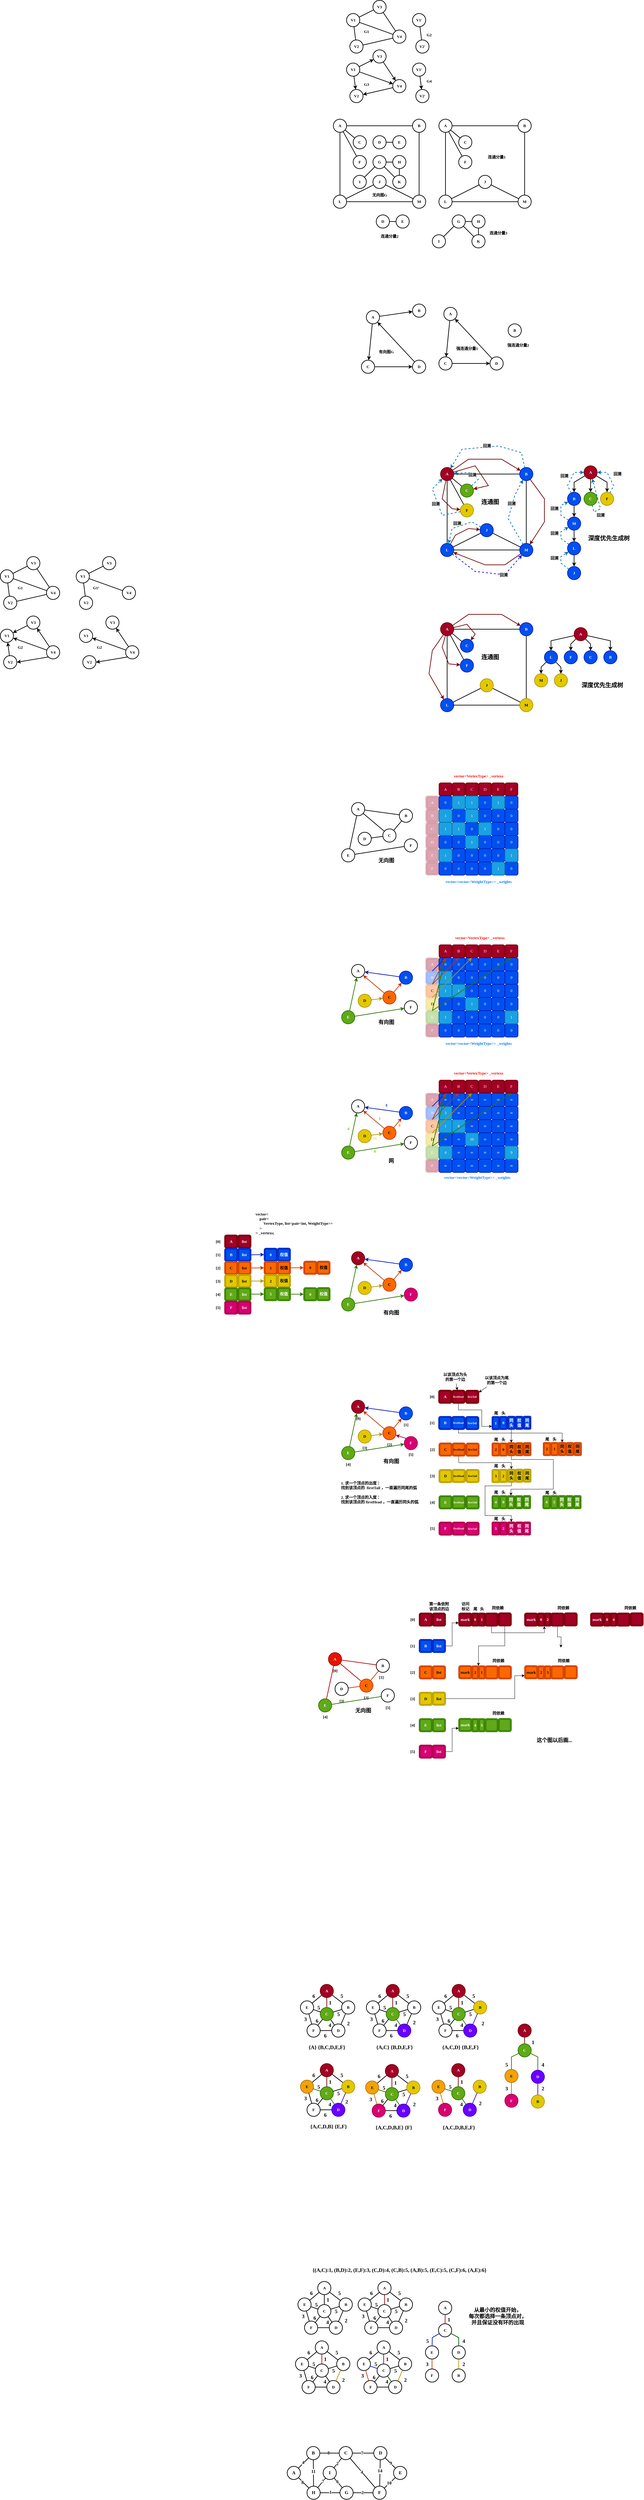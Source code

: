 <mxfile version="22.1.2" type="device">
  <diagram name="第 1 页" id="n_sf0sDzlpUR8E0M_Ner">
    <mxGraphModel dx="1038" dy="435" grid="1" gridSize="10" guides="1" tooltips="1" connect="1" arrows="1" fold="1" page="1" pageScale="1" pageWidth="10000" pageHeight="10000" math="0" shadow="0">
      <root>
        <mxCell id="0" />
        <mxCell id="1" parent="0" />
        <mxCell id="BRikm0kSYV7cnef9qvUa-1" value="5" style="text;html=1;align=center;verticalAlign=middle;resizable=0;points=[];autosize=1;strokeColor=none;fillColor=none;fontFamily=Comic Sans MS;fontStyle=1;fontSize=16;" parent="1" vertex="1">
          <mxGeometry x="2232.5" y="8215" width="30" height="30" as="geometry" />
        </mxCell>
        <mxCell id="BRikm0kSYV7cnef9qvUa-2" value="3" style="text;html=1;align=center;verticalAlign=middle;resizable=0;points=[];autosize=1;strokeColor=none;fillColor=none;fontFamily=Comic Sans MS;fontStyle=1;fontSize=16;" parent="1" vertex="1">
          <mxGeometry x="2217.5" y="7412.5" width="30" height="30" as="geometry" />
        </mxCell>
        <mxCell id="BRikm0kSYV7cnef9qvUa-3" value="5" style="text;html=1;align=center;verticalAlign=middle;resizable=0;points=[];autosize=1;strokeColor=none;fillColor=none;fontFamily=Comic Sans MS;fontStyle=1;fontSize=16;" parent="1" vertex="1">
          <mxGeometry x="2060" y="7375" width="30" height="30" as="geometry" />
        </mxCell>
        <mxCell id="BRikm0kSYV7cnef9qvUa-4" value="4" style="text;html=1;align=center;verticalAlign=middle;resizable=0;points=[];autosize=1;strokeColor=none;fillColor=none;fontFamily=Comic Sans MS;fontStyle=1;fontSize=16;" parent="1" vertex="1">
          <mxGeometry x="2094" y="7188" width="30" height="30" as="geometry" />
        </mxCell>
        <mxCell id="BRikm0kSYV7cnef9qvUa-5" value="4" style="text;html=1;align=center;verticalAlign=middle;resizable=0;points=[];autosize=1;strokeColor=none;fillColor=none;fontFamily=Comic Sans MS;fontStyle=1;fontSize=16;" parent="1" vertex="1">
          <mxGeometry x="2294" y="7188" width="30" height="30" as="geometry" />
        </mxCell>
        <mxCell id="BRikm0kSYV7cnef9qvUa-6" value="4" style="text;html=1;align=center;verticalAlign=middle;resizable=0;points=[];autosize=1;strokeColor=none;fillColor=none;fontFamily=Comic Sans MS;fontStyle=1;fontSize=16;" parent="1" vertex="1">
          <mxGeometry x="2494" y="7188" width="30" height="30" as="geometry" />
        </mxCell>
        <mxCell id="BRikm0kSYV7cnef9qvUa-7" value="1" style="text;html=1;align=center;verticalAlign=middle;resizable=0;points=[];autosize=1;strokeColor=none;fillColor=none;fontFamily=Comic Sans MS;fontStyle=1;fontSize=16;" parent="1" vertex="1">
          <mxGeometry x="2095" y="7120" width="30" height="30" as="geometry" />
        </mxCell>
        <mxCell id="BRikm0kSYV7cnef9qvUa-8" value="1" style="text;html=1;align=center;verticalAlign=middle;resizable=0;points=[];autosize=1;strokeColor=none;fillColor=none;fontFamily=Comic Sans MS;fontStyle=1;fontSize=16;" parent="1" vertex="1">
          <mxGeometry x="2295" y="7120" width="30" height="30" as="geometry" />
        </mxCell>
        <mxCell id="BRikm0kSYV7cnef9qvUa-9" value="1" style="text;html=1;align=center;verticalAlign=middle;resizable=0;points=[];autosize=1;strokeColor=none;fillColor=none;fontFamily=Comic Sans MS;fontStyle=1;fontSize=16;" parent="1" vertex="1">
          <mxGeometry x="2495" y="7120" width="30" height="30" as="geometry" />
        </mxCell>
        <mxCell id="BRikm0kSYV7cnef9qvUa-10" style="rounded=0;orthogonalLoop=1;jettySize=auto;html=1;fontStyle=1;strokeWidth=2;fontFamily=Comic Sans MS;" parent="1" source="BRikm0kSYV7cnef9qvUa-13" target="BRikm0kSYV7cnef9qvUa-14" edge="1">
          <mxGeometry relative="1" as="geometry" />
        </mxCell>
        <mxCell id="BRikm0kSYV7cnef9qvUa-11" style="rounded=0;orthogonalLoop=1;jettySize=auto;html=1;fontStyle=1;strokeWidth=2;fontFamily=Comic Sans MS;" parent="1" source="BRikm0kSYV7cnef9qvUa-13" target="BRikm0kSYV7cnef9qvUa-17" edge="1">
          <mxGeometry relative="1" as="geometry" />
        </mxCell>
        <mxCell id="BRikm0kSYV7cnef9qvUa-12" style="rounded=0;orthogonalLoop=1;jettySize=auto;html=1;fontStyle=1;strokeWidth=2;fontFamily=Comic Sans MS;" parent="1" source="BRikm0kSYV7cnef9qvUa-13" target="BRikm0kSYV7cnef9qvUa-16" edge="1">
          <mxGeometry relative="1" as="geometry" />
        </mxCell>
        <mxCell id="BRikm0kSYV7cnef9qvUa-13" value="V1" style="ellipse;whiteSpace=wrap;html=1;aspect=fixed;fontStyle=1;strokeWidth=2;fontFamily=Comic Sans MS;" parent="1" vertex="1">
          <mxGeometry x="2160" y="1260" width="40" height="40" as="geometry" />
        </mxCell>
        <mxCell id="BRikm0kSYV7cnef9qvUa-14" value="V2" style="ellipse;whiteSpace=wrap;html=1;aspect=fixed;fontStyle=1;strokeWidth=2;fontFamily=Comic Sans MS;" parent="1" vertex="1">
          <mxGeometry x="2170" y="1340" width="40" height="40" as="geometry" />
        </mxCell>
        <mxCell id="BRikm0kSYV7cnef9qvUa-15" style="rounded=0;orthogonalLoop=1;jettySize=auto;html=1;fontStyle=1;strokeWidth=2;fontFamily=Comic Sans MS;" parent="1" source="BRikm0kSYV7cnef9qvUa-16" target="BRikm0kSYV7cnef9qvUa-14" edge="1">
          <mxGeometry relative="1" as="geometry" />
        </mxCell>
        <mxCell id="BRikm0kSYV7cnef9qvUa-16" value="V4" style="ellipse;whiteSpace=wrap;html=1;aspect=fixed;fontStyle=1;strokeWidth=2;fontFamily=Comic Sans MS;" parent="1" vertex="1">
          <mxGeometry x="2300" y="1310" width="40" height="40" as="geometry" />
        </mxCell>
        <mxCell id="BRikm0kSYV7cnef9qvUa-17" value="V3" style="ellipse;whiteSpace=wrap;html=1;aspect=fixed;fontStyle=1;strokeWidth=2;fontFamily=Comic Sans MS;" parent="1" vertex="1">
          <mxGeometry x="2240" y="1220" width="40" height="40" as="geometry" />
        </mxCell>
        <mxCell id="BRikm0kSYV7cnef9qvUa-18" style="rounded=0;orthogonalLoop=1;jettySize=auto;html=1;fontStyle=1;strokeWidth=2;fontFamily=Comic Sans MS;" parent="1" source="BRikm0kSYV7cnef9qvUa-17" target="BRikm0kSYV7cnef9qvUa-16" edge="1">
          <mxGeometry relative="1" as="geometry" />
        </mxCell>
        <mxCell id="BRikm0kSYV7cnef9qvUa-19" style="rounded=0;orthogonalLoop=1;jettySize=auto;html=1;strokeWidth=2;fontFamily=Comic Sans MS;" parent="1" source="BRikm0kSYV7cnef9qvUa-20" target="BRikm0kSYV7cnef9qvUa-21" edge="1">
          <mxGeometry relative="1" as="geometry" />
        </mxCell>
        <mxCell id="BRikm0kSYV7cnef9qvUa-20" value="V1&#39;" style="ellipse;whiteSpace=wrap;html=1;aspect=fixed;fontStyle=1;strokeWidth=2;fontFamily=Comic Sans MS;" parent="1" vertex="1">
          <mxGeometry x="2360" y="1260" width="40" height="40" as="geometry" />
        </mxCell>
        <mxCell id="BRikm0kSYV7cnef9qvUa-21" value="V2&#39;" style="ellipse;whiteSpace=wrap;html=1;aspect=fixed;fontStyle=1;strokeWidth=2;fontFamily=Comic Sans MS;" parent="1" vertex="1">
          <mxGeometry x="2370" y="1340" width="40" height="40" as="geometry" />
        </mxCell>
        <mxCell id="BRikm0kSYV7cnef9qvUa-22" style="rounded=0;orthogonalLoop=1;jettySize=auto;html=1;fontStyle=1;strokeWidth=2;fontFamily=Comic Sans MS;endArrow=none;endFill=0;" parent="1" source="BRikm0kSYV7cnef9qvUa-25" target="BRikm0kSYV7cnef9qvUa-26" edge="1">
          <mxGeometry relative="1" as="geometry" />
        </mxCell>
        <mxCell id="BRikm0kSYV7cnef9qvUa-23" style="rounded=0;orthogonalLoop=1;jettySize=auto;html=1;fontStyle=1;strokeWidth=2;fontFamily=Comic Sans MS;endArrow=none;endFill=0;" parent="1" source="BRikm0kSYV7cnef9qvUa-25" target="BRikm0kSYV7cnef9qvUa-29" edge="1">
          <mxGeometry relative="1" as="geometry" />
        </mxCell>
        <mxCell id="BRikm0kSYV7cnef9qvUa-24" style="rounded=0;orthogonalLoop=1;jettySize=auto;html=1;fontStyle=1;strokeWidth=2;fontFamily=Comic Sans MS;endArrow=none;endFill=0;" parent="1" source="BRikm0kSYV7cnef9qvUa-25" target="BRikm0kSYV7cnef9qvUa-28" edge="1">
          <mxGeometry relative="1" as="geometry" />
        </mxCell>
        <mxCell id="BRikm0kSYV7cnef9qvUa-25" value="V1" style="ellipse;whiteSpace=wrap;html=1;aspect=fixed;fontStyle=1;strokeWidth=2;fontFamily=Comic Sans MS;" parent="1" vertex="1">
          <mxGeometry x="2160" y="1110" width="40" height="40" as="geometry" />
        </mxCell>
        <mxCell id="BRikm0kSYV7cnef9qvUa-26" value="V2" style="ellipse;whiteSpace=wrap;html=1;aspect=fixed;fontStyle=1;strokeWidth=2;fontFamily=Comic Sans MS;" parent="1" vertex="1">
          <mxGeometry x="2170" y="1190" width="40" height="40" as="geometry" />
        </mxCell>
        <mxCell id="BRikm0kSYV7cnef9qvUa-27" style="rounded=0;orthogonalLoop=1;jettySize=auto;html=1;fontStyle=1;strokeWidth=2;fontFamily=Comic Sans MS;endArrow=none;endFill=0;" parent="1" source="BRikm0kSYV7cnef9qvUa-28" target="BRikm0kSYV7cnef9qvUa-26" edge="1">
          <mxGeometry relative="1" as="geometry" />
        </mxCell>
        <mxCell id="BRikm0kSYV7cnef9qvUa-28" value="V4" style="ellipse;whiteSpace=wrap;html=1;aspect=fixed;fontStyle=1;strokeWidth=2;fontFamily=Comic Sans MS;" parent="1" vertex="1">
          <mxGeometry x="2300" y="1160" width="40" height="40" as="geometry" />
        </mxCell>
        <mxCell id="BRikm0kSYV7cnef9qvUa-29" value="V3" style="ellipse;whiteSpace=wrap;html=1;aspect=fixed;fontStyle=1;strokeWidth=2;fontFamily=Comic Sans MS;" parent="1" vertex="1">
          <mxGeometry x="2240" y="1070" width="40" height="40" as="geometry" />
        </mxCell>
        <mxCell id="BRikm0kSYV7cnef9qvUa-30" style="rounded=0;orthogonalLoop=1;jettySize=auto;html=1;fontStyle=1;strokeWidth=2;fontFamily=Comic Sans MS;endArrow=none;endFill=0;" parent="1" source="BRikm0kSYV7cnef9qvUa-29" target="BRikm0kSYV7cnef9qvUa-28" edge="1">
          <mxGeometry relative="1" as="geometry" />
        </mxCell>
        <mxCell id="BRikm0kSYV7cnef9qvUa-31" style="rounded=0;orthogonalLoop=1;jettySize=auto;html=1;strokeWidth=2;endArrow=none;endFill=0;fontFamily=Comic Sans MS;" parent="1" source="BRikm0kSYV7cnef9qvUa-32" target="BRikm0kSYV7cnef9qvUa-33" edge="1">
          <mxGeometry relative="1" as="geometry" />
        </mxCell>
        <mxCell id="BRikm0kSYV7cnef9qvUa-32" value="V1&#39;" style="ellipse;whiteSpace=wrap;html=1;aspect=fixed;fontStyle=1;strokeWidth=2;fontFamily=Comic Sans MS;" parent="1" vertex="1">
          <mxGeometry x="2360" y="1110" width="40" height="40" as="geometry" />
        </mxCell>
        <mxCell id="BRikm0kSYV7cnef9qvUa-33" value="V2&#39;" style="ellipse;whiteSpace=wrap;html=1;aspect=fixed;fontStyle=1;strokeWidth=2;fontFamily=Comic Sans MS;" parent="1" vertex="1">
          <mxGeometry x="2370" y="1190" width="40" height="40" as="geometry" />
        </mxCell>
        <mxCell id="BRikm0kSYV7cnef9qvUa-34" value="G1" style="text;html=1;align=center;verticalAlign=middle;resizable=0;points=[];autosize=1;strokeColor=none;fillColor=none;fontFamily=Comic Sans MS;fontStyle=1" parent="1" vertex="1">
          <mxGeometry x="2200" y="1150" width="40" height="30" as="geometry" />
        </mxCell>
        <mxCell id="BRikm0kSYV7cnef9qvUa-35" value="G2" style="text;html=1;align=center;verticalAlign=middle;resizable=0;points=[];autosize=1;strokeColor=none;fillColor=none;fontFamily=Comic Sans MS;fontStyle=1" parent="1" vertex="1">
          <mxGeometry x="2390" y="1160" width="40" height="30" as="geometry" />
        </mxCell>
        <mxCell id="BRikm0kSYV7cnef9qvUa-36" value="G3" style="text;html=1;align=center;verticalAlign=middle;resizable=0;points=[];autosize=1;strokeColor=none;fillColor=none;fontFamily=Comic Sans MS;fontStyle=1" parent="1" vertex="1">
          <mxGeometry x="2200" y="1310" width="40" height="30" as="geometry" />
        </mxCell>
        <mxCell id="BRikm0kSYV7cnef9qvUa-37" value="G4" style="text;html=1;align=center;verticalAlign=middle;resizable=0;points=[];autosize=1;strokeColor=none;fillColor=none;fontFamily=Comic Sans MS;fontStyle=1" parent="1" vertex="1">
          <mxGeometry x="2390" y="1300" width="40" height="30" as="geometry" />
        </mxCell>
        <mxCell id="BRikm0kSYV7cnef9qvUa-38" style="rounded=0;orthogonalLoop=1;jettySize=auto;html=1;fontStyle=1;strokeWidth=2;fontFamily=Comic Sans MS;endArrow=none;endFill=0;" parent="1" source="BRikm0kSYV7cnef9qvUa-41" target="BRikm0kSYV7cnef9qvUa-42" edge="1">
          <mxGeometry relative="1" as="geometry" />
        </mxCell>
        <mxCell id="BRikm0kSYV7cnef9qvUa-39" style="rounded=0;orthogonalLoop=1;jettySize=auto;html=1;fontStyle=1;strokeWidth=2;fontFamily=Comic Sans MS;endArrow=none;endFill=0;" parent="1" source="BRikm0kSYV7cnef9qvUa-41" target="BRikm0kSYV7cnef9qvUa-46" edge="1">
          <mxGeometry relative="1" as="geometry" />
        </mxCell>
        <mxCell id="BRikm0kSYV7cnef9qvUa-40" style="rounded=0;orthogonalLoop=1;jettySize=auto;html=1;fontStyle=1;strokeWidth=2;fontFamily=Comic Sans MS;endArrow=none;endFill=0;" parent="1" source="BRikm0kSYV7cnef9qvUa-41" target="BRikm0kSYV7cnef9qvUa-44" edge="1">
          <mxGeometry relative="1" as="geometry" />
        </mxCell>
        <mxCell id="BRikm0kSYV7cnef9qvUa-41" value="A" style="ellipse;whiteSpace=wrap;html=1;aspect=fixed;fontStyle=1;strokeWidth=2;fontFamily=Comic Sans MS;" parent="1" vertex="1">
          <mxGeometry x="2120" y="1430" width="40" height="40" as="geometry" />
        </mxCell>
        <mxCell id="BRikm0kSYV7cnef9qvUa-42" value="L" style="ellipse;whiteSpace=wrap;html=1;aspect=fixed;fontStyle=1;strokeWidth=2;fontFamily=Comic Sans MS;" parent="1" vertex="1">
          <mxGeometry x="2120" y="1660" width="40" height="40" as="geometry" />
        </mxCell>
        <mxCell id="BRikm0kSYV7cnef9qvUa-43" style="rounded=0;orthogonalLoop=1;jettySize=auto;html=1;strokeWidth=2;endArrow=none;endFill=0;fontFamily=Comic Sans MS;" parent="1" source="BRikm0kSYV7cnef9qvUa-41" target="BRikm0kSYV7cnef9qvUa-48" edge="1">
          <mxGeometry relative="1" as="geometry" />
        </mxCell>
        <mxCell id="BRikm0kSYV7cnef9qvUa-44" value="C" style="ellipse;whiteSpace=wrap;html=1;aspect=fixed;fontStyle=1;strokeWidth=2;fontFamily=Comic Sans MS;" parent="1" vertex="1">
          <mxGeometry x="2180" y="1480" width="40" height="40" as="geometry" />
        </mxCell>
        <mxCell id="BRikm0kSYV7cnef9qvUa-45" style="rounded=0;orthogonalLoop=1;jettySize=auto;html=1;strokeWidth=2;endArrow=none;endFill=0;fontFamily=Comic Sans MS;" parent="1" source="BRikm0kSYV7cnef9qvUa-46" target="BRikm0kSYV7cnef9qvUa-64" edge="1">
          <mxGeometry relative="1" as="geometry" />
        </mxCell>
        <mxCell id="BRikm0kSYV7cnef9qvUa-46" value="B" style="ellipse;whiteSpace=wrap;html=1;aspect=fixed;fontStyle=1;strokeWidth=2;fontFamily=Comic Sans MS;" parent="1" vertex="1">
          <mxGeometry x="2360" y="1430" width="40" height="40" as="geometry" />
        </mxCell>
        <mxCell id="BRikm0kSYV7cnef9qvUa-47" value="无向图G" style="text;html=1;align=center;verticalAlign=middle;resizable=0;points=[];autosize=1;strokeColor=none;fillColor=none;fontFamily=Comic Sans MS;fontStyle=1" parent="1" vertex="1">
          <mxGeometry x="2225" y="1645" width="70" height="30" as="geometry" />
        </mxCell>
        <mxCell id="BRikm0kSYV7cnef9qvUa-48" value="F" style="ellipse;whiteSpace=wrap;html=1;aspect=fixed;fontStyle=1;strokeWidth=2;fontFamily=Comic Sans MS;" parent="1" vertex="1">
          <mxGeometry x="2180" y="1540" width="40" height="40" as="geometry" />
        </mxCell>
        <mxCell id="BRikm0kSYV7cnef9qvUa-49" value="I" style="ellipse;whiteSpace=wrap;html=1;aspect=fixed;fontStyle=1;strokeWidth=2;fontFamily=Comic Sans MS;" parent="1" vertex="1">
          <mxGeometry x="2180" y="1600" width="40" height="40" as="geometry" />
        </mxCell>
        <mxCell id="BRikm0kSYV7cnef9qvUa-50" style="rounded=0;orthogonalLoop=1;jettySize=auto;html=1;strokeWidth=2;endArrow=none;endFill=0;fontFamily=Comic Sans MS;" parent="1" source="BRikm0kSYV7cnef9qvUa-52" target="BRikm0kSYV7cnef9qvUa-49" edge="1">
          <mxGeometry relative="1" as="geometry" />
        </mxCell>
        <mxCell id="BRikm0kSYV7cnef9qvUa-51" style="rounded=0;orthogonalLoop=1;jettySize=auto;html=1;endArrow=none;endFill=0;strokeWidth=2;fontFamily=Comic Sans MS;" parent="1" source="BRikm0kSYV7cnef9qvUa-52" target="BRikm0kSYV7cnef9qvUa-53" edge="1">
          <mxGeometry relative="1" as="geometry" />
        </mxCell>
        <mxCell id="BRikm0kSYV7cnef9qvUa-52" value="G" style="ellipse;whiteSpace=wrap;html=1;aspect=fixed;fontStyle=1;strokeWidth=2;fontFamily=Comic Sans MS;" parent="1" vertex="1">
          <mxGeometry x="2240" y="1540" width="40" height="40" as="geometry" />
        </mxCell>
        <mxCell id="BRikm0kSYV7cnef9qvUa-53" value="H" style="ellipse;whiteSpace=wrap;html=1;aspect=fixed;fontStyle=1;strokeWidth=2;fontFamily=Comic Sans MS;" parent="1" vertex="1">
          <mxGeometry x="2300" y="1540" width="40" height="40" as="geometry" />
        </mxCell>
        <mxCell id="BRikm0kSYV7cnef9qvUa-54" style="rounded=0;orthogonalLoop=1;jettySize=auto;html=1;strokeWidth=2;endArrow=none;endFill=0;fontFamily=Comic Sans MS;" parent="1" source="BRikm0kSYV7cnef9qvUa-56" target="BRikm0kSYV7cnef9qvUa-52" edge="1">
          <mxGeometry relative="1" as="geometry" />
        </mxCell>
        <mxCell id="BRikm0kSYV7cnef9qvUa-55" style="rounded=0;orthogonalLoop=1;jettySize=auto;html=1;endArrow=none;endFill=0;strokeWidth=2;fontFamily=Comic Sans MS;" parent="1" source="BRikm0kSYV7cnef9qvUa-56" target="BRikm0kSYV7cnef9qvUa-53" edge="1">
          <mxGeometry relative="1" as="geometry" />
        </mxCell>
        <mxCell id="BRikm0kSYV7cnef9qvUa-56" value="K" style="ellipse;whiteSpace=wrap;html=1;aspect=fixed;fontStyle=1;strokeWidth=2;fontFamily=Comic Sans MS;" parent="1" vertex="1">
          <mxGeometry x="2300" y="1600" width="40" height="40" as="geometry" />
        </mxCell>
        <mxCell id="BRikm0kSYV7cnef9qvUa-57" style="rounded=0;orthogonalLoop=1;jettySize=auto;html=1;strokeWidth=2;endArrow=none;endFill=0;fontFamily=Comic Sans MS;" parent="1" source="BRikm0kSYV7cnef9qvUa-58" target="BRikm0kSYV7cnef9qvUa-59" edge="1">
          <mxGeometry relative="1" as="geometry" />
        </mxCell>
        <mxCell id="BRikm0kSYV7cnef9qvUa-58" value="D" style="ellipse;whiteSpace=wrap;html=1;aspect=fixed;fontStyle=1;strokeWidth=2;fontFamily=Comic Sans MS;" parent="1" vertex="1">
          <mxGeometry x="2250" y="1720" width="40" height="40" as="geometry" />
        </mxCell>
        <mxCell id="BRikm0kSYV7cnef9qvUa-59" value="E" style="ellipse;whiteSpace=wrap;html=1;aspect=fixed;fontStyle=1;strokeWidth=2;fontFamily=Comic Sans MS;" parent="1" vertex="1">
          <mxGeometry x="2310" y="1720" width="40" height="40" as="geometry" />
        </mxCell>
        <mxCell id="BRikm0kSYV7cnef9qvUa-60" style="rounded=0;orthogonalLoop=1;jettySize=auto;html=1;strokeWidth=2;endArrow=none;endFill=0;fontFamily=Comic Sans MS;" parent="1" source="BRikm0kSYV7cnef9qvUa-62" target="BRikm0kSYV7cnef9qvUa-42" edge="1">
          <mxGeometry relative="1" as="geometry" />
        </mxCell>
        <mxCell id="BRikm0kSYV7cnef9qvUa-61" style="rounded=0;orthogonalLoop=1;jettySize=auto;html=1;strokeWidth=2;endArrow=none;endFill=0;fontFamily=Comic Sans MS;" parent="1" source="BRikm0kSYV7cnef9qvUa-62" target="BRikm0kSYV7cnef9qvUa-64" edge="1">
          <mxGeometry relative="1" as="geometry" />
        </mxCell>
        <mxCell id="BRikm0kSYV7cnef9qvUa-62" value="J" style="ellipse;whiteSpace=wrap;html=1;aspect=fixed;fontStyle=1;strokeWidth=2;fontFamily=Comic Sans MS;" parent="1" vertex="1">
          <mxGeometry x="2240" y="1600" width="40" height="40" as="geometry" />
        </mxCell>
        <mxCell id="BRikm0kSYV7cnef9qvUa-63" style="rounded=0;orthogonalLoop=1;jettySize=auto;html=1;strokeWidth=2;endArrow=none;endFill=0;fontFamily=Comic Sans MS;" parent="1" source="BRikm0kSYV7cnef9qvUa-64" target="BRikm0kSYV7cnef9qvUa-42" edge="1">
          <mxGeometry relative="1" as="geometry" />
        </mxCell>
        <mxCell id="BRikm0kSYV7cnef9qvUa-64" value="M" style="ellipse;whiteSpace=wrap;html=1;aspect=fixed;fontStyle=1;strokeWidth=2;fontFamily=Comic Sans MS;" parent="1" vertex="1">
          <mxGeometry x="2360" y="1660" width="40" height="40" as="geometry" />
        </mxCell>
        <mxCell id="BRikm0kSYV7cnef9qvUa-65" style="rounded=0;orthogonalLoop=1;jettySize=auto;html=1;fontStyle=1;strokeWidth=2;fontFamily=Comic Sans MS;endArrow=none;endFill=0;" parent="1" source="BRikm0kSYV7cnef9qvUa-68" target="BRikm0kSYV7cnef9qvUa-69" edge="1">
          <mxGeometry relative="1" as="geometry" />
        </mxCell>
        <mxCell id="BRikm0kSYV7cnef9qvUa-66" style="rounded=0;orthogonalLoop=1;jettySize=auto;html=1;fontStyle=1;strokeWidth=2;fontFamily=Comic Sans MS;endArrow=none;endFill=0;" parent="1" source="BRikm0kSYV7cnef9qvUa-68" target="BRikm0kSYV7cnef9qvUa-73" edge="1">
          <mxGeometry relative="1" as="geometry" />
        </mxCell>
        <mxCell id="BRikm0kSYV7cnef9qvUa-67" style="rounded=0;orthogonalLoop=1;jettySize=auto;html=1;fontStyle=1;strokeWidth=2;fontFamily=Comic Sans MS;endArrow=none;endFill=0;" parent="1" source="BRikm0kSYV7cnef9qvUa-68" target="BRikm0kSYV7cnef9qvUa-71" edge="1">
          <mxGeometry relative="1" as="geometry" />
        </mxCell>
        <mxCell id="BRikm0kSYV7cnef9qvUa-68" value="A" style="ellipse;whiteSpace=wrap;html=1;aspect=fixed;fontStyle=1;strokeWidth=2;fontFamily=Comic Sans MS;" parent="1" vertex="1">
          <mxGeometry x="2440" y="1430" width="40" height="40" as="geometry" />
        </mxCell>
        <mxCell id="BRikm0kSYV7cnef9qvUa-69" value="L" style="ellipse;whiteSpace=wrap;html=1;aspect=fixed;fontStyle=1;strokeWidth=2;fontFamily=Comic Sans MS;" parent="1" vertex="1">
          <mxGeometry x="2440" y="1660" width="40" height="40" as="geometry" />
        </mxCell>
        <mxCell id="BRikm0kSYV7cnef9qvUa-70" style="rounded=0;orthogonalLoop=1;jettySize=auto;html=1;strokeWidth=2;endArrow=none;endFill=0;fontFamily=Comic Sans MS;" parent="1" source="BRikm0kSYV7cnef9qvUa-68" target="BRikm0kSYV7cnef9qvUa-74" edge="1">
          <mxGeometry relative="1" as="geometry" />
        </mxCell>
        <mxCell id="BRikm0kSYV7cnef9qvUa-71" value="C" style="ellipse;whiteSpace=wrap;html=1;aspect=fixed;fontStyle=1;strokeWidth=2;fontFamily=Comic Sans MS;" parent="1" vertex="1">
          <mxGeometry x="2500" y="1480" width="40" height="40" as="geometry" />
        </mxCell>
        <mxCell id="BRikm0kSYV7cnef9qvUa-72" style="rounded=0;orthogonalLoop=1;jettySize=auto;html=1;strokeWidth=2;endArrow=none;endFill=0;fontFamily=Comic Sans MS;" parent="1" source="BRikm0kSYV7cnef9qvUa-73" target="BRikm0kSYV7cnef9qvUa-79" edge="1">
          <mxGeometry relative="1" as="geometry" />
        </mxCell>
        <mxCell id="BRikm0kSYV7cnef9qvUa-73" value="B" style="ellipse;whiteSpace=wrap;html=1;aspect=fixed;fontStyle=1;strokeWidth=2;fontFamily=Comic Sans MS;" parent="1" vertex="1">
          <mxGeometry x="2680" y="1430" width="40" height="40" as="geometry" />
        </mxCell>
        <mxCell id="BRikm0kSYV7cnef9qvUa-74" value="F" style="ellipse;whiteSpace=wrap;html=1;aspect=fixed;fontStyle=1;strokeWidth=2;fontFamily=Comic Sans MS;" parent="1" vertex="1">
          <mxGeometry x="2500" y="1540" width="40" height="40" as="geometry" />
        </mxCell>
        <mxCell id="BRikm0kSYV7cnef9qvUa-75" style="rounded=0;orthogonalLoop=1;jettySize=auto;html=1;strokeWidth=2;endArrow=none;endFill=0;fontFamily=Comic Sans MS;" parent="1" source="BRikm0kSYV7cnef9qvUa-77" target="BRikm0kSYV7cnef9qvUa-69" edge="1">
          <mxGeometry relative="1" as="geometry" />
        </mxCell>
        <mxCell id="BRikm0kSYV7cnef9qvUa-76" style="rounded=0;orthogonalLoop=1;jettySize=auto;html=1;strokeWidth=2;endArrow=none;endFill=0;fontFamily=Comic Sans MS;" parent="1" source="BRikm0kSYV7cnef9qvUa-77" target="BRikm0kSYV7cnef9qvUa-79" edge="1">
          <mxGeometry relative="1" as="geometry" />
        </mxCell>
        <mxCell id="BRikm0kSYV7cnef9qvUa-77" value="J" style="ellipse;whiteSpace=wrap;html=1;aspect=fixed;fontStyle=1;strokeWidth=2;fontFamily=Comic Sans MS;" parent="1" vertex="1">
          <mxGeometry x="2560" y="1600" width="40" height="40" as="geometry" />
        </mxCell>
        <mxCell id="BRikm0kSYV7cnef9qvUa-78" style="rounded=0;orthogonalLoop=1;jettySize=auto;html=1;strokeWidth=2;endArrow=none;endFill=0;fontFamily=Comic Sans MS;" parent="1" source="BRikm0kSYV7cnef9qvUa-79" target="BRikm0kSYV7cnef9qvUa-69" edge="1">
          <mxGeometry relative="1" as="geometry" />
        </mxCell>
        <mxCell id="BRikm0kSYV7cnef9qvUa-79" value="M" style="ellipse;whiteSpace=wrap;html=1;aspect=fixed;fontStyle=1;strokeWidth=2;fontFamily=Comic Sans MS;" parent="1" vertex="1">
          <mxGeometry x="2680" y="1660" width="40" height="40" as="geometry" />
        </mxCell>
        <mxCell id="BRikm0kSYV7cnef9qvUa-80" value="I" style="ellipse;whiteSpace=wrap;html=1;aspect=fixed;fontStyle=1;strokeWidth=2;fontFamily=Comic Sans MS;" parent="1" vertex="1">
          <mxGeometry x="2420" y="1780" width="40" height="40" as="geometry" />
        </mxCell>
        <mxCell id="BRikm0kSYV7cnef9qvUa-81" style="rounded=0;orthogonalLoop=1;jettySize=auto;html=1;strokeWidth=2;endArrow=none;endFill=0;fontFamily=Comic Sans MS;" parent="1" source="BRikm0kSYV7cnef9qvUa-83" target="BRikm0kSYV7cnef9qvUa-80" edge="1">
          <mxGeometry relative="1" as="geometry" />
        </mxCell>
        <mxCell id="BRikm0kSYV7cnef9qvUa-82" style="rounded=0;orthogonalLoop=1;jettySize=auto;html=1;endArrow=none;endFill=0;strokeWidth=2;fontFamily=Comic Sans MS;" parent="1" source="BRikm0kSYV7cnef9qvUa-83" target="BRikm0kSYV7cnef9qvUa-84" edge="1">
          <mxGeometry relative="1" as="geometry" />
        </mxCell>
        <mxCell id="BRikm0kSYV7cnef9qvUa-83" value="G" style="ellipse;whiteSpace=wrap;html=1;aspect=fixed;fontStyle=1;strokeWidth=2;fontFamily=Comic Sans MS;" parent="1" vertex="1">
          <mxGeometry x="2480" y="1720" width="40" height="40" as="geometry" />
        </mxCell>
        <mxCell id="BRikm0kSYV7cnef9qvUa-84" value="H" style="ellipse;whiteSpace=wrap;html=1;aspect=fixed;fontStyle=1;strokeWidth=2;fontFamily=Comic Sans MS;" parent="1" vertex="1">
          <mxGeometry x="2540" y="1720" width="40" height="40" as="geometry" />
        </mxCell>
        <mxCell id="BRikm0kSYV7cnef9qvUa-85" style="rounded=0;orthogonalLoop=1;jettySize=auto;html=1;strokeWidth=2;endArrow=none;endFill=0;fontFamily=Comic Sans MS;" parent="1" source="BRikm0kSYV7cnef9qvUa-87" target="BRikm0kSYV7cnef9qvUa-83" edge="1">
          <mxGeometry relative="1" as="geometry" />
        </mxCell>
        <mxCell id="BRikm0kSYV7cnef9qvUa-86" style="rounded=0;orthogonalLoop=1;jettySize=auto;html=1;endArrow=none;endFill=0;strokeWidth=2;fontFamily=Comic Sans MS;" parent="1" source="BRikm0kSYV7cnef9qvUa-87" target="BRikm0kSYV7cnef9qvUa-84" edge="1">
          <mxGeometry relative="1" as="geometry" />
        </mxCell>
        <mxCell id="BRikm0kSYV7cnef9qvUa-87" value="K" style="ellipse;whiteSpace=wrap;html=1;aspect=fixed;fontStyle=1;strokeWidth=2;fontFamily=Comic Sans MS;" parent="1" vertex="1">
          <mxGeometry x="2540" y="1780" width="40" height="40" as="geometry" />
        </mxCell>
        <mxCell id="BRikm0kSYV7cnef9qvUa-88" value="连通分量1" style="text;html=1;align=center;verticalAlign=middle;resizable=0;points=[];autosize=1;strokeColor=none;fillColor=none;fontFamily=Comic Sans MS;fontStyle=1" parent="1" vertex="1">
          <mxGeometry x="2575" y="1530" width="80" height="30" as="geometry" />
        </mxCell>
        <mxCell id="BRikm0kSYV7cnef9qvUa-89" value="连通分量2" style="text;html=1;align=center;verticalAlign=middle;resizable=0;points=[];autosize=1;strokeColor=none;fillColor=none;fontFamily=Comic Sans MS;fontStyle=1" parent="1" vertex="1">
          <mxGeometry x="2250" y="1770" width="80" height="30" as="geometry" />
        </mxCell>
        <mxCell id="BRikm0kSYV7cnef9qvUa-90" value="连通分量3" style="text;html=1;align=center;verticalAlign=middle;resizable=0;points=[];autosize=1;strokeColor=none;fillColor=none;fontFamily=Comic Sans MS;fontStyle=1" parent="1" vertex="1">
          <mxGeometry x="2580" y="1760" width="80" height="30" as="geometry" />
        </mxCell>
        <mxCell id="BRikm0kSYV7cnef9qvUa-91" style="rounded=0;orthogonalLoop=1;jettySize=auto;html=1;strokeWidth=2;endArrow=none;endFill=0;fontFamily=Comic Sans MS;" parent="1" source="BRikm0kSYV7cnef9qvUa-92" target="BRikm0kSYV7cnef9qvUa-93" edge="1">
          <mxGeometry relative="1" as="geometry" />
        </mxCell>
        <mxCell id="BRikm0kSYV7cnef9qvUa-92" value="D" style="ellipse;whiteSpace=wrap;html=1;aspect=fixed;fontStyle=1;strokeWidth=2;fontFamily=Comic Sans MS;" parent="1" vertex="1">
          <mxGeometry x="2240" y="1480" width="40" height="40" as="geometry" />
        </mxCell>
        <mxCell id="BRikm0kSYV7cnef9qvUa-93" value="E" style="ellipse;whiteSpace=wrap;html=1;aspect=fixed;fontStyle=1;strokeWidth=2;fontFamily=Comic Sans MS;" parent="1" vertex="1">
          <mxGeometry x="2300" y="1480" width="40" height="40" as="geometry" />
        </mxCell>
        <mxCell id="BRikm0kSYV7cnef9qvUa-94" style="rounded=0;orthogonalLoop=1;jettySize=auto;html=1;fontStyle=1;strokeWidth=2;fontFamily=Comic Sans MS;" parent="1" source="BRikm0kSYV7cnef9qvUa-97" target="BRikm0kSYV7cnef9qvUa-96" edge="1">
          <mxGeometry relative="1" as="geometry">
            <mxPoint x="2350" y="2260" as="targetPoint" />
          </mxGeometry>
        </mxCell>
        <mxCell id="BRikm0kSYV7cnef9qvUa-95" style="rounded=0;orthogonalLoop=1;jettySize=auto;html=1;fontStyle=1;strokeWidth=2;fontFamily=Comic Sans MS;" parent="1" source="BRikm0kSYV7cnef9qvUa-96" target="BRikm0kSYV7cnef9qvUa-100" edge="1">
          <mxGeometry relative="1" as="geometry" />
        </mxCell>
        <mxCell id="BRikm0kSYV7cnef9qvUa-96" value="D" style="ellipse;whiteSpace=wrap;html=1;aspect=fixed;fontStyle=1;strokeWidth=2;fontFamily=Comic Sans MS;" parent="1" vertex="1">
          <mxGeometry x="2360" y="2160" width="40" height="40" as="geometry" />
        </mxCell>
        <mxCell id="BRikm0kSYV7cnef9qvUa-97" value="C" style="ellipse;whiteSpace=wrap;html=1;aspect=fixed;fontStyle=1;strokeWidth=2;fontFamily=Comic Sans MS;" parent="1" vertex="1">
          <mxGeometry x="2205" y="2160" width="40" height="40" as="geometry" />
        </mxCell>
        <mxCell id="BRikm0kSYV7cnef9qvUa-98" style="rounded=0;orthogonalLoop=1;jettySize=auto;html=1;fontStyle=1;strokeWidth=2;fontFamily=Comic Sans MS;" parent="1" source="BRikm0kSYV7cnef9qvUa-100" target="BRikm0kSYV7cnef9qvUa-97" edge="1">
          <mxGeometry relative="1" as="geometry" />
        </mxCell>
        <mxCell id="BRikm0kSYV7cnef9qvUa-99" value="B" style="ellipse;whiteSpace=wrap;html=1;aspect=fixed;fontStyle=1;strokeWidth=2;fontFamily=Comic Sans MS;" parent="1" vertex="1">
          <mxGeometry x="2360" y="1990" width="40" height="40" as="geometry" />
        </mxCell>
        <mxCell id="BRikm0kSYV7cnef9qvUa-100" value="A" style="ellipse;whiteSpace=wrap;html=1;aspect=fixed;fontStyle=1;strokeWidth=2;fontFamily=Comic Sans MS;" parent="1" vertex="1">
          <mxGeometry x="2220" y="2010" width="40" height="40" as="geometry" />
        </mxCell>
        <mxCell id="BRikm0kSYV7cnef9qvUa-101" style="rounded=0;orthogonalLoop=1;jettySize=auto;html=1;fontStyle=1;strokeWidth=2;fontFamily=Comic Sans MS;" parent="1" source="BRikm0kSYV7cnef9qvUa-100" target="BRikm0kSYV7cnef9qvUa-99" edge="1">
          <mxGeometry relative="1" as="geometry" />
        </mxCell>
        <mxCell id="BRikm0kSYV7cnef9qvUa-102" value="有向图G" style="text;html=1;align=center;verticalAlign=middle;resizable=0;points=[];autosize=1;strokeColor=none;fillColor=none;fontFamily=Comic Sans MS;fontStyle=1" parent="1" vertex="1">
          <mxGeometry x="2245" y="2120" width="70" height="30" as="geometry" />
        </mxCell>
        <mxCell id="BRikm0kSYV7cnef9qvUa-103" value="强连通分量1" style="text;html=1;align=center;verticalAlign=middle;resizable=0;points=[];autosize=1;strokeColor=none;fillColor=none;fontFamily=Comic Sans MS;fontStyle=1" parent="1" vertex="1">
          <mxGeometry x="2480" y="2110" width="90" height="30" as="geometry" />
        </mxCell>
        <mxCell id="BRikm0kSYV7cnef9qvUa-104" value="强连通分量2" style="text;html=1;align=center;verticalAlign=middle;resizable=0;points=[];autosize=1;strokeColor=none;fillColor=none;fontFamily=Comic Sans MS;fontStyle=1" parent="1" vertex="1">
          <mxGeometry x="2635" y="2100" width="90" height="30" as="geometry" />
        </mxCell>
        <mxCell id="BRikm0kSYV7cnef9qvUa-105" style="rounded=0;orthogonalLoop=1;jettySize=auto;html=1;fontStyle=1;strokeWidth=2;fontFamily=Comic Sans MS;" parent="1" source="BRikm0kSYV7cnef9qvUa-108" target="BRikm0kSYV7cnef9qvUa-107" edge="1">
          <mxGeometry relative="1" as="geometry">
            <mxPoint x="2585" y="2250" as="targetPoint" />
          </mxGeometry>
        </mxCell>
        <mxCell id="BRikm0kSYV7cnef9qvUa-106" style="rounded=0;orthogonalLoop=1;jettySize=auto;html=1;fontStyle=1;strokeWidth=2;fontFamily=Comic Sans MS;" parent="1" source="BRikm0kSYV7cnef9qvUa-107" target="BRikm0kSYV7cnef9qvUa-110" edge="1">
          <mxGeometry relative="1" as="geometry" />
        </mxCell>
        <mxCell id="BRikm0kSYV7cnef9qvUa-107" value="D" style="ellipse;whiteSpace=wrap;html=1;aspect=fixed;fontStyle=1;strokeWidth=2;fontFamily=Comic Sans MS;" parent="1" vertex="1">
          <mxGeometry x="2595" y="2150" width="40" height="40" as="geometry" />
        </mxCell>
        <mxCell id="BRikm0kSYV7cnef9qvUa-108" value="C" style="ellipse;whiteSpace=wrap;html=1;aspect=fixed;fontStyle=1;strokeWidth=2;fontFamily=Comic Sans MS;" parent="1" vertex="1">
          <mxGeometry x="2440" y="2150" width="40" height="40" as="geometry" />
        </mxCell>
        <mxCell id="BRikm0kSYV7cnef9qvUa-109" style="rounded=0;orthogonalLoop=1;jettySize=auto;html=1;fontStyle=1;strokeWidth=2;fontFamily=Comic Sans MS;" parent="1" source="BRikm0kSYV7cnef9qvUa-110" target="BRikm0kSYV7cnef9qvUa-108" edge="1">
          <mxGeometry relative="1" as="geometry" />
        </mxCell>
        <mxCell id="BRikm0kSYV7cnef9qvUa-110" value="A" style="ellipse;whiteSpace=wrap;html=1;aspect=fixed;fontStyle=1;strokeWidth=2;fontFamily=Comic Sans MS;" parent="1" vertex="1">
          <mxGeometry x="2455" y="2000" width="40" height="40" as="geometry" />
        </mxCell>
        <mxCell id="BRikm0kSYV7cnef9qvUa-111" value="B" style="ellipse;whiteSpace=wrap;html=1;aspect=fixed;fontStyle=1;strokeWidth=2;fontFamily=Comic Sans MS;" parent="1" vertex="1">
          <mxGeometry x="2650" y="2050" width="40" height="40" as="geometry" />
        </mxCell>
        <mxCell id="BRikm0kSYV7cnef9qvUa-112" style="rounded=0;orthogonalLoop=1;jettySize=auto;html=1;fontStyle=1;strokeWidth=2;fontFamily=Comic Sans MS;endArrow=none;endFill=0;" parent="1" source="BRikm0kSYV7cnef9qvUa-115" target="BRikm0kSYV7cnef9qvUa-116" edge="1">
          <mxGeometry relative="1" as="geometry" />
        </mxCell>
        <mxCell id="BRikm0kSYV7cnef9qvUa-113" style="rounded=0;orthogonalLoop=1;jettySize=auto;html=1;fontStyle=1;strokeWidth=2;fontFamily=Comic Sans MS;endArrow=none;endFill=0;" parent="1" source="BRikm0kSYV7cnef9qvUa-115" target="BRikm0kSYV7cnef9qvUa-120" edge="1">
          <mxGeometry relative="1" as="geometry" />
        </mxCell>
        <mxCell id="BRikm0kSYV7cnef9qvUa-114" style="rounded=0;orthogonalLoop=1;jettySize=auto;html=1;fontStyle=1;strokeWidth=2;fontFamily=Comic Sans MS;endArrow=none;endFill=0;" parent="1" source="BRikm0kSYV7cnef9qvUa-115" target="BRikm0kSYV7cnef9qvUa-118" edge="1">
          <mxGeometry relative="1" as="geometry" />
        </mxCell>
        <mxCell id="BRikm0kSYV7cnef9qvUa-115" value="A" style="ellipse;whiteSpace=wrap;html=1;aspect=fixed;fontStyle=1;strokeWidth=2;fontFamily=Comic Sans MS;fillColor=#a20025;fontColor=#ffffff;strokeColor=#6F0000;" parent="1" vertex="1">
          <mxGeometry x="2445" y="2485" width="40" height="40" as="geometry" />
        </mxCell>
        <mxCell id="BRikm0kSYV7cnef9qvUa-116" value="L" style="ellipse;whiteSpace=wrap;html=1;aspect=fixed;fontStyle=1;strokeWidth=2;fontFamily=Comic Sans MS;fillColor=#0050ef;fontColor=#ffffff;strokeColor=#001DBC;" parent="1" vertex="1">
          <mxGeometry x="2445" y="2715" width="40" height="40" as="geometry" />
        </mxCell>
        <mxCell id="BRikm0kSYV7cnef9qvUa-117" style="rounded=0;orthogonalLoop=1;jettySize=auto;html=1;strokeWidth=2;endArrow=none;endFill=0;fontFamily=Comic Sans MS;" parent="1" source="BRikm0kSYV7cnef9qvUa-115" target="BRikm0kSYV7cnef9qvUa-121" edge="1">
          <mxGeometry relative="1" as="geometry" />
        </mxCell>
        <mxCell id="BRikm0kSYV7cnef9qvUa-118" value="C" style="ellipse;whiteSpace=wrap;html=1;aspect=fixed;fontStyle=1;strokeWidth=2;fontFamily=Comic Sans MS;fillColor=#60a917;fontColor=#ffffff;strokeColor=#2D7600;" parent="1" vertex="1">
          <mxGeometry x="2505" y="2535" width="40" height="40" as="geometry" />
        </mxCell>
        <mxCell id="BRikm0kSYV7cnef9qvUa-119" style="rounded=0;orthogonalLoop=1;jettySize=auto;html=1;strokeWidth=2;endArrow=none;endFill=0;fontFamily=Comic Sans MS;" parent="1" source="BRikm0kSYV7cnef9qvUa-120" target="BRikm0kSYV7cnef9qvUa-126" edge="1">
          <mxGeometry relative="1" as="geometry" />
        </mxCell>
        <mxCell id="BRikm0kSYV7cnef9qvUa-120" value="B" style="ellipse;whiteSpace=wrap;html=1;aspect=fixed;fontStyle=1;strokeWidth=2;fontFamily=Comic Sans MS;fillColor=#0050ef;fontColor=#ffffff;strokeColor=#001DBC;" parent="1" vertex="1">
          <mxGeometry x="2685" y="2485" width="40" height="40" as="geometry" />
        </mxCell>
        <mxCell id="BRikm0kSYV7cnef9qvUa-121" value="F" style="ellipse;whiteSpace=wrap;html=1;aspect=fixed;fontStyle=1;strokeWidth=2;fontFamily=Comic Sans MS;fillColor=#e3c800;fontColor=#000000;strokeColor=#B09500;" parent="1" vertex="1">
          <mxGeometry x="2505" y="2595" width="40" height="40" as="geometry" />
        </mxCell>
        <mxCell id="BRikm0kSYV7cnef9qvUa-122" style="rounded=0;orthogonalLoop=1;jettySize=auto;html=1;strokeWidth=2;endArrow=none;endFill=0;fontFamily=Comic Sans MS;" parent="1" source="BRikm0kSYV7cnef9qvUa-124" target="BRikm0kSYV7cnef9qvUa-116" edge="1">
          <mxGeometry relative="1" as="geometry" />
        </mxCell>
        <mxCell id="BRikm0kSYV7cnef9qvUa-123" style="rounded=0;orthogonalLoop=1;jettySize=auto;html=1;strokeWidth=2;endArrow=none;endFill=0;fontFamily=Comic Sans MS;" parent="1" source="BRikm0kSYV7cnef9qvUa-124" target="BRikm0kSYV7cnef9qvUa-126" edge="1">
          <mxGeometry relative="1" as="geometry" />
        </mxCell>
        <mxCell id="BRikm0kSYV7cnef9qvUa-124" value="J" style="ellipse;whiteSpace=wrap;html=1;aspect=fixed;fontStyle=1;strokeWidth=2;fontFamily=Comic Sans MS;fillColor=#0050ef;fontColor=#ffffff;strokeColor=#001DBC;" parent="1" vertex="1">
          <mxGeometry x="2565" y="2655" width="40" height="40" as="geometry" />
        </mxCell>
        <mxCell id="BRikm0kSYV7cnef9qvUa-125" style="rounded=0;orthogonalLoop=1;jettySize=auto;html=1;strokeWidth=2;endArrow=none;endFill=0;fontFamily=Comic Sans MS;" parent="1" source="BRikm0kSYV7cnef9qvUa-126" target="BRikm0kSYV7cnef9qvUa-116" edge="1">
          <mxGeometry relative="1" as="geometry" />
        </mxCell>
        <mxCell id="BRikm0kSYV7cnef9qvUa-126" value="M" style="ellipse;whiteSpace=wrap;html=1;aspect=fixed;fontStyle=1;strokeWidth=2;fontFamily=Comic Sans MS;fillColor=#0050ef;fontColor=#ffffff;strokeColor=#001DBC;" parent="1" vertex="1">
          <mxGeometry x="2685" y="2715" width="40" height="40" as="geometry" />
        </mxCell>
        <mxCell id="BRikm0kSYV7cnef9qvUa-127" value="连通图" style="text;html=1;align=center;verticalAlign=middle;resizable=0;points=[];autosize=1;strokeColor=none;fillColor=none;fontFamily=Comic Sans MS;fontStyle=1;fontSize=18;" parent="1" vertex="1">
          <mxGeometry x="2555" y="2570" width="80" height="40" as="geometry" />
        </mxCell>
        <mxCell id="BRikm0kSYV7cnef9qvUa-128" value="" style="endArrow=classic;html=1;rounded=0;fillColor=#a20025;strokeColor=#6F0000;strokeWidth=2;fontFamily=Comic Sans MS;" parent="1" source="BRikm0kSYV7cnef9qvUa-115" target="BRikm0kSYV7cnef9qvUa-120" edge="1">
          <mxGeometry width="50" height="50" relative="1" as="geometry">
            <mxPoint x="2620" y="2600" as="sourcePoint" />
            <mxPoint x="2580" y="2470" as="targetPoint" />
            <Array as="points">
              <mxPoint x="2530" y="2460" />
              <mxPoint x="2630" y="2460" />
            </Array>
          </mxGeometry>
        </mxCell>
        <mxCell id="BRikm0kSYV7cnef9qvUa-129" value="" style="endArrow=classic;html=1;rounded=0;fillColor=#a20025;strokeColor=#6F0000;strokeWidth=2;fontFamily=Comic Sans MS;" parent="1" source="BRikm0kSYV7cnef9qvUa-120" target="BRikm0kSYV7cnef9qvUa-126" edge="1">
          <mxGeometry width="50" height="50" relative="1" as="geometry">
            <mxPoint x="2491" y="2504" as="sourcePoint" />
            <mxPoint x="2698" y="2505" as="targetPoint" />
            <Array as="points">
              <mxPoint x="2760" y="2580" />
              <mxPoint x="2760" y="2650" />
            </Array>
          </mxGeometry>
        </mxCell>
        <mxCell id="BRikm0kSYV7cnef9qvUa-130" value="" style="endArrow=classic;html=1;rounded=0;fillColor=#a20025;strokeColor=#6F0000;strokeWidth=2;fontFamily=Comic Sans MS;" parent="1" source="BRikm0kSYV7cnef9qvUa-126" target="BRikm0kSYV7cnef9qvUa-116" edge="1">
          <mxGeometry width="50" height="50" relative="1" as="geometry">
            <mxPoint x="2727" y="2531" as="sourcePoint" />
            <mxPoint x="2726" y="2728" as="targetPoint" />
            <Array as="points">
              <mxPoint x="2640" y="2780" />
              <mxPoint x="2580" y="2780" />
            </Array>
          </mxGeometry>
        </mxCell>
        <mxCell id="BRikm0kSYV7cnef9qvUa-131" value="" style="endArrow=classic;html=1;rounded=0;fillColor=#a20025;strokeColor=#6F0000;strokeWidth=2;fontFamily=Comic Sans MS;" parent="1" source="BRikm0kSYV7cnef9qvUa-116" target="BRikm0kSYV7cnef9qvUa-124" edge="1">
          <mxGeometry width="50" height="50" relative="1" as="geometry">
            <mxPoint x="2490" y="2830" as="sourcePoint" />
            <mxPoint x="2494" y="2752" as="targetPoint" />
            <Array as="points">
              <mxPoint x="2490" y="2690" />
              <mxPoint x="2530" y="2670" />
            </Array>
          </mxGeometry>
        </mxCell>
        <mxCell id="BRikm0kSYV7cnef9qvUa-132" value="" style="endArrow=classic;html=1;rounded=0;fillColor=#1ba1e2;strokeColor=#006EAF;strokeWidth=2;dashed=1;fontFamily=Comic Sans MS;" parent="1" source="BRikm0kSYV7cnef9qvUa-124" target="BRikm0kSYV7cnef9qvUa-116" edge="1">
          <mxGeometry width="50" height="50" relative="1" as="geometry">
            <mxPoint x="2485" y="2728" as="sourcePoint" />
            <mxPoint x="2580" y="2600" as="targetPoint" />
            <Array as="points">
              <mxPoint x="2540" y="2650" />
              <mxPoint x="2480" y="2670" />
            </Array>
          </mxGeometry>
        </mxCell>
        <mxCell id="BRikm0kSYV7cnef9qvUa-133" value="回溯" style="edgeLabel;html=1;align=center;verticalAlign=middle;resizable=0;points=[];fontFamily=Comic Sans MS;fontStyle=1;fontSize=12;" parent="BRikm0kSYV7cnef9qvUa-132" vertex="1" connectable="0">
          <mxGeometry x="-0.147" y="2" relative="1" as="geometry">
            <mxPoint x="-18" y="-6" as="offset" />
          </mxGeometry>
        </mxCell>
        <mxCell id="BRikm0kSYV7cnef9qvUa-134" value="" style="endArrow=classic;html=1;rounded=0;fillColor=#a20025;strokeColor=#6F0000;strokeWidth=2;fontFamily=Comic Sans MS;" parent="1" source="BRikm0kSYV7cnef9qvUa-115" target="BRikm0kSYV7cnef9qvUa-118" edge="1">
          <mxGeometry width="50" height="50" relative="1" as="geometry">
            <mxPoint x="2491" y="2504" as="sourcePoint" />
            <mxPoint x="2698" y="2505" as="targetPoint" />
            <Array as="points">
              <mxPoint x="2550" y="2480" />
              <mxPoint x="2590" y="2540" />
            </Array>
          </mxGeometry>
        </mxCell>
        <mxCell id="BRikm0kSYV7cnef9qvUa-135" value="" style="endArrow=classic;html=1;rounded=0;fillColor=#1ba1e2;strokeColor=#006EAF;strokeWidth=2;dashed=1;fontFamily=Comic Sans MS;" parent="1" source="BRikm0kSYV7cnef9qvUa-118" target="BRikm0kSYV7cnef9qvUa-115" edge="1">
          <mxGeometry width="50" height="50" relative="1" as="geometry">
            <mxPoint x="2609" y="2671" as="sourcePoint" />
            <mxPoint x="2489" y="2530" as="targetPoint" />
            <Array as="points">
              <mxPoint x="2560" y="2520" />
              <mxPoint x="2530" y="2500" />
            </Array>
          </mxGeometry>
        </mxCell>
        <mxCell id="BRikm0kSYV7cnef9qvUa-136" value="回溯" style="edgeLabel;html=1;align=center;verticalAlign=middle;resizable=0;points=[];fontFamily=Comic Sans MS;fontStyle=1;fontSize=12;" parent="BRikm0kSYV7cnef9qvUa-135" vertex="1" connectable="0">
          <mxGeometry x="-0.147" y="2" relative="1" as="geometry">
            <mxPoint x="-4" y="-4" as="offset" />
          </mxGeometry>
        </mxCell>
        <mxCell id="BRikm0kSYV7cnef9qvUa-137" value="" style="endArrow=classic;html=1;rounded=0;fillColor=#a20025;strokeColor=#6F0000;strokeWidth=2;fontFamily=Comic Sans MS;" parent="1" source="BRikm0kSYV7cnef9qvUa-115" target="BRikm0kSYV7cnef9qvUa-121" edge="1">
          <mxGeometry width="50" height="50" relative="1" as="geometry">
            <mxPoint x="2494" y="2511" as="sourcePoint" />
            <mxPoint x="2549" y="2551" as="targetPoint" />
            <Array as="points">
              <mxPoint x="2450" y="2580" />
              <mxPoint x="2480" y="2610" />
            </Array>
          </mxGeometry>
        </mxCell>
        <mxCell id="BRikm0kSYV7cnef9qvUa-138" style="rounded=0;orthogonalLoop=1;jettySize=auto;html=1;strokeWidth=2;fontFamily=Comic Sans MS;" parent="1" source="BRikm0kSYV7cnef9qvUa-141" target="BRikm0kSYV7cnef9qvUa-143" edge="1">
          <mxGeometry relative="1" as="geometry">
            <Array as="points">
              <mxPoint x="2850" y="2530" />
            </Array>
          </mxGeometry>
        </mxCell>
        <mxCell id="BRikm0kSYV7cnef9qvUa-139" style="rounded=0;orthogonalLoop=1;jettySize=auto;html=1;strokeWidth=2;fontFamily=Comic Sans MS;" parent="1" source="BRikm0kSYV7cnef9qvUa-141" target="BRikm0kSYV7cnef9qvUa-159" edge="1">
          <mxGeometry relative="1" as="geometry" />
        </mxCell>
        <mxCell id="BRikm0kSYV7cnef9qvUa-140" style="rounded=0;orthogonalLoop=1;jettySize=auto;html=1;strokeWidth=2;fontFamily=Comic Sans MS;" parent="1" source="BRikm0kSYV7cnef9qvUa-141" target="BRikm0kSYV7cnef9qvUa-160" edge="1">
          <mxGeometry relative="1" as="geometry">
            <mxPoint x="2990" y="2510" as="targetPoint" />
            <Array as="points">
              <mxPoint x="2950" y="2530" />
            </Array>
          </mxGeometry>
        </mxCell>
        <mxCell id="BRikm0kSYV7cnef9qvUa-141" value="A" style="ellipse;whiteSpace=wrap;html=1;aspect=fixed;fontStyle=1;strokeWidth=2;fontFamily=Comic Sans MS;fillColor=#a20025;fontColor=#ffffff;strokeColor=#6F0000;" parent="1" vertex="1">
          <mxGeometry x="2880" y="2480" width="40" height="40" as="geometry" />
        </mxCell>
        <mxCell id="BRikm0kSYV7cnef9qvUa-142" style="rounded=0;orthogonalLoop=1;jettySize=auto;html=1;strokeWidth=2;fontFamily=Comic Sans MS;" parent="1" source="BRikm0kSYV7cnef9qvUa-143" target="BRikm0kSYV7cnef9qvUa-145" edge="1">
          <mxGeometry relative="1" as="geometry" />
        </mxCell>
        <mxCell id="BRikm0kSYV7cnef9qvUa-143" value="B" style="ellipse;whiteSpace=wrap;html=1;aspect=fixed;fontStyle=1;strokeWidth=2;fontFamily=Comic Sans MS;fillColor=#0050ef;fontColor=#ffffff;strokeColor=#001DBC;" parent="1" vertex="1">
          <mxGeometry x="2830" y="2560" width="40" height="40" as="geometry" />
        </mxCell>
        <mxCell id="BRikm0kSYV7cnef9qvUa-144" style="rounded=0;orthogonalLoop=1;jettySize=auto;html=1;strokeWidth=2;fontFamily=Comic Sans MS;" parent="1" source="BRikm0kSYV7cnef9qvUa-145" target="BRikm0kSYV7cnef9qvUa-147" edge="1">
          <mxGeometry relative="1" as="geometry">
            <mxPoint x="2850" y="2685" as="sourcePoint" />
          </mxGeometry>
        </mxCell>
        <mxCell id="BRikm0kSYV7cnef9qvUa-145" value="M" style="ellipse;whiteSpace=wrap;html=1;aspect=fixed;fontStyle=1;strokeWidth=2;fontFamily=Comic Sans MS;fillColor=#0050ef;fontColor=#ffffff;strokeColor=#001DBC;" parent="1" vertex="1">
          <mxGeometry x="2830" y="2635" width="40" height="40" as="geometry" />
        </mxCell>
        <mxCell id="BRikm0kSYV7cnef9qvUa-146" style="rounded=0;orthogonalLoop=1;jettySize=auto;html=1;strokeWidth=2;fontFamily=Comic Sans MS;" parent="1" source="BRikm0kSYV7cnef9qvUa-147" target="BRikm0kSYV7cnef9qvUa-148" edge="1">
          <mxGeometry relative="1" as="geometry" />
        </mxCell>
        <mxCell id="BRikm0kSYV7cnef9qvUa-147" value="L" style="ellipse;whiteSpace=wrap;html=1;aspect=fixed;fontStyle=1;strokeWidth=2;fontFamily=Comic Sans MS;fillColor=#0050ef;fontColor=#ffffff;strokeColor=#001DBC;" parent="1" vertex="1">
          <mxGeometry x="2830" y="2710" width="40" height="40" as="geometry" />
        </mxCell>
        <mxCell id="BRikm0kSYV7cnef9qvUa-148" value="J" style="ellipse;whiteSpace=wrap;html=1;aspect=fixed;fontStyle=1;strokeWidth=2;fontFamily=Comic Sans MS;fillColor=#0050ef;fontColor=#ffffff;strokeColor=#001DBC;" parent="1" vertex="1">
          <mxGeometry x="2830" y="2785" width="40" height="40" as="geometry" />
        </mxCell>
        <mxCell id="BRikm0kSYV7cnef9qvUa-149" value="" style="endArrow=classic;html=1;rounded=0;fillColor=#1ba1e2;strokeColor=#0000FF;strokeWidth=2;dashed=1;fontFamily=Comic Sans MS;" parent="1" source="BRikm0kSYV7cnef9qvUa-116" target="BRikm0kSYV7cnef9qvUa-126" edge="1">
          <mxGeometry width="50" height="50" relative="1" as="geometry">
            <mxPoint x="2578" y="2675" as="sourcePoint" />
            <mxPoint x="2479" y="2726" as="targetPoint" />
            <Array as="points">
              <mxPoint x="2550" y="2800" />
              <mxPoint x="2640" y="2810" />
            </Array>
          </mxGeometry>
        </mxCell>
        <mxCell id="BRikm0kSYV7cnef9qvUa-150" value="回溯" style="edgeLabel;html=1;align=center;verticalAlign=middle;resizable=0;points=[];fontFamily=Comic Sans MS;fontStyle=1;fontSize=12;" parent="BRikm0kSYV7cnef9qvUa-149" vertex="1" connectable="0">
          <mxGeometry x="-0.147" y="2" relative="1" as="geometry">
            <mxPoint x="63" y="10" as="offset" />
          </mxGeometry>
        </mxCell>
        <mxCell id="BRikm0kSYV7cnef9qvUa-151" value="&lt;font color=&quot;#ff0000&quot;&gt;vector&amp;lt;VertexType&amp;gt;&amp;nbsp;_vertexs&lt;/font&gt;" style="edgeLabel;html=1;align=center;verticalAlign=middle;resizable=0;points=[];fontFamily=Comic Sans MS;fontStyle=1;fontSize=12;" parent="BRikm0kSYV7cnef9qvUa-149" vertex="1" connectable="0">
          <mxGeometry x="-0.147" y="2" relative="1" as="geometry">
            <mxPoint x="-13" y="619" as="offset" />
          </mxGeometry>
        </mxCell>
        <mxCell id="BRikm0kSYV7cnef9qvUa-152" value="&lt;font color=&quot;#007fff&quot;&gt;vector&amp;lt;vector&amp;lt;WeightType&amp;gt;&amp;gt;&amp;nbsp;_weights&lt;/font&gt;" style="edgeLabel;html=1;align=center;verticalAlign=middle;resizable=0;points=[];fontFamily=Comic Sans MS;fontStyle=1;fontSize=12;" parent="BRikm0kSYV7cnef9qvUa-149" vertex="1" connectable="0">
          <mxGeometry x="-0.147" y="2" relative="1" as="geometry">
            <mxPoint x="-13" y="939" as="offset" />
          </mxGeometry>
        </mxCell>
        <mxCell id="BRikm0kSYV7cnef9qvUa-153" value="" style="endArrow=classic;html=1;rounded=0;fillColor=#1ba1e2;strokeColor=#006EAF;strokeWidth=2;dashed=1;fontFamily=Comic Sans MS;" parent="1" source="BRikm0kSYV7cnef9qvUa-126" target="BRikm0kSYV7cnef9qvUa-120" edge="1">
          <mxGeometry width="50" height="50" relative="1" as="geometry">
            <mxPoint x="2491" y="2757" as="sourcePoint" />
            <mxPoint x="2702" y="2760" as="targetPoint" />
            <Array as="points">
              <mxPoint x="2650" y="2640" />
              <mxPoint x="2670" y="2570" />
              <mxPoint x="2680" y="2550" />
            </Array>
          </mxGeometry>
        </mxCell>
        <mxCell id="BRikm0kSYV7cnef9qvUa-154" value="回溯" style="edgeLabel;html=1;align=center;verticalAlign=middle;resizable=0;points=[];fontFamily=Comic Sans MS;fontStyle=1;fontSize=12;" parent="BRikm0kSYV7cnef9qvUa-153" vertex="1" connectable="0">
          <mxGeometry x="-0.147" y="2" relative="1" as="geometry">
            <mxPoint x="11" y="-42" as="offset" />
          </mxGeometry>
        </mxCell>
        <mxCell id="BRikm0kSYV7cnef9qvUa-155" value="" style="endArrow=classic;html=1;rounded=0;fillColor=#1ba1e2;strokeColor=#006EAF;strokeWidth=2;dashed=1;fontFamily=Comic Sans MS;" parent="1" source="BRikm0kSYV7cnef9qvUa-120" target="BRikm0kSYV7cnef9qvUa-115" edge="1">
          <mxGeometry width="50" height="50" relative="1" as="geometry">
            <mxPoint x="2705" y="2728" as="sourcePoint" />
            <mxPoint x="2705" y="2532" as="targetPoint" />
            <Array as="points">
              <mxPoint x="2690" y="2440" />
              <mxPoint x="2620" y="2420" />
              <mxPoint x="2510" y="2430" />
            </Array>
          </mxGeometry>
        </mxCell>
        <mxCell id="BRikm0kSYV7cnef9qvUa-156" value="回溯" style="edgeLabel;html=1;align=center;verticalAlign=middle;resizable=0;points=[];fontFamily=Comic Sans MS;fontStyle=1;fontSize=12;" parent="BRikm0kSYV7cnef9qvUa-155" vertex="1" connectable="0">
          <mxGeometry x="-0.147" y="2" relative="1" as="geometry">
            <mxPoint x="-28" y="-3" as="offset" />
          </mxGeometry>
        </mxCell>
        <mxCell id="BRikm0kSYV7cnef9qvUa-157" value="" style="endArrow=classic;html=1;rounded=0;fillColor=#1ba1e2;strokeColor=#006EAF;strokeWidth=2;dashed=1;fontFamily=Comic Sans MS;" parent="1" source="BRikm0kSYV7cnef9qvUa-121" target="BRikm0kSYV7cnef9qvUa-115" edge="1">
          <mxGeometry width="50" height="50" relative="1" as="geometry">
            <mxPoint x="2549" y="2551" as="sourcePoint" />
            <mxPoint x="2495" y="2513" as="targetPoint" />
            <Array as="points">
              <mxPoint x="2450" y="2630" />
              <mxPoint x="2420" y="2550" />
            </Array>
          </mxGeometry>
        </mxCell>
        <mxCell id="BRikm0kSYV7cnef9qvUa-158" value="回溯" style="edgeLabel;html=1;align=center;verticalAlign=middle;resizable=0;points=[];fontFamily=Comic Sans MS;fontStyle=1;fontSize=12;" parent="BRikm0kSYV7cnef9qvUa-157" vertex="1" connectable="0">
          <mxGeometry x="-0.147" y="2" relative="1" as="geometry">
            <mxPoint x="-10" y="-14" as="offset" />
          </mxGeometry>
        </mxCell>
        <mxCell id="BRikm0kSYV7cnef9qvUa-159" value="C" style="ellipse;whiteSpace=wrap;html=1;aspect=fixed;fontStyle=1;strokeWidth=2;fontFamily=Comic Sans MS;fillColor=#60a917;fontColor=#ffffff;strokeColor=#2D7600;" parent="1" vertex="1">
          <mxGeometry x="2880" y="2560" width="40" height="40" as="geometry" />
        </mxCell>
        <mxCell id="BRikm0kSYV7cnef9qvUa-160" value="F" style="ellipse;whiteSpace=wrap;html=1;aspect=fixed;fontStyle=1;strokeWidth=2;fontFamily=Comic Sans MS;fillColor=#e3c800;fontColor=#000000;strokeColor=#B09500;" parent="1" vertex="1">
          <mxGeometry x="2930" y="2560" width="40" height="40" as="geometry" />
        </mxCell>
        <mxCell id="BRikm0kSYV7cnef9qvUa-161" value="" style="endArrow=classic;html=1;rounded=0;fillColor=#1ba1e2;strokeColor=#006EAF;strokeWidth=2;dashed=1;fontFamily=Comic Sans MS;" parent="1" source="BRikm0kSYV7cnef9qvUa-148" target="BRikm0kSYV7cnef9qvUa-147" edge="1">
          <mxGeometry width="50" height="50" relative="1" as="geometry">
            <mxPoint x="2705" y="2743" as="sourcePoint" />
            <mxPoint x="2705" y="2547" as="targetPoint" />
            <Array as="points">
              <mxPoint x="2810" y="2775" />
              <mxPoint x="2810" y="2755" />
            </Array>
          </mxGeometry>
        </mxCell>
        <mxCell id="BRikm0kSYV7cnef9qvUa-162" value="回溯" style="edgeLabel;html=1;align=center;verticalAlign=middle;resizable=0;points=[];fontFamily=Comic Sans MS;fontStyle=1;fontSize=12;" parent="BRikm0kSYV7cnef9qvUa-161" vertex="1" connectable="0">
          <mxGeometry x="-0.147" y="2" relative="1" as="geometry">
            <mxPoint x="-18" y="-12" as="offset" />
          </mxGeometry>
        </mxCell>
        <mxCell id="BRikm0kSYV7cnef9qvUa-163" value="" style="endArrow=classic;html=1;rounded=0;fillColor=#1ba1e2;strokeColor=#006EAF;strokeWidth=2;dashed=1;fontFamily=Comic Sans MS;" parent="1" source="BRikm0kSYV7cnef9qvUa-147" target="BRikm0kSYV7cnef9qvUa-145" edge="1">
          <mxGeometry width="50" height="50" relative="1" as="geometry">
            <mxPoint x="2834" y="2713" as="sourcePoint" />
            <mxPoint x="2833" y="2661" as="targetPoint" />
            <Array as="points">
              <mxPoint x="2810" y="2700" />
              <mxPoint x="2810" y="2680" />
            </Array>
          </mxGeometry>
        </mxCell>
        <mxCell id="BRikm0kSYV7cnef9qvUa-164" value="回溯" style="edgeLabel;html=1;align=center;verticalAlign=middle;resizable=0;points=[];fontFamily=Comic Sans MS;fontStyle=1;fontSize=12;" parent="BRikm0kSYV7cnef9qvUa-163" vertex="1" connectable="0">
          <mxGeometry x="-0.147" y="2" relative="1" as="geometry">
            <mxPoint x="-18" y="-12" as="offset" />
          </mxGeometry>
        </mxCell>
        <mxCell id="BRikm0kSYV7cnef9qvUa-165" value="" style="endArrow=classic;html=1;rounded=0;fillColor=#1ba1e2;strokeColor=#006EAF;strokeWidth=2;dashed=1;fontFamily=Comic Sans MS;" parent="1" source="BRikm0kSYV7cnef9qvUa-145" target="BRikm0kSYV7cnef9qvUa-143" edge="1">
          <mxGeometry width="50" height="50" relative="1" as="geometry">
            <mxPoint x="2834" y="2653" as="sourcePoint" />
            <mxPoint x="2833" y="2601" as="targetPoint" />
            <Array as="points">
              <mxPoint x="2810" y="2630" />
              <mxPoint x="2810" y="2600" />
            </Array>
          </mxGeometry>
        </mxCell>
        <mxCell id="BRikm0kSYV7cnef9qvUa-166" value="回溯" style="edgeLabel;html=1;align=center;verticalAlign=middle;resizable=0;points=[];fontFamily=Comic Sans MS;fontStyle=1;fontSize=12;" parent="BRikm0kSYV7cnef9qvUa-165" vertex="1" connectable="0">
          <mxGeometry x="-0.147" y="2" relative="1" as="geometry">
            <mxPoint x="-18" y="-12" as="offset" />
          </mxGeometry>
        </mxCell>
        <mxCell id="BRikm0kSYV7cnef9qvUa-167" value="" style="endArrow=classic;html=1;rounded=0;fillColor=#1ba1e2;strokeColor=#006EAF;strokeWidth=2;dashed=1;fontFamily=Comic Sans MS;" parent="1" source="BRikm0kSYV7cnef9qvUa-143" target="BRikm0kSYV7cnef9qvUa-141" edge="1">
          <mxGeometry width="50" height="50" relative="1" as="geometry">
            <mxPoint x="2843" y="2544" as="sourcePoint" />
            <mxPoint x="2842" y="2489" as="targetPoint" />
            <Array as="points">
              <mxPoint x="2830" y="2540" />
              <mxPoint x="2850" y="2500" />
            </Array>
          </mxGeometry>
        </mxCell>
        <mxCell id="BRikm0kSYV7cnef9qvUa-168" value="回溯" style="edgeLabel;html=1;align=center;verticalAlign=middle;resizable=0;points=[];fontFamily=Comic Sans MS;fontStyle=1;fontSize=12;" parent="BRikm0kSYV7cnef9qvUa-167" vertex="1" connectable="0">
          <mxGeometry x="-0.147" y="2" relative="1" as="geometry">
            <mxPoint x="-16" y="-12" as="offset" />
          </mxGeometry>
        </mxCell>
        <mxCell id="BRikm0kSYV7cnef9qvUa-169" value="" style="endArrow=classic;html=1;rounded=0;fillColor=#1ba1e2;strokeColor=#006EAF;strokeWidth=2;dashed=1;fontFamily=Comic Sans MS;" parent="1" source="BRikm0kSYV7cnef9qvUa-160" target="BRikm0kSYV7cnef9qvUa-141" edge="1">
          <mxGeometry width="50" height="50" relative="1" as="geometry">
            <mxPoint x="2851" y="2572" as="sourcePoint" />
            <mxPoint x="2890" y="2510" as="targetPoint" />
            <Array as="points">
              <mxPoint x="2970" y="2540" />
              <mxPoint x="2950" y="2500" />
            </Array>
          </mxGeometry>
        </mxCell>
        <mxCell id="BRikm0kSYV7cnef9qvUa-170" value="回溯" style="edgeLabel;html=1;align=center;verticalAlign=middle;resizable=0;points=[];fontFamily=Comic Sans MS;fontStyle=1;fontSize=12;" parent="BRikm0kSYV7cnef9qvUa-169" vertex="1" connectable="0">
          <mxGeometry x="-0.147" y="2" relative="1" as="geometry">
            <mxPoint x="20" y="-20" as="offset" />
          </mxGeometry>
        </mxCell>
        <mxCell id="BRikm0kSYV7cnef9qvUa-171" value="" style="endArrow=classic;html=1;rounded=0;fillColor=#1ba1e2;strokeColor=#006EAF;strokeWidth=2;dashed=1;fontFamily=Comic Sans MS;" parent="1" source="BRikm0kSYV7cnef9qvUa-159" target="BRikm0kSYV7cnef9qvUa-141" edge="1">
          <mxGeometry width="50" height="50" relative="1" as="geometry">
            <mxPoint x="2969" y="2572" as="sourcePoint" />
            <mxPoint x="2930" y="2510" as="targetPoint" />
            <Array as="points">
              <mxPoint x="2910" y="2620" />
              <mxPoint x="2930" y="2610" />
            </Array>
          </mxGeometry>
        </mxCell>
        <mxCell id="BRikm0kSYV7cnef9qvUa-172" value="回溯" style="edgeLabel;html=1;align=center;verticalAlign=middle;resizable=0;points=[];fontFamily=Comic Sans MS;fontStyle=1;fontSize=12;" parent="BRikm0kSYV7cnef9qvUa-171" vertex="1" connectable="0">
          <mxGeometry x="-0.147" y="2" relative="1" as="geometry">
            <mxPoint x="6" y="34" as="offset" />
          </mxGeometry>
        </mxCell>
        <mxCell id="BRikm0kSYV7cnef9qvUa-173" value="深度优先生成树" style="text;html=1;align=center;verticalAlign=middle;resizable=0;points=[];autosize=1;strokeColor=none;fillColor=none;fontFamily=Comic Sans MS;fontStyle=1;fontSize=18;" parent="1" vertex="1">
          <mxGeometry x="2880" y="2680" width="150" height="40" as="geometry" />
        </mxCell>
        <mxCell id="BRikm0kSYV7cnef9qvUa-174" style="rounded=0;orthogonalLoop=1;jettySize=auto;html=1;fontStyle=1;strokeWidth=2;fontFamily=Comic Sans MS;endArrow=none;endFill=0;" parent="1" source="BRikm0kSYV7cnef9qvUa-177" target="BRikm0kSYV7cnef9qvUa-178" edge="1">
          <mxGeometry relative="1" as="geometry" />
        </mxCell>
        <mxCell id="BRikm0kSYV7cnef9qvUa-175" style="rounded=0;orthogonalLoop=1;jettySize=auto;html=1;fontStyle=1;strokeWidth=2;fontFamily=Comic Sans MS;endArrow=none;endFill=0;" parent="1" source="BRikm0kSYV7cnef9qvUa-177" target="BRikm0kSYV7cnef9qvUa-182" edge="1">
          <mxGeometry relative="1" as="geometry" />
        </mxCell>
        <mxCell id="BRikm0kSYV7cnef9qvUa-176" style="rounded=0;orthogonalLoop=1;jettySize=auto;html=1;fontStyle=1;strokeWidth=2;fontFamily=Comic Sans MS;endArrow=none;endFill=0;" parent="1" source="BRikm0kSYV7cnef9qvUa-177" target="BRikm0kSYV7cnef9qvUa-180" edge="1">
          <mxGeometry relative="1" as="geometry" />
        </mxCell>
        <mxCell id="BRikm0kSYV7cnef9qvUa-177" value="A" style="ellipse;whiteSpace=wrap;html=1;aspect=fixed;fontStyle=1;strokeWidth=2;fontFamily=Comic Sans MS;fillColor=#a20025;fontColor=#ffffff;strokeColor=#6F0000;" parent="1" vertex="1">
          <mxGeometry x="2445" y="2955" width="40" height="40" as="geometry" />
        </mxCell>
        <mxCell id="BRikm0kSYV7cnef9qvUa-178" value="L" style="ellipse;whiteSpace=wrap;html=1;aspect=fixed;fontStyle=1;strokeWidth=2;fontFamily=Comic Sans MS;fillColor=#0050ef;fontColor=#ffffff;strokeColor=#001DBC;" parent="1" vertex="1">
          <mxGeometry x="2445" y="3185" width="40" height="40" as="geometry" />
        </mxCell>
        <mxCell id="BRikm0kSYV7cnef9qvUa-179" style="rounded=0;orthogonalLoop=1;jettySize=auto;html=1;strokeWidth=2;endArrow=none;endFill=0;fontFamily=Comic Sans MS;" parent="1" source="BRikm0kSYV7cnef9qvUa-177" target="BRikm0kSYV7cnef9qvUa-183" edge="1">
          <mxGeometry relative="1" as="geometry" />
        </mxCell>
        <mxCell id="BRikm0kSYV7cnef9qvUa-180" value="C" style="ellipse;whiteSpace=wrap;html=1;aspect=fixed;fontStyle=1;strokeWidth=2;fontFamily=Comic Sans MS;fillColor=#0050ef;fontColor=#ffffff;strokeColor=#001DBC;" parent="1" vertex="1">
          <mxGeometry x="2505" y="3005" width="40" height="40" as="geometry" />
        </mxCell>
        <mxCell id="BRikm0kSYV7cnef9qvUa-181" style="rounded=0;orthogonalLoop=1;jettySize=auto;html=1;strokeWidth=2;endArrow=none;endFill=0;fontFamily=Comic Sans MS;" parent="1" source="BRikm0kSYV7cnef9qvUa-182" target="BRikm0kSYV7cnef9qvUa-188" edge="1">
          <mxGeometry relative="1" as="geometry" />
        </mxCell>
        <mxCell id="BRikm0kSYV7cnef9qvUa-182" value="B" style="ellipse;whiteSpace=wrap;html=1;aspect=fixed;fontStyle=1;strokeWidth=2;fontFamily=Comic Sans MS;fillColor=#0050ef;fontColor=#ffffff;strokeColor=#001DBC;" parent="1" vertex="1">
          <mxGeometry x="2685" y="2955" width="40" height="40" as="geometry" />
        </mxCell>
        <mxCell id="BRikm0kSYV7cnef9qvUa-183" value="F" style="ellipse;whiteSpace=wrap;html=1;aspect=fixed;fontStyle=1;strokeWidth=2;fontFamily=Comic Sans MS;fillColor=#0050ef;fontColor=#ffffff;strokeColor=#001DBC;" parent="1" vertex="1">
          <mxGeometry x="2505" y="3065" width="40" height="40" as="geometry" />
        </mxCell>
        <mxCell id="BRikm0kSYV7cnef9qvUa-184" style="rounded=0;orthogonalLoop=1;jettySize=auto;html=1;strokeWidth=2;endArrow=none;endFill=0;fontFamily=Comic Sans MS;" parent="1" source="BRikm0kSYV7cnef9qvUa-186" target="BRikm0kSYV7cnef9qvUa-178" edge="1">
          <mxGeometry relative="1" as="geometry" />
        </mxCell>
        <mxCell id="BRikm0kSYV7cnef9qvUa-185" style="rounded=0;orthogonalLoop=1;jettySize=auto;html=1;strokeWidth=2;endArrow=none;endFill=0;fontFamily=Comic Sans MS;" parent="1" source="BRikm0kSYV7cnef9qvUa-186" target="BRikm0kSYV7cnef9qvUa-188" edge="1">
          <mxGeometry relative="1" as="geometry" />
        </mxCell>
        <mxCell id="BRikm0kSYV7cnef9qvUa-186" value="J" style="ellipse;whiteSpace=wrap;html=1;aspect=fixed;fontStyle=1;strokeWidth=2;fontFamily=Comic Sans MS;fillColor=#e3c800;fontColor=#000000;strokeColor=#B09500;" parent="1" vertex="1">
          <mxGeometry x="2565" y="3125" width="40" height="40" as="geometry" />
        </mxCell>
        <mxCell id="BRikm0kSYV7cnef9qvUa-187" style="rounded=0;orthogonalLoop=1;jettySize=auto;html=1;strokeWidth=2;endArrow=none;endFill=0;fontFamily=Comic Sans MS;" parent="1" source="BRikm0kSYV7cnef9qvUa-188" target="BRikm0kSYV7cnef9qvUa-178" edge="1">
          <mxGeometry relative="1" as="geometry" />
        </mxCell>
        <mxCell id="BRikm0kSYV7cnef9qvUa-188" value="M" style="ellipse;whiteSpace=wrap;html=1;aspect=fixed;fontStyle=1;strokeWidth=2;fontFamily=Comic Sans MS;fillColor=#e3c800;fontColor=#000000;strokeColor=#B09500;" parent="1" vertex="1">
          <mxGeometry x="2685" y="3185" width="40" height="40" as="geometry" />
        </mxCell>
        <mxCell id="BRikm0kSYV7cnef9qvUa-189" value="连通图" style="text;html=1;align=center;verticalAlign=middle;resizable=0;points=[];autosize=1;strokeColor=none;fillColor=none;fontFamily=Comic Sans MS;fontStyle=1;fontSize=18;" parent="1" vertex="1">
          <mxGeometry x="2555" y="3040" width="80" height="40" as="geometry" />
        </mxCell>
        <mxCell id="BRikm0kSYV7cnef9qvUa-190" value="" style="endArrow=classic;html=1;rounded=0;fillColor=#a20025;strokeColor=#6F0000;strokeWidth=2;fontFamily=Comic Sans MS;" parent="1" source="BRikm0kSYV7cnef9qvUa-177" target="BRikm0kSYV7cnef9qvUa-182" edge="1">
          <mxGeometry width="50" height="50" relative="1" as="geometry">
            <mxPoint x="2620" y="3070" as="sourcePoint" />
            <mxPoint x="2580" y="2940" as="targetPoint" />
            <Array as="points">
              <mxPoint x="2530" y="2930" />
              <mxPoint x="2630" y="2930" />
            </Array>
          </mxGeometry>
        </mxCell>
        <mxCell id="BRikm0kSYV7cnef9qvUa-191" value="深度优先生成树" style="text;html=1;align=center;verticalAlign=middle;resizable=0;points=[];autosize=1;strokeColor=none;fillColor=none;fontFamily=Comic Sans MS;fontStyle=1;fontSize=18;" parent="1" vertex="1">
          <mxGeometry x="2860" y="3125" width="150" height="40" as="geometry" />
        </mxCell>
        <mxCell id="BRikm0kSYV7cnef9qvUa-192" value="" style="endArrow=classic;html=1;rounded=0;fillColor=#a20025;strokeColor=#6F0000;strokeWidth=2;fontFamily=Comic Sans MS;" parent="1" source="BRikm0kSYV7cnef9qvUa-177" target="BRikm0kSYV7cnef9qvUa-180" edge="1">
          <mxGeometry width="50" height="50" relative="1" as="geometry">
            <mxPoint x="2491" y="2974" as="sourcePoint" />
            <mxPoint x="2698" y="2975" as="targetPoint" />
            <Array as="points">
              <mxPoint x="2525" y="2960" />
              <mxPoint x="2550" y="2990" />
            </Array>
          </mxGeometry>
        </mxCell>
        <mxCell id="BRikm0kSYV7cnef9qvUa-193" value="" style="endArrow=classic;html=1;rounded=0;fillColor=#a20025;strokeColor=#6F0000;strokeWidth=2;fontFamily=Comic Sans MS;" parent="1" source="BRikm0kSYV7cnef9qvUa-177" target="BRikm0kSYV7cnef9qvUa-183" edge="1">
          <mxGeometry width="50" height="50" relative="1" as="geometry">
            <mxPoint x="2494" y="2977" as="sourcePoint" />
            <mxPoint x="2546" y="3018" as="targetPoint" />
            <Array as="points">
              <mxPoint x="2450" y="3030" />
              <mxPoint x="2470" y="3080" />
            </Array>
          </mxGeometry>
        </mxCell>
        <mxCell id="BRikm0kSYV7cnef9qvUa-194" value="" style="endArrow=classic;html=1;rounded=0;fillColor=#a20025;strokeColor=#6F0000;strokeWidth=2;fontFamily=Comic Sans MS;" parent="1" source="BRikm0kSYV7cnef9qvUa-177" target="BRikm0kSYV7cnef9qvUa-178" edge="1">
          <mxGeometry width="50" height="50" relative="1" as="geometry">
            <mxPoint x="2464" y="3002" as="sourcePoint" />
            <mxPoint x="2515" y="3092" as="targetPoint" />
            <Array as="points">
              <mxPoint x="2420" y="3040" />
              <mxPoint x="2410" y="3110" />
            </Array>
          </mxGeometry>
        </mxCell>
        <mxCell id="BRikm0kSYV7cnef9qvUa-195" style="rounded=0;orthogonalLoop=1;jettySize=auto;html=1;strokeWidth=2;fontFamily=Comic Sans MS;" parent="1" source="BRikm0kSYV7cnef9qvUa-199" target="BRikm0kSYV7cnef9qvUa-202" edge="1">
          <mxGeometry relative="1" as="geometry">
            <Array as="points">
              <mxPoint x="2780" y="3010" />
            </Array>
          </mxGeometry>
        </mxCell>
        <mxCell id="BRikm0kSYV7cnef9qvUa-196" style="rounded=0;orthogonalLoop=1;jettySize=auto;html=1;strokeWidth=2;fontFamily=Comic Sans MS;" parent="1" source="BRikm0kSYV7cnef9qvUa-199" target="BRikm0kSYV7cnef9qvUa-203" edge="1">
          <mxGeometry relative="1" as="geometry">
            <Array as="points">
              <mxPoint x="2840" y="3020" />
            </Array>
          </mxGeometry>
        </mxCell>
        <mxCell id="BRikm0kSYV7cnef9qvUa-197" style="rounded=0;orthogonalLoop=1;jettySize=auto;html=1;strokeWidth=2;fontFamily=Comic Sans MS;" parent="1" source="BRikm0kSYV7cnef9qvUa-199" target="BRikm0kSYV7cnef9qvUa-204" edge="1">
          <mxGeometry relative="1" as="geometry">
            <Array as="points">
              <mxPoint x="2900" y="3020" />
            </Array>
          </mxGeometry>
        </mxCell>
        <mxCell id="BRikm0kSYV7cnef9qvUa-198" style="rounded=0;orthogonalLoop=1;jettySize=auto;html=1;strokeWidth=2;fontFamily=Comic Sans MS;" parent="1" source="BRikm0kSYV7cnef9qvUa-199" target="BRikm0kSYV7cnef9qvUa-205" edge="1">
          <mxGeometry relative="1" as="geometry">
            <Array as="points">
              <mxPoint x="2960" y="3010" />
            </Array>
          </mxGeometry>
        </mxCell>
        <mxCell id="BRikm0kSYV7cnef9qvUa-199" value="A" style="ellipse;whiteSpace=wrap;html=1;aspect=fixed;fontStyle=1;strokeWidth=2;fontFamily=Comic Sans MS;fillColor=#a20025;fontColor=#ffffff;strokeColor=#6F0000;" parent="1" vertex="1">
          <mxGeometry x="2850" y="2970" width="40" height="40" as="geometry" />
        </mxCell>
        <mxCell id="BRikm0kSYV7cnef9qvUa-200" style="rounded=0;orthogonalLoop=1;jettySize=auto;html=1;strokeWidth=2;fontFamily=Comic Sans MS;" parent="1" source="BRikm0kSYV7cnef9qvUa-202" target="BRikm0kSYV7cnef9qvUa-207" edge="1">
          <mxGeometry relative="1" as="geometry">
            <Array as="points">
              <mxPoint x="2750" y="3090" />
            </Array>
          </mxGeometry>
        </mxCell>
        <mxCell id="BRikm0kSYV7cnef9qvUa-201" style="rounded=0;orthogonalLoop=1;jettySize=auto;html=1;strokeWidth=2;fontFamily=Comic Sans MS;" parent="1" source="BRikm0kSYV7cnef9qvUa-202" target="BRikm0kSYV7cnef9qvUa-206" edge="1">
          <mxGeometry relative="1" as="geometry">
            <Array as="points">
              <mxPoint x="2810" y="3090" />
            </Array>
          </mxGeometry>
        </mxCell>
        <mxCell id="BRikm0kSYV7cnef9qvUa-202" value="L" style="ellipse;whiteSpace=wrap;html=1;aspect=fixed;fontStyle=1;strokeWidth=2;fontFamily=Comic Sans MS;fillColor=#0050ef;fontColor=#ffffff;strokeColor=#001DBC;" parent="1" vertex="1">
          <mxGeometry x="2760" y="3040" width="40" height="40" as="geometry" />
        </mxCell>
        <mxCell id="BRikm0kSYV7cnef9qvUa-203" value="F" style="ellipse;whiteSpace=wrap;html=1;aspect=fixed;fontStyle=1;strokeWidth=2;fontFamily=Comic Sans MS;fillColor=#0050ef;fontColor=#ffffff;strokeColor=#001DBC;" parent="1" vertex="1">
          <mxGeometry x="2820" y="3040" width="40" height="40" as="geometry" />
        </mxCell>
        <mxCell id="BRikm0kSYV7cnef9qvUa-204" value="C" style="ellipse;whiteSpace=wrap;html=1;aspect=fixed;fontStyle=1;strokeWidth=2;fontFamily=Comic Sans MS;fillColor=#0050ef;fontColor=#ffffff;strokeColor=#001DBC;" parent="1" vertex="1">
          <mxGeometry x="2880" y="3040" width="40" height="40" as="geometry" />
        </mxCell>
        <mxCell id="BRikm0kSYV7cnef9qvUa-205" value="B" style="ellipse;whiteSpace=wrap;html=1;aspect=fixed;fontStyle=1;strokeWidth=2;fontFamily=Comic Sans MS;fillColor=#0050ef;fontColor=#ffffff;strokeColor=#001DBC;" parent="1" vertex="1">
          <mxGeometry x="2940" y="3040" width="40" height="40" as="geometry" />
        </mxCell>
        <mxCell id="BRikm0kSYV7cnef9qvUa-206" value="J" style="ellipse;whiteSpace=wrap;html=1;aspect=fixed;fontStyle=1;strokeWidth=2;fontFamily=Comic Sans MS;fillColor=#e3c800;fontColor=#000000;strokeColor=#B09500;" parent="1" vertex="1">
          <mxGeometry x="2790" y="3110" width="40" height="40" as="geometry" />
        </mxCell>
        <mxCell id="BRikm0kSYV7cnef9qvUa-207" value="M" style="ellipse;whiteSpace=wrap;html=1;aspect=fixed;fontStyle=1;strokeWidth=2;fontFamily=Comic Sans MS;fillColor=#e3c800;fontColor=#000000;strokeColor=#B09500;" parent="1" vertex="1">
          <mxGeometry x="2730" y="3110" width="40" height="40" as="geometry" />
        </mxCell>
        <mxCell id="BRikm0kSYV7cnef9qvUa-208" value="A" style="shape=ext;double=1;rounded=1;whiteSpace=wrap;html=1;fillColor=#a20025;fontColor=#ffffff;strokeColor=#6F0000;fontFamily=Comic Sans MS;" parent="1" vertex="1">
          <mxGeometry x="2440" y="3440" width="40" height="40" as="geometry" />
        </mxCell>
        <mxCell id="BRikm0kSYV7cnef9qvUa-209" value="B" style="shape=ext;double=1;rounded=1;whiteSpace=wrap;html=1;fillColor=#a20025;fontColor=#ffffff;strokeColor=#6F0000;fontFamily=Comic Sans MS;" parent="1" vertex="1">
          <mxGeometry x="2480" y="3440" width="40" height="40" as="geometry" />
        </mxCell>
        <mxCell id="BRikm0kSYV7cnef9qvUa-210" value="C" style="shape=ext;double=1;rounded=1;whiteSpace=wrap;html=1;fillColor=#a20025;fontColor=#ffffff;strokeColor=#6F0000;fontFamily=Comic Sans MS;" parent="1" vertex="1">
          <mxGeometry x="2520" y="3440" width="40" height="40" as="geometry" />
        </mxCell>
        <mxCell id="BRikm0kSYV7cnef9qvUa-211" value="D" style="shape=ext;double=1;rounded=1;whiteSpace=wrap;html=1;fillColor=#a20025;fontColor=#ffffff;strokeColor=#6F0000;fontFamily=Comic Sans MS;" parent="1" vertex="1">
          <mxGeometry x="2560" y="3440" width="40" height="40" as="geometry" />
        </mxCell>
        <mxCell id="BRikm0kSYV7cnef9qvUa-212" value="E" style="shape=ext;double=1;rounded=1;whiteSpace=wrap;html=1;fillColor=#a20025;fontColor=#ffffff;strokeColor=#6F0000;fontFamily=Comic Sans MS;" parent="1" vertex="1">
          <mxGeometry x="2600" y="3440" width="40" height="40" as="geometry" />
        </mxCell>
        <mxCell id="BRikm0kSYV7cnef9qvUa-213" value="F" style="shape=ext;double=1;rounded=1;whiteSpace=wrap;html=1;fillColor=#a20025;fontColor=#ffffff;strokeColor=#6F0000;fontFamily=Comic Sans MS;" parent="1" vertex="1">
          <mxGeometry x="2640" y="3440" width="40" height="40" as="geometry" />
        </mxCell>
        <mxCell id="BRikm0kSYV7cnef9qvUa-214" value="0" style="rounded=1;whiteSpace=wrap;html=1;fillColor=#0050ef;fontColor=#ffffff;strokeColor=#001DBC;strokeWidth=2;fontFamily=Comic Sans MS;" parent="1" vertex="1">
          <mxGeometry x="2440" y="3480" width="40" height="40" as="geometry" />
        </mxCell>
        <mxCell id="BRikm0kSYV7cnef9qvUa-215" value="A" style="shape=ext;double=1;rounded=1;whiteSpace=wrap;html=1;fillColor=#a20025;fontColor=#ffffff;strokeColor=#6F0000;opacity=20;strokeWidth=2;fontFamily=Comic Sans MS;" parent="1" vertex="1">
          <mxGeometry x="2400" y="3480" width="40" height="40" as="geometry" />
        </mxCell>
        <mxCell id="BRikm0kSYV7cnef9qvUa-216" value="B" style="shape=ext;double=1;rounded=1;whiteSpace=wrap;html=1;fillColor=#a20025;fontColor=#ffffff;strokeColor=#6F0000;opacity=20;strokeWidth=2;fontFamily=Comic Sans MS;" parent="1" vertex="1">
          <mxGeometry x="2400" y="3520" width="40" height="40" as="geometry" />
        </mxCell>
        <mxCell id="BRikm0kSYV7cnef9qvUa-217" value="C" style="shape=ext;double=1;rounded=1;whiteSpace=wrap;html=1;fillColor=#a20025;fontColor=#ffffff;strokeColor=#6F0000;opacity=20;strokeWidth=2;fontFamily=Comic Sans MS;" parent="1" vertex="1">
          <mxGeometry x="2400" y="3560" width="40" height="40" as="geometry" />
        </mxCell>
        <mxCell id="BRikm0kSYV7cnef9qvUa-218" value="D" style="shape=ext;double=1;rounded=1;whiteSpace=wrap;html=1;fillColor=#a20025;fontColor=#ffffff;strokeColor=#6F0000;opacity=20;strokeWidth=2;fontFamily=Comic Sans MS;" parent="1" vertex="1">
          <mxGeometry x="2400" y="3600" width="40" height="40" as="geometry" />
        </mxCell>
        <mxCell id="BRikm0kSYV7cnef9qvUa-219" value="E" style="shape=ext;double=1;rounded=1;whiteSpace=wrap;html=1;fillColor=#a20025;fontColor=#ffffff;strokeColor=#6F0000;opacity=20;strokeWidth=2;fontFamily=Comic Sans MS;" parent="1" vertex="1">
          <mxGeometry x="2400" y="3640" width="40" height="40" as="geometry" />
        </mxCell>
        <mxCell id="BRikm0kSYV7cnef9qvUa-220" value="F" style="shape=ext;double=1;rounded=1;whiteSpace=wrap;html=1;fillColor=#a20025;fontColor=#ffffff;strokeColor=#6F0000;opacity=20;strokeWidth=2;fontFamily=Comic Sans MS;" parent="1" vertex="1">
          <mxGeometry x="2400" y="3680" width="40" height="40" as="geometry" />
        </mxCell>
        <mxCell id="BRikm0kSYV7cnef9qvUa-221" value="0" style="rounded=1;whiteSpace=wrap;html=1;fillColor=#0050ef;fontColor=#ffffff;strokeColor=#001DBC;strokeWidth=2;fontFamily=Comic Sans MS;" parent="1" vertex="1">
          <mxGeometry x="2480" y="3520" width="40" height="40" as="geometry" />
        </mxCell>
        <mxCell id="BRikm0kSYV7cnef9qvUa-222" value="0" style="rounded=1;whiteSpace=wrap;html=1;fillColor=#0050ef;fontColor=#ffffff;strokeColor=#001DBC;strokeWidth=2;fontFamily=Comic Sans MS;" parent="1" vertex="1">
          <mxGeometry x="2520" y="3560" width="40" height="40" as="geometry" />
        </mxCell>
        <mxCell id="BRikm0kSYV7cnef9qvUa-223" value="0" style="rounded=1;whiteSpace=wrap;html=1;fillColor=#0050ef;fontColor=#ffffff;strokeColor=#001DBC;strokeWidth=2;fontFamily=Comic Sans MS;" parent="1" vertex="1">
          <mxGeometry x="2440" y="3600" width="40" height="40" as="geometry" />
        </mxCell>
        <mxCell id="BRikm0kSYV7cnef9qvUa-224" value="0" style="rounded=1;whiteSpace=wrap;html=1;fillColor=#0050ef;fontColor=#ffffff;strokeColor=#001DBC;strokeWidth=2;fontFamily=Comic Sans MS;" parent="1" vertex="1">
          <mxGeometry x="2480" y="3600" width="40" height="40" as="geometry" />
        </mxCell>
        <mxCell id="BRikm0kSYV7cnef9qvUa-225" value="0" style="rounded=1;whiteSpace=wrap;html=1;fillColor=#0050ef;fontColor=#ffffff;strokeColor=#001DBC;strokeWidth=2;fontFamily=Comic Sans MS;" parent="1" vertex="1">
          <mxGeometry x="2480" y="3640" width="40" height="40" as="geometry" />
        </mxCell>
        <mxCell id="BRikm0kSYV7cnef9qvUa-226" value="0" style="rounded=1;whiteSpace=wrap;html=1;fillColor=#0050ef;fontColor=#ffffff;strokeColor=#001DBC;strokeWidth=2;fontFamily=Comic Sans MS;" parent="1" vertex="1">
          <mxGeometry x="2520" y="3640" width="40" height="40" as="geometry" />
        </mxCell>
        <mxCell id="BRikm0kSYV7cnef9qvUa-227" value="0" style="rounded=1;whiteSpace=wrap;html=1;fillColor=#0050ef;fontColor=#ffffff;strokeColor=#001DBC;strokeWidth=2;fontFamily=Comic Sans MS;" parent="1" vertex="1">
          <mxGeometry x="2440" y="3680" width="40" height="40" as="geometry" />
        </mxCell>
        <mxCell id="BRikm0kSYV7cnef9qvUa-228" value="0" style="rounded=1;whiteSpace=wrap;html=1;fillColor=#0050ef;fontColor=#ffffff;strokeColor=#001DBC;strokeWidth=2;fontFamily=Comic Sans MS;" parent="1" vertex="1">
          <mxGeometry x="2480" y="3680" width="40" height="40" as="geometry" />
        </mxCell>
        <mxCell id="BRikm0kSYV7cnef9qvUa-229" value="0" style="rounded=1;whiteSpace=wrap;html=1;fillColor=#0050ef;fontColor=#ffffff;strokeColor=#001DBC;strokeWidth=2;fontFamily=Comic Sans MS;" parent="1" vertex="1">
          <mxGeometry x="2520" y="3680" width="40" height="40" as="geometry" />
        </mxCell>
        <mxCell id="BRikm0kSYV7cnef9qvUa-230" value="0" style="rounded=1;whiteSpace=wrap;html=1;fillColor=#0050ef;fontColor=#ffffff;strokeColor=#001DBC;strokeWidth=2;fontFamily=Comic Sans MS;" parent="1" vertex="1">
          <mxGeometry x="2560" y="3480" width="40" height="40" as="geometry" />
        </mxCell>
        <mxCell id="BRikm0kSYV7cnef9qvUa-231" value="0" style="rounded=1;whiteSpace=wrap;html=1;fillColor=#0050ef;fontColor=#ffffff;strokeColor=#001DBC;strokeWidth=2;fontFamily=Comic Sans MS;" parent="1" vertex="1">
          <mxGeometry x="2640" y="3480" width="40" height="40" as="geometry" />
        </mxCell>
        <mxCell id="BRikm0kSYV7cnef9qvUa-232" value="0" style="rounded=1;whiteSpace=wrap;html=1;fillColor=#0050ef;fontColor=#ffffff;strokeColor=#001DBC;strokeWidth=2;fontFamily=Comic Sans MS;" parent="1" vertex="1">
          <mxGeometry x="2560" y="3520" width="40" height="40" as="geometry" />
        </mxCell>
        <mxCell id="BRikm0kSYV7cnef9qvUa-233" value="0" style="rounded=1;whiteSpace=wrap;html=1;fillColor=#0050ef;fontColor=#ffffff;strokeColor=#001DBC;strokeWidth=2;fontFamily=Comic Sans MS;" parent="1" vertex="1">
          <mxGeometry x="2600" y="3520" width="40" height="40" as="geometry" />
        </mxCell>
        <mxCell id="BRikm0kSYV7cnef9qvUa-234" value="0" style="rounded=1;whiteSpace=wrap;html=1;fillColor=#0050ef;fontColor=#ffffff;strokeColor=#001DBC;strokeWidth=2;fontFamily=Comic Sans MS;" parent="1" vertex="1">
          <mxGeometry x="2640" y="3520" width="40" height="40" as="geometry" />
        </mxCell>
        <mxCell id="BRikm0kSYV7cnef9qvUa-235" value="0" style="rounded=1;whiteSpace=wrap;html=1;fillColor=#0050ef;fontColor=#ffffff;strokeColor=#001DBC;strokeWidth=2;fontFamily=Comic Sans MS;" parent="1" vertex="1">
          <mxGeometry x="2600" y="3560" width="40" height="40" as="geometry" />
        </mxCell>
        <mxCell id="BRikm0kSYV7cnef9qvUa-236" value="0" style="rounded=1;whiteSpace=wrap;html=1;fillColor=#0050ef;fontColor=#ffffff;strokeColor=#001DBC;strokeWidth=2;fontFamily=Comic Sans MS;" parent="1" vertex="1">
          <mxGeometry x="2640" y="3560" width="40" height="40" as="geometry" />
        </mxCell>
        <mxCell id="BRikm0kSYV7cnef9qvUa-237" value="0" style="rounded=1;whiteSpace=wrap;html=1;fillColor=#0050ef;fontColor=#ffffff;strokeColor=#001DBC;strokeWidth=2;fontFamily=Comic Sans MS;" parent="1" vertex="1">
          <mxGeometry x="2560" y="3600" width="40" height="40" as="geometry" />
        </mxCell>
        <mxCell id="BRikm0kSYV7cnef9qvUa-238" value="0" style="rounded=1;whiteSpace=wrap;html=1;fillColor=#0050ef;fontColor=#ffffff;strokeColor=#001DBC;strokeWidth=2;fontFamily=Comic Sans MS;" parent="1" vertex="1">
          <mxGeometry x="2600" y="3600" width="40" height="40" as="geometry" />
        </mxCell>
        <mxCell id="BRikm0kSYV7cnef9qvUa-239" value="0" style="rounded=1;whiteSpace=wrap;html=1;fillColor=#0050ef;fontColor=#ffffff;strokeColor=#001DBC;strokeWidth=2;fontFamily=Comic Sans MS;" parent="1" vertex="1">
          <mxGeometry x="2640" y="3600" width="40" height="40" as="geometry" />
        </mxCell>
        <mxCell id="BRikm0kSYV7cnef9qvUa-240" value="0" style="rounded=1;whiteSpace=wrap;html=1;fillColor=#0050ef;fontColor=#ffffff;strokeColor=#001DBC;strokeWidth=2;fontFamily=Comic Sans MS;" parent="1" vertex="1">
          <mxGeometry x="2560" y="3640" width="40" height="40" as="geometry" />
        </mxCell>
        <mxCell id="BRikm0kSYV7cnef9qvUa-241" value="0" style="rounded=1;whiteSpace=wrap;html=1;fillColor=#0050ef;fontColor=#ffffff;strokeColor=#001DBC;strokeWidth=2;fontFamily=Comic Sans MS;" parent="1" vertex="1">
          <mxGeometry x="2600" y="3640" width="40" height="40" as="geometry" />
        </mxCell>
        <mxCell id="BRikm0kSYV7cnef9qvUa-242" value="0" style="rounded=1;whiteSpace=wrap;html=1;fillColor=#0050ef;fontColor=#ffffff;strokeColor=#001DBC;strokeWidth=2;fontFamily=Comic Sans MS;" parent="1" vertex="1">
          <mxGeometry x="2560" y="3680" width="40" height="40" as="geometry" />
        </mxCell>
        <mxCell id="BRikm0kSYV7cnef9qvUa-243" value="0" style="rounded=1;whiteSpace=wrap;html=1;fillColor=#0050ef;fontColor=#ffffff;strokeColor=#001DBC;strokeWidth=2;fontFamily=Comic Sans MS;" parent="1" vertex="1">
          <mxGeometry x="2640" y="3680" width="40" height="40" as="geometry" />
        </mxCell>
        <mxCell id="BRikm0kSYV7cnef9qvUa-244" style="rounded=0;orthogonalLoop=1;jettySize=auto;html=1;fontStyle=1;strokeWidth=2;fontFamily=Comic Sans MS;endArrow=none;endFill=0;" parent="1" source="BRikm0kSYV7cnef9qvUa-247" target="BRikm0kSYV7cnef9qvUa-248" edge="1">
          <mxGeometry relative="1" as="geometry" />
        </mxCell>
        <mxCell id="BRikm0kSYV7cnef9qvUa-245" style="rounded=0;orthogonalLoop=1;jettySize=auto;html=1;fontStyle=1;strokeWidth=2;fontFamily=Comic Sans MS;endArrow=none;endFill=0;" parent="1" source="BRikm0kSYV7cnef9qvUa-247" target="BRikm0kSYV7cnef9qvUa-252" edge="1">
          <mxGeometry relative="1" as="geometry" />
        </mxCell>
        <mxCell id="BRikm0kSYV7cnef9qvUa-246" style="rounded=0;orthogonalLoop=1;jettySize=auto;html=1;fontStyle=1;strokeWidth=2;fontFamily=Comic Sans MS;endArrow=none;endFill=0;" parent="1" source="BRikm0kSYV7cnef9qvUa-247" target="BRikm0kSYV7cnef9qvUa-250" edge="1">
          <mxGeometry relative="1" as="geometry" />
        </mxCell>
        <mxCell id="BRikm0kSYV7cnef9qvUa-247" value="A" style="ellipse;whiteSpace=wrap;html=1;aspect=fixed;fontStyle=1;strokeWidth=2;fontFamily=Comic Sans MS;" parent="1" vertex="1">
          <mxGeometry x="2175" y="3500" width="40" height="40" as="geometry" />
        </mxCell>
        <mxCell id="BRikm0kSYV7cnef9qvUa-248" value="E" style="ellipse;whiteSpace=wrap;html=1;aspect=fixed;fontStyle=1;strokeWidth=2;fontFamily=Comic Sans MS;" parent="1" vertex="1">
          <mxGeometry x="2145" y="3640" width="40" height="40" as="geometry" />
        </mxCell>
        <mxCell id="BRikm0kSYV7cnef9qvUa-249" style="rounded=0;orthogonalLoop=1;jettySize=auto;html=1;strokeWidth=2;endArrow=none;endFill=0;fontFamily=Comic Sans MS;" parent="1" source="BRikm0kSYV7cnef9qvUa-250" target="BRikm0kSYV7cnef9qvUa-253" edge="1">
          <mxGeometry relative="1" as="geometry" />
        </mxCell>
        <mxCell id="BRikm0kSYV7cnef9qvUa-250" value="C" style="ellipse;whiteSpace=wrap;html=1;aspect=fixed;fontStyle=1;strokeWidth=2;fontFamily=Comic Sans MS;" parent="1" vertex="1">
          <mxGeometry x="2270" y="3580" width="40" height="40" as="geometry" />
        </mxCell>
        <mxCell id="BRikm0kSYV7cnef9qvUa-251" style="rounded=0;orthogonalLoop=1;jettySize=auto;html=1;strokeWidth=2;endArrow=none;endFill=0;fontFamily=Comic Sans MS;" parent="1" source="BRikm0kSYV7cnef9qvUa-252" target="BRikm0kSYV7cnef9qvUa-250" edge="1">
          <mxGeometry relative="1" as="geometry">
            <mxPoint x="2435" y="3730" as="targetPoint" />
          </mxGeometry>
        </mxCell>
        <mxCell id="BRikm0kSYV7cnef9qvUa-252" value="B" style="ellipse;whiteSpace=wrap;html=1;aspect=fixed;fontStyle=1;strokeWidth=2;fontFamily=Comic Sans MS;" parent="1" vertex="1">
          <mxGeometry x="2320" y="3520" width="40" height="40" as="geometry" />
        </mxCell>
        <mxCell id="BRikm0kSYV7cnef9qvUa-253" value="D" style="ellipse;whiteSpace=wrap;html=1;aspect=fixed;fontStyle=1;strokeWidth=2;fontFamily=Comic Sans MS;" parent="1" vertex="1">
          <mxGeometry x="2195" y="3590" width="40" height="40" as="geometry" />
        </mxCell>
        <mxCell id="BRikm0kSYV7cnef9qvUa-254" style="rounded=0;orthogonalLoop=1;jettySize=auto;html=1;strokeWidth=2;endArrow=none;endFill=0;fontFamily=Comic Sans MS;" parent="1" source="BRikm0kSYV7cnef9qvUa-255" target="BRikm0kSYV7cnef9qvUa-248" edge="1">
          <mxGeometry relative="1" as="geometry" />
        </mxCell>
        <mxCell id="BRikm0kSYV7cnef9qvUa-255" value="F" style="ellipse;whiteSpace=wrap;html=1;aspect=fixed;fontStyle=1;strokeWidth=2;fontFamily=Comic Sans MS;" parent="1" vertex="1">
          <mxGeometry x="2335" y="3610" width="40" height="40" as="geometry" />
        </mxCell>
        <mxCell id="BRikm0kSYV7cnef9qvUa-256" value="无向图" style="text;html=1;align=center;verticalAlign=middle;resizable=0;points=[];autosize=1;strokeColor=none;fillColor=none;fontFamily=Comic Sans MS;fontStyle=1;fontSize=16;" parent="1" vertex="1">
          <mxGeometry x="2245" y="3660" width="70" height="30" as="geometry" />
        </mxCell>
        <mxCell id="BRikm0kSYV7cnef9qvUa-257" value="&lt;font color=&quot;#ff0000&quot;&gt;vector&amp;lt;VertexType&amp;gt;&amp;nbsp;_vertexs&lt;/font&gt;" style="edgeLabel;html=1;align=center;verticalAlign=middle;resizable=0;points=[];fontFamily=Comic Sans MS;fontStyle=1;fontSize=12;" parent="1" vertex="1" connectable="0">
          <mxGeometry x="2559.807" y="3910.002" as="geometry">
            <mxPoint x="4" as="offset" />
          </mxGeometry>
        </mxCell>
        <mxCell id="BRikm0kSYV7cnef9qvUa-258" value="&lt;font color=&quot;#007fff&quot;&gt;vector&amp;lt;vector&amp;lt;WeightType&amp;gt;&amp;gt;&amp;nbsp;_weights&lt;/font&gt;" style="edgeLabel;html=1;align=center;verticalAlign=middle;resizable=0;points=[];fontFamily=Comic Sans MS;fontStyle=1;fontSize=12;" parent="1" vertex="1" connectable="0">
          <mxGeometry x="2559.807" y="4230.002" as="geometry" />
        </mxCell>
        <mxCell id="BRikm0kSYV7cnef9qvUa-259" value="A" style="shape=ext;double=1;rounded=1;whiteSpace=wrap;html=1;fillColor=#a20025;fontColor=#ffffff;strokeColor=#6F0000;fontFamily=Comic Sans MS;" parent="1" vertex="1">
          <mxGeometry x="2440" y="3930.48" width="40" height="40" as="geometry" />
        </mxCell>
        <mxCell id="BRikm0kSYV7cnef9qvUa-260" value="B" style="shape=ext;double=1;rounded=1;whiteSpace=wrap;html=1;fillColor=#a20025;fontColor=#ffffff;strokeColor=#6F0000;fontFamily=Comic Sans MS;" parent="1" vertex="1">
          <mxGeometry x="2480" y="3930.48" width="40" height="40" as="geometry" />
        </mxCell>
        <mxCell id="BRikm0kSYV7cnef9qvUa-261" value="C" style="shape=ext;double=1;rounded=1;whiteSpace=wrap;html=1;fillColor=#a20025;fontColor=#ffffff;strokeColor=#6F0000;fontFamily=Comic Sans MS;" parent="1" vertex="1">
          <mxGeometry x="2520" y="3930.48" width="40" height="40" as="geometry" />
        </mxCell>
        <mxCell id="BRikm0kSYV7cnef9qvUa-262" value="D" style="shape=ext;double=1;rounded=1;whiteSpace=wrap;html=1;fillColor=#a20025;fontColor=#ffffff;strokeColor=#6F0000;fontFamily=Comic Sans MS;" parent="1" vertex="1">
          <mxGeometry x="2560" y="3930.48" width="40" height="40" as="geometry" />
        </mxCell>
        <mxCell id="BRikm0kSYV7cnef9qvUa-263" value="E" style="shape=ext;double=1;rounded=1;whiteSpace=wrap;html=1;fillColor=#a20025;fontColor=#ffffff;strokeColor=#6F0000;fontFamily=Comic Sans MS;" parent="1" vertex="1">
          <mxGeometry x="2600" y="3930.48" width="40" height="40" as="geometry" />
        </mxCell>
        <mxCell id="BRikm0kSYV7cnef9qvUa-264" value="F" style="shape=ext;double=1;rounded=1;whiteSpace=wrap;html=1;fillColor=#a20025;fontColor=#ffffff;strokeColor=#6F0000;fontFamily=Comic Sans MS;" parent="1" vertex="1">
          <mxGeometry x="2640" y="3930.48" width="40" height="40" as="geometry" />
        </mxCell>
        <mxCell id="BRikm0kSYV7cnef9qvUa-265" value="0" style="rounded=1;whiteSpace=wrap;html=1;fillColor=#0050ef;fontColor=#ffffff;strokeColor=#001DBC;strokeWidth=2;fontFamily=Comic Sans MS;" parent="1" vertex="1">
          <mxGeometry x="2440" y="3970.48" width="40" height="40" as="geometry" />
        </mxCell>
        <mxCell id="BRikm0kSYV7cnef9qvUa-266" value="0" style="rounded=1;whiteSpace=wrap;html=1;fillColor=#0050ef;fontColor=#ffffff;strokeColor=#001DBC;strokeWidth=2;fontFamily=Comic Sans MS;" parent="1" vertex="1">
          <mxGeometry x="2480" y="3970.48" width="40" height="40" as="geometry" />
        </mxCell>
        <mxCell id="BRikm0kSYV7cnef9qvUa-267" value="0" style="rounded=1;whiteSpace=wrap;html=1;fillColor=#0050ef;fontColor=#ffffff;strokeColor=#001DBC;strokeWidth=2;fontFamily=Comic Sans MS;" parent="1" vertex="1">
          <mxGeometry x="2520" y="3970.48" width="40" height="40" as="geometry" />
        </mxCell>
        <mxCell id="BRikm0kSYV7cnef9qvUa-268" value="A" style="shape=ext;double=1;rounded=1;whiteSpace=wrap;html=1;fillColor=#a20025;fontColor=#ffffff;strokeColor=#6F0000;opacity=20;strokeWidth=2;fontFamily=Comic Sans MS;" parent="1" vertex="1">
          <mxGeometry x="2400" y="3970.48" width="40" height="40" as="geometry" />
        </mxCell>
        <mxCell id="BRikm0kSYV7cnef9qvUa-269" value="B" style="shape=ext;double=1;rounded=1;whiteSpace=wrap;html=1;fillColor=#0050ef;fontColor=#ffffff;strokeColor=#001DBC;opacity=20;strokeWidth=2;fontFamily=Comic Sans MS;" parent="1" vertex="1">
          <mxGeometry x="2400" y="4010.48" width="40" height="40" as="geometry" />
        </mxCell>
        <mxCell id="BRikm0kSYV7cnef9qvUa-270" value="C" style="shape=ext;double=1;rounded=1;whiteSpace=wrap;html=1;fillColor=#fa6800;fontColor=#000000;strokeColor=#C73500;opacity=20;strokeWidth=2;fontFamily=Comic Sans MS;" parent="1" vertex="1">
          <mxGeometry x="2400" y="4050.48" width="40" height="40" as="geometry" />
        </mxCell>
        <mxCell id="BRikm0kSYV7cnef9qvUa-271" value="D" style="shape=ext;double=1;rounded=1;whiteSpace=wrap;html=1;fillColor=#e3c800;fontColor=#000000;strokeColor=#B09500;opacity=20;strokeWidth=2;fontFamily=Comic Sans MS;" parent="1" vertex="1">
          <mxGeometry x="2400" y="4090.48" width="40" height="40" as="geometry" />
        </mxCell>
        <mxCell id="BRikm0kSYV7cnef9qvUa-272" value="E" style="shape=ext;double=1;rounded=1;whiteSpace=wrap;html=1;fillColor=#60a917;fontColor=#ffffff;strokeColor=#2D7600;opacity=20;strokeWidth=2;fontFamily=Comic Sans MS;" parent="1" vertex="1">
          <mxGeometry x="2400" y="4130.48" width="40" height="40" as="geometry" />
        </mxCell>
        <mxCell id="BRikm0kSYV7cnef9qvUa-273" value="F" style="shape=ext;double=1;rounded=1;whiteSpace=wrap;html=1;fillColor=#a20025;fontColor=#ffffff;strokeColor=#6F0000;opacity=20;strokeWidth=2;fontFamily=Comic Sans MS;" parent="1" vertex="1">
          <mxGeometry x="2400" y="4170.48" width="40" height="40" as="geometry" />
        </mxCell>
        <mxCell id="BRikm0kSYV7cnef9qvUa-274" value="0" style="rounded=1;whiteSpace=wrap;html=1;fillColor=#0050ef;fontColor=#ffffff;strokeColor=#001DBC;strokeWidth=2;fontFamily=Comic Sans MS;" parent="1" vertex="1">
          <mxGeometry x="2480" y="4010.48" width="40" height="40" as="geometry" />
        </mxCell>
        <mxCell id="BRikm0kSYV7cnef9qvUa-275" value="0" style="rounded=1;whiteSpace=wrap;html=1;fillColor=#0050ef;fontColor=#ffffff;strokeColor=#001DBC;strokeWidth=2;fontFamily=Comic Sans MS;" parent="1" vertex="1">
          <mxGeometry x="2520" y="4010.48" width="40" height="40" as="geometry" />
        </mxCell>
        <mxCell id="BRikm0kSYV7cnef9qvUa-276" value="0" style="rounded=1;whiteSpace=wrap;html=1;fillColor=#0050ef;fontColor=#ffffff;strokeColor=#001DBC;strokeWidth=2;fontFamily=Comic Sans MS;" parent="1" vertex="1">
          <mxGeometry x="2520" y="4050.48" width="40" height="40" as="geometry" />
        </mxCell>
        <mxCell id="BRikm0kSYV7cnef9qvUa-277" value="0" style="rounded=1;whiteSpace=wrap;html=1;fillColor=#0050ef;fontColor=#ffffff;strokeColor=#001DBC;strokeWidth=2;fontFamily=Comic Sans MS;" parent="1" vertex="1">
          <mxGeometry x="2440" y="4090.48" width="40" height="40" as="geometry" />
        </mxCell>
        <mxCell id="BRikm0kSYV7cnef9qvUa-278" value="0" style="rounded=1;whiteSpace=wrap;html=1;fillColor=#0050ef;fontColor=#ffffff;strokeColor=#001DBC;strokeWidth=2;fontFamily=Comic Sans MS;" parent="1" vertex="1">
          <mxGeometry x="2480" y="4090.48" width="40" height="40" as="geometry" />
        </mxCell>
        <mxCell id="BRikm0kSYV7cnef9qvUa-279" value="0" style="rounded=1;whiteSpace=wrap;html=1;fillColor=#0050ef;fontColor=#ffffff;strokeColor=#001DBC;strokeWidth=2;fontFamily=Comic Sans MS;" parent="1" vertex="1">
          <mxGeometry x="2480" y="4130.48" width="40" height="40" as="geometry" />
        </mxCell>
        <mxCell id="BRikm0kSYV7cnef9qvUa-280" value="0" style="rounded=1;whiteSpace=wrap;html=1;fillColor=#0050ef;fontColor=#ffffff;strokeColor=#001DBC;strokeWidth=2;fontFamily=Comic Sans MS;" parent="1" vertex="1">
          <mxGeometry x="2520" y="4130.48" width="40" height="40" as="geometry" />
        </mxCell>
        <mxCell id="BRikm0kSYV7cnef9qvUa-281" value="0" style="rounded=1;whiteSpace=wrap;html=1;fillColor=#0050ef;fontColor=#ffffff;strokeColor=#001DBC;strokeWidth=2;fontFamily=Comic Sans MS;" parent="1" vertex="1">
          <mxGeometry x="2440" y="4170.48" width="40" height="40" as="geometry" />
        </mxCell>
        <mxCell id="BRikm0kSYV7cnef9qvUa-282" value="0" style="rounded=1;whiteSpace=wrap;html=1;fillColor=#0050ef;fontColor=#ffffff;strokeColor=#001DBC;strokeWidth=2;fontFamily=Comic Sans MS;" parent="1" vertex="1">
          <mxGeometry x="2480" y="4170.48" width="40" height="40" as="geometry" />
        </mxCell>
        <mxCell id="BRikm0kSYV7cnef9qvUa-283" value="0" style="rounded=1;whiteSpace=wrap;html=1;fillColor=#0050ef;fontColor=#ffffff;strokeColor=#001DBC;strokeWidth=2;fontFamily=Comic Sans MS;" parent="1" vertex="1">
          <mxGeometry x="2520" y="4170.48" width="40" height="40" as="geometry" />
        </mxCell>
        <mxCell id="BRikm0kSYV7cnef9qvUa-284" value="0" style="rounded=1;whiteSpace=wrap;html=1;fillColor=#0050ef;fontColor=#ffffff;strokeColor=#001DBC;strokeWidth=2;fontFamily=Comic Sans MS;" parent="1" vertex="1">
          <mxGeometry x="2560" y="3970.48" width="40" height="40" as="geometry" />
        </mxCell>
        <mxCell id="BRikm0kSYV7cnef9qvUa-285" value="0" style="rounded=1;whiteSpace=wrap;html=1;fillColor=#0050ef;fontColor=#ffffff;strokeColor=#001DBC;strokeWidth=2;fontFamily=Comic Sans MS;" parent="1" vertex="1">
          <mxGeometry x="2600" y="3970.48" width="40" height="40" as="geometry" />
        </mxCell>
        <mxCell id="BRikm0kSYV7cnef9qvUa-286" value="0" style="rounded=1;whiteSpace=wrap;html=1;fillColor=#0050ef;fontColor=#ffffff;strokeColor=#001DBC;strokeWidth=2;fontFamily=Comic Sans MS;" parent="1" vertex="1">
          <mxGeometry x="2640" y="3970.48" width="40" height="40" as="geometry" />
        </mxCell>
        <mxCell id="BRikm0kSYV7cnef9qvUa-287" value="0" style="rounded=1;whiteSpace=wrap;html=1;fillColor=#0050ef;fontColor=#ffffff;strokeColor=#001DBC;strokeWidth=2;fontFamily=Comic Sans MS;" parent="1" vertex="1">
          <mxGeometry x="2560" y="4010.48" width="40" height="40" as="geometry" />
        </mxCell>
        <mxCell id="BRikm0kSYV7cnef9qvUa-288" value="0" style="rounded=1;whiteSpace=wrap;html=1;fillColor=#0050ef;fontColor=#ffffff;strokeColor=#001DBC;strokeWidth=2;fontFamily=Comic Sans MS;" parent="1" vertex="1">
          <mxGeometry x="2600" y="4010.48" width="40" height="40" as="geometry" />
        </mxCell>
        <mxCell id="BRikm0kSYV7cnef9qvUa-289" value="0" style="rounded=1;whiteSpace=wrap;html=1;fillColor=#0050ef;fontColor=#ffffff;strokeColor=#001DBC;strokeWidth=2;fontFamily=Comic Sans MS;" parent="1" vertex="1">
          <mxGeometry x="2640" y="4010.48" width="40" height="40" as="geometry" />
        </mxCell>
        <mxCell id="BRikm0kSYV7cnef9qvUa-290" value="0" style="rounded=1;whiteSpace=wrap;html=1;fillColor=#0050ef;fontColor=#ffffff;strokeColor=#001DBC;strokeWidth=2;fontFamily=Comic Sans MS;" parent="1" vertex="1">
          <mxGeometry x="2560" y="4050.48" width="40" height="40" as="geometry" />
        </mxCell>
        <mxCell id="BRikm0kSYV7cnef9qvUa-291" value="0" style="rounded=1;whiteSpace=wrap;html=1;fillColor=#0050ef;fontColor=#ffffff;strokeColor=#001DBC;strokeWidth=2;fontFamily=Comic Sans MS;" parent="1" vertex="1">
          <mxGeometry x="2600" y="4050.48" width="40" height="40" as="geometry" />
        </mxCell>
        <mxCell id="BRikm0kSYV7cnef9qvUa-292" value="0" style="rounded=1;whiteSpace=wrap;html=1;fillColor=#0050ef;fontColor=#ffffff;strokeColor=#001DBC;strokeWidth=2;fontFamily=Comic Sans MS;" parent="1" vertex="1">
          <mxGeometry x="2640" y="4050.48" width="40" height="40" as="geometry" />
        </mxCell>
        <mxCell id="BRikm0kSYV7cnef9qvUa-293" value="0" style="rounded=1;whiteSpace=wrap;html=1;fillColor=#0050ef;fontColor=#ffffff;strokeColor=#001DBC;strokeWidth=2;fontFamily=Comic Sans MS;" parent="1" vertex="1">
          <mxGeometry x="2560" y="4090.48" width="40" height="40" as="geometry" />
        </mxCell>
        <mxCell id="BRikm0kSYV7cnef9qvUa-294" value="0" style="rounded=1;whiteSpace=wrap;html=1;fillColor=#0050ef;fontColor=#ffffff;strokeColor=#001DBC;strokeWidth=2;fontFamily=Comic Sans MS;" parent="1" vertex="1">
          <mxGeometry x="2600" y="4090.48" width="40" height="40" as="geometry" />
        </mxCell>
        <mxCell id="BRikm0kSYV7cnef9qvUa-295" value="0" style="rounded=1;whiteSpace=wrap;html=1;fillColor=#0050ef;fontColor=#ffffff;strokeColor=#001DBC;strokeWidth=2;fontFamily=Comic Sans MS;" parent="1" vertex="1">
          <mxGeometry x="2640" y="4090.48" width="40" height="40" as="geometry" />
        </mxCell>
        <mxCell id="BRikm0kSYV7cnef9qvUa-296" value="0" style="rounded=1;whiteSpace=wrap;html=1;fillColor=#0050ef;fontColor=#ffffff;strokeColor=#001DBC;strokeWidth=2;fontFamily=Comic Sans MS;" parent="1" vertex="1">
          <mxGeometry x="2560" y="4130.48" width="40" height="40" as="geometry" />
        </mxCell>
        <mxCell id="BRikm0kSYV7cnef9qvUa-297" value="0" style="rounded=1;whiteSpace=wrap;html=1;fillColor=#0050ef;fontColor=#ffffff;strokeColor=#001DBC;strokeWidth=2;fontFamily=Comic Sans MS;" parent="1" vertex="1">
          <mxGeometry x="2600" y="4130.48" width="40" height="40" as="geometry" />
        </mxCell>
        <mxCell id="BRikm0kSYV7cnef9qvUa-298" value="0" style="rounded=1;whiteSpace=wrap;html=1;fillColor=#0050ef;fontColor=#ffffff;strokeColor=#001DBC;strokeWidth=2;fontFamily=Comic Sans MS;" parent="1" vertex="1">
          <mxGeometry x="2560" y="4170.48" width="40" height="40" as="geometry" />
        </mxCell>
        <mxCell id="BRikm0kSYV7cnef9qvUa-299" value="0" style="rounded=1;whiteSpace=wrap;html=1;fillColor=#0050ef;fontColor=#ffffff;strokeColor=#001DBC;strokeWidth=2;fontFamily=Comic Sans MS;" parent="1" vertex="1">
          <mxGeometry x="2600" y="4170.48" width="40" height="40" as="geometry" />
        </mxCell>
        <mxCell id="BRikm0kSYV7cnef9qvUa-300" value="0" style="rounded=1;whiteSpace=wrap;html=1;fillColor=#0050ef;fontColor=#ffffff;strokeColor=#001DBC;strokeWidth=2;fontFamily=Comic Sans MS;" parent="1" vertex="1">
          <mxGeometry x="2640" y="4170.48" width="40" height="40" as="geometry" />
        </mxCell>
        <mxCell id="BRikm0kSYV7cnef9qvUa-301" style="rounded=0;orthogonalLoop=1;jettySize=auto;html=1;fontStyle=1;strokeWidth=2;fontFamily=Comic Sans MS;endArrow=none;endFill=0;startArrow=classic;startFill=1;fillColor=#60a917;strokeColor=#2D7600;" parent="1" source="BRikm0kSYV7cnef9qvUa-304" target="BRikm0kSYV7cnef9qvUa-305" edge="1">
          <mxGeometry relative="1" as="geometry" />
        </mxCell>
        <mxCell id="BRikm0kSYV7cnef9qvUa-302" style="rounded=0;orthogonalLoop=1;jettySize=auto;html=1;fontStyle=1;strokeWidth=2;fontFamily=Comic Sans MS;endArrow=none;endFill=0;startArrow=classic;startFill=1;fillColor=#0050ef;strokeColor=#001DBC;" parent="1" source="BRikm0kSYV7cnef9qvUa-304" target="BRikm0kSYV7cnef9qvUa-309" edge="1">
          <mxGeometry relative="1" as="geometry" />
        </mxCell>
        <mxCell id="BRikm0kSYV7cnef9qvUa-303" style="rounded=0;orthogonalLoop=1;jettySize=auto;html=1;fontStyle=1;strokeWidth=2;fontFamily=Comic Sans MS;endArrow=none;endFill=0;startArrow=classic;startFill=1;fillColor=#fa6800;strokeColor=#C73500;" parent="1" source="BRikm0kSYV7cnef9qvUa-304" target="BRikm0kSYV7cnef9qvUa-307" edge="1">
          <mxGeometry relative="1" as="geometry" />
        </mxCell>
        <mxCell id="BRikm0kSYV7cnef9qvUa-304" value="A" style="ellipse;whiteSpace=wrap;html=1;aspect=fixed;fontStyle=1;strokeWidth=2;fontFamily=Comic Sans MS;" parent="1" vertex="1">
          <mxGeometry x="2175" y="3990.48" width="40" height="40" as="geometry" />
        </mxCell>
        <mxCell id="BRikm0kSYV7cnef9qvUa-305" value="E" style="ellipse;whiteSpace=wrap;html=1;aspect=fixed;fontStyle=1;strokeWidth=2;fontFamily=Comic Sans MS;fillColor=#60a917;fontColor=#ffffff;strokeColor=#2D7600;" parent="1" vertex="1">
          <mxGeometry x="2145" y="4130.48" width="40" height="40" as="geometry" />
        </mxCell>
        <mxCell id="BRikm0kSYV7cnef9qvUa-306" style="rounded=0;orthogonalLoop=1;jettySize=auto;html=1;strokeWidth=2;endArrow=none;endFill=0;fontFamily=Comic Sans MS;startArrow=classic;startFill=1;fillColor=#e3c800;strokeColor=#B09500;" parent="1" source="BRikm0kSYV7cnef9qvUa-307" target="BRikm0kSYV7cnef9qvUa-310" edge="1">
          <mxGeometry relative="1" as="geometry" />
        </mxCell>
        <mxCell id="BRikm0kSYV7cnef9qvUa-307" value="C" style="ellipse;whiteSpace=wrap;html=1;aspect=fixed;fontStyle=1;strokeWidth=2;fontFamily=Comic Sans MS;fillColor=#fa6800;fontColor=#000000;strokeColor=#C73500;" parent="1" vertex="1">
          <mxGeometry x="2270" y="4070.48" width="40" height="40" as="geometry" />
        </mxCell>
        <mxCell id="BRikm0kSYV7cnef9qvUa-308" style="rounded=0;orthogonalLoop=1;jettySize=auto;html=1;strokeWidth=2;endArrow=none;endFill=0;fontFamily=Comic Sans MS;startArrow=classic;startFill=1;fillColor=#fa6800;strokeColor=#C73500;" parent="1" source="BRikm0kSYV7cnef9qvUa-309" target="BRikm0kSYV7cnef9qvUa-307" edge="1">
          <mxGeometry relative="1" as="geometry">
            <mxPoint x="2435" y="4220.48" as="targetPoint" />
          </mxGeometry>
        </mxCell>
        <mxCell id="BRikm0kSYV7cnef9qvUa-309" value="B" style="ellipse;whiteSpace=wrap;html=1;aspect=fixed;fontStyle=1;strokeWidth=2;fontFamily=Comic Sans MS;fillColor=#0050ef;fontColor=#ffffff;strokeColor=#001DBC;" parent="1" vertex="1">
          <mxGeometry x="2320" y="4010.48" width="40" height="40" as="geometry" />
        </mxCell>
        <mxCell id="BRikm0kSYV7cnef9qvUa-310" value="D" style="ellipse;whiteSpace=wrap;html=1;aspect=fixed;fontStyle=1;strokeWidth=2;fontFamily=Comic Sans MS;fillColor=#e3c800;fontColor=#000000;strokeColor=#B09500;" parent="1" vertex="1">
          <mxGeometry x="2195" y="4080.48" width="40" height="40" as="geometry" />
        </mxCell>
        <mxCell id="BRikm0kSYV7cnef9qvUa-311" style="rounded=0;orthogonalLoop=1;jettySize=auto;html=1;strokeWidth=2;endArrow=none;endFill=0;fontFamily=Comic Sans MS;startArrow=classic;startFill=1;fillColor=#60a917;strokeColor=#2D7600;" parent="1" source="BRikm0kSYV7cnef9qvUa-312" target="BRikm0kSYV7cnef9qvUa-305" edge="1">
          <mxGeometry relative="1" as="geometry" />
        </mxCell>
        <mxCell id="BRikm0kSYV7cnef9qvUa-312" value="F" style="ellipse;whiteSpace=wrap;html=1;aspect=fixed;fontStyle=1;strokeWidth=2;fontFamily=Comic Sans MS;" parent="1" vertex="1">
          <mxGeometry x="2335" y="4100.48" width="40" height="40" as="geometry" />
        </mxCell>
        <mxCell id="BRikm0kSYV7cnef9qvUa-313" value="有向图" style="text;html=1;align=center;verticalAlign=middle;resizable=0;points=[];autosize=1;strokeColor=none;fillColor=none;fontFamily=Comic Sans MS;fontStyle=1;fontSize=16;" parent="1" vertex="1">
          <mxGeometry x="2245" y="4150.48" width="70" height="30" as="geometry" />
        </mxCell>
        <mxCell id="BRikm0kSYV7cnef9qvUa-314" value="1" style="rounded=1;whiteSpace=wrap;html=1;fillColor=#1ba1e2;fontColor=#ffffff;strokeColor=#006EAF;strokeWidth=2;fontFamily=Comic Sans MS;" parent="1" vertex="1">
          <mxGeometry x="2480" y="3480" width="40" height="40" as="geometry" />
        </mxCell>
        <mxCell id="BRikm0kSYV7cnef9qvUa-315" value="1" style="rounded=1;whiteSpace=wrap;html=1;fillColor=#1ba1e2;fontColor=#ffffff;strokeColor=#006EAF;strokeWidth=2;fontFamily=Comic Sans MS;" parent="1" vertex="1">
          <mxGeometry x="2520" y="3480" width="40" height="40" as="geometry" />
        </mxCell>
        <mxCell id="BRikm0kSYV7cnef9qvUa-316" value="1" style="rounded=1;whiteSpace=wrap;html=1;fillColor=#1ba1e2;fontColor=#ffffff;strokeColor=#006EAF;strokeWidth=2;fontFamily=Comic Sans MS;" parent="1" vertex="1">
          <mxGeometry x="2440" y="3520" width="40" height="40" as="geometry" />
        </mxCell>
        <mxCell id="BRikm0kSYV7cnef9qvUa-317" value="1" style="rounded=1;whiteSpace=wrap;html=1;fillColor=#1ba1e2;fontColor=#ffffff;strokeColor=#006EAF;strokeWidth=2;fontFamily=Comic Sans MS;" parent="1" vertex="1">
          <mxGeometry x="2520" y="3520" width="40" height="40" as="geometry" />
        </mxCell>
        <mxCell id="BRikm0kSYV7cnef9qvUa-318" value="1" style="rounded=1;whiteSpace=wrap;html=1;fillColor=#1ba1e2;fontColor=#ffffff;strokeColor=#006EAF;strokeWidth=2;fontFamily=Comic Sans MS;" parent="1" vertex="1">
          <mxGeometry x="2440" y="3560" width="40" height="40" as="geometry" />
        </mxCell>
        <mxCell id="BRikm0kSYV7cnef9qvUa-319" value="1" style="rounded=1;whiteSpace=wrap;html=1;fillColor=#1ba1e2;fontColor=#ffffff;strokeColor=#006EAF;strokeWidth=2;fontFamily=Comic Sans MS;" parent="1" vertex="1">
          <mxGeometry x="2480" y="3560" width="40" height="40" as="geometry" />
        </mxCell>
        <mxCell id="BRikm0kSYV7cnef9qvUa-320" value="1" style="rounded=1;whiteSpace=wrap;html=1;fillColor=#1ba1e2;fontColor=#ffffff;strokeColor=#006EAF;strokeWidth=2;fontFamily=Comic Sans MS;" parent="1" vertex="1">
          <mxGeometry x="2520" y="3600" width="40" height="40" as="geometry" />
        </mxCell>
        <mxCell id="BRikm0kSYV7cnef9qvUa-321" value="1" style="rounded=1;whiteSpace=wrap;html=1;fillColor=#1ba1e2;fontColor=#ffffff;strokeColor=#006EAF;strokeWidth=2;fontFamily=Comic Sans MS;" parent="1" vertex="1">
          <mxGeometry x="2440" y="3640" width="40" height="40" as="geometry" />
        </mxCell>
        <mxCell id="BRikm0kSYV7cnef9qvUa-322" value="1" style="rounded=1;whiteSpace=wrap;html=1;fillColor=#1ba1e2;fontColor=#ffffff;strokeColor=#006EAF;strokeWidth=2;fontFamily=Comic Sans MS;" parent="1" vertex="1">
          <mxGeometry x="2600" y="3480" width="40" height="40" as="geometry" />
        </mxCell>
        <mxCell id="BRikm0kSYV7cnef9qvUa-323" value="1" style="rounded=1;whiteSpace=wrap;html=1;fillColor=#1ba1e2;fontColor=#ffffff;strokeColor=#006EAF;strokeWidth=2;fontFamily=Comic Sans MS;" parent="1" vertex="1">
          <mxGeometry x="2560" y="3560" width="40" height="40" as="geometry" />
        </mxCell>
        <mxCell id="BRikm0kSYV7cnef9qvUa-324" value="1" style="rounded=1;whiteSpace=wrap;html=1;fillColor=#1ba1e2;fontColor=#ffffff;strokeColor=#006EAF;strokeWidth=2;fontFamily=Comic Sans MS;" parent="1" vertex="1">
          <mxGeometry x="2640" y="3640" width="40" height="40" as="geometry" />
        </mxCell>
        <mxCell id="BRikm0kSYV7cnef9qvUa-325" value="1" style="rounded=1;whiteSpace=wrap;html=1;fillColor=#1ba1e2;fontColor=#ffffff;strokeColor=#006EAF;strokeWidth=2;fontFamily=Comic Sans MS;" parent="1" vertex="1">
          <mxGeometry x="2600" y="3680" width="40" height="40" as="geometry" />
        </mxCell>
        <mxCell id="BRikm0kSYV7cnef9qvUa-326" style="rounded=0;orthogonalLoop=1;jettySize=auto;html=1;strokeWidth=2;endArrow=none;endFill=0;fontFamily=Comic Sans MS;startArrow=classic;startFill=1;entryX=0.5;entryY=0;entryDx=0;entryDy=0;exitX=0.5;exitY=0;exitDx=0;exitDy=0;fillColor=#0050ef;strokeColor=#001DBC;" parent="1" source="BRikm0kSYV7cnef9qvUa-265" target="BRikm0kSYV7cnef9qvUa-269" edge="1">
          <mxGeometry relative="1" as="geometry">
            <mxPoint x="2470" y="3980" as="sourcePoint" />
            <mxPoint x="2430" y="4060" as="targetPoint" />
          </mxGeometry>
        </mxCell>
        <mxCell id="BRikm0kSYV7cnef9qvUa-327" value="1" style="rounded=1;whiteSpace=wrap;html=1;fillColor=#1ba1e2;fontColor=#ffffff;strokeColor=#006EAF;strokeWidth=2;fontFamily=Comic Sans MS;" parent="1" vertex="1">
          <mxGeometry x="2440" y="4010.48" width="40" height="40" as="geometry" />
        </mxCell>
        <mxCell id="BRikm0kSYV7cnef9qvUa-328" value="1" style="rounded=1;whiteSpace=wrap;html=1;fillColor=#1ba1e2;fontColor=#ffffff;strokeColor=#006EAF;strokeWidth=2;fontFamily=Comic Sans MS;" parent="1" vertex="1">
          <mxGeometry x="2440" y="4050.48" width="40" height="40" as="geometry" />
        </mxCell>
        <mxCell id="BRikm0kSYV7cnef9qvUa-329" value="1" style="rounded=1;whiteSpace=wrap;html=1;fillColor=#1ba1e2;fontColor=#ffffff;strokeColor=#006EAF;strokeWidth=2;fontFamily=Comic Sans MS;" parent="1" vertex="1">
          <mxGeometry x="2480" y="4050.48" width="40" height="40" as="geometry" />
        </mxCell>
        <mxCell id="BRikm0kSYV7cnef9qvUa-330" value="1" style="rounded=1;whiteSpace=wrap;html=1;fillColor=#1ba1e2;fontColor=#ffffff;strokeColor=#006EAF;strokeWidth=2;fontFamily=Comic Sans MS;" parent="1" vertex="1">
          <mxGeometry x="2520" y="4090.48" width="40" height="40" as="geometry" />
        </mxCell>
        <mxCell id="BRikm0kSYV7cnef9qvUa-331" value="1" style="rounded=1;whiteSpace=wrap;html=1;fillColor=#1ba1e2;fontColor=#ffffff;strokeColor=#006EAF;strokeWidth=2;fontFamily=Comic Sans MS;" parent="1" vertex="1">
          <mxGeometry x="2440" y="4130.48" width="40" height="40" as="geometry" />
        </mxCell>
        <mxCell id="BRikm0kSYV7cnef9qvUa-332" value="1" style="rounded=1;whiteSpace=wrap;html=1;fillColor=#1ba1e2;fontColor=#ffffff;strokeColor=#006EAF;strokeWidth=2;fontFamily=Comic Sans MS;" parent="1" vertex="1">
          <mxGeometry x="2640" y="4130.48" width="40" height="40" as="geometry" />
        </mxCell>
        <mxCell id="BRikm0kSYV7cnef9qvUa-333" style="rounded=0;orthogonalLoop=1;jettySize=auto;html=1;strokeWidth=2;endArrow=none;endFill=0;fontFamily=Comic Sans MS;startArrow=classic;startFill=1;exitX=0.5;exitY=0;exitDx=0;exitDy=0;entryX=0.5;entryY=0;entryDx=0;entryDy=0;fillColor=#60a917;strokeColor=#2D7600;" parent="1" source="BRikm0kSYV7cnef9qvUa-265" target="BRikm0kSYV7cnef9qvUa-272" edge="1">
          <mxGeometry relative="1" as="geometry">
            <mxPoint x="2345" y="4134" as="sourcePoint" />
            <mxPoint x="2195" y="4157" as="targetPoint" />
          </mxGeometry>
        </mxCell>
        <mxCell id="BRikm0kSYV7cnef9qvUa-334" style="rounded=0;orthogonalLoop=1;jettySize=auto;html=1;strokeWidth=2;endArrow=none;endFill=0;fontFamily=Comic Sans MS;startArrow=classic;startFill=1;exitX=0.5;exitY=0;exitDx=0;exitDy=0;entryX=0.5;entryY=0;entryDx=0;entryDy=0;fillColor=#60a917;strokeColor=#2D7600;" parent="1" source="BRikm0kSYV7cnef9qvUa-286" target="BRikm0kSYV7cnef9qvUa-272" edge="1">
          <mxGeometry relative="1" as="geometry">
            <mxPoint x="2470" y="3980" as="sourcePoint" />
            <mxPoint x="2430" y="4140" as="targetPoint" />
          </mxGeometry>
        </mxCell>
        <mxCell id="BRikm0kSYV7cnef9qvUa-335" style="rounded=0;orthogonalLoop=1;jettySize=auto;html=1;strokeWidth=2;endArrow=none;endFill=0;fontFamily=Comic Sans MS;startArrow=classic;startFill=1;entryX=0.5;entryY=0;entryDx=0;entryDy=0;fillColor=#e3c800;strokeColor=#B09500;exitX=0.5;exitY=0;exitDx=0;exitDy=0;" parent="1" source="BRikm0kSYV7cnef9qvUa-267" target="BRikm0kSYV7cnef9qvUa-271" edge="1">
          <mxGeometry relative="1" as="geometry">
            <mxPoint x="2470" y="3980" as="sourcePoint" />
            <mxPoint x="2430" y="4140" as="targetPoint" />
          </mxGeometry>
        </mxCell>
        <mxCell id="BRikm0kSYV7cnef9qvUa-336" style="rounded=0;orthogonalLoop=1;jettySize=auto;html=1;strokeWidth=2;endArrow=none;endFill=0;fontFamily=Comic Sans MS;startArrow=classic;startFill=1;entryX=0.5;entryY=1;entryDx=0;entryDy=0;fillColor=#fa6800;strokeColor=#C73500;exitX=0.5;exitY=1;exitDx=0;exitDy=0;" parent="1" source="BRikm0kSYV7cnef9qvUa-259" target="BRikm0kSYV7cnef9qvUa-269" edge="1">
          <mxGeometry relative="1" as="geometry">
            <mxPoint x="2380" y="3940" as="sourcePoint" />
            <mxPoint x="2430" y="4100" as="targetPoint" />
          </mxGeometry>
        </mxCell>
        <mxCell id="BRikm0kSYV7cnef9qvUa-337" style="rounded=0;orthogonalLoop=1;jettySize=auto;html=1;strokeWidth=2;endArrow=none;endFill=0;fontFamily=Comic Sans MS;startArrow=classic;startFill=1;entryX=0.5;entryY=0;entryDx=0;entryDy=0;fillColor=#fa6800;strokeColor=#C73500;exitX=0.5;exitY=1;exitDx=0;exitDy=0;" parent="1" source="BRikm0kSYV7cnef9qvUa-260" target="BRikm0kSYV7cnef9qvUa-270" edge="1">
          <mxGeometry relative="1" as="geometry">
            <mxPoint x="2340" y="3940" as="sourcePoint" />
            <mxPoint x="2380" y="4050" as="targetPoint" />
          </mxGeometry>
        </mxCell>
        <mxCell id="BRikm0kSYV7cnef9qvUa-338" value="&lt;font color=&quot;#ff0000&quot;&gt;vector&amp;lt;VertexType&amp;gt;&amp;nbsp;_vertexs&lt;/font&gt;" style="edgeLabel;html=1;align=center;verticalAlign=middle;resizable=0;points=[];fontFamily=Comic Sans MS;fontStyle=1;fontSize=12;" parent="1" vertex="1" connectable="0">
          <mxGeometry x="2559.807" y="4320.002" as="geometry" />
        </mxCell>
        <mxCell id="BRikm0kSYV7cnef9qvUa-339" value="&lt;font color=&quot;#007fff&quot;&gt;vector&amp;lt;vector&amp;lt;WeightType&amp;gt;&amp;gt;&amp;nbsp;_weights&lt;/font&gt;" style="edgeLabel;html=1;align=center;verticalAlign=middle;resizable=0;points=[];fontFamily=Comic Sans MS;fontStyle=1;fontSize=12;" parent="1" vertex="1" connectable="0">
          <mxGeometry x="2559.807" y="4640.002" as="geometry">
            <mxPoint x="-4" y="-4" as="offset" />
          </mxGeometry>
        </mxCell>
        <mxCell id="BRikm0kSYV7cnef9qvUa-340" value="A" style="shape=ext;double=1;rounded=1;whiteSpace=wrap;html=1;fillColor=#a20025;fontColor=#ffffff;strokeColor=#6F0000;fontFamily=Comic Sans MS;" parent="1" vertex="1">
          <mxGeometry x="2440" y="4340.48" width="40" height="40" as="geometry" />
        </mxCell>
        <mxCell id="BRikm0kSYV7cnef9qvUa-341" value="B" style="shape=ext;double=1;rounded=1;whiteSpace=wrap;html=1;fillColor=#a20025;fontColor=#ffffff;strokeColor=#6F0000;fontFamily=Comic Sans MS;" parent="1" vertex="1">
          <mxGeometry x="2480" y="4340.48" width="40" height="40" as="geometry" />
        </mxCell>
        <mxCell id="BRikm0kSYV7cnef9qvUa-342" value="C" style="shape=ext;double=1;rounded=1;whiteSpace=wrap;html=1;fillColor=#a20025;fontColor=#ffffff;strokeColor=#6F0000;fontFamily=Comic Sans MS;" parent="1" vertex="1">
          <mxGeometry x="2520" y="4340.48" width="40" height="40" as="geometry" />
        </mxCell>
        <mxCell id="BRikm0kSYV7cnef9qvUa-343" value="D" style="shape=ext;double=1;rounded=1;whiteSpace=wrap;html=1;fillColor=#a20025;fontColor=#ffffff;strokeColor=#6F0000;fontFamily=Comic Sans MS;" parent="1" vertex="1">
          <mxGeometry x="2560" y="4340.48" width="40" height="40" as="geometry" />
        </mxCell>
        <mxCell id="BRikm0kSYV7cnef9qvUa-344" value="E" style="shape=ext;double=1;rounded=1;whiteSpace=wrap;html=1;fillColor=#a20025;fontColor=#ffffff;strokeColor=#6F0000;fontFamily=Comic Sans MS;" parent="1" vertex="1">
          <mxGeometry x="2600" y="4340.48" width="40" height="40" as="geometry" />
        </mxCell>
        <mxCell id="BRikm0kSYV7cnef9qvUa-345" value="F" style="shape=ext;double=1;rounded=1;whiteSpace=wrap;html=1;fillColor=#a20025;fontColor=#ffffff;strokeColor=#6F0000;fontFamily=Comic Sans MS;" parent="1" vertex="1">
          <mxGeometry x="2640" y="4340.48" width="40" height="40" as="geometry" />
        </mxCell>
        <mxCell id="BRikm0kSYV7cnef9qvUa-346" value="∞" style="rounded=1;whiteSpace=wrap;html=1;fillColor=#0050ef;fontColor=#ffffff;strokeColor=#001DBC;strokeWidth=2;fontFamily=Comic Sans MS;" parent="1" vertex="1">
          <mxGeometry x="2440" y="4380.48" width="40" height="40" as="geometry" />
        </mxCell>
        <mxCell id="BRikm0kSYV7cnef9qvUa-347" value="∞" style="rounded=1;whiteSpace=wrap;html=1;fillColor=#0050ef;fontColor=#ffffff;strokeColor=#001DBC;strokeWidth=2;fontFamily=Comic Sans MS;" parent="1" vertex="1">
          <mxGeometry x="2480" y="4380.48" width="40" height="40" as="geometry" />
        </mxCell>
        <mxCell id="BRikm0kSYV7cnef9qvUa-348" value="∞" style="rounded=1;whiteSpace=wrap;html=1;fillColor=#0050ef;fontColor=#ffffff;strokeColor=#001DBC;strokeWidth=2;fontFamily=Comic Sans MS;" parent="1" vertex="1">
          <mxGeometry x="2520" y="4380.48" width="40" height="40" as="geometry" />
        </mxCell>
        <mxCell id="BRikm0kSYV7cnef9qvUa-349" value="A" style="shape=ext;double=1;rounded=1;whiteSpace=wrap;html=1;fillColor=#a20025;fontColor=#ffffff;strokeColor=#6F0000;opacity=20;strokeWidth=2;fontFamily=Comic Sans MS;" parent="1" vertex="1">
          <mxGeometry x="2400" y="4380.48" width="40" height="40" as="geometry" />
        </mxCell>
        <mxCell id="BRikm0kSYV7cnef9qvUa-350" value="B" style="shape=ext;double=1;rounded=1;whiteSpace=wrap;html=1;fillColor=#0050ef;fontColor=#ffffff;strokeColor=#001DBC;opacity=20;strokeWidth=2;fontFamily=Comic Sans MS;" parent="1" vertex="1">
          <mxGeometry x="2400" y="4420.48" width="40" height="40" as="geometry" />
        </mxCell>
        <mxCell id="BRikm0kSYV7cnef9qvUa-351" value="C" style="shape=ext;double=1;rounded=1;whiteSpace=wrap;html=1;fillColor=#fa6800;fontColor=#000000;strokeColor=#C73500;opacity=20;strokeWidth=2;fontFamily=Comic Sans MS;" parent="1" vertex="1">
          <mxGeometry x="2400" y="4460.48" width="40" height="40" as="geometry" />
        </mxCell>
        <mxCell id="BRikm0kSYV7cnef9qvUa-352" value="D" style="shape=ext;double=1;rounded=1;whiteSpace=wrap;html=1;fillColor=#e3c800;fontColor=#000000;strokeColor=#B09500;opacity=20;strokeWidth=2;fontFamily=Comic Sans MS;" parent="1" vertex="1">
          <mxGeometry x="2400" y="4500.48" width="40" height="40" as="geometry" />
        </mxCell>
        <mxCell id="BRikm0kSYV7cnef9qvUa-353" value="E" style="shape=ext;double=1;rounded=1;whiteSpace=wrap;html=1;fillColor=#60a917;fontColor=#ffffff;strokeColor=#2D7600;opacity=20;strokeWidth=2;fontFamily=Comic Sans MS;" parent="1" vertex="1">
          <mxGeometry x="2400" y="4540.48" width="40" height="40" as="geometry" />
        </mxCell>
        <mxCell id="BRikm0kSYV7cnef9qvUa-354" value="F" style="shape=ext;double=1;rounded=1;whiteSpace=wrap;html=1;fillColor=#a20025;fontColor=#ffffff;strokeColor=#6F0000;opacity=20;strokeWidth=2;fontFamily=Comic Sans MS;" parent="1" vertex="1">
          <mxGeometry x="2400" y="4580.48" width="40" height="40" as="geometry" />
        </mxCell>
        <mxCell id="BRikm0kSYV7cnef9qvUa-355" value="∞" style="rounded=1;whiteSpace=wrap;html=1;fillColor=#0050ef;fontColor=#ffffff;strokeColor=#001DBC;strokeWidth=2;fontFamily=Comic Sans MS;" parent="1" vertex="1">
          <mxGeometry x="2480" y="4420.48" width="40" height="40" as="geometry" />
        </mxCell>
        <mxCell id="BRikm0kSYV7cnef9qvUa-356" value="∞" style="rounded=1;whiteSpace=wrap;html=1;fillColor=#0050ef;fontColor=#ffffff;strokeColor=#001DBC;strokeWidth=2;fontFamily=Comic Sans MS;" parent="1" vertex="1">
          <mxGeometry x="2520" y="4420.48" width="40" height="40" as="geometry" />
        </mxCell>
        <mxCell id="BRikm0kSYV7cnef9qvUa-357" value="∞" style="rounded=1;whiteSpace=wrap;html=1;fillColor=#0050ef;fontColor=#ffffff;strokeColor=#001DBC;strokeWidth=2;fontFamily=Comic Sans MS;" parent="1" vertex="1">
          <mxGeometry x="2520" y="4460.48" width="40" height="40" as="geometry" />
        </mxCell>
        <mxCell id="BRikm0kSYV7cnef9qvUa-358" value="∞" style="rounded=1;whiteSpace=wrap;html=1;fillColor=#0050ef;fontColor=#ffffff;strokeColor=#001DBC;strokeWidth=2;fontFamily=Comic Sans MS;" parent="1" vertex="1">
          <mxGeometry x="2440" y="4500.48" width="40" height="40" as="geometry" />
        </mxCell>
        <mxCell id="BRikm0kSYV7cnef9qvUa-359" value="∞" style="rounded=1;whiteSpace=wrap;html=1;fillColor=#0050ef;fontColor=#ffffff;strokeColor=#001DBC;strokeWidth=2;fontFamily=Comic Sans MS;" parent="1" vertex="1">
          <mxGeometry x="2480" y="4500.48" width="40" height="40" as="geometry" />
        </mxCell>
        <mxCell id="BRikm0kSYV7cnef9qvUa-360" value="∞" style="rounded=1;whiteSpace=wrap;html=1;fillColor=#0050ef;fontColor=#ffffff;strokeColor=#001DBC;strokeWidth=2;fontFamily=Comic Sans MS;" parent="1" vertex="1">
          <mxGeometry x="2480" y="4540.48" width="40" height="40" as="geometry" />
        </mxCell>
        <mxCell id="BRikm0kSYV7cnef9qvUa-361" value="∞" style="rounded=1;whiteSpace=wrap;html=1;fillColor=#0050ef;fontColor=#ffffff;strokeColor=#001DBC;strokeWidth=2;fontFamily=Comic Sans MS;" parent="1" vertex="1">
          <mxGeometry x="2520" y="4540.48" width="40" height="40" as="geometry" />
        </mxCell>
        <mxCell id="BRikm0kSYV7cnef9qvUa-362" value="∞" style="rounded=1;whiteSpace=wrap;html=1;fillColor=#0050ef;fontColor=#ffffff;strokeColor=#001DBC;strokeWidth=2;fontFamily=Comic Sans MS;" parent="1" vertex="1">
          <mxGeometry x="2440" y="4580.48" width="40" height="40" as="geometry" />
        </mxCell>
        <mxCell id="BRikm0kSYV7cnef9qvUa-363" value="∞" style="rounded=1;whiteSpace=wrap;html=1;fillColor=#0050ef;fontColor=#ffffff;strokeColor=#001DBC;strokeWidth=2;fontFamily=Comic Sans MS;" parent="1" vertex="1">
          <mxGeometry x="2480" y="4580.48" width="40" height="40" as="geometry" />
        </mxCell>
        <mxCell id="BRikm0kSYV7cnef9qvUa-364" value="∞" style="rounded=1;whiteSpace=wrap;html=1;fillColor=#0050ef;fontColor=#ffffff;strokeColor=#001DBC;strokeWidth=2;fontFamily=Comic Sans MS;" parent="1" vertex="1">
          <mxGeometry x="2520" y="4580.48" width="40" height="40" as="geometry" />
        </mxCell>
        <mxCell id="BRikm0kSYV7cnef9qvUa-365" value="∞" style="rounded=1;whiteSpace=wrap;html=1;fillColor=#0050ef;fontColor=#ffffff;strokeColor=#001DBC;strokeWidth=2;fontFamily=Comic Sans MS;" parent="1" vertex="1">
          <mxGeometry x="2560" y="4380.48" width="40" height="40" as="geometry" />
        </mxCell>
        <mxCell id="BRikm0kSYV7cnef9qvUa-366" value="∞" style="rounded=1;whiteSpace=wrap;html=1;fillColor=#0050ef;fontColor=#ffffff;strokeColor=#001DBC;strokeWidth=2;fontFamily=Comic Sans MS;" parent="1" vertex="1">
          <mxGeometry x="2600" y="4380.48" width="40" height="40" as="geometry" />
        </mxCell>
        <mxCell id="BRikm0kSYV7cnef9qvUa-367" value="∞" style="rounded=1;whiteSpace=wrap;html=1;fillColor=#0050ef;fontColor=#ffffff;strokeColor=#001DBC;strokeWidth=2;fontFamily=Comic Sans MS;" parent="1" vertex="1">
          <mxGeometry x="2640" y="4380.48" width="40" height="40" as="geometry" />
        </mxCell>
        <mxCell id="BRikm0kSYV7cnef9qvUa-368" value="∞" style="rounded=1;whiteSpace=wrap;html=1;fillColor=#0050ef;fontColor=#ffffff;strokeColor=#001DBC;strokeWidth=2;fontFamily=Comic Sans MS;" parent="1" vertex="1">
          <mxGeometry x="2560" y="4420.48" width="40" height="40" as="geometry" />
        </mxCell>
        <mxCell id="BRikm0kSYV7cnef9qvUa-369" value="∞" style="rounded=1;whiteSpace=wrap;html=1;fillColor=#0050ef;fontColor=#ffffff;strokeColor=#001DBC;strokeWidth=2;fontFamily=Comic Sans MS;" parent="1" vertex="1">
          <mxGeometry x="2600" y="4420.48" width="40" height="40" as="geometry" />
        </mxCell>
        <mxCell id="BRikm0kSYV7cnef9qvUa-370" value="∞" style="rounded=1;whiteSpace=wrap;html=1;fillColor=#0050ef;fontColor=#ffffff;strokeColor=#001DBC;strokeWidth=2;fontFamily=Comic Sans MS;" parent="1" vertex="1">
          <mxGeometry x="2640" y="4420.48" width="40" height="40" as="geometry" />
        </mxCell>
        <mxCell id="BRikm0kSYV7cnef9qvUa-371" value="∞" style="rounded=1;whiteSpace=wrap;html=1;fillColor=#0050ef;fontColor=#ffffff;strokeColor=#001DBC;strokeWidth=2;fontFamily=Comic Sans MS;" parent="1" vertex="1">
          <mxGeometry x="2560" y="4460.48" width="40" height="40" as="geometry" />
        </mxCell>
        <mxCell id="BRikm0kSYV7cnef9qvUa-372" value="∞" style="rounded=1;whiteSpace=wrap;html=1;fillColor=#0050ef;fontColor=#ffffff;strokeColor=#001DBC;strokeWidth=2;fontFamily=Comic Sans MS;" parent="1" vertex="1">
          <mxGeometry x="2600" y="4460.48" width="40" height="40" as="geometry" />
        </mxCell>
        <mxCell id="BRikm0kSYV7cnef9qvUa-373" value="∞" style="rounded=1;whiteSpace=wrap;html=1;fillColor=#0050ef;fontColor=#ffffff;strokeColor=#001DBC;strokeWidth=2;fontFamily=Comic Sans MS;" parent="1" vertex="1">
          <mxGeometry x="2640" y="4460.48" width="40" height="40" as="geometry" />
        </mxCell>
        <mxCell id="BRikm0kSYV7cnef9qvUa-374" value="∞" style="rounded=1;whiteSpace=wrap;html=1;fillColor=#0050ef;fontColor=#ffffff;strokeColor=#001DBC;strokeWidth=2;fontFamily=Comic Sans MS;" parent="1" vertex="1">
          <mxGeometry x="2560" y="4500.48" width="40" height="40" as="geometry" />
        </mxCell>
        <mxCell id="BRikm0kSYV7cnef9qvUa-375" value="∞" style="rounded=1;whiteSpace=wrap;html=1;fillColor=#0050ef;fontColor=#ffffff;strokeColor=#001DBC;strokeWidth=2;fontFamily=Comic Sans MS;" parent="1" vertex="1">
          <mxGeometry x="2600" y="4500.48" width="40" height="40" as="geometry" />
        </mxCell>
        <mxCell id="BRikm0kSYV7cnef9qvUa-376" value="∞" style="rounded=1;whiteSpace=wrap;html=1;fillColor=#0050ef;fontColor=#ffffff;strokeColor=#001DBC;strokeWidth=2;fontFamily=Comic Sans MS;" parent="1" vertex="1">
          <mxGeometry x="2640" y="4500.48" width="40" height="40" as="geometry" />
        </mxCell>
        <mxCell id="BRikm0kSYV7cnef9qvUa-377" value="∞" style="rounded=1;whiteSpace=wrap;html=1;fillColor=#0050ef;fontColor=#ffffff;strokeColor=#001DBC;strokeWidth=2;fontFamily=Comic Sans MS;" parent="1" vertex="1">
          <mxGeometry x="2560" y="4540.48" width="40" height="40" as="geometry" />
        </mxCell>
        <mxCell id="BRikm0kSYV7cnef9qvUa-378" value="∞" style="rounded=1;whiteSpace=wrap;html=1;fillColor=#0050ef;fontColor=#ffffff;strokeColor=#001DBC;strokeWidth=2;fontFamily=Comic Sans MS;" parent="1" vertex="1">
          <mxGeometry x="2600" y="4540.48" width="40" height="40" as="geometry" />
        </mxCell>
        <mxCell id="BRikm0kSYV7cnef9qvUa-379" value="∞" style="rounded=1;whiteSpace=wrap;html=1;fillColor=#0050ef;fontColor=#ffffff;strokeColor=#001DBC;strokeWidth=2;fontFamily=Comic Sans MS;" parent="1" vertex="1">
          <mxGeometry x="2560" y="4580.48" width="40" height="40" as="geometry" />
        </mxCell>
        <mxCell id="BRikm0kSYV7cnef9qvUa-380" value="∞" style="rounded=1;whiteSpace=wrap;html=1;fillColor=#0050ef;fontColor=#ffffff;strokeColor=#001DBC;strokeWidth=2;fontFamily=Comic Sans MS;" parent="1" vertex="1">
          <mxGeometry x="2600" y="4580.48" width="40" height="40" as="geometry" />
        </mxCell>
        <mxCell id="BRikm0kSYV7cnef9qvUa-381" value="∞" style="rounded=1;whiteSpace=wrap;html=1;fillColor=#0050ef;fontColor=#ffffff;strokeColor=#001DBC;strokeWidth=2;fontFamily=Comic Sans MS;" parent="1" vertex="1">
          <mxGeometry x="2640" y="4580.48" width="40" height="40" as="geometry" />
        </mxCell>
        <mxCell id="BRikm0kSYV7cnef9qvUa-382" style="rounded=0;orthogonalLoop=1;jettySize=auto;html=1;fontStyle=1;strokeWidth=2;fontFamily=Comic Sans MS;endArrow=none;endFill=0;startArrow=classic;startFill=1;fillColor=#60a917;strokeColor=#2D7600;" parent="1" source="BRikm0kSYV7cnef9qvUa-385" target="BRikm0kSYV7cnef9qvUa-386" edge="1">
          <mxGeometry relative="1" as="geometry" />
        </mxCell>
        <mxCell id="BRikm0kSYV7cnef9qvUa-383" style="rounded=0;orthogonalLoop=1;jettySize=auto;html=1;fontStyle=1;strokeWidth=2;fontFamily=Comic Sans MS;endArrow=none;endFill=0;startArrow=classic;startFill=1;fillColor=#0050ef;strokeColor=#001DBC;" parent="1" source="BRikm0kSYV7cnef9qvUa-385" target="BRikm0kSYV7cnef9qvUa-390" edge="1">
          <mxGeometry relative="1" as="geometry" />
        </mxCell>
        <mxCell id="BRikm0kSYV7cnef9qvUa-384" style="rounded=0;orthogonalLoop=1;jettySize=auto;html=1;fontStyle=1;strokeWidth=2;fontFamily=Comic Sans MS;endArrow=none;endFill=0;startArrow=classic;startFill=1;fillColor=#fa6800;strokeColor=#C73500;" parent="1" source="BRikm0kSYV7cnef9qvUa-385" target="BRikm0kSYV7cnef9qvUa-388" edge="1">
          <mxGeometry relative="1" as="geometry" />
        </mxCell>
        <mxCell id="BRikm0kSYV7cnef9qvUa-385" value="A" style="ellipse;whiteSpace=wrap;html=1;aspect=fixed;fontStyle=1;strokeWidth=2;fontFamily=Comic Sans MS;" parent="1" vertex="1">
          <mxGeometry x="2175" y="4400.48" width="40" height="40" as="geometry" />
        </mxCell>
        <mxCell id="BRikm0kSYV7cnef9qvUa-386" value="E" style="ellipse;whiteSpace=wrap;html=1;aspect=fixed;fontStyle=1;strokeWidth=2;fontFamily=Comic Sans MS;fillColor=#60a917;fontColor=#ffffff;strokeColor=#2D7600;" parent="1" vertex="1">
          <mxGeometry x="2145" y="4540.48" width="40" height="40" as="geometry" />
        </mxCell>
        <mxCell id="BRikm0kSYV7cnef9qvUa-387" style="rounded=0;orthogonalLoop=1;jettySize=auto;html=1;strokeWidth=2;endArrow=none;endFill=0;fontFamily=Comic Sans MS;startArrow=classic;startFill=1;fillColor=#e3c800;strokeColor=#B09500;" parent="1" source="BRikm0kSYV7cnef9qvUa-388" target="BRikm0kSYV7cnef9qvUa-391" edge="1">
          <mxGeometry relative="1" as="geometry" />
        </mxCell>
        <mxCell id="BRikm0kSYV7cnef9qvUa-388" value="C" style="ellipse;whiteSpace=wrap;html=1;aspect=fixed;fontStyle=1;strokeWidth=2;fontFamily=Comic Sans MS;fillColor=#fa6800;fontColor=#000000;strokeColor=#C73500;" parent="1" vertex="1">
          <mxGeometry x="2270" y="4480.48" width="40" height="40" as="geometry" />
        </mxCell>
        <mxCell id="BRikm0kSYV7cnef9qvUa-389" style="rounded=0;orthogonalLoop=1;jettySize=auto;html=1;strokeWidth=2;endArrow=none;endFill=0;fontFamily=Comic Sans MS;startArrow=classic;startFill=1;fillColor=#fa6800;strokeColor=#C73500;" parent="1" source="BRikm0kSYV7cnef9qvUa-390" target="BRikm0kSYV7cnef9qvUa-388" edge="1">
          <mxGeometry relative="1" as="geometry">
            <mxPoint x="2435" y="4630.48" as="targetPoint" />
          </mxGeometry>
        </mxCell>
        <mxCell id="BRikm0kSYV7cnef9qvUa-390" value="B" style="ellipse;whiteSpace=wrap;html=1;aspect=fixed;fontStyle=1;strokeWidth=2;fontFamily=Comic Sans MS;fillColor=#0050ef;fontColor=#ffffff;strokeColor=#001DBC;" parent="1" vertex="1">
          <mxGeometry x="2320" y="4420.48" width="40" height="40" as="geometry" />
        </mxCell>
        <mxCell id="BRikm0kSYV7cnef9qvUa-391" value="D" style="ellipse;whiteSpace=wrap;html=1;aspect=fixed;fontStyle=1;strokeWidth=2;fontFamily=Comic Sans MS;fillColor=#e3c800;fontColor=#000000;strokeColor=#B09500;" parent="1" vertex="1">
          <mxGeometry x="2195" y="4490.48" width="40" height="40" as="geometry" />
        </mxCell>
        <mxCell id="BRikm0kSYV7cnef9qvUa-392" style="rounded=0;orthogonalLoop=1;jettySize=auto;html=1;strokeWidth=2;endArrow=none;endFill=0;fontFamily=Comic Sans MS;startArrow=classic;startFill=1;fillColor=#60a917;strokeColor=#2D7600;" parent="1" source="BRikm0kSYV7cnef9qvUa-393" target="BRikm0kSYV7cnef9qvUa-386" edge="1">
          <mxGeometry relative="1" as="geometry" />
        </mxCell>
        <mxCell id="BRikm0kSYV7cnef9qvUa-393" value="F" style="ellipse;whiteSpace=wrap;html=1;aspect=fixed;fontStyle=1;strokeWidth=2;fontFamily=Comic Sans MS;" parent="1" vertex="1">
          <mxGeometry x="2335" y="4510.48" width="40" height="40" as="geometry" />
        </mxCell>
        <mxCell id="BRikm0kSYV7cnef9qvUa-394" value="网" style="text;html=1;align=center;verticalAlign=middle;resizable=0;points=[];autosize=1;strokeColor=none;fillColor=none;fontFamily=Comic Sans MS;fontStyle=1;fontSize=16;" parent="1" vertex="1">
          <mxGeometry x="2275" y="4570" width="40" height="30" as="geometry" />
        </mxCell>
        <mxCell id="BRikm0kSYV7cnef9qvUa-395" style="rounded=0;orthogonalLoop=1;jettySize=auto;html=1;strokeWidth=2;endArrow=none;endFill=0;fontFamily=Comic Sans MS;startArrow=classic;startFill=1;entryX=0.5;entryY=0;entryDx=0;entryDy=0;exitX=0.5;exitY=0;exitDx=0;exitDy=0;fillColor=#0050ef;strokeColor=#001DBC;" parent="1" source="BRikm0kSYV7cnef9qvUa-346" target="BRikm0kSYV7cnef9qvUa-350" edge="1">
          <mxGeometry relative="1" as="geometry">
            <mxPoint x="2470" y="4390" as="sourcePoint" />
            <mxPoint x="2430" y="4470" as="targetPoint" />
          </mxGeometry>
        </mxCell>
        <mxCell id="BRikm0kSYV7cnef9qvUa-396" value="3" style="rounded=1;whiteSpace=wrap;html=1;fillColor=#1ba1e2;fontColor=#ffffff;strokeColor=#006EAF;strokeWidth=2;fontFamily=Comic Sans MS;" parent="1" vertex="1">
          <mxGeometry x="2440" y="4420.48" width="40" height="40" as="geometry" />
        </mxCell>
        <mxCell id="BRikm0kSYV7cnef9qvUa-397" value="1" style="rounded=1;whiteSpace=wrap;html=1;fillColor=#1ba1e2;fontColor=#ffffff;strokeColor=#006EAF;strokeWidth=2;fontFamily=Comic Sans MS;" parent="1" vertex="1">
          <mxGeometry x="2440" y="4460.48" width="40" height="40" as="geometry" />
        </mxCell>
        <mxCell id="BRikm0kSYV7cnef9qvUa-398" value="8" style="rounded=1;whiteSpace=wrap;html=1;fillColor=#1ba1e2;fontColor=#ffffff;strokeColor=#006EAF;strokeWidth=2;fontFamily=Comic Sans MS;" parent="1" vertex="1">
          <mxGeometry x="2480" y="4460.48" width="40" height="40" as="geometry" />
        </mxCell>
        <mxCell id="BRikm0kSYV7cnef9qvUa-399" value="10" style="rounded=1;whiteSpace=wrap;html=1;fillColor=#1ba1e2;fontColor=#ffffff;strokeColor=#006EAF;strokeWidth=2;fontFamily=Comic Sans MS;" parent="1" vertex="1">
          <mxGeometry x="2520" y="4500.48" width="40" height="40" as="geometry" />
        </mxCell>
        <mxCell id="BRikm0kSYV7cnef9qvUa-400" value="4" style="rounded=1;whiteSpace=wrap;html=1;fillColor=#1ba1e2;fontColor=#ffffff;strokeColor=#006EAF;strokeWidth=2;fontFamily=Comic Sans MS;" parent="1" vertex="1">
          <mxGeometry x="2440" y="4540.48" width="40" height="40" as="geometry" />
        </mxCell>
        <mxCell id="BRikm0kSYV7cnef9qvUa-401" value="9" style="rounded=1;whiteSpace=wrap;html=1;fillColor=#1ba1e2;fontColor=#ffffff;strokeColor=#006EAF;strokeWidth=2;fontFamily=Comic Sans MS;" parent="1" vertex="1">
          <mxGeometry x="2640" y="4540.48" width="40" height="40" as="geometry" />
        </mxCell>
        <mxCell id="BRikm0kSYV7cnef9qvUa-402" style="rounded=0;orthogonalLoop=1;jettySize=auto;html=1;strokeWidth=2;endArrow=none;endFill=0;fontFamily=Comic Sans MS;startArrow=classic;startFill=1;exitX=0.5;exitY=0;exitDx=0;exitDy=0;entryX=0.5;entryY=0;entryDx=0;entryDy=0;fillColor=#60a917;strokeColor=#2D7600;" parent="1" source="BRikm0kSYV7cnef9qvUa-346" target="BRikm0kSYV7cnef9qvUa-353" edge="1">
          <mxGeometry relative="1" as="geometry">
            <mxPoint x="2345" y="4544" as="sourcePoint" />
            <mxPoint x="2195" y="4567" as="targetPoint" />
          </mxGeometry>
        </mxCell>
        <mxCell id="BRikm0kSYV7cnef9qvUa-403" style="rounded=0;orthogonalLoop=1;jettySize=auto;html=1;strokeWidth=2;endArrow=none;endFill=0;fontFamily=Comic Sans MS;startArrow=classic;startFill=1;exitX=0.5;exitY=0;exitDx=0;exitDy=0;entryX=0.5;entryY=0;entryDx=0;entryDy=0;fillColor=#60a917;strokeColor=#2D7600;" parent="1" source="BRikm0kSYV7cnef9qvUa-367" target="BRikm0kSYV7cnef9qvUa-353" edge="1">
          <mxGeometry relative="1" as="geometry">
            <mxPoint x="2470" y="4390" as="sourcePoint" />
            <mxPoint x="2430" y="4550" as="targetPoint" />
          </mxGeometry>
        </mxCell>
        <mxCell id="BRikm0kSYV7cnef9qvUa-404" style="rounded=0;orthogonalLoop=1;jettySize=auto;html=1;strokeWidth=2;endArrow=none;endFill=0;fontFamily=Comic Sans MS;startArrow=classic;startFill=1;entryX=0.5;entryY=0;entryDx=0;entryDy=0;fillColor=#e3c800;strokeColor=#B09500;exitX=0.5;exitY=0;exitDx=0;exitDy=0;" parent="1" source="BRikm0kSYV7cnef9qvUa-348" target="BRikm0kSYV7cnef9qvUa-352" edge="1">
          <mxGeometry relative="1" as="geometry">
            <mxPoint x="2470" y="4390" as="sourcePoint" />
            <mxPoint x="2430" y="4550" as="targetPoint" />
          </mxGeometry>
        </mxCell>
        <mxCell id="BRikm0kSYV7cnef9qvUa-405" style="rounded=0;orthogonalLoop=1;jettySize=auto;html=1;strokeWidth=2;endArrow=none;endFill=0;fontFamily=Comic Sans MS;startArrow=classic;startFill=1;entryX=0.5;entryY=1;entryDx=0;entryDy=0;fillColor=#fa6800;strokeColor=#C73500;exitX=0.5;exitY=1;exitDx=0;exitDy=0;" parent="1" source="BRikm0kSYV7cnef9qvUa-340" target="BRikm0kSYV7cnef9qvUa-350" edge="1">
          <mxGeometry relative="1" as="geometry">
            <mxPoint x="2380" y="4350" as="sourcePoint" />
            <mxPoint x="2430" y="4510" as="targetPoint" />
          </mxGeometry>
        </mxCell>
        <mxCell id="BRikm0kSYV7cnef9qvUa-406" style="rounded=0;orthogonalLoop=1;jettySize=auto;html=1;strokeWidth=2;endArrow=none;endFill=0;fontFamily=Comic Sans MS;startArrow=classic;startFill=1;entryX=0.5;entryY=0;entryDx=0;entryDy=0;fillColor=#fa6800;strokeColor=#C73500;exitX=0.5;exitY=1;exitDx=0;exitDy=0;" parent="1" source="BRikm0kSYV7cnef9qvUa-341" target="BRikm0kSYV7cnef9qvUa-351" edge="1">
          <mxGeometry relative="1" as="geometry">
            <mxPoint x="2340" y="4350" as="sourcePoint" />
            <mxPoint x="2380" y="4460" as="targetPoint" />
          </mxGeometry>
        </mxCell>
        <mxCell id="BRikm0kSYV7cnef9qvUa-407" value="&lt;font&gt;3&lt;/font&gt;" style="edgeLabel;html=1;align=center;verticalAlign=middle;resizable=0;points=[];fontFamily=Comic Sans MS;fontStyle=1;fontSize=12;fontColor=#0000FF;" parent="1" vertex="1" connectable="0">
          <mxGeometry x="2279.997" y="4430.002" as="geometry">
            <mxPoint y="-13" as="offset" />
          </mxGeometry>
        </mxCell>
        <mxCell id="BRikm0kSYV7cnef9qvUa-408" value="&lt;font&gt;4&lt;/font&gt;" style="edgeLabel;html=1;align=center;verticalAlign=middle;resizable=0;points=[];fontFamily=Comic Sans MS;fontStyle=1;fontSize=12;fontColor=#66CC00;" parent="1" vertex="1" connectable="0">
          <mxGeometry x="2164.997" y="4500.482" as="geometry">
            <mxPoint y="-13" as="offset" />
          </mxGeometry>
        </mxCell>
        <mxCell id="BRikm0kSYV7cnef9qvUa-409" value="&lt;font&gt;10&lt;/font&gt;" style="edgeLabel;html=1;align=center;verticalAlign=middle;resizable=0;points=[];fontFamily=Comic Sans MS;fontStyle=1;fontSize=12;fontColor=#FFD966;" parent="1" vertex="1" connectable="0">
          <mxGeometry x="2244.997" y="4530.482" as="geometry">
            <mxPoint y="-13" as="offset" />
          </mxGeometry>
        </mxCell>
        <mxCell id="BRikm0kSYV7cnef9qvUa-410" value="&lt;font&gt;1&lt;/font&gt;" style="edgeLabel;html=1;align=center;verticalAlign=middle;resizable=0;points=[];fontFamily=Comic Sans MS;fontStyle=1;fontSize=12;fontColor=#FF8000;" parent="1" vertex="1" connectable="0">
          <mxGeometry x="2259.997" y="4470.002" as="geometry">
            <mxPoint y="-13" as="offset" />
          </mxGeometry>
        </mxCell>
        <mxCell id="BRikm0kSYV7cnef9qvUa-411" value="&lt;font&gt;8&lt;/font&gt;" style="edgeLabel;html=1;align=center;verticalAlign=middle;resizable=0;points=[];fontFamily=Comic Sans MS;fontStyle=1;fontSize=12;fontColor=#FF8000;" parent="1" vertex="1" connectable="0">
          <mxGeometry x="2319.997" y="4490.482" as="geometry">
            <mxPoint y="-13" as="offset" />
          </mxGeometry>
        </mxCell>
        <mxCell id="BRikm0kSYV7cnef9qvUa-412" value="&lt;font&gt;9&lt;/font&gt;" style="edgeLabel;html=1;align=center;verticalAlign=middle;resizable=0;points=[];fontFamily=Comic Sans MS;fontStyle=1;fontSize=12;fontColor=#66CC00;" parent="1" vertex="1" connectable="0">
          <mxGeometry x="2244.997" y="4570.002" as="geometry">
            <mxPoint y="-13" as="offset" />
          </mxGeometry>
        </mxCell>
        <mxCell id="BRikm0kSYV7cnef9qvUa-413" value="A" style="shape=ext;double=1;rounded=1;whiteSpace=wrap;html=1;fillColor=#a20025;fontColor=#ffffff;strokeColor=#6F0000;strokeWidth=2;fontFamily=Comic Sans MS;fontStyle=1" parent="1" vertex="1">
          <mxGeometry x="2380.19" y="5955" width="40" height="40" as="geometry" />
        </mxCell>
        <mxCell id="BRikm0kSYV7cnef9qvUa-414" value="B" style="shape=ext;double=1;rounded=1;whiteSpace=wrap;html=1;fillColor=#0050ef;fontColor=#ffffff;strokeColor=#001DBC;strokeWidth=2;fontFamily=Comic Sans MS;fontStyle=1" parent="1" vertex="1">
          <mxGeometry x="2380.19" y="6035" width="40" height="40" as="geometry" />
        </mxCell>
        <mxCell id="BRikm0kSYV7cnef9qvUa-415" value="C" style="shape=ext;double=1;rounded=1;whiteSpace=wrap;html=1;fillColor=#fa6800;fontColor=#000000;strokeColor=#C73500;strokeWidth=2;fontFamily=Comic Sans MS;fontStyle=1" parent="1" vertex="1">
          <mxGeometry x="2380.19" y="6115" width="40" height="40" as="geometry" />
        </mxCell>
        <mxCell id="BRikm0kSYV7cnef9qvUa-416" value="D" style="shape=ext;double=1;rounded=1;whiteSpace=wrap;html=1;fillColor=#e3c800;fontColor=#000000;strokeColor=#B09500;strokeWidth=2;fontFamily=Comic Sans MS;fontStyle=1" parent="1" vertex="1">
          <mxGeometry x="2380.19" y="6195" width="40" height="40" as="geometry" />
        </mxCell>
        <mxCell id="BRikm0kSYV7cnef9qvUa-417" value="E" style="shape=ext;double=1;rounded=1;whiteSpace=wrap;html=1;fillColor=#60a917;fontColor=#ffffff;strokeColor=#2D7600;strokeWidth=2;fontFamily=Comic Sans MS;fontStyle=1" parent="1" vertex="1">
          <mxGeometry x="2380.19" y="6275" width="40" height="40" as="geometry" />
        </mxCell>
        <mxCell id="BRikm0kSYV7cnef9qvUa-418" value="F" style="shape=ext;double=1;rounded=1;whiteSpace=wrap;html=1;fillColor=#d80073;fontColor=#ffffff;strokeColor=#A50040;strokeWidth=2;fontFamily=Comic Sans MS;fontStyle=1" parent="1" vertex="1">
          <mxGeometry x="2380.19" y="6355" width="40" height="40" as="geometry" />
        </mxCell>
        <mxCell id="BRikm0kSYV7cnef9qvUa-419" style="rounded=0;orthogonalLoop=1;jettySize=auto;html=1;fontStyle=1;strokeWidth=2;fontFamily=Comic Sans MS;endArrow=none;endFill=0;startArrow=classic;startFill=1;fillColor=#60a917;strokeColor=#2D7600;" parent="1" source="BRikm0kSYV7cnef9qvUa-422" target="BRikm0kSYV7cnef9qvUa-423" edge="1">
          <mxGeometry relative="1" as="geometry" />
        </mxCell>
        <mxCell id="BRikm0kSYV7cnef9qvUa-420" style="rounded=0;orthogonalLoop=1;jettySize=auto;html=1;fontStyle=1;strokeWidth=2;fontFamily=Comic Sans MS;endArrow=none;endFill=0;startArrow=classic;startFill=1;fillColor=#0050ef;strokeColor=#001DBC;" parent="1" source="BRikm0kSYV7cnef9qvUa-422" target="BRikm0kSYV7cnef9qvUa-427" edge="1">
          <mxGeometry relative="1" as="geometry" />
        </mxCell>
        <mxCell id="BRikm0kSYV7cnef9qvUa-421" style="rounded=0;orthogonalLoop=1;jettySize=auto;html=1;fontStyle=1;strokeWidth=2;fontFamily=Comic Sans MS;endArrow=none;endFill=0;startArrow=classic;startFill=1;fillColor=#fa6800;strokeColor=#C73500;" parent="1" source="BRikm0kSYV7cnef9qvUa-422" target="BRikm0kSYV7cnef9qvUa-425" edge="1">
          <mxGeometry relative="1" as="geometry" />
        </mxCell>
        <mxCell id="BRikm0kSYV7cnef9qvUa-422" value="A" style="ellipse;whiteSpace=wrap;html=1;aspect=fixed;fontStyle=1;strokeWidth=2;fontFamily=Comic Sans MS;fillColor=#a20025;fontColor=#ffffff;strokeColor=#6F0000;" parent="1" vertex="1">
          <mxGeometry x="2175" y="4860.48" width="40" height="40" as="geometry" />
        </mxCell>
        <mxCell id="BRikm0kSYV7cnef9qvUa-423" value="E" style="ellipse;whiteSpace=wrap;html=1;aspect=fixed;fontStyle=1;strokeWidth=2;fontFamily=Comic Sans MS;fillColor=#60a917;fontColor=#ffffff;strokeColor=#2D7600;" parent="1" vertex="1">
          <mxGeometry x="2145" y="5000.48" width="40" height="40" as="geometry" />
        </mxCell>
        <mxCell id="BRikm0kSYV7cnef9qvUa-424" style="rounded=0;orthogonalLoop=1;jettySize=auto;html=1;strokeWidth=2;endArrow=none;endFill=0;fontFamily=Comic Sans MS;startArrow=classic;startFill=1;fillColor=#e3c800;strokeColor=#B09500;" parent="1" source="BRikm0kSYV7cnef9qvUa-425" target="BRikm0kSYV7cnef9qvUa-428" edge="1">
          <mxGeometry relative="1" as="geometry" />
        </mxCell>
        <mxCell id="BRikm0kSYV7cnef9qvUa-425" value="C" style="ellipse;whiteSpace=wrap;html=1;aspect=fixed;fontStyle=1;strokeWidth=2;fontFamily=Comic Sans MS;fillColor=#fa6800;fontColor=#000000;strokeColor=#C73500;" parent="1" vertex="1">
          <mxGeometry x="2270" y="4940.48" width="40" height="40" as="geometry" />
        </mxCell>
        <mxCell id="BRikm0kSYV7cnef9qvUa-426" style="rounded=0;orthogonalLoop=1;jettySize=auto;html=1;strokeWidth=2;endArrow=none;endFill=0;fontFamily=Comic Sans MS;startArrow=classic;startFill=1;fillColor=#fa6800;strokeColor=#C73500;" parent="1" source="BRikm0kSYV7cnef9qvUa-427" target="BRikm0kSYV7cnef9qvUa-425" edge="1">
          <mxGeometry relative="1" as="geometry">
            <mxPoint x="2435" y="5090.48" as="targetPoint" />
          </mxGeometry>
        </mxCell>
        <mxCell id="BRikm0kSYV7cnef9qvUa-427" value="B" style="ellipse;whiteSpace=wrap;html=1;aspect=fixed;fontStyle=1;strokeWidth=2;fontFamily=Comic Sans MS;fillColor=#0050ef;fontColor=#ffffff;strokeColor=#001DBC;" parent="1" vertex="1">
          <mxGeometry x="2320" y="4880.48" width="40" height="40" as="geometry" />
        </mxCell>
        <mxCell id="BRikm0kSYV7cnef9qvUa-428" value="D" style="ellipse;whiteSpace=wrap;html=1;aspect=fixed;fontStyle=1;strokeWidth=2;fontFamily=Comic Sans MS;fillColor=#e3c800;fontColor=#000000;strokeColor=#B09500;" parent="1" vertex="1">
          <mxGeometry x="2195" y="4950.48" width="40" height="40" as="geometry" />
        </mxCell>
        <mxCell id="BRikm0kSYV7cnef9qvUa-429" style="rounded=0;orthogonalLoop=1;jettySize=auto;html=1;strokeWidth=2;endArrow=none;endFill=0;fontFamily=Comic Sans MS;startArrow=classic;startFill=1;fillColor=#60a917;strokeColor=#2D7600;" parent="1" source="BRikm0kSYV7cnef9qvUa-430" target="BRikm0kSYV7cnef9qvUa-423" edge="1">
          <mxGeometry relative="1" as="geometry" />
        </mxCell>
        <mxCell id="BRikm0kSYV7cnef9qvUa-430" value="F" style="ellipse;whiteSpace=wrap;html=1;aspect=fixed;fontStyle=1;strokeWidth=2;fontFamily=Comic Sans MS;fillColor=#d80073;fontColor=#ffffff;strokeColor=#A50040;" parent="1" vertex="1">
          <mxGeometry x="2335" y="4970.48" width="40" height="40" as="geometry" />
        </mxCell>
        <mxCell id="BRikm0kSYV7cnef9qvUa-431" value="有向图" style="text;html=1;align=center;verticalAlign=middle;resizable=0;points=[];autosize=1;strokeColor=none;fillColor=none;fontFamily=Comic Sans MS;fontStyle=1;fontSize=16;" parent="1" vertex="1">
          <mxGeometry x="2260" y="5030" width="70" height="30" as="geometry" />
        </mxCell>
        <mxCell id="BRikm0kSYV7cnef9qvUa-432" value="list" style="shape=ext;double=1;rounded=1;whiteSpace=wrap;html=1;fillColor=#a20025;fontColor=#ffffff;strokeColor=#6F0000;strokeWidth=2;fontFamily=Comic Sans MS;fontStyle=1" parent="1" vertex="1">
          <mxGeometry x="2420.19" y="5955" width="40" height="40" as="geometry" />
        </mxCell>
        <mxCell id="BRikm0kSYV7cnef9qvUa-433" style="edgeStyle=orthogonalEdgeStyle;rounded=0;orthogonalLoop=1;jettySize=auto;html=1;exitX=1;exitY=0.5;exitDx=0;exitDy=0;entryX=0;entryY=0.75;entryDx=0;entryDy=0;" parent="1" source="BRikm0kSYV7cnef9qvUa-434" target="BRikm0kSYV7cnef9qvUa-622" edge="1">
          <mxGeometry relative="1" as="geometry" />
        </mxCell>
        <mxCell id="BRikm0kSYV7cnef9qvUa-434" value="list" style="shape=ext;double=1;rounded=1;whiteSpace=wrap;html=1;fillColor=#0050ef;fontColor=#ffffff;strokeColor=#001DBC;strokeWidth=2;fontFamily=Comic Sans MS;fontStyle=1" parent="1" vertex="1">
          <mxGeometry x="2420.19" y="6035" width="40" height="40" as="geometry" />
        </mxCell>
        <mxCell id="BRikm0kSYV7cnef9qvUa-435" value="list" style="shape=ext;double=1;rounded=1;whiteSpace=wrap;html=1;fillColor=#fa6800;fontColor=#000000;strokeColor=#C73500;strokeWidth=2;fontFamily=Comic Sans MS;fontStyle=1" parent="1" vertex="1">
          <mxGeometry x="2420.19" y="6115" width="40" height="40" as="geometry" />
        </mxCell>
        <mxCell id="BRikm0kSYV7cnef9qvUa-436" style="edgeStyle=orthogonalEdgeStyle;rounded=0;orthogonalLoop=1;jettySize=auto;html=1;exitX=1;exitY=0.5;exitDx=0;exitDy=0;entryX=0;entryY=0.75;entryDx=0;entryDy=0;" parent="1" source="BRikm0kSYV7cnef9qvUa-437" target="BRikm0kSYV7cnef9qvUa-649" edge="1">
          <mxGeometry relative="1" as="geometry">
            <Array as="points">
              <mxPoint x="2670" y="6215" />
              <mxPoint x="2670" y="6145" />
              <mxPoint x="2700" y="6145" />
            </Array>
          </mxGeometry>
        </mxCell>
        <mxCell id="BRikm0kSYV7cnef9qvUa-437" value="list" style="shape=ext;double=1;rounded=1;whiteSpace=wrap;html=1;fillColor=#e3c800;fontColor=#000000;strokeColor=#B09500;strokeWidth=2;fontFamily=Comic Sans MS;fontStyle=1" parent="1" vertex="1">
          <mxGeometry x="2420.19" y="6194.52" width="40" height="40" as="geometry" />
        </mxCell>
        <mxCell id="BRikm0kSYV7cnef9qvUa-438" value="list" style="shape=ext;double=1;rounded=1;whiteSpace=wrap;html=1;fillColor=#60a917;fontColor=#ffffff;strokeColor=#2D7600;strokeWidth=2;fontFamily=Comic Sans MS;fontStyle=1" parent="1" vertex="1">
          <mxGeometry x="2420.19" y="6275" width="40" height="40" as="geometry" />
        </mxCell>
        <mxCell id="BRikm0kSYV7cnef9qvUa-439" style="edgeStyle=orthogonalEdgeStyle;rounded=0;orthogonalLoop=1;jettySize=auto;html=1;exitX=1;exitY=0.5;exitDx=0;exitDy=0;entryX=0;entryY=0.75;entryDx=0;entryDy=0;" parent="1" source="BRikm0kSYV7cnef9qvUa-440" target="BRikm0kSYV7cnef9qvUa-449" edge="1">
          <mxGeometry relative="1" as="geometry" />
        </mxCell>
        <mxCell id="BRikm0kSYV7cnef9qvUa-440" value="list" style="shape=ext;double=1;rounded=1;whiteSpace=wrap;html=1;fillColor=#d80073;fontColor=#ffffff;strokeColor=#A50040;strokeWidth=2;fontFamily=Comic Sans MS;fontStyle=1" parent="1" vertex="1">
          <mxGeometry x="2420.19" y="6355" width="40" height="40" as="geometry" />
        </mxCell>
        <mxCell id="BRikm0kSYV7cnef9qvUa-441" value="&lt;font face=&quot;Comic Sans MS&quot;&gt;&lt;b&gt;[0]&lt;/b&gt;&lt;/font&gt;" style="text;html=1;align=center;verticalAlign=middle;resizable=0;points=[];autosize=1;strokeColor=none;fillColor=none;" parent="1" vertex="1">
          <mxGeometry x="2340" y="5960" width="40" height="30" as="geometry" />
        </mxCell>
        <mxCell id="BRikm0kSYV7cnef9qvUa-442" value="&lt;font face=&quot;Comic Sans MS&quot;&gt;&lt;b&gt;[1]&lt;/b&gt;&lt;/font&gt;" style="text;html=1;align=center;verticalAlign=middle;resizable=0;points=[];autosize=1;strokeColor=none;fillColor=none;" parent="1" vertex="1">
          <mxGeometry x="2340" y="6039.76" width="40" height="30" as="geometry" />
        </mxCell>
        <mxCell id="BRikm0kSYV7cnef9qvUa-443" value="&lt;font face=&quot;Comic Sans MS&quot;&gt;&lt;b&gt;[2]&lt;/b&gt;&lt;/font&gt;" style="text;html=1;align=center;verticalAlign=middle;resizable=0;points=[];autosize=1;strokeColor=none;fillColor=none;" parent="1" vertex="1">
          <mxGeometry x="2340" y="6120" width="40" height="30" as="geometry" />
        </mxCell>
        <mxCell id="BRikm0kSYV7cnef9qvUa-444" value="&lt;font face=&quot;Comic Sans MS&quot;&gt;&lt;b&gt;[3]&lt;/b&gt;&lt;/font&gt;" style="text;html=1;align=center;verticalAlign=middle;resizable=0;points=[];autosize=1;strokeColor=none;fillColor=none;" parent="1" vertex="1">
          <mxGeometry x="2125" y="6207" width="40" height="30" as="geometry" />
        </mxCell>
        <mxCell id="BRikm0kSYV7cnef9qvUa-445" value="&lt;font face=&quot;Comic Sans MS&quot;&gt;&lt;b&gt;[4]&lt;/b&gt;&lt;/font&gt;" style="text;html=1;align=center;verticalAlign=middle;resizable=0;points=[];autosize=1;strokeColor=none;fillColor=none;" parent="1" vertex="1">
          <mxGeometry x="2340" y="6280" width="40" height="30" as="geometry" />
        </mxCell>
        <mxCell id="BRikm0kSYV7cnef9qvUa-446" value="&lt;font face=&quot;Comic Sans MS&quot;&gt;&lt;b&gt;[5]&lt;/b&gt;&lt;/font&gt;" style="text;html=1;align=center;verticalAlign=middle;resizable=0;points=[];autosize=1;strokeColor=none;fillColor=none;" parent="1" vertex="1">
          <mxGeometry x="2340" y="6359.76" width="40" height="30" as="geometry" />
        </mxCell>
        <mxCell id="BRikm0kSYV7cnef9qvUa-447" value="mark" style="shape=ext;double=1;rounded=1;whiteSpace=wrap;html=1;fillColor=#fa6800;fontColor=#000000;strokeColor=#C73500;strokeWidth=2;fontFamily=Comic Sans MS;fontStyle=1" parent="1" vertex="1">
          <mxGeometry x="2500" y="6114.52" width="40" height="40" as="geometry" />
        </mxCell>
        <mxCell id="BRikm0kSYV7cnef9qvUa-448" style="rounded=0;orthogonalLoop=1;jettySize=auto;html=1;strokeWidth=1;endArrow=none;endFill=0;fontFamily=Comic Sans MS;startArrow=classic;startFill=1;fillColor=#fa6800;strokeColor=#FFFFFF;exitX=0;exitY=0.5;exitDx=0;exitDy=0;entryX=1;entryY=0.5;entryDx=0;entryDy=0;" parent="1" source="BRikm0kSYV7cnef9qvUa-447" target="BRikm0kSYV7cnef9qvUa-435" edge="1">
          <mxGeometry relative="1" as="geometry">
            <mxPoint x="2305.8" y="6169.28" as="targetPoint" />
            <mxPoint x="2329.8" y="6140.28" as="sourcePoint" />
          </mxGeometry>
        </mxCell>
        <mxCell id="BRikm0kSYV7cnef9qvUa-449" value="mark" style="shape=ext;double=1;rounded=1;whiteSpace=wrap;html=1;fillColor=#60a917;fontColor=#ffffff;strokeColor=#2D7600;strokeWidth=2;fontFamily=Comic Sans MS;fontStyle=1" parent="1" vertex="1">
          <mxGeometry x="2500" y="6274.28" width="40" height="40" as="geometry" />
        </mxCell>
        <mxCell id="BRikm0kSYV7cnef9qvUa-450" style="rounded=0;orthogonalLoop=1;jettySize=auto;html=1;strokeWidth=1;endArrow=none;endFill=0;fontFamily=Comic Sans MS;startArrow=classic;startFill=1;fillColor=#60a917;strokeColor=#FFFFFF;exitX=0;exitY=0.5;exitDx=0;exitDy=0;" parent="1" source="BRikm0kSYV7cnef9qvUa-449" edge="1">
          <mxGeometry relative="1" as="geometry">
            <mxPoint x="2285" y="6278.28" as="sourcePoint" />
            <mxPoint x="2460" y="6294.28" as="targetPoint" />
          </mxGeometry>
        </mxCell>
        <mxCell id="BRikm0kSYV7cnef9qvUa-451" value="A" style="shape=ext;double=1;rounded=1;whiteSpace=wrap;html=1;fillColor=#a20025;fontColor=#ffffff;strokeColor=#6F0000;strokeWidth=2;fontFamily=Comic Sans MS;fontStyle=1" parent="1" vertex="1">
          <mxGeometry x="2439.19" y="5280" width="40" height="40" as="geometry" />
        </mxCell>
        <mxCell id="BRikm0kSYV7cnef9qvUa-452" value="B" style="shape=ext;double=1;rounded=1;whiteSpace=wrap;html=1;fillColor=#0050ef;fontColor=#ffffff;strokeColor=#001DBC;strokeWidth=2;fontFamily=Comic Sans MS;fontStyle=1" parent="1" vertex="1">
          <mxGeometry x="2439.19" y="5359.45" width="40" height="40" as="geometry" />
        </mxCell>
        <mxCell id="BRikm0kSYV7cnef9qvUa-453" value="C" style="shape=ext;double=1;rounded=1;whiteSpace=wrap;html=1;fillColor=#fa6800;fontColor=#000000;strokeColor=#C73500;strokeWidth=2;fontFamily=Comic Sans MS;fontStyle=1" parent="1" vertex="1">
          <mxGeometry x="2440.19" y="5439.93" width="40" height="40" as="geometry" />
        </mxCell>
        <mxCell id="BRikm0kSYV7cnef9qvUa-454" value="D" style="shape=ext;double=1;rounded=1;whiteSpace=wrap;html=1;fillColor=#e3c800;fontColor=#000000;strokeColor=#B09500;strokeWidth=2;fontFamily=Comic Sans MS;fontStyle=1" parent="1" vertex="1">
          <mxGeometry x="2440.19" y="5520.41" width="40" height="40" as="geometry" />
        </mxCell>
        <mxCell id="BRikm0kSYV7cnef9qvUa-455" value="E" style="shape=ext;double=1;rounded=1;whiteSpace=wrap;html=1;fillColor=#60a917;fontColor=#ffffff;strokeColor=#2D7600;strokeWidth=2;fontFamily=Comic Sans MS;fontStyle=1" parent="1" vertex="1">
          <mxGeometry x="2440.19" y="5599.93" width="40" height="40" as="geometry" />
        </mxCell>
        <mxCell id="BRikm0kSYV7cnef9qvUa-456" value="F" style="shape=ext;double=1;rounded=1;whiteSpace=wrap;html=1;fillColor=#d80073;fontColor=#ffffff;strokeColor=#A50040;strokeWidth=2;fontFamily=Comic Sans MS;fontStyle=1" parent="1" vertex="1">
          <mxGeometry x="2440.19" y="5679.45" width="40" height="40" as="geometry" />
        </mxCell>
        <mxCell id="BRikm0kSYV7cnef9qvUa-457" style="rounded=0;orthogonalLoop=1;jettySize=auto;html=1;fontStyle=1;strokeWidth=2;fontFamily=Comic Sans MS;endArrow=none;endFill=0;startArrow=classic;startFill=1;fillColor=#60a917;strokeColor=#2D7600;" parent="1" source="BRikm0kSYV7cnef9qvUa-460" target="BRikm0kSYV7cnef9qvUa-461" edge="1">
          <mxGeometry relative="1" as="geometry" />
        </mxCell>
        <mxCell id="BRikm0kSYV7cnef9qvUa-458" style="rounded=0;orthogonalLoop=1;jettySize=auto;html=1;fontStyle=1;strokeWidth=2;fontFamily=Comic Sans MS;endArrow=none;endFill=0;startArrow=classic;startFill=1;fillColor=#0050ef;strokeColor=#001DBC;" parent="1" source="BRikm0kSYV7cnef9qvUa-460" target="BRikm0kSYV7cnef9qvUa-465" edge="1">
          <mxGeometry relative="1" as="geometry" />
        </mxCell>
        <mxCell id="BRikm0kSYV7cnef9qvUa-459" style="rounded=0;orthogonalLoop=1;jettySize=auto;html=1;fontStyle=1;strokeWidth=2;fontFamily=Comic Sans MS;endArrow=none;endFill=0;startArrow=classic;startFill=1;fillColor=#fa6800;strokeColor=#C73500;" parent="1" source="BRikm0kSYV7cnef9qvUa-460" target="BRikm0kSYV7cnef9qvUa-463" edge="1">
          <mxGeometry relative="1" as="geometry" />
        </mxCell>
        <mxCell id="BRikm0kSYV7cnef9qvUa-460" value="A" style="ellipse;whiteSpace=wrap;html=1;aspect=fixed;fontStyle=1;strokeWidth=2;fontFamily=Comic Sans MS;fillColor=#a20025;fontColor=#ffffff;strokeColor=#6F0000;" parent="1" vertex="1">
          <mxGeometry x="2175" y="5310.48" width="40" height="40" as="geometry" />
        </mxCell>
        <mxCell id="BRikm0kSYV7cnef9qvUa-461" value="E" style="ellipse;whiteSpace=wrap;html=1;aspect=fixed;fontStyle=1;strokeWidth=2;fontFamily=Comic Sans MS;fillColor=#60a917;fontColor=#ffffff;strokeColor=#2D7600;" parent="1" vertex="1">
          <mxGeometry x="2145" y="5450.48" width="40" height="40" as="geometry" />
        </mxCell>
        <mxCell id="BRikm0kSYV7cnef9qvUa-462" style="rounded=0;orthogonalLoop=1;jettySize=auto;html=1;strokeWidth=2;endArrow=none;endFill=0;fontFamily=Comic Sans MS;startArrow=classic;startFill=1;fillColor=#e3c800;strokeColor=#B09500;" parent="1" source="BRikm0kSYV7cnef9qvUa-463" target="BRikm0kSYV7cnef9qvUa-466" edge="1">
          <mxGeometry relative="1" as="geometry" />
        </mxCell>
        <mxCell id="BRikm0kSYV7cnef9qvUa-463" value="C" style="ellipse;whiteSpace=wrap;html=1;aspect=fixed;fontStyle=1;strokeWidth=2;fontFamily=Comic Sans MS;fillColor=#fa6800;fontColor=#000000;strokeColor=#C73500;" parent="1" vertex="1">
          <mxGeometry x="2270" y="5390.48" width="40" height="40" as="geometry" />
        </mxCell>
        <mxCell id="BRikm0kSYV7cnef9qvUa-464" style="rounded=0;orthogonalLoop=1;jettySize=auto;html=1;strokeWidth=2;endArrow=none;endFill=0;fontFamily=Comic Sans MS;startArrow=classic;startFill=1;fillColor=#fa6800;strokeColor=#C73500;" parent="1" source="BRikm0kSYV7cnef9qvUa-465" target="BRikm0kSYV7cnef9qvUa-463" edge="1">
          <mxGeometry relative="1" as="geometry">
            <mxPoint x="2435" y="5540.48" as="targetPoint" />
          </mxGeometry>
        </mxCell>
        <mxCell id="BRikm0kSYV7cnef9qvUa-465" value="B" style="ellipse;whiteSpace=wrap;html=1;aspect=fixed;fontStyle=1;strokeWidth=2;fontFamily=Comic Sans MS;fillColor=#0050ef;fontColor=#ffffff;strokeColor=#001DBC;" parent="1" vertex="1">
          <mxGeometry x="2320" y="5330.48" width="40" height="40" as="geometry" />
        </mxCell>
        <mxCell id="BRikm0kSYV7cnef9qvUa-466" value="D" style="ellipse;whiteSpace=wrap;html=1;aspect=fixed;fontStyle=1;strokeWidth=2;fontFamily=Comic Sans MS;fillColor=#e3c800;fontColor=#000000;strokeColor=#B09500;" parent="1" vertex="1">
          <mxGeometry x="2195" y="5400.48" width="40" height="40" as="geometry" />
        </mxCell>
        <mxCell id="BRikm0kSYV7cnef9qvUa-467" style="rounded=0;orthogonalLoop=1;jettySize=auto;html=1;strokeWidth=2;endArrow=none;endFill=0;fontFamily=Comic Sans MS;startArrow=classic;startFill=1;fillColor=#60a917;strokeColor=#2D7600;" parent="1" source="BRikm0kSYV7cnef9qvUa-469" target="BRikm0kSYV7cnef9qvUa-461" edge="1">
          <mxGeometry relative="1" as="geometry" />
        </mxCell>
        <mxCell id="BRikm0kSYV7cnef9qvUa-468" style="rounded=0;orthogonalLoop=1;jettySize=auto;html=1;exitX=0;exitY=0;exitDx=0;exitDy=0;fillColor=#d80073;strokeColor=#A50040;strokeWidth=2;" parent="1" source="BRikm0kSYV7cnef9qvUa-469" target="BRikm0kSYV7cnef9qvUa-463" edge="1">
          <mxGeometry relative="1" as="geometry" />
        </mxCell>
        <mxCell id="BRikm0kSYV7cnef9qvUa-469" value="F" style="ellipse;whiteSpace=wrap;html=1;aspect=fixed;fontStyle=1;strokeWidth=2;fontFamily=Comic Sans MS;fillColor=#d80073;fontColor=#ffffff;strokeColor=#A50040;" parent="1" vertex="1">
          <mxGeometry x="2335" y="5420.48" width="40" height="40" as="geometry" />
        </mxCell>
        <mxCell id="BRikm0kSYV7cnef9qvUa-470" value="有向图" style="text;html=1;align=center;verticalAlign=middle;resizable=0;points=[];autosize=1;strokeColor=none;fillColor=none;fontFamily=Comic Sans MS;fontStyle=1;fontSize=16;" parent="1" vertex="1">
          <mxGeometry x="2260" y="5480" width="70" height="30" as="geometry" />
        </mxCell>
        <mxCell id="BRikm0kSYV7cnef9qvUa-471" value="firstTail" style="shape=ext;double=1;rounded=1;whiteSpace=wrap;html=1;fillColor=#a20025;fontColor=#ffffff;strokeColor=#6F0000;strokeWidth=2;fontFamily=Comic Sans MS;fontStyle=1;fontSize=8;" parent="1" vertex="1">
          <mxGeometry x="2521.19" y="5280.24" width="40" height="40" as="geometry" />
        </mxCell>
        <mxCell id="BRikm0kSYV7cnef9qvUa-472" value="firstTail" style="shape=ext;double=1;rounded=1;whiteSpace=wrap;html=1;fillColor=#0050ef;fontColor=#ffffff;strokeColor=#001DBC;strokeWidth=2;fontFamily=Comic Sans MS;fontStyle=1;fontSize=8;" parent="1" vertex="1">
          <mxGeometry x="2521.19" y="5359.69" width="40" height="40" as="geometry" />
        </mxCell>
        <mxCell id="BRikm0kSYV7cnef9qvUa-473" value="firstTail" style="shape=ext;double=1;rounded=1;whiteSpace=wrap;html=1;fillColor=#fa6800;fontColor=#000000;strokeColor=#C73500;strokeWidth=2;fontFamily=Comic Sans MS;fontStyle=1;fontSize=8;" parent="1" vertex="1">
          <mxGeometry x="2522.19" y="5440.17" width="40" height="40" as="geometry" />
        </mxCell>
        <mxCell id="BRikm0kSYV7cnef9qvUa-474" value="firstTail" style="shape=ext;double=1;rounded=1;whiteSpace=wrap;html=1;fillColor=#e3c800;fontColor=#000000;strokeColor=#B09500;strokeWidth=2;fontFamily=Comic Sans MS;fontStyle=1;fontSize=8;" parent="1" vertex="1">
          <mxGeometry x="2522.19" y="5520.17" width="40" height="40" as="geometry" />
        </mxCell>
        <mxCell id="BRikm0kSYV7cnef9qvUa-475" value="firstTail" style="shape=ext;double=1;rounded=1;whiteSpace=wrap;html=1;fillColor=#60a917;fontColor=#ffffff;strokeColor=#2D7600;strokeWidth=2;fontFamily=Comic Sans MS;fontStyle=1;fontSize=8;" parent="1" vertex="1">
          <mxGeometry x="2522.19" y="5600.17" width="40" height="40" as="geometry" />
        </mxCell>
        <mxCell id="BRikm0kSYV7cnef9qvUa-476" value="firstTail" style="shape=ext;double=1;rounded=1;whiteSpace=wrap;html=1;fillColor=#d80073;fontColor=#ffffff;strokeColor=#A50040;strokeWidth=2;fontFamily=Comic Sans MS;fontStyle=1;fontSize=8;" parent="1" vertex="1">
          <mxGeometry x="2522.19" y="5679.69" width="40" height="40" as="geometry" />
        </mxCell>
        <mxCell id="BRikm0kSYV7cnef9qvUa-477" style="rounded=0;orthogonalLoop=1;jettySize=auto;html=1;fontStyle=1;strokeWidth=1;fontFamily=Comic Sans MS;endArrow=none;endFill=0;startArrow=classic;startFill=1;fillColor=#0050ef;strokeColor=#FFFFFF;entryX=1;entryY=0.5;entryDx=0;entryDy=0;" parent="1" target="BRikm0kSYV7cnef9qvUa-472" edge="1">
          <mxGeometry relative="1" as="geometry">
            <mxPoint x="2601.19" y="5379.21" as="sourcePoint" />
            <mxPoint x="2411.19" y="5387.21" as="targetPoint" />
          </mxGeometry>
        </mxCell>
        <mxCell id="BRikm0kSYV7cnef9qvUa-478" value="1" style="shape=ext;double=1;rounded=1;whiteSpace=wrap;html=1;fillColor=#0050ef;fontColor=#ffffff;strokeColor=#001DBC;strokeWidth=2;fontFamily=Comic Sans MS;fontStyle=1" parent="1" vertex="1">
          <mxGeometry x="2601" y="5359.69" width="23" height="40" as="geometry" />
        </mxCell>
        <mxCell id="BRikm0kSYV7cnef9qvUa-479" value="&lt;font face=&quot;Comic Sans MS&quot;&gt;&lt;b&gt;[0]&lt;/b&gt;&lt;/font&gt;" style="text;html=1;align=center;verticalAlign=middle;resizable=0;points=[];autosize=1;strokeColor=none;fillColor=none;" parent="1" vertex="1">
          <mxGeometry x="2399" y="5285.0" width="40" height="30" as="geometry" />
        </mxCell>
        <mxCell id="BRikm0kSYV7cnef9qvUa-480" value="&lt;font face=&quot;Comic Sans MS&quot;&gt;&lt;b&gt;[1]&lt;/b&gt;&lt;/font&gt;" style="text;html=1;align=center;verticalAlign=middle;resizable=0;points=[];autosize=1;strokeColor=none;fillColor=none;" parent="1" vertex="1">
          <mxGeometry x="2399" y="5364.21" width="40" height="30" as="geometry" />
        </mxCell>
        <mxCell id="BRikm0kSYV7cnef9qvUa-481" value="&lt;font face=&quot;Comic Sans MS&quot;&gt;&lt;b&gt;[2]&lt;/b&gt;&lt;/font&gt;" style="text;html=1;align=center;verticalAlign=middle;resizable=0;points=[];autosize=1;strokeColor=none;fillColor=none;" parent="1" vertex="1">
          <mxGeometry x="2400" y="5444.93" width="40" height="30" as="geometry" />
        </mxCell>
        <mxCell id="BRikm0kSYV7cnef9qvUa-482" value="&lt;font face=&quot;Comic Sans MS&quot;&gt;&lt;b&gt;[3]&lt;/b&gt;&lt;/font&gt;" style="text;html=1;align=center;verticalAlign=middle;resizable=0;points=[];autosize=1;strokeColor=none;fillColor=none;" parent="1" vertex="1">
          <mxGeometry x="2400" y="5525.17" width="40" height="30" as="geometry" />
        </mxCell>
        <mxCell id="BRikm0kSYV7cnef9qvUa-483" value="&lt;font face=&quot;Comic Sans MS&quot;&gt;&lt;b&gt;[4]&lt;/b&gt;&lt;/font&gt;" style="text;html=1;align=center;verticalAlign=middle;resizable=0;points=[];autosize=1;strokeColor=none;fillColor=none;" parent="1" vertex="1">
          <mxGeometry x="2400" y="5604.93" width="40" height="30" as="geometry" />
        </mxCell>
        <mxCell id="BRikm0kSYV7cnef9qvUa-484" value="&lt;font face=&quot;Comic Sans MS&quot;&gt;&lt;b&gt;[5]&lt;/b&gt;&lt;/font&gt;" style="text;html=1;align=center;verticalAlign=middle;resizable=0;points=[];autosize=1;strokeColor=none;fillColor=none;" parent="1" vertex="1">
          <mxGeometry x="2400" y="5684.21" width="40" height="30" as="geometry" />
        </mxCell>
        <mxCell id="BRikm0kSYV7cnef9qvUa-485" value="2" style="shape=ext;double=1;rounded=1;whiteSpace=wrap;html=1;fillColor=#fa6800;fontColor=#000000;strokeColor=#C73500;strokeWidth=2;fontFamily=Comic Sans MS;fontStyle=1" parent="1" vertex="1">
          <mxGeometry x="2601" y="5439.69" width="23" height="40" as="geometry" />
        </mxCell>
        <mxCell id="BRikm0kSYV7cnef9qvUa-486" style="rounded=0;orthogonalLoop=1;jettySize=auto;html=1;strokeWidth=1;endArrow=none;endFill=0;fontFamily=Comic Sans MS;startArrow=classic;startFill=1;fillColor=#fa6800;strokeColor=#FFFFFF;exitX=0;exitY=0.5;exitDx=0;exitDy=0;entryX=1;entryY=0.5;entryDx=0;entryDy=0;" parent="1" source="BRikm0kSYV7cnef9qvUa-485" target="BRikm0kSYV7cnef9qvUa-473" edge="1">
          <mxGeometry relative="1" as="geometry">
            <mxPoint x="2407.8" y="5494.45" as="targetPoint" />
            <mxPoint x="2431.8" y="5465.45" as="sourcePoint" />
          </mxGeometry>
        </mxCell>
        <mxCell id="BRikm0kSYV7cnef9qvUa-487" value="3" style="shape=ext;double=1;rounded=1;whiteSpace=wrap;html=1;fillColor=#e3c800;fontColor=#000000;strokeColor=#B09500;strokeWidth=2;fontFamily=Comic Sans MS;fontStyle=1" parent="1" vertex="1">
          <mxGeometry x="2600.81" y="5520.17" width="23" height="40" as="geometry" />
        </mxCell>
        <mxCell id="BRikm0kSYV7cnef9qvUa-488" value="2" style="shape=ext;double=1;rounded=1;whiteSpace=wrap;html=1;fillColor=#fa6800;fontColor=#000000;strokeColor=#C73500;strokeWidth=2;fontFamily=Comic Sans MS;fontStyle=1" parent="1" vertex="1">
          <mxGeometry x="2756.38" y="5438.49" width="23" height="40" as="geometry" />
        </mxCell>
        <mxCell id="BRikm0kSYV7cnef9qvUa-489" style="rounded=0;orthogonalLoop=1;jettySize=auto;html=1;strokeWidth=1;endArrow=none;endFill=0;fontFamily=Comic Sans MS;startArrow=classic;startFill=1;fillColor=#fa6800;strokeColor=#FFFFFF;exitX=0;exitY=0.5;exitDx=0;exitDy=0;entryX=1;entryY=0.5;entryDx=0;entryDy=0;" parent="1" source="BRikm0kSYV7cnef9qvUa-488" target="BRikm0kSYV7cnef9qvUa-496" edge="1">
          <mxGeometry relative="1" as="geometry">
            <mxPoint x="2706.38" y="5579.25" as="targetPoint" />
            <mxPoint x="2746.38" y="5578.25" as="sourcePoint" />
          </mxGeometry>
        </mxCell>
        <mxCell id="BRikm0kSYV7cnef9qvUa-490" style="rounded=0;orthogonalLoop=1;jettySize=auto;html=1;strokeWidth=1;endArrow=none;endFill=0;fontFamily=Comic Sans MS;startArrow=classic;startFill=1;fillColor=#e3c800;strokeColor=#FFFFFF;exitX=0;exitY=0.5;exitDx=0;exitDy=0;entryX=1;entryY=0.5;entryDx=0;entryDy=0;" parent="1" source="BRikm0kSYV7cnef9qvUa-487" target="BRikm0kSYV7cnef9qvUa-474" edge="1">
          <mxGeometry relative="1" as="geometry">
            <mxPoint x="2322" y="5532.93" as="sourcePoint" />
            <mxPoint x="2287" y="5537.93" as="targetPoint" />
          </mxGeometry>
        </mxCell>
        <mxCell id="BRikm0kSYV7cnef9qvUa-491" value="4" style="shape=ext;double=1;rounded=1;whiteSpace=wrap;html=1;fillColor=#60a917;fontColor=#ffffff;strokeColor=#2D7600;strokeWidth=2;fontFamily=Comic Sans MS;fontStyle=1" parent="1" vertex="1">
          <mxGeometry x="2601" y="5599.45" width="23" height="40" as="geometry" />
        </mxCell>
        <mxCell id="BRikm0kSYV7cnef9qvUa-492" value="4" style="shape=ext;double=1;rounded=1;whiteSpace=wrap;html=1;fillColor=#60a917;fontColor=#ffffff;strokeColor=#2D7600;strokeWidth=2;fontFamily=Comic Sans MS;fontStyle=1" parent="1" vertex="1">
          <mxGeometry x="2755.19" y="5599.45" width="23" height="40" as="geometry" />
        </mxCell>
        <mxCell id="BRikm0kSYV7cnef9qvUa-493" style="rounded=0;orthogonalLoop=1;jettySize=auto;html=1;strokeWidth=1;endArrow=none;endFill=0;fontFamily=Comic Sans MS;startArrow=classic;startFill=1;fillColor=#60a917;strokeColor=#FFFFFF;exitX=0;exitY=0.5;exitDx=0;exitDy=0;" parent="1" source="BRikm0kSYV7cnef9qvUa-491" edge="1">
          <mxGeometry relative="1" as="geometry">
            <mxPoint x="2387" y="5603.45" as="sourcePoint" />
            <mxPoint x="2562" y="5619.45" as="targetPoint" />
          </mxGeometry>
        </mxCell>
        <mxCell id="BRikm0kSYV7cnef9qvUa-494" style="rounded=0;orthogonalLoop=1;jettySize=auto;html=1;strokeWidth=1;endArrow=none;endFill=0;fontFamily=Comic Sans MS;startArrow=classic;startFill=1;fillColor=#60a917;strokeColor=#FFFFFF;exitX=0;exitY=0.5;exitDx=0;exitDy=0;entryX=1;entryY=0.5;entryDx=0;entryDy=0;" parent="1" source="BRikm0kSYV7cnef9qvUa-492" target="BRikm0kSYV7cnef9qvUa-498" edge="1">
          <mxGeometry relative="1" as="geometry">
            <mxPoint x="2665.19" y="5629.21" as="sourcePoint" />
            <mxPoint x="2625.19" y="5629.21" as="targetPoint" />
          </mxGeometry>
        </mxCell>
        <mxCell id="BRikm0kSYV7cnef9qvUa-495" value="0" style="shape=ext;double=1;rounded=1;whiteSpace=wrap;html=1;fillColor=#0050ef;fontColor=#ffffff;strokeColor=#001DBC;strokeWidth=2;fontFamily=Comic Sans MS;fontStyle=1" parent="1" vertex="1">
          <mxGeometry x="2623.81" y="5359.45" width="23" height="40" as="geometry" />
        </mxCell>
        <mxCell id="BRikm0kSYV7cnef9qvUa-496" value="同尾" style="shape=ext;double=1;rounded=1;whiteSpace=wrap;html=1;fillColor=#fa6800;fontColor=#000000;strokeColor=#C73500;strokeWidth=2;fontFamily=Comic Sans MS;fontStyle=1" parent="1" vertex="1">
          <mxGeometry x="2696.38" y="5438.73" width="23" height="40" as="geometry" />
        </mxCell>
        <mxCell id="BRikm0kSYV7cnef9qvUa-497" value="2" style="shape=ext;double=1;rounded=1;whiteSpace=wrap;html=1;fillColor=#e3c800;fontColor=#000000;strokeColor=#B09500;strokeWidth=2;fontFamily=Comic Sans MS;fontStyle=1" parent="1" vertex="1">
          <mxGeometry x="2624" y="5519.93" width="23" height="40" as="geometry" />
        </mxCell>
        <mxCell id="BRikm0kSYV7cnef9qvUa-498" value="同尾" style="shape=ext;double=1;rounded=1;whiteSpace=wrap;html=1;fillColor=#60a917;fontColor=#ffffff;strokeColor=#2D7600;strokeWidth=2;fontFamily=Comic Sans MS;fontStyle=1" parent="1" vertex="1">
          <mxGeometry x="2695.19" y="5599.21" width="23" height="40" as="geometry" />
        </mxCell>
        <mxCell id="BRikm0kSYV7cnef9qvUa-499" value="1" style="shape=ext;double=1;rounded=1;whiteSpace=wrap;html=1;fillColor=#fa6800;fontColor=#000000;strokeColor=#C73500;strokeWidth=2;fontFamily=Comic Sans MS;fontStyle=1" parent="1" vertex="1">
          <mxGeometry x="2779.38" y="5438.49" width="23" height="40" as="geometry" />
        </mxCell>
        <mxCell id="BRikm0kSYV7cnef9qvUa-500" value="5" style="shape=ext;double=1;rounded=1;whiteSpace=wrap;html=1;fillColor=#60a917;fontColor=#ffffff;strokeColor=#2D7600;strokeWidth=2;fontFamily=Comic Sans MS;fontStyle=1" parent="1" vertex="1">
          <mxGeometry x="2778.19" y="5599.21" width="23" height="40" as="geometry" />
        </mxCell>
        <mxCell id="BRikm0kSYV7cnef9qvUa-501" style="edgeStyle=orthogonalEdgeStyle;rounded=0;orthogonalLoop=1;jettySize=auto;html=1;exitX=0.5;exitY=1;exitDx=0;exitDy=0;entryX=0;entryY=0.75;entryDx=0;entryDy=0;" parent="1" source="BRikm0kSYV7cnef9qvUa-502" target="BRikm0kSYV7cnef9qvUa-478" edge="1">
          <mxGeometry relative="1" as="geometry">
            <Array as="points">
              <mxPoint x="2499" y="5340" />
              <mxPoint x="2570" y="5340" />
              <mxPoint x="2570" y="5390" />
            </Array>
          </mxGeometry>
        </mxCell>
        <mxCell id="BRikm0kSYV7cnef9qvUa-502" value="firstHead" style="shape=ext;double=1;rounded=1;whiteSpace=wrap;html=1;fillColor=#a20025;fontColor=#ffffff;strokeColor=#6F0000;strokeWidth=2;fontFamily=Comic Sans MS;fontStyle=1;fontSize=8;" parent="1" vertex="1">
          <mxGeometry x="2479.19" y="5280" width="40" height="40" as="geometry" />
        </mxCell>
        <mxCell id="BRikm0kSYV7cnef9qvUa-503" style="edgeStyle=orthogonalEdgeStyle;rounded=0;orthogonalLoop=1;jettySize=auto;html=1;exitX=0.5;exitY=1;exitDx=0;exitDy=0;entryX=0.5;entryY=0;entryDx=0;entryDy=0;" parent="1" source="BRikm0kSYV7cnef9qvUa-504" target="BRikm0kSYV7cnef9qvUa-511" edge="1">
          <mxGeometry relative="1" as="geometry">
            <Array as="points">
              <mxPoint x="2499" y="5410" />
              <mxPoint x="2814" y="5410" />
            </Array>
          </mxGeometry>
        </mxCell>
        <mxCell id="BRikm0kSYV7cnef9qvUa-504" value="firstHead" style="shape=ext;double=1;rounded=1;whiteSpace=wrap;html=1;fillColor=#0050ef;fontColor=#ffffff;strokeColor=#001DBC;strokeWidth=2;fontFamily=Comic Sans MS;fontStyle=1;fontSize=8;" parent="1" vertex="1">
          <mxGeometry x="2479.19" y="5359.45" width="40" height="40" as="geometry" />
        </mxCell>
        <mxCell id="BRikm0kSYV7cnef9qvUa-505" style="edgeStyle=orthogonalEdgeStyle;rounded=0;orthogonalLoop=1;jettySize=auto;html=1;exitX=0.5;exitY=1;exitDx=0;exitDy=0;entryX=0.5;entryY=0;entryDx=0;entryDy=0;" parent="1" source="BRikm0kSYV7cnef9qvUa-506" target="BRikm0kSYV7cnef9qvUa-532" edge="1">
          <mxGeometry relative="1" as="geometry" />
        </mxCell>
        <mxCell id="BRikm0kSYV7cnef9qvUa-506" value="firstHead" style="shape=ext;double=1;rounded=1;whiteSpace=wrap;html=1;fillColor=#fa6800;fontColor=#000000;strokeColor=#C73500;strokeWidth=2;fontFamily=Comic Sans MS;fontStyle=1;fontSize=8;" parent="1" vertex="1">
          <mxGeometry x="2480.19" y="5439.93" width="40" height="40" as="geometry" />
        </mxCell>
        <mxCell id="BRikm0kSYV7cnef9qvUa-507" value="firstHead" style="shape=ext;double=1;rounded=1;whiteSpace=wrap;html=1;fillColor=#e3c800;fontColor=#000000;strokeColor=#B09500;strokeWidth=2;fontFamily=Comic Sans MS;fontStyle=1;fontSize=8;" parent="1" vertex="1">
          <mxGeometry x="2480.19" y="5519.93" width="40" height="40" as="geometry" />
        </mxCell>
        <mxCell id="BRikm0kSYV7cnef9qvUa-508" value="firstHead" style="shape=ext;double=1;rounded=1;whiteSpace=wrap;html=1;fillColor=#60a917;fontColor=#ffffff;strokeColor=#2D7600;strokeWidth=2;fontFamily=Comic Sans MS;fontStyle=1;fontSize=8;" parent="1" vertex="1">
          <mxGeometry x="2480.19" y="5599.93" width="40" height="40" as="geometry" />
        </mxCell>
        <mxCell id="BRikm0kSYV7cnef9qvUa-509" value="firstHead" style="shape=ext;double=1;rounded=1;whiteSpace=wrap;html=1;fillColor=#d80073;fontColor=#ffffff;strokeColor=#A50040;strokeWidth=2;fontFamily=Comic Sans MS;fontStyle=1;fontSize=8;" parent="1" vertex="1">
          <mxGeometry x="2480.19" y="5679.45" width="40" height="40" as="geometry" />
        </mxCell>
        <mxCell id="BRikm0kSYV7cnef9qvUa-510" value="同尾" style="shape=ext;double=1;rounded=1;whiteSpace=wrap;html=1;fillColor=#0050ef;fontColor=#ffffff;strokeColor=#001DBC;strokeWidth=2;fontFamily=Comic Sans MS;fontStyle=1" parent="1" vertex="1">
          <mxGeometry x="2696.19" y="5358.73" width="23" height="40" as="geometry" />
        </mxCell>
        <mxCell id="BRikm0kSYV7cnef9qvUa-511" value="同头" style="shape=ext;double=1;rounded=1;whiteSpace=wrap;html=1;fillColor=#fa6800;fontColor=#000000;strokeColor=#C73500;strokeWidth=2;fontFamily=Comic Sans MS;fontStyle=1" parent="1" vertex="1">
          <mxGeometry x="2802.38" y="5438.49" width="23" height="40" as="geometry" />
        </mxCell>
        <mxCell id="BRikm0kSYV7cnef9qvUa-512" value="同头" style="shape=ext;double=1;rounded=1;whiteSpace=wrap;html=1;fillColor=#60a917;fontColor=#ffffff;strokeColor=#2D7600;strokeWidth=2;fontFamily=Comic Sans MS;fontStyle=1" parent="1" vertex="1">
          <mxGeometry x="2801.19" y="5599.21" width="23" height="40" as="geometry" />
        </mxCell>
        <mxCell id="BRikm0kSYV7cnef9qvUa-513" value="0" style="shape=ext;double=1;rounded=1;whiteSpace=wrap;html=1;fillColor=#fa6800;fontColor=#000000;strokeColor=#C73500;strokeWidth=2;fontFamily=Comic Sans MS;fontStyle=1" parent="1" vertex="1">
          <mxGeometry x="2624" y="5439.93" width="23" height="40" as="geometry" />
        </mxCell>
        <mxCell id="BRikm0kSYV7cnef9qvUa-514" value="同尾" style="shape=ext;double=1;rounded=1;whiteSpace=wrap;html=1;fillColor=#e3c800;fontColor=#000000;strokeColor=#B09500;strokeWidth=2;fontFamily=Comic Sans MS;fontStyle=1" parent="1" vertex="1">
          <mxGeometry x="2696.38" y="5518.97" width="23" height="40" as="geometry" />
        </mxCell>
        <mxCell id="BRikm0kSYV7cnef9qvUa-515" value="0" style="shape=ext;double=1;rounded=1;whiteSpace=wrap;html=1;fillColor=#60a917;fontColor=#ffffff;strokeColor=#2D7600;strokeWidth=2;fontFamily=Comic Sans MS;fontStyle=1" parent="1" vertex="1">
          <mxGeometry x="2624" y="5599.45" width="23" height="40" as="geometry" />
        </mxCell>
        <mxCell id="BRikm0kSYV7cnef9qvUa-516" value="&lt;font face=&quot;Comic Sans MS&quot;&gt;&lt;b&gt;[0]&lt;/b&gt;&lt;/font&gt;" style="text;html=1;align=center;verticalAlign=middle;resizable=0;points=[];autosize=1;strokeColor=none;fillColor=none;" parent="1" vertex="1">
          <mxGeometry x="2175" y="5350.72" width="40" height="30" as="geometry" />
        </mxCell>
        <mxCell id="BRikm0kSYV7cnef9qvUa-517" value="&lt;font face=&quot;Comic Sans MS&quot;&gt;&lt;b&gt;[1]&lt;/b&gt;&lt;/font&gt;" style="text;html=1;align=center;verticalAlign=middle;resizable=0;points=[];autosize=1;strokeColor=none;fillColor=none;" parent="1" vertex="1">
          <mxGeometry x="2320" y="5370.48" width="40" height="30" as="geometry" />
        </mxCell>
        <mxCell id="BRikm0kSYV7cnef9qvUa-518" value="&lt;font face=&quot;Comic Sans MS&quot;&gt;&lt;b&gt;[2]&lt;/b&gt;&lt;/font&gt;" style="text;html=1;align=center;verticalAlign=middle;resizable=0;points=[];autosize=1;strokeColor=none;fillColor=none;" parent="1" vertex="1">
          <mxGeometry x="2270" y="5430.48" width="40" height="30" as="geometry" />
        </mxCell>
        <mxCell id="BRikm0kSYV7cnef9qvUa-519" value="&lt;font face=&quot;Comic Sans MS&quot;&gt;&lt;b&gt;[3]&lt;/b&gt;&lt;/font&gt;" style="text;html=1;align=center;verticalAlign=middle;resizable=0;points=[];autosize=1;strokeColor=none;fillColor=none;" parent="1" vertex="1">
          <mxGeometry x="2195" y="5440.48" width="40" height="30" as="geometry" />
        </mxCell>
        <mxCell id="BRikm0kSYV7cnef9qvUa-520" value="&lt;font face=&quot;Comic Sans MS&quot;&gt;&lt;b&gt;[4]&lt;/b&gt;&lt;/font&gt;" style="text;html=1;align=center;verticalAlign=middle;resizable=0;points=[];autosize=1;strokeColor=none;fillColor=none;" parent="1" vertex="1">
          <mxGeometry x="2145" y="5490.48" width="40" height="30" as="geometry" />
        </mxCell>
        <mxCell id="BRikm0kSYV7cnef9qvUa-521" value="&lt;font face=&quot;Comic Sans MS&quot;&gt;&lt;b&gt;[5]&lt;/b&gt;&lt;/font&gt;" style="text;html=1;align=center;verticalAlign=middle;resizable=0;points=[];autosize=1;strokeColor=none;fillColor=none;" parent="1" vertex="1">
          <mxGeometry x="2335" y="5460.48" width="40" height="30" as="geometry" />
        </mxCell>
        <mxCell id="BRikm0kSYV7cnef9qvUa-522" value="权值" style="shape=ext;double=1;rounded=1;whiteSpace=wrap;html=1;fillColor=#fa6800;fontColor=#000000;strokeColor=#C73500;strokeWidth=2;fontFamily=Comic Sans MS;fontStyle=1" parent="1" vertex="1">
          <mxGeometry x="2672.19" y="5438.97" width="23" height="40" as="geometry" />
        </mxCell>
        <mxCell id="BRikm0kSYV7cnef9qvUa-523" value="权值" style="shape=ext;double=1;rounded=1;whiteSpace=wrap;html=1;fillColor=#60a917;fontColor=#ffffff;strokeColor=#2D7600;strokeWidth=2;fontFamily=Comic Sans MS;fontStyle=1" parent="1" vertex="1">
          <mxGeometry x="2671" y="5599.45" width="23" height="40" as="geometry" />
        </mxCell>
        <mxCell id="BRikm0kSYV7cnef9qvUa-524" value="权值" style="shape=ext;double=1;rounded=1;whiteSpace=wrap;html=1;fillColor=#0050ef;fontColor=#ffffff;strokeColor=#001DBC;strokeWidth=2;fontFamily=Comic Sans MS;fontStyle=1" parent="1" vertex="1">
          <mxGeometry x="2672" y="5358.97" width="23" height="40" as="geometry" />
        </mxCell>
        <mxCell id="BRikm0kSYV7cnef9qvUa-525" value="权值" style="shape=ext;double=1;rounded=1;whiteSpace=wrap;html=1;fillColor=#e3c800;fontColor=#000000;strokeColor=#B09500;strokeWidth=2;fontFamily=Comic Sans MS;fontStyle=1" parent="1" vertex="1">
          <mxGeometry x="2672.19" y="5519.21" width="23" height="40" as="geometry" />
        </mxCell>
        <mxCell id="BRikm0kSYV7cnef9qvUa-526" style="edgeStyle=orthogonalEdgeStyle;rounded=0;orthogonalLoop=1;jettySize=auto;html=1;exitX=0.5;exitY=1;exitDx=0;exitDy=0;entryX=0.5;entryY=0;entryDx=0;entryDy=0;" parent="1" source="BRikm0kSYV7cnef9qvUa-527" target="BRikm0kSYV7cnef9qvUa-528" edge="1">
          <mxGeometry relative="1" as="geometry">
            <Array as="points">
              <mxPoint x="2668" y="5490" />
              <mxPoint x="2787" y="5490" />
              <mxPoint x="2787" y="5580" />
              <mxPoint x="2667" y="5580" />
            </Array>
          </mxGeometry>
        </mxCell>
        <mxCell id="BRikm0kSYV7cnef9qvUa-527" value="同头" style="shape=ext;double=1;rounded=1;whiteSpace=wrap;html=1;fillColor=#fa6800;fontColor=#000000;strokeColor=#C73500;strokeWidth=2;fontFamily=Comic Sans MS;fontStyle=1" parent="1" vertex="1">
          <mxGeometry x="2648.19" y="5438.97" width="23" height="40" as="geometry" />
        </mxCell>
        <mxCell id="BRikm0kSYV7cnef9qvUa-528" value="同头" style="shape=ext;double=1;rounded=1;whiteSpace=wrap;html=1;fillColor=#60a917;fontColor=#ffffff;strokeColor=#2D7600;strokeWidth=2;fontFamily=Comic Sans MS;fontStyle=1" parent="1" vertex="1">
          <mxGeometry x="2647" y="5599.45" width="23" height="40" as="geometry" />
        </mxCell>
        <mxCell id="BRikm0kSYV7cnef9qvUa-529" style="edgeStyle=orthogonalEdgeStyle;rounded=0;orthogonalLoop=1;jettySize=auto;html=1;exitX=0.5;exitY=1;exitDx=0;exitDy=0;entryX=0.5;entryY=0;entryDx=0;entryDy=0;" parent="1" source="BRikm0kSYV7cnef9qvUa-530" target="BRikm0kSYV7cnef9qvUa-527" edge="1">
          <mxGeometry relative="1" as="geometry" />
        </mxCell>
        <mxCell id="BRikm0kSYV7cnef9qvUa-530" value="同头" style="shape=ext;double=1;rounded=1;whiteSpace=wrap;html=1;fillColor=#0050ef;fontColor=#ffffff;strokeColor=#001DBC;strokeWidth=2;fontFamily=Comic Sans MS;fontStyle=1" parent="1" vertex="1">
          <mxGeometry x="2648" y="5358.97" width="23" height="40" as="geometry" />
        </mxCell>
        <mxCell id="BRikm0kSYV7cnef9qvUa-531" style="edgeStyle=orthogonalEdgeStyle;rounded=0;orthogonalLoop=1;jettySize=auto;html=1;exitX=0.5;exitY=1;exitDx=0;exitDy=0;entryX=0.5;entryY=0;entryDx=0;entryDy=0;" parent="1" source="BRikm0kSYV7cnef9qvUa-532" target="BRikm0kSYV7cnef9qvUa-540" edge="1">
          <mxGeometry relative="1" as="geometry">
            <Array as="points">
              <mxPoint x="2660" y="5570" />
              <mxPoint x="2580" y="5570" />
              <mxPoint x="2580" y="5660" />
              <mxPoint x="2659" y="5660" />
            </Array>
          </mxGeometry>
        </mxCell>
        <mxCell id="BRikm0kSYV7cnef9qvUa-532" value="同头" style="shape=ext;double=1;rounded=1;whiteSpace=wrap;html=1;fillColor=#e3c800;fontColor=#000000;strokeColor=#B09500;strokeWidth=2;fontFamily=Comic Sans MS;fontStyle=1" parent="1" vertex="1">
          <mxGeometry x="2648.19" y="5519.21" width="23" height="40" as="geometry" />
        </mxCell>
        <mxCell id="BRikm0kSYV7cnef9qvUa-533" value="权值" style="shape=ext;double=1;rounded=1;whiteSpace=wrap;html=1;fillColor=#fa6800;fontColor=#000000;strokeColor=#C73500;strokeWidth=2;fontFamily=Comic Sans MS;fontStyle=1" parent="1" vertex="1">
          <mxGeometry x="2825.38" y="5438.49" width="23" height="40" as="geometry" />
        </mxCell>
        <mxCell id="BRikm0kSYV7cnef9qvUa-534" value="权值" style="shape=ext;double=1;rounded=1;whiteSpace=wrap;html=1;fillColor=#60a917;fontColor=#ffffff;strokeColor=#2D7600;strokeWidth=2;fontFamily=Comic Sans MS;fontStyle=1" parent="1" vertex="1">
          <mxGeometry x="2824.19" y="5599.21" width="23" height="40" as="geometry" />
        </mxCell>
        <mxCell id="BRikm0kSYV7cnef9qvUa-535" value="同尾" style="shape=ext;double=1;rounded=1;whiteSpace=wrap;html=1;fillColor=#fa6800;fontColor=#000000;strokeColor=#C73500;strokeWidth=2;fontFamily=Comic Sans MS;fontStyle=1" parent="1" vertex="1">
          <mxGeometry x="2849.38" y="5438.49" width="23" height="40" as="geometry" />
        </mxCell>
        <mxCell id="BRikm0kSYV7cnef9qvUa-536" value="同尾" style="shape=ext;double=1;rounded=1;whiteSpace=wrap;html=1;fillColor=#60a917;fontColor=#ffffff;strokeColor=#2D7600;strokeWidth=2;fontFamily=Comic Sans MS;fontStyle=1" parent="1" vertex="1">
          <mxGeometry x="2848.19" y="5599.21" width="23" height="40" as="geometry" />
        </mxCell>
        <mxCell id="BRikm0kSYV7cnef9qvUa-537" style="rounded=0;orthogonalLoop=1;jettySize=auto;html=1;strokeWidth=1;endArrow=none;endFill=0;fontFamily=Comic Sans MS;startArrow=classic;startFill=1;fillColor=#60a917;strokeColor=#FFFFFF;entryX=1;entryY=0.5;entryDx=0;entryDy=0;" parent="1" target="BRikm0kSYV7cnef9qvUa-476" edge="1">
          <mxGeometry relative="1" as="geometry">
            <mxPoint x="2600" y="5700" as="sourcePoint" />
            <mxPoint x="2572" y="5629.45" as="targetPoint" />
          </mxGeometry>
        </mxCell>
        <mxCell id="BRikm0kSYV7cnef9qvUa-538" value="5" style="shape=ext;double=1;rounded=1;whiteSpace=wrap;html=1;fillColor=#d80073;fontColor=#ffffff;strokeColor=#A50040;strokeWidth=2;fontFamily=Comic Sans MS;fontStyle=1" parent="1" vertex="1">
          <mxGeometry x="2601" y="5679.09" width="23" height="40" as="geometry" />
        </mxCell>
        <mxCell id="BRikm0kSYV7cnef9qvUa-539" value="2" style="shape=ext;double=1;rounded=1;whiteSpace=wrap;html=1;fillColor=#d80073;fontColor=#ffffff;strokeColor=#A50040;strokeWidth=2;fontFamily=Comic Sans MS;fontStyle=1" parent="1" vertex="1">
          <mxGeometry x="2624" y="5679.09" width="23" height="40" as="geometry" />
        </mxCell>
        <mxCell id="BRikm0kSYV7cnef9qvUa-540" value="同头" style="shape=ext;double=1;rounded=1;whiteSpace=wrap;html=1;fillColor=#d80073;fontColor=#ffffff;strokeColor=#A50040;strokeWidth=2;fontFamily=Comic Sans MS;fontStyle=1" parent="1" vertex="1">
          <mxGeometry x="2648" y="5679.09" width="23" height="40" as="geometry" />
        </mxCell>
        <mxCell id="BRikm0kSYV7cnef9qvUa-541" value="权值" style="shape=ext;double=1;rounded=1;whiteSpace=wrap;html=1;fillColor=#d80073;fontColor=#ffffff;strokeColor=#A50040;strokeWidth=2;fontFamily=Comic Sans MS;fontStyle=1" parent="1" vertex="1">
          <mxGeometry x="2672" y="5679.09" width="23" height="40" as="geometry" />
        </mxCell>
        <mxCell id="BRikm0kSYV7cnef9qvUa-542" value="同尾" style="shape=ext;double=1;rounded=1;whiteSpace=wrap;html=1;fillColor=#d80073;fontColor=#ffffff;strokeColor=#A50040;strokeWidth=2;fontFamily=Comic Sans MS;fontStyle=1" parent="1" vertex="1">
          <mxGeometry x="2695" y="5679.09" width="23" height="40" as="geometry" />
        </mxCell>
        <mxCell id="BRikm0kSYV7cnef9qvUa-543" value="&lt;font face=&quot;Comic Sans MS&quot;&gt;&lt;b&gt;头&lt;/b&gt;&lt;/font&gt;" style="text;html=1;align=center;verticalAlign=middle;resizable=0;points=[];autosize=1;strokeColor=none;fillColor=none;" parent="1" vertex="1">
          <mxGeometry x="2615" y="5335.48" width="40" height="30" as="geometry" />
        </mxCell>
        <mxCell id="BRikm0kSYV7cnef9qvUa-544" value="&lt;font face=&quot;Comic Sans MS&quot;&gt;&lt;b&gt;尾&lt;/b&gt;&lt;/font&gt;" style="text;html=1;align=center;verticalAlign=middle;resizable=0;points=[];autosize=1;strokeColor=none;fillColor=none;" parent="1" vertex="1">
          <mxGeometry x="2592.5" y="5335.48" width="40" height="30" as="geometry" />
        </mxCell>
        <mxCell id="BRikm0kSYV7cnef9qvUa-545" value="&lt;font face=&quot;Comic Sans MS&quot;&gt;&lt;b&gt;头&lt;/b&gt;&lt;/font&gt;" style="text;html=1;align=center;verticalAlign=middle;resizable=0;points=[];autosize=1;strokeColor=none;fillColor=none;" parent="1" vertex="1">
          <mxGeometry x="2615" y="5415.48" width="40" height="30" as="geometry" />
        </mxCell>
        <mxCell id="BRikm0kSYV7cnef9qvUa-546" value="&lt;font face=&quot;Comic Sans MS&quot;&gt;&lt;b&gt;尾&lt;/b&gt;&lt;/font&gt;" style="text;html=1;align=center;verticalAlign=middle;resizable=0;points=[];autosize=1;strokeColor=none;fillColor=none;" parent="1" vertex="1">
          <mxGeometry x="2592.5" y="5415.48" width="40" height="30" as="geometry" />
        </mxCell>
        <mxCell id="BRikm0kSYV7cnef9qvUa-547" value="&lt;font face=&quot;Comic Sans MS&quot;&gt;&lt;b&gt;头&lt;/b&gt;&lt;/font&gt;" style="text;html=1;align=center;verticalAlign=middle;resizable=0;points=[];autosize=1;strokeColor=none;fillColor=none;" parent="1" vertex="1">
          <mxGeometry x="2615" y="5495.48" width="40" height="30" as="geometry" />
        </mxCell>
        <mxCell id="BRikm0kSYV7cnef9qvUa-548" value="&lt;font face=&quot;Comic Sans MS&quot;&gt;&lt;b&gt;尾&lt;/b&gt;&lt;/font&gt;" style="text;html=1;align=center;verticalAlign=middle;resizable=0;points=[];autosize=1;strokeColor=none;fillColor=none;" parent="1" vertex="1">
          <mxGeometry x="2592.5" y="5495.48" width="40" height="30" as="geometry" />
        </mxCell>
        <mxCell id="BRikm0kSYV7cnef9qvUa-549" value="&lt;font face=&quot;Comic Sans MS&quot;&gt;&lt;b&gt;头&lt;/b&gt;&lt;/font&gt;" style="text;html=1;align=center;verticalAlign=middle;resizable=0;points=[];autosize=1;strokeColor=none;fillColor=none;" parent="1" vertex="1">
          <mxGeometry x="2615" y="5575.48" width="40" height="30" as="geometry" />
        </mxCell>
        <mxCell id="BRikm0kSYV7cnef9qvUa-550" value="&lt;font face=&quot;Comic Sans MS&quot;&gt;&lt;b&gt;尾&lt;/b&gt;&lt;/font&gt;" style="text;html=1;align=center;verticalAlign=middle;resizable=0;points=[];autosize=1;strokeColor=none;fillColor=none;" parent="1" vertex="1">
          <mxGeometry x="2592.5" y="5575.48" width="40" height="30" as="geometry" />
        </mxCell>
        <mxCell id="BRikm0kSYV7cnef9qvUa-551" value="&lt;font face=&quot;Comic Sans MS&quot;&gt;&lt;b&gt;头&lt;/b&gt;&lt;/font&gt;" style="text;html=1;align=center;verticalAlign=middle;resizable=0;points=[];autosize=1;strokeColor=none;fillColor=none;" parent="1" vertex="1">
          <mxGeometry x="2615" y="5655.48" width="40" height="30" as="geometry" />
        </mxCell>
        <mxCell id="BRikm0kSYV7cnef9qvUa-552" value="&lt;font face=&quot;Comic Sans MS&quot;&gt;&lt;b&gt;尾&lt;/b&gt;&lt;/font&gt;" style="text;html=1;align=center;verticalAlign=middle;resizable=0;points=[];autosize=1;strokeColor=none;fillColor=none;" parent="1" vertex="1">
          <mxGeometry x="2592.5" y="5655.48" width="40" height="30" as="geometry" />
        </mxCell>
        <mxCell id="BRikm0kSYV7cnef9qvUa-553" value="&lt;font face=&quot;Comic Sans MS&quot;&gt;&lt;b&gt;头&lt;/b&gt;&lt;/font&gt;" style="text;html=1;align=center;verticalAlign=middle;resizable=0;points=[];autosize=1;strokeColor=none;fillColor=none;" parent="1" vertex="1">
          <mxGeometry x="2770" y="5576.48" width="40" height="30" as="geometry" />
        </mxCell>
        <mxCell id="BRikm0kSYV7cnef9qvUa-554" value="&lt;font face=&quot;Comic Sans MS&quot;&gt;&lt;b&gt;尾&lt;/b&gt;&lt;/font&gt;" style="text;html=1;align=center;verticalAlign=middle;resizable=0;points=[];autosize=1;strokeColor=none;fillColor=none;" parent="1" vertex="1">
          <mxGeometry x="2747.5" y="5576.48" width="40" height="30" as="geometry" />
        </mxCell>
        <mxCell id="BRikm0kSYV7cnef9qvUa-555" value="&lt;font face=&quot;Comic Sans MS&quot;&gt;&lt;b&gt;头&lt;/b&gt;&lt;/font&gt;" style="text;html=1;align=center;verticalAlign=middle;resizable=0;points=[];autosize=1;strokeColor=none;fillColor=none;" parent="1" vertex="1">
          <mxGeometry x="2770" y="5414.48" width="40" height="30" as="geometry" />
        </mxCell>
        <mxCell id="BRikm0kSYV7cnef9qvUa-556" value="&lt;font face=&quot;Comic Sans MS&quot;&gt;&lt;b&gt;尾&lt;/b&gt;&lt;/font&gt;" style="text;html=1;align=center;verticalAlign=middle;resizable=0;points=[];autosize=1;strokeColor=none;fillColor=none;" parent="1" vertex="1">
          <mxGeometry x="2747.5" y="5414.48" width="40" height="30" as="geometry" />
        </mxCell>
        <mxCell id="BRikm0kSYV7cnef9qvUa-557" style="rounded=0;orthogonalLoop=1;jettySize=auto;html=1;" parent="1" source="BRikm0kSYV7cnef9qvUa-558" target="BRikm0kSYV7cnef9qvUa-502" edge="1">
          <mxGeometry relative="1" as="geometry" />
        </mxCell>
        <mxCell id="BRikm0kSYV7cnef9qvUa-558" value="&lt;font face=&quot;Comic Sans MS&quot;&gt;&lt;b&gt;以该顶点为头&lt;br&gt;的第一个边&lt;/b&gt;&lt;/font&gt;" style="text;html=1;align=center;verticalAlign=middle;resizable=0;points=[];autosize=1;strokeColor=none;fillColor=none;" parent="1" vertex="1">
          <mxGeometry x="2439" y="5220.0" width="100" height="40" as="geometry" />
        </mxCell>
        <mxCell id="BRikm0kSYV7cnef9qvUa-559" style="rounded=0;orthogonalLoop=1;jettySize=auto;html=1;" parent="1" source="BRikm0kSYV7cnef9qvUa-560" target="BRikm0kSYV7cnef9qvUa-471" edge="1">
          <mxGeometry relative="1" as="geometry" />
        </mxCell>
        <mxCell id="BRikm0kSYV7cnef9qvUa-560" value="&lt;font face=&quot;Comic Sans MS&quot;&gt;&lt;b&gt;以该顶点为尾&lt;br&gt;的第一个边&lt;/b&gt;&lt;/font&gt;" style="text;html=1;align=center;verticalAlign=middle;resizable=0;points=[];autosize=1;strokeColor=none;fillColor=none;" parent="1" vertex="1">
          <mxGeometry x="2565" y="5230.0" width="100" height="40" as="geometry" />
        </mxCell>
        <mxCell id="BRikm0kSYV7cnef9qvUa-561" value="&lt;div style=&quot;text-align: left;&quot;&gt;&lt;b style=&quot;font-family: &amp;quot;Comic Sans MS&amp;quot;; background-color: initial;&quot;&gt;1. 求一个顶点的出度：&lt;/b&gt;&lt;/div&gt;&lt;div style=&quot;text-align: left;&quot;&gt;&lt;b style=&quot;font-family: &amp;quot;Comic Sans MS&amp;quot;; background-color: initial;&quot;&gt;找到该顶点的&amp;nbsp; firstTail ，一直遍历同尾的弧&lt;/b&gt;&lt;/div&gt;&lt;b style=&quot;font-family: &amp;quot;Comic Sans MS&amp;quot;;&quot;&gt;&lt;div style=&quot;text-align: left;&quot;&gt;&lt;b style=&quot;background-color: initial;&quot;&gt;&lt;br&gt;&lt;/b&gt;&lt;/div&gt;&lt;div style=&quot;text-align: left;&quot;&gt;&lt;b style=&quot;background-color: initial;&quot;&gt;2. 求一个顶点的入度：&lt;/b&gt;&lt;/div&gt;&lt;div style=&quot;text-align: left;&quot;&gt;&lt;b style=&quot;background-color: initial;&quot;&gt;找到该顶点的 firstHead ，一直遍历同头的弧&lt;/b&gt;&lt;/div&gt;&lt;/b&gt;" style="text;html=1;align=center;verticalAlign=middle;resizable=0;points=[];autosize=1;strokeColor=none;fillColor=none;" parent="1" vertex="1">
          <mxGeometry x="2125" y="5544.93" width="270" height="90" as="geometry" />
        </mxCell>
        <mxCell id="BRikm0kSYV7cnef9qvUa-562" value="A" style="shape=ext;double=1;rounded=1;whiteSpace=wrap;html=1;fillColor=#a20025;fontColor=#ffffff;strokeColor=#6F0000;strokeWidth=2;fontFamily=Comic Sans MS;fontStyle=1" parent="1" vertex="1">
          <mxGeometry x="1790.19" y="4810" width="40" height="40" as="geometry" />
        </mxCell>
        <mxCell id="BRikm0kSYV7cnef9qvUa-563" value="B" style="shape=ext;double=1;rounded=1;whiteSpace=wrap;html=1;fillColor=#0050ef;fontColor=#ffffff;strokeColor=#001DBC;strokeWidth=2;fontFamily=Comic Sans MS;fontStyle=1" parent="1" vertex="1">
          <mxGeometry x="1790.19" y="4850" width="40" height="40" as="geometry" />
        </mxCell>
        <mxCell id="BRikm0kSYV7cnef9qvUa-564" value="C" style="shape=ext;double=1;rounded=1;whiteSpace=wrap;html=1;fillColor=#fa6800;fontColor=#000000;strokeColor=#C73500;strokeWidth=2;fontFamily=Comic Sans MS;fontStyle=1" parent="1" vertex="1">
          <mxGeometry x="1790.19" y="4890" width="40" height="40" as="geometry" />
        </mxCell>
        <mxCell id="BRikm0kSYV7cnef9qvUa-565" value="D" style="shape=ext;double=1;rounded=1;whiteSpace=wrap;html=1;fillColor=#e3c800;fontColor=#000000;strokeColor=#B09500;strokeWidth=2;fontFamily=Comic Sans MS;fontStyle=1" parent="1" vertex="1">
          <mxGeometry x="1790.19" y="4930" width="40" height="40" as="geometry" />
        </mxCell>
        <mxCell id="BRikm0kSYV7cnef9qvUa-566" value="E" style="shape=ext;double=1;rounded=1;whiteSpace=wrap;html=1;fillColor=#60a917;fontColor=#ffffff;strokeColor=#2D7600;strokeWidth=2;fontFamily=Comic Sans MS;fontStyle=1" parent="1" vertex="1">
          <mxGeometry x="1790.19" y="4970" width="40" height="40" as="geometry" />
        </mxCell>
        <mxCell id="BRikm0kSYV7cnef9qvUa-567" value="F" style="shape=ext;double=1;rounded=1;whiteSpace=wrap;html=1;fillColor=#d80073;fontColor=#ffffff;strokeColor=#A50040;strokeWidth=2;fontFamily=Comic Sans MS;fontStyle=1" parent="1" vertex="1">
          <mxGeometry x="1790.19" y="5010" width="40" height="40" as="geometry" />
        </mxCell>
        <mxCell id="BRikm0kSYV7cnef9qvUa-568" value="list" style="shape=ext;double=1;rounded=1;whiteSpace=wrap;html=1;fillColor=#a20025;fontColor=#ffffff;strokeColor=#6F0000;strokeWidth=2;fontFamily=Comic Sans MS;fontStyle=1" parent="1" vertex="1">
          <mxGeometry x="1830.19" y="4810" width="40" height="40" as="geometry" />
        </mxCell>
        <mxCell id="BRikm0kSYV7cnef9qvUa-569" value="list" style="shape=ext;double=1;rounded=1;whiteSpace=wrap;html=1;fillColor=#0050ef;fontColor=#ffffff;strokeColor=#001DBC;strokeWidth=2;fontFamily=Comic Sans MS;fontStyle=1" parent="1" vertex="1">
          <mxGeometry x="1830.19" y="4850" width="40" height="40" as="geometry" />
        </mxCell>
        <mxCell id="BRikm0kSYV7cnef9qvUa-570" value="list" style="shape=ext;double=1;rounded=1;whiteSpace=wrap;html=1;fillColor=#fa6800;fontColor=#000000;strokeColor=#C73500;strokeWidth=2;fontFamily=Comic Sans MS;fontStyle=1" parent="1" vertex="1">
          <mxGeometry x="1830.19" y="4890" width="40" height="40" as="geometry" />
        </mxCell>
        <mxCell id="BRikm0kSYV7cnef9qvUa-571" value="list" style="shape=ext;double=1;rounded=1;whiteSpace=wrap;html=1;fillColor=#e3c800;fontColor=#000000;strokeColor=#B09500;strokeWidth=2;fontFamily=Comic Sans MS;fontStyle=1" parent="1" vertex="1">
          <mxGeometry x="1830.19" y="4929.52" width="40" height="40" as="geometry" />
        </mxCell>
        <mxCell id="BRikm0kSYV7cnef9qvUa-572" value="list" style="shape=ext;double=1;rounded=1;whiteSpace=wrap;html=1;fillColor=#60a917;fontColor=#ffffff;strokeColor=#2D7600;strokeWidth=2;fontFamily=Comic Sans MS;fontStyle=1" parent="1" vertex="1">
          <mxGeometry x="1830.19" y="4970" width="40" height="40" as="geometry" />
        </mxCell>
        <mxCell id="BRikm0kSYV7cnef9qvUa-573" value="list" style="shape=ext;double=1;rounded=1;whiteSpace=wrap;html=1;fillColor=#d80073;fontColor=#ffffff;strokeColor=#A50040;strokeWidth=2;fontFamily=Comic Sans MS;fontStyle=1" parent="1" vertex="1">
          <mxGeometry x="1830.19" y="5010" width="40" height="40" as="geometry" />
        </mxCell>
        <mxCell id="BRikm0kSYV7cnef9qvUa-574" style="rounded=0;orthogonalLoop=1;jettySize=auto;html=1;fontStyle=1;strokeWidth=2;fontFamily=Comic Sans MS;endArrow=none;endFill=0;startArrow=classic;startFill=1;fillColor=#0050ef;strokeColor=#001DBC;entryX=1;entryY=0.5;entryDx=0;entryDy=0;" parent="1" target="BRikm0kSYV7cnef9qvUa-569" edge="1">
          <mxGeometry relative="1" as="geometry">
            <mxPoint x="1910.19" y="4869.52" as="sourcePoint" />
            <mxPoint x="1720.19" y="4877.52" as="targetPoint" />
          </mxGeometry>
        </mxCell>
        <mxCell id="BRikm0kSYV7cnef9qvUa-575" value="0" style="shape=ext;double=1;rounded=1;whiteSpace=wrap;html=1;fillColor=#0050ef;fontColor=#ffffff;strokeColor=#001DBC;strokeWidth=2;fontFamily=Comic Sans MS;fontStyle=1" parent="1" vertex="1">
          <mxGeometry x="1910" y="4850" width="40" height="40" as="geometry" />
        </mxCell>
        <mxCell id="BRikm0kSYV7cnef9qvUa-576" value="&lt;font face=&quot;Comic Sans MS&quot;&gt;&lt;b&gt;[0]&lt;/b&gt;&lt;/font&gt;" style="text;html=1;align=center;verticalAlign=middle;resizable=0;points=[];autosize=1;strokeColor=none;fillColor=none;" parent="1" vertex="1">
          <mxGeometry x="1750" y="4815.0" width="40" height="30" as="geometry" />
        </mxCell>
        <mxCell id="BRikm0kSYV7cnef9qvUa-577" value="&lt;font face=&quot;Comic Sans MS&quot;&gt;&lt;b&gt;[1]&lt;/b&gt;&lt;/font&gt;" style="text;html=1;align=center;verticalAlign=middle;resizable=0;points=[];autosize=1;strokeColor=none;fillColor=none;" parent="1" vertex="1">
          <mxGeometry x="1750" y="4854.76" width="40" height="30" as="geometry" />
        </mxCell>
        <mxCell id="BRikm0kSYV7cnef9qvUa-578" value="&lt;font face=&quot;Comic Sans MS&quot;&gt;&lt;b&gt;[2]&lt;/b&gt;&lt;/font&gt;" style="text;html=1;align=center;verticalAlign=middle;resizable=0;points=[];autosize=1;strokeColor=none;fillColor=none;" parent="1" vertex="1">
          <mxGeometry x="1750" y="4895.0" width="40" height="30" as="geometry" />
        </mxCell>
        <mxCell id="BRikm0kSYV7cnef9qvUa-579" value="&lt;font face=&quot;Comic Sans MS&quot;&gt;&lt;b&gt;[3]&lt;/b&gt;&lt;/font&gt;" style="text;html=1;align=center;verticalAlign=middle;resizable=0;points=[];autosize=1;strokeColor=none;fillColor=none;" parent="1" vertex="1">
          <mxGeometry x="1750" y="4934.76" width="40" height="30" as="geometry" />
        </mxCell>
        <mxCell id="BRikm0kSYV7cnef9qvUa-580" value="&lt;font face=&quot;Comic Sans MS&quot;&gt;&lt;b&gt;[4]&lt;/b&gt;&lt;/font&gt;" style="text;html=1;align=center;verticalAlign=middle;resizable=0;points=[];autosize=1;strokeColor=none;fillColor=none;" parent="1" vertex="1">
          <mxGeometry x="1750" y="4975.0" width="40" height="30" as="geometry" />
        </mxCell>
        <mxCell id="BRikm0kSYV7cnef9qvUa-581" value="&lt;font face=&quot;Comic Sans MS&quot;&gt;&lt;b&gt;[5]&lt;/b&gt;&lt;/font&gt;" style="text;html=1;align=center;verticalAlign=middle;resizable=0;points=[];autosize=1;strokeColor=none;fillColor=none;" parent="1" vertex="1">
          <mxGeometry x="1750" y="5014.76" width="40" height="30" as="geometry" />
        </mxCell>
        <mxCell id="BRikm0kSYV7cnef9qvUa-582" value="1" style="shape=ext;double=1;rounded=1;whiteSpace=wrap;html=1;fillColor=#fa6800;fontColor=#000000;strokeColor=#C73500;strokeWidth=2;fontFamily=Comic Sans MS;fontStyle=1" parent="1" vertex="1">
          <mxGeometry x="1910" y="4889.52" width="40" height="40" as="geometry" />
        </mxCell>
        <mxCell id="BRikm0kSYV7cnef9qvUa-583" style="rounded=0;orthogonalLoop=1;jettySize=auto;html=1;strokeWidth=2;endArrow=none;endFill=0;fontFamily=Comic Sans MS;startArrow=classic;startFill=1;fillColor=#fa6800;strokeColor=#C73500;exitX=0;exitY=0.5;exitDx=0;exitDy=0;entryX=1;entryY=0.5;entryDx=0;entryDy=0;" parent="1" source="BRikm0kSYV7cnef9qvUa-582" target="BRikm0kSYV7cnef9qvUa-570" edge="1">
          <mxGeometry relative="1" as="geometry">
            <mxPoint x="1715.8" y="4944.28" as="targetPoint" />
            <mxPoint x="1739.8" y="4915.28" as="sourcePoint" />
          </mxGeometry>
        </mxCell>
        <mxCell id="BRikm0kSYV7cnef9qvUa-584" value="2" style="shape=ext;double=1;rounded=1;whiteSpace=wrap;html=1;fillColor=#e3c800;fontColor=#000000;strokeColor=#B09500;strokeWidth=2;fontFamily=Comic Sans MS;fontStyle=1" parent="1" vertex="1">
          <mxGeometry x="1909.81" y="4929.52" width="40" height="40" as="geometry" />
        </mxCell>
        <mxCell id="BRikm0kSYV7cnef9qvUa-585" value="0" style="shape=ext;double=1;rounded=1;whiteSpace=wrap;html=1;fillColor=#fa6800;fontColor=#000000;strokeColor=#C73500;strokeWidth=2;fontFamily=Comic Sans MS;fontStyle=1" parent="1" vertex="1">
          <mxGeometry x="2030" y="4889.28" width="40" height="40" as="geometry" />
        </mxCell>
        <mxCell id="BRikm0kSYV7cnef9qvUa-586" style="rounded=0;orthogonalLoop=1;jettySize=auto;html=1;strokeWidth=2;endArrow=none;endFill=0;fontFamily=Comic Sans MS;startArrow=classic;startFill=1;fillColor=#fa6800;strokeColor=#C73500;exitX=0;exitY=0.5;exitDx=0;exitDy=0;entryX=1;entryY=0.5;entryDx=0;entryDy=0;" parent="1" source="BRikm0kSYV7cnef9qvUa-585" target="BRikm0kSYV7cnef9qvUa-595" edge="1">
          <mxGeometry relative="1" as="geometry">
            <mxPoint x="1960" y="5030.04" as="targetPoint" />
            <mxPoint x="2000" y="5029.04" as="sourcePoint" />
          </mxGeometry>
        </mxCell>
        <mxCell id="BRikm0kSYV7cnef9qvUa-587" style="rounded=0;orthogonalLoop=1;jettySize=auto;html=1;strokeWidth=2;endArrow=none;endFill=0;fontFamily=Comic Sans MS;startArrow=classic;startFill=1;fillColor=#e3c800;strokeColor=#B09500;exitX=0;exitY=0.5;exitDx=0;exitDy=0;entryX=1;entryY=0.5;entryDx=0;entryDy=0;" parent="1" source="BRikm0kSYV7cnef9qvUa-584" target="BRikm0kSYV7cnef9qvUa-571" edge="1">
          <mxGeometry relative="1" as="geometry">
            <mxPoint x="1630" y="4942.28" as="sourcePoint" />
            <mxPoint x="1595" y="4947.28" as="targetPoint" />
          </mxGeometry>
        </mxCell>
        <mxCell id="BRikm0kSYV7cnef9qvUa-588" value="5" style="shape=ext;double=1;rounded=1;whiteSpace=wrap;html=1;fillColor=#60a917;fontColor=#ffffff;strokeColor=#2D7600;strokeWidth=2;fontFamily=Comic Sans MS;fontStyle=1" parent="1" vertex="1">
          <mxGeometry x="1910" y="4969.28" width="40" height="40" as="geometry" />
        </mxCell>
        <mxCell id="BRikm0kSYV7cnef9qvUa-589" value="0" style="shape=ext;double=1;rounded=1;whiteSpace=wrap;html=1;fillColor=#60a917;fontColor=#ffffff;strokeColor=#2D7600;strokeWidth=2;fontFamily=Comic Sans MS;fontStyle=1" parent="1" vertex="1">
          <mxGeometry x="2030" y="4969.52" width="40" height="40" as="geometry" />
        </mxCell>
        <mxCell id="BRikm0kSYV7cnef9qvUa-590" style="rounded=0;orthogonalLoop=1;jettySize=auto;html=1;strokeWidth=2;endArrow=none;endFill=0;fontFamily=Comic Sans MS;startArrow=classic;startFill=1;fillColor=#60a917;strokeColor=#2D7600;exitX=0;exitY=0.5;exitDx=0;exitDy=0;" parent="1" source="BRikm0kSYV7cnef9qvUa-588" edge="1">
          <mxGeometry relative="1" as="geometry">
            <mxPoint x="1695" y="4973.28" as="sourcePoint" />
            <mxPoint x="1870" y="4989.28" as="targetPoint" />
          </mxGeometry>
        </mxCell>
        <mxCell id="BRikm0kSYV7cnef9qvUa-591" style="rounded=0;orthogonalLoop=1;jettySize=auto;html=1;strokeWidth=2;endArrow=none;endFill=0;fontFamily=Comic Sans MS;startArrow=classic;startFill=1;fillColor=#60a917;strokeColor=#2D7600;exitX=0;exitY=0.5;exitDx=0;exitDy=0;entryX=1;entryY=0.5;entryDx=0;entryDy=0;" parent="1" source="BRikm0kSYV7cnef9qvUa-589" target="BRikm0kSYV7cnef9qvUa-597" edge="1">
          <mxGeometry relative="1" as="geometry">
            <mxPoint x="1920" y="4999.28" as="sourcePoint" />
            <mxPoint x="1880" y="4999.28" as="targetPoint" />
          </mxGeometry>
        </mxCell>
        <mxCell id="BRikm0kSYV7cnef9qvUa-592" value="&lt;font color=&quot;#ffffff&quot;&gt;list&amp;lt;pair&amp;lt;int, WeightType&amp;gt;&amp;gt;&lt;/font&gt;" style="edgeLabel;html=1;align=center;verticalAlign=middle;resizable=0;points=[];fontFamily=Comic Sans MS;fontStyle=1;fontSize=12;" parent="1" vertex="1" connectable="0">
          <mxGeometry x="2084.997" y="4860.482" as="geometry" />
        </mxCell>
        <mxCell id="BRikm0kSYV7cnef9qvUa-593" value="&lt;div style=&quot;font-family: &amp;quot;Comic Sans MS&amp;quot;; font-weight: 700;&quot;&gt;&lt;div&gt;&lt;span style=&quot;white-space: pre;&quot;&gt;&amp;nbsp;&amp;nbsp;&amp;nbsp;&amp;nbsp;&lt;/span&gt;vector&amp;lt;&lt;/div&gt;&lt;div&gt;&lt;span style=&quot;&quot;&gt;&lt;span style=&quot;white-space: pre;&quot;&gt;&amp;nbsp;&amp;nbsp;&amp;nbsp;&amp;nbsp;&lt;/span&gt;&lt;span style=&quot;white-space: pre;&quot;&gt;&amp;nbsp;&amp;nbsp;&amp;nbsp;&amp;nbsp;&lt;/span&gt;&lt;/span&gt;pair&amp;lt;&lt;/div&gt;&lt;div&gt;&lt;span style=&quot;&quot;&gt;&lt;span style=&quot;white-space: pre;&quot;&gt;&amp;nbsp;&amp;nbsp;&amp;nbsp;&amp;nbsp;&lt;/span&gt;&lt;span style=&quot;white-space: pre;&quot;&gt;&amp;nbsp;&amp;nbsp;&amp;nbsp;&amp;nbsp;&lt;/span&gt;&lt;span style=&quot;white-space: pre;&quot;&gt;&amp;nbsp;&amp;nbsp;&amp;nbsp;&amp;nbsp;&lt;/span&gt;&lt;/span&gt;VertexType, list&amp;lt;pair&amp;lt;int, WeightType&amp;gt;&amp;gt;&lt;/div&gt;&lt;div&gt;&lt;span style=&quot;&quot;&gt;&lt;span style=&quot;white-space: pre;&quot;&gt;&amp;nbsp;&amp;nbsp;&amp;nbsp;&amp;nbsp;&lt;/span&gt;&lt;span style=&quot;white-space: pre;&quot;&gt;&amp;nbsp;&amp;nbsp;&amp;nbsp;&amp;nbsp;&lt;/span&gt;&lt;/span&gt;&amp;gt;&lt;/div&gt;&lt;div&gt;&lt;span style=&quot;&quot;&gt;&lt;span style=&quot;white-space: pre;&quot;&gt;&amp;nbsp;&amp;nbsp;&amp;nbsp;&amp;nbsp;&lt;/span&gt;&lt;/span&gt;&amp;gt; _vertexs;&lt;/div&gt;&lt;/div&gt;" style="text;html=1;align=left;verticalAlign=middle;resizable=0;points=[];autosize=1;strokeColor=none;fillColor=none;" parent="1" vertex="1">
          <mxGeometry x="1870" y="4730.0" width="340" height="90" as="geometry" />
        </mxCell>
        <mxCell id="BRikm0kSYV7cnef9qvUa-594" value="权值" style="shape=ext;double=1;rounded=1;whiteSpace=wrap;html=1;fillColor=#0050ef;fontColor=#ffffff;strokeColor=#001DBC;strokeWidth=2;fontFamily=Comic Sans MS;fontStyle=1" parent="1" vertex="1">
          <mxGeometry x="1949.81" y="4849.76" width="40" height="40" as="geometry" />
        </mxCell>
        <mxCell id="BRikm0kSYV7cnef9qvUa-595" value="权值" style="shape=ext;double=1;rounded=1;whiteSpace=wrap;html=1;fillColor=#fa6800;fontColor=#000000;strokeColor=#C73500;strokeWidth=2;fontFamily=Comic Sans MS;fontStyle=1" parent="1" vertex="1">
          <mxGeometry x="1950" y="4889.52" width="40" height="40" as="geometry" />
        </mxCell>
        <mxCell id="BRikm0kSYV7cnef9qvUa-596" value="权值" style="shape=ext;double=1;rounded=1;whiteSpace=wrap;html=1;fillColor=#e3c800;fontColor=#000000;strokeColor=#B09500;strokeWidth=2;fontFamily=Comic Sans MS;fontStyle=1" parent="1" vertex="1">
          <mxGeometry x="1950" y="4929.28" width="40" height="40" as="geometry" />
        </mxCell>
        <mxCell id="BRikm0kSYV7cnef9qvUa-597" value="权值" style="shape=ext;double=1;rounded=1;whiteSpace=wrap;html=1;fillColor=#60a917;fontColor=#ffffff;strokeColor=#2D7600;strokeWidth=2;fontFamily=Comic Sans MS;fontStyle=1" parent="1" vertex="1">
          <mxGeometry x="1950" y="4969.28" width="40" height="40" as="geometry" />
        </mxCell>
        <mxCell id="BRikm0kSYV7cnef9qvUa-598" value="权值" style="shape=ext;double=1;rounded=1;whiteSpace=wrap;html=1;fillColor=#fa6800;fontColor=#000000;strokeColor=#C73500;strokeWidth=2;fontFamily=Comic Sans MS;fontStyle=1" parent="1" vertex="1">
          <mxGeometry x="2070" y="4889.28" width="40" height="40" as="geometry" />
        </mxCell>
        <mxCell id="BRikm0kSYV7cnef9qvUa-599" value="权值" style="shape=ext;double=1;rounded=1;whiteSpace=wrap;html=1;fillColor=#60a917;fontColor=#ffffff;strokeColor=#2D7600;strokeWidth=2;fontFamily=Comic Sans MS;fontStyle=1" parent="1" vertex="1">
          <mxGeometry x="2070" y="4969.28" width="40" height="40" as="geometry" />
        </mxCell>
        <mxCell id="BRikm0kSYV7cnef9qvUa-600" value="2" style="shape=ext;double=1;rounded=1;whiteSpace=wrap;html=1;fillColor=#fa6800;fontColor=#000000;strokeColor=#C73500;strokeWidth=2;fontFamily=Comic Sans MS;fontStyle=1" parent="1" vertex="1">
          <mxGeometry x="2540" y="6115" width="20" height="40" as="geometry" />
        </mxCell>
        <mxCell id="BRikm0kSYV7cnef9qvUa-601" value="1" style="shape=ext;double=1;rounded=1;whiteSpace=wrap;html=1;fillColor=#fa6800;fontColor=#000000;strokeColor=#C73500;strokeWidth=2;fontFamily=Comic Sans MS;fontStyle=1" parent="1" vertex="1">
          <mxGeometry x="2560" y="6115" width="20" height="40" as="geometry" />
        </mxCell>
        <mxCell id="BRikm0kSYV7cnef9qvUa-602" value="" style="shape=ext;double=1;rounded=1;whiteSpace=wrap;html=1;fillColor=#fa6800;fontColor=#000000;strokeColor=#C73500;strokeWidth=2;fontFamily=Comic Sans MS;fontStyle=1" parent="1" vertex="1">
          <mxGeometry x="2579.78" y="6115" width="40" height="40" as="geometry" />
        </mxCell>
        <mxCell id="BRikm0kSYV7cnef9qvUa-603" value="" style="shape=ext;double=1;rounded=1;whiteSpace=wrap;html=1;fillColor=#60a917;fontColor=#ffffff;strokeColor=#2D7600;strokeWidth=2;fontFamily=Comic Sans MS;fontStyle=1" parent="1" vertex="1">
          <mxGeometry x="2619.78" y="6274.52" width="40" height="40" as="geometry" />
        </mxCell>
        <mxCell id="BRikm0kSYV7cnef9qvUa-604" value="4" style="shape=ext;double=1;rounded=1;whiteSpace=wrap;html=1;fillColor=#60a917;fontColor=#ffffff;strokeColor=#2D7600;strokeWidth=2;fontFamily=Comic Sans MS;fontStyle=1" parent="1" vertex="1">
          <mxGeometry x="2540" y="6275" width="20" height="40" as="geometry" />
        </mxCell>
        <mxCell id="BRikm0kSYV7cnef9qvUa-605" value="5" style="shape=ext;double=1;rounded=1;whiteSpace=wrap;html=1;fillColor=#60a917;fontColor=#ffffff;strokeColor=#2D7600;strokeWidth=2;fontFamily=Comic Sans MS;fontStyle=1" parent="1" vertex="1">
          <mxGeometry x="2560" y="6275" width="20" height="40" as="geometry" />
        </mxCell>
        <mxCell id="BRikm0kSYV7cnef9qvUa-606" value="" style="shape=ext;double=1;rounded=1;whiteSpace=wrap;html=1;fillColor=#60a917;fontColor=#ffffff;strokeColor=#2D7600;strokeWidth=2;fontFamily=Comic Sans MS;fontStyle=1" parent="1" vertex="1">
          <mxGeometry x="2579.78" y="6275" width="40" height="40" as="geometry" />
        </mxCell>
        <mxCell id="BRikm0kSYV7cnef9qvUa-607" value="&lt;font face=&quot;Comic Sans MS&quot;&gt;&lt;b&gt;第一条依附&lt;br&gt;该顶点的边&lt;/b&gt;&lt;/font&gt;" style="text;html=1;align=center;verticalAlign=middle;resizable=0;points=[];autosize=1;strokeColor=none;fillColor=none;" parent="1" vertex="1">
          <mxGeometry x="2400.19" y="5914.52" width="80" height="40" as="geometry" />
        </mxCell>
        <mxCell id="BRikm0kSYV7cnef9qvUa-608" style="rounded=0;orthogonalLoop=1;jettySize=auto;html=1;fontStyle=1;strokeWidth=2;fontFamily=Comic Sans MS;endArrow=none;endFill=0;fillColor=#e51400;strokeColor=#B20000;" parent="1" source="BRikm0kSYV7cnef9qvUa-611" target="BRikm0kSYV7cnef9qvUa-612" edge="1">
          <mxGeometry relative="1" as="geometry" />
        </mxCell>
        <mxCell id="BRikm0kSYV7cnef9qvUa-609" style="rounded=0;orthogonalLoop=1;jettySize=auto;html=1;fontStyle=1;strokeWidth=2;fontFamily=Comic Sans MS;endArrow=none;endFill=0;fillColor=#e51400;strokeColor=#B20000;" parent="1" source="BRikm0kSYV7cnef9qvUa-611" target="BRikm0kSYV7cnef9qvUa-616" edge="1">
          <mxGeometry relative="1" as="geometry" />
        </mxCell>
        <mxCell id="BRikm0kSYV7cnef9qvUa-610" style="rounded=0;orthogonalLoop=1;jettySize=auto;html=1;fontStyle=1;strokeWidth=2;fontFamily=Comic Sans MS;endArrow=none;endFill=0;fillColor=#e51400;strokeColor=#B20000;" parent="1" source="BRikm0kSYV7cnef9qvUa-611" target="BRikm0kSYV7cnef9qvUa-614" edge="1">
          <mxGeometry relative="1" as="geometry" />
        </mxCell>
        <mxCell id="BRikm0kSYV7cnef9qvUa-611" value="A" style="ellipse;whiteSpace=wrap;html=1;aspect=fixed;fontStyle=1;strokeWidth=2;fontFamily=Comic Sans MS;fillColor=#e51400;fontColor=#ffffff;strokeColor=#B20000;" parent="1" vertex="1">
          <mxGeometry x="2105" y="6075" width="40" height="40" as="geometry" />
        </mxCell>
        <mxCell id="BRikm0kSYV7cnef9qvUa-612" value="E" style="ellipse;whiteSpace=wrap;html=1;aspect=fixed;fontStyle=1;strokeWidth=2;fontFamily=Comic Sans MS;fillColor=#60a917;fontColor=#ffffff;strokeColor=#2D7600;" parent="1" vertex="1">
          <mxGeometry x="2075" y="6215" width="40" height="40" as="geometry" />
        </mxCell>
        <mxCell id="BRikm0kSYV7cnef9qvUa-613" style="rounded=0;orthogonalLoop=1;jettySize=auto;html=1;strokeWidth=2;endArrow=none;endFill=0;fontFamily=Comic Sans MS;fillColor=#fa6800;strokeColor=#C73500;" parent="1" source="BRikm0kSYV7cnef9qvUa-614" target="BRikm0kSYV7cnef9qvUa-617" edge="1">
          <mxGeometry relative="1" as="geometry" />
        </mxCell>
        <mxCell id="BRikm0kSYV7cnef9qvUa-614" value="C" style="ellipse;whiteSpace=wrap;html=1;aspect=fixed;fontStyle=1;strokeWidth=2;fontFamily=Comic Sans MS;fillColor=#fa6800;fontColor=#000000;strokeColor=#C73500;" parent="1" vertex="1">
          <mxGeometry x="2200" y="6155" width="40" height="40" as="geometry" />
        </mxCell>
        <mxCell id="BRikm0kSYV7cnef9qvUa-615" style="rounded=0;orthogonalLoop=1;jettySize=auto;html=1;strokeWidth=2;endArrow=none;endFill=0;fontFamily=Comic Sans MS;fillColor=#fa6800;strokeColor=#C73500;" parent="1" source="BRikm0kSYV7cnef9qvUa-616" target="BRikm0kSYV7cnef9qvUa-614" edge="1">
          <mxGeometry relative="1" as="geometry">
            <mxPoint x="2365" y="6305" as="targetPoint" />
          </mxGeometry>
        </mxCell>
        <mxCell id="BRikm0kSYV7cnef9qvUa-616" value="B" style="ellipse;whiteSpace=wrap;html=1;aspect=fixed;fontStyle=1;strokeWidth=2;fontFamily=Comic Sans MS;" parent="1" vertex="1">
          <mxGeometry x="2250" y="6095" width="40" height="40" as="geometry" />
        </mxCell>
        <mxCell id="BRikm0kSYV7cnef9qvUa-617" value="D" style="ellipse;whiteSpace=wrap;html=1;aspect=fixed;fontStyle=1;strokeWidth=2;fontFamily=Comic Sans MS;" parent="1" vertex="1">
          <mxGeometry x="2125" y="6165" width="40" height="40" as="geometry" />
        </mxCell>
        <mxCell id="BRikm0kSYV7cnef9qvUa-618" style="rounded=0;orthogonalLoop=1;jettySize=auto;html=1;strokeWidth=2;endArrow=none;endFill=0;fontFamily=Comic Sans MS;fillColor=#60a917;strokeColor=#2D7600;" parent="1" source="BRikm0kSYV7cnef9qvUa-619" target="BRikm0kSYV7cnef9qvUa-612" edge="1">
          <mxGeometry relative="1" as="geometry" />
        </mxCell>
        <mxCell id="BRikm0kSYV7cnef9qvUa-619" value="F" style="ellipse;whiteSpace=wrap;html=1;aspect=fixed;fontStyle=1;strokeWidth=2;fontFamily=Comic Sans MS;" parent="1" vertex="1">
          <mxGeometry x="2265" y="6185" width="40" height="40" as="geometry" />
        </mxCell>
        <mxCell id="BRikm0kSYV7cnef9qvUa-620" value="无向图" style="text;html=1;align=center;verticalAlign=middle;resizable=0;points=[];autosize=1;strokeColor=none;fillColor=none;fontFamily=Comic Sans MS;fontStyle=1;fontSize=16;" parent="1" vertex="1">
          <mxGeometry x="2175" y="6235" width="70" height="30" as="geometry" />
        </mxCell>
        <mxCell id="BRikm0kSYV7cnef9qvUa-621" style="rounded=0;orthogonalLoop=1;jettySize=auto;html=1;fontStyle=1;strokeWidth=1;fontFamily=Comic Sans MS;endArrow=none;endFill=0;startArrow=classic;startFill=1;fillColor=#a20025;strokeColor=#FFFFFF;entryX=1;entryY=0.5;entryDx=0;entryDy=0;" parent="1" edge="1">
          <mxGeometry relative="1" as="geometry">
            <mxPoint x="2500.19" y="5974.52" as="sourcePoint" />
            <mxPoint x="2460" y="5975" as="targetPoint" />
          </mxGeometry>
        </mxCell>
        <mxCell id="BRikm0kSYV7cnef9qvUa-622" value="mark" style="shape=ext;double=1;rounded=1;whiteSpace=wrap;html=1;fillColor=#a20025;fontColor=#ffffff;strokeColor=#6F0000;strokeWidth=2;fontFamily=Comic Sans MS;fontStyle=1" parent="1" vertex="1">
          <mxGeometry x="2500" y="5955" width="40" height="40" as="geometry" />
        </mxCell>
        <mxCell id="BRikm0kSYV7cnef9qvUa-623" style="edgeStyle=orthogonalEdgeStyle;rounded=0;orthogonalLoop=1;jettySize=auto;html=1;exitX=0.5;exitY=1;exitDx=0;exitDy=0;entryX=0;entryY=0;entryDx=0;entryDy=0;" parent="1" source="BRikm0kSYV7cnef9qvUa-624" target="BRikm0kSYV7cnef9qvUa-601" edge="1">
          <mxGeometry relative="1" as="geometry" />
        </mxCell>
        <mxCell id="BRikm0kSYV7cnef9qvUa-624" value="" style="shape=ext;double=1;rounded=1;whiteSpace=wrap;html=1;fillColor=#a20025;fontColor=#ffffff;strokeColor=#6F0000;strokeWidth=2;fontFamily=Comic Sans MS;fontStyle=1" parent="1" vertex="1">
          <mxGeometry x="2619.78" y="5954.52" width="40" height="40" as="geometry" />
        </mxCell>
        <mxCell id="BRikm0kSYV7cnef9qvUa-625" value="0" style="shape=ext;double=1;rounded=1;whiteSpace=wrap;html=1;fillColor=#a20025;fontColor=#ffffff;strokeColor=#6F0000;strokeWidth=2;fontFamily=Comic Sans MS;fontStyle=1" parent="1" vertex="1">
          <mxGeometry x="2540" y="5955" width="20" height="40" as="geometry" />
        </mxCell>
        <mxCell id="BRikm0kSYV7cnef9qvUa-626" value="1" style="shape=ext;double=1;rounded=1;whiteSpace=wrap;html=1;fillColor=#a20025;fontColor=#ffffff;strokeColor=#6F0000;strokeWidth=2;fontFamily=Comic Sans MS;fontStyle=1" parent="1" vertex="1">
          <mxGeometry x="2560" y="5955" width="20" height="40" as="geometry" />
        </mxCell>
        <mxCell id="BRikm0kSYV7cnef9qvUa-627" style="edgeStyle=orthogonalEdgeStyle;rounded=0;orthogonalLoop=1;jettySize=auto;html=1;exitX=0.5;exitY=1;exitDx=0;exitDy=0;entryX=0;entryY=1;entryDx=0;entryDy=0;" parent="1" source="BRikm0kSYV7cnef9qvUa-628" target="BRikm0kSYV7cnef9qvUa-641" edge="1">
          <mxGeometry relative="1" as="geometry" />
        </mxCell>
        <mxCell id="BRikm0kSYV7cnef9qvUa-628" value="" style="shape=ext;double=1;rounded=1;whiteSpace=wrap;html=1;fillColor=#a20025;fontColor=#ffffff;strokeColor=#6F0000;strokeWidth=2;fontFamily=Comic Sans MS;fontStyle=1" parent="1" vertex="1">
          <mxGeometry x="2579.78" y="5955" width="40" height="40" as="geometry" />
        </mxCell>
        <mxCell id="BRikm0kSYV7cnef9qvUa-629" value="&lt;font face=&quot;Comic Sans MS&quot;&gt;&lt;b&gt;访问&lt;br&gt;标记&lt;/b&gt;&lt;/font&gt;" style="text;html=1;align=center;verticalAlign=middle;resizable=0;points=[];autosize=1;" parent="1" vertex="1">
          <mxGeometry x="2495" y="5914.52" width="50" height="40" as="geometry" />
        </mxCell>
        <mxCell id="BRikm0kSYV7cnef9qvUa-630" value="&lt;font face=&quot;Comic Sans MS&quot;&gt;&lt;b&gt;尾&lt;/b&gt;&lt;/font&gt;" style="text;html=1;align=center;verticalAlign=middle;resizable=0;points=[];autosize=1;" parent="1" vertex="1">
          <mxGeometry x="2530" y="5927.52" width="40" height="30" as="geometry" />
        </mxCell>
        <mxCell id="BRikm0kSYV7cnef9qvUa-631" value="&lt;font face=&quot;Comic Sans MS&quot;&gt;&lt;b&gt;头&lt;/b&gt;&lt;/font&gt;" style="text;html=1;align=center;verticalAlign=middle;resizable=0;points=[];autosize=1;" parent="1" vertex="1">
          <mxGeometry x="2550" y="5927.52" width="40" height="30" as="geometry" />
        </mxCell>
        <mxCell id="BRikm0kSYV7cnef9qvUa-632" value="&lt;font face=&quot;Comic Sans MS&quot;&gt;&lt;b&gt;[0]&lt;/b&gt;&lt;/font&gt;" style="text;html=1;align=center;verticalAlign=middle;resizable=0;points=[];autosize=1;strokeColor=none;fillColor=none;" parent="1" vertex="1">
          <mxGeometry x="2105" y="6115" width="40" height="30" as="geometry" />
        </mxCell>
        <mxCell id="BRikm0kSYV7cnef9qvUa-633" value="&lt;font face=&quot;Comic Sans MS&quot;&gt;&lt;b&gt;[1]&lt;/b&gt;&lt;/font&gt;" style="text;html=1;align=center;verticalAlign=middle;resizable=0;points=[];autosize=1;strokeColor=none;fillColor=none;" parent="1" vertex="1">
          <mxGeometry x="2245" y="6135" width="40" height="30" as="geometry" />
        </mxCell>
        <mxCell id="BRikm0kSYV7cnef9qvUa-634" value="&lt;font face=&quot;Comic Sans MS&quot;&gt;&lt;b&gt;[2]&lt;/b&gt;&lt;/font&gt;" style="text;html=1;align=center;verticalAlign=middle;resizable=0;points=[];autosize=1;strokeColor=none;fillColor=none;" parent="1" vertex="1">
          <mxGeometry x="2199" y="6197" width="40" height="30" as="geometry" />
        </mxCell>
        <mxCell id="BRikm0kSYV7cnef9qvUa-635" value="&lt;font face=&quot;Comic Sans MS&quot;&gt;&lt;b&gt;[3]&lt;/b&gt;&lt;/font&gt;" style="text;html=1;align=center;verticalAlign=middle;resizable=0;points=[];autosize=1;strokeColor=none;fillColor=none;" parent="1" vertex="1">
          <mxGeometry x="2340.19" y="6200" width="40" height="30" as="geometry" />
        </mxCell>
        <mxCell id="BRikm0kSYV7cnef9qvUa-636" value="&lt;font face=&quot;Comic Sans MS&quot;&gt;&lt;b&gt;[4]&lt;/b&gt;&lt;/font&gt;" style="text;html=1;align=center;verticalAlign=middle;resizable=0;points=[];autosize=1;strokeColor=none;fillColor=none;" parent="1" vertex="1">
          <mxGeometry x="2075" y="6255" width="40" height="30" as="geometry" />
        </mxCell>
        <mxCell id="BRikm0kSYV7cnef9qvUa-637" value="&lt;font face=&quot;Comic Sans MS&quot;&gt;&lt;b&gt;[5]&lt;/b&gt;&lt;/font&gt;" style="text;html=1;align=center;verticalAlign=middle;resizable=0;points=[];autosize=1;strokeColor=none;fillColor=none;" parent="1" vertex="1">
          <mxGeometry x="2265" y="6227" width="40" height="30" as="geometry" />
        </mxCell>
        <mxCell id="BRikm0kSYV7cnef9qvUa-638" value="mark" style="shape=ext;double=1;rounded=1;whiteSpace=wrap;html=1;fillColor=#a20025;fontColor=#ffffff;strokeColor=#6F0000;strokeWidth=2;fontFamily=Comic Sans MS;fontStyle=1" parent="1" vertex="1">
          <mxGeometry x="2699.78" y="5955" width="40" height="40" as="geometry" />
        </mxCell>
        <mxCell id="BRikm0kSYV7cnef9qvUa-639" value="" style="shape=ext;double=1;rounded=1;whiteSpace=wrap;html=1;fillColor=#a20025;fontColor=#ffffff;strokeColor=#6F0000;strokeWidth=2;fontFamily=Comic Sans MS;fontStyle=1" parent="1" vertex="1">
          <mxGeometry x="2819.56" y="5954.52" width="40" height="40" as="geometry" />
        </mxCell>
        <mxCell id="BRikm0kSYV7cnef9qvUa-640" value="0" style="shape=ext;double=1;rounded=1;whiteSpace=wrap;html=1;fillColor=#a20025;fontColor=#ffffff;strokeColor=#6F0000;strokeWidth=2;fontFamily=Comic Sans MS;fontStyle=1" parent="1" vertex="1">
          <mxGeometry x="2739.78" y="5955" width="20" height="40" as="geometry" />
        </mxCell>
        <mxCell id="BRikm0kSYV7cnef9qvUa-641" value="2" style="shape=ext;double=1;rounded=1;whiteSpace=wrap;html=1;fillColor=#a20025;fontColor=#ffffff;strokeColor=#6F0000;strokeWidth=2;fontFamily=Comic Sans MS;fontStyle=1" parent="1" vertex="1">
          <mxGeometry x="2759.78" y="5955" width="20" height="40" as="geometry" />
        </mxCell>
        <mxCell id="BRikm0kSYV7cnef9qvUa-642" style="edgeStyle=orthogonalEdgeStyle;rounded=0;orthogonalLoop=1;jettySize=auto;html=1;exitX=0.5;exitY=1;exitDx=0;exitDy=0;" parent="1" source="BRikm0kSYV7cnef9qvUa-643" edge="1">
          <mxGeometry relative="1" as="geometry">
            <mxPoint x="2810" y="6060" as="targetPoint" />
          </mxGeometry>
        </mxCell>
        <mxCell id="BRikm0kSYV7cnef9qvUa-643" value="" style="shape=ext;double=1;rounded=1;whiteSpace=wrap;html=1;fillColor=#a20025;fontColor=#ffffff;strokeColor=#6F0000;strokeWidth=2;fontFamily=Comic Sans MS;fontStyle=1" parent="1" vertex="1">
          <mxGeometry x="2779.56" y="5955" width="40" height="40" as="geometry" />
        </mxCell>
        <mxCell id="BRikm0kSYV7cnef9qvUa-644" value="mark" style="shape=ext;double=1;rounded=1;whiteSpace=wrap;html=1;fillColor=#a20025;fontColor=#ffffff;strokeColor=#6F0000;strokeWidth=2;fontFamily=Comic Sans MS;fontStyle=1" parent="1" vertex="1">
          <mxGeometry x="2899.78" y="5955" width="40" height="40" as="geometry" />
        </mxCell>
        <mxCell id="BRikm0kSYV7cnef9qvUa-645" value="" style="shape=ext;double=1;rounded=1;whiteSpace=wrap;html=1;fillColor=#a20025;fontColor=#ffffff;strokeColor=#6F0000;strokeWidth=2;fontFamily=Comic Sans MS;fontStyle=1" parent="1" vertex="1">
          <mxGeometry x="3019.56" y="5954.52" width="40" height="40" as="geometry" />
        </mxCell>
        <mxCell id="BRikm0kSYV7cnef9qvUa-646" value="0" style="shape=ext;double=1;rounded=1;whiteSpace=wrap;html=1;fillColor=#a20025;fontColor=#ffffff;strokeColor=#6F0000;strokeWidth=2;fontFamily=Comic Sans MS;fontStyle=1" parent="1" vertex="1">
          <mxGeometry x="2939.78" y="5955" width="20" height="40" as="geometry" />
        </mxCell>
        <mxCell id="BRikm0kSYV7cnef9qvUa-647" value="4" style="shape=ext;double=1;rounded=1;whiteSpace=wrap;html=1;fillColor=#a20025;fontColor=#ffffff;strokeColor=#6F0000;strokeWidth=2;fontFamily=Comic Sans MS;fontStyle=1" parent="1" vertex="1">
          <mxGeometry x="2959.78" y="5955" width="20" height="40" as="geometry" />
        </mxCell>
        <mxCell id="BRikm0kSYV7cnef9qvUa-648" value="" style="shape=ext;double=1;rounded=1;whiteSpace=wrap;html=1;fillColor=#a20025;fontColor=#ffffff;strokeColor=#6F0000;strokeWidth=2;fontFamily=Comic Sans MS;fontStyle=1" parent="1" vertex="1">
          <mxGeometry x="2979.56" y="5955" width="40" height="40" as="geometry" />
        </mxCell>
        <mxCell id="BRikm0kSYV7cnef9qvUa-649" value="mark" style="shape=ext;double=1;rounded=1;whiteSpace=wrap;html=1;fillColor=#fa6800;fontColor=#000000;strokeColor=#C73500;strokeWidth=2;fontFamily=Comic Sans MS;fontStyle=1" parent="1" vertex="1">
          <mxGeometry x="2700" y="6114.52" width="40" height="40" as="geometry" />
        </mxCell>
        <mxCell id="BRikm0kSYV7cnef9qvUa-650" value="" style="shape=ext;double=1;rounded=1;whiteSpace=wrap;html=1;fillColor=#fa6800;fontColor=#000000;strokeColor=#C73500;strokeWidth=2;fontFamily=Comic Sans MS;fontStyle=1" parent="1" vertex="1">
          <mxGeometry x="2819.78" y="6114.52" width="40" height="40" as="geometry" />
        </mxCell>
        <mxCell id="BRikm0kSYV7cnef9qvUa-651" value="2" style="shape=ext;double=1;rounded=1;whiteSpace=wrap;html=1;fillColor=#fa6800;fontColor=#000000;strokeColor=#C73500;strokeWidth=2;fontFamily=Comic Sans MS;fontStyle=1" parent="1" vertex="1">
          <mxGeometry x="2740" y="6115" width="20" height="40" as="geometry" />
        </mxCell>
        <mxCell id="BRikm0kSYV7cnef9qvUa-652" value="3" style="shape=ext;double=1;rounded=1;whiteSpace=wrap;html=1;fillColor=#fa6800;fontColor=#000000;strokeColor=#C73500;strokeWidth=2;fontFamily=Comic Sans MS;fontStyle=1" parent="1" vertex="1">
          <mxGeometry x="2760" y="6115" width="20" height="40" as="geometry" />
        </mxCell>
        <mxCell id="BRikm0kSYV7cnef9qvUa-653" value="" style="shape=ext;double=1;rounded=1;whiteSpace=wrap;html=1;fillColor=#fa6800;fontColor=#000000;strokeColor=#C73500;strokeWidth=2;fontFamily=Comic Sans MS;fontStyle=1" parent="1" vertex="1">
          <mxGeometry x="2779.78" y="6115" width="40" height="40" as="geometry" />
        </mxCell>
        <mxCell id="BRikm0kSYV7cnef9qvUa-654" value="&lt;b style=&quot;font-family: &amp;quot;Comic Sans MS&amp;quot;;&quot;&gt;同依赖&lt;/b&gt;" style="text;html=1;align=center;verticalAlign=middle;resizable=0;points=[];autosize=1;" parent="1" vertex="1">
          <mxGeometry x="2588" y="5924.52" width="60" height="30" as="geometry" />
        </mxCell>
        <mxCell id="BRikm0kSYV7cnef9qvUa-655" value="" style="shape=ext;double=1;rounded=1;whiteSpace=wrap;html=1;fillColor=#fa6800;fontColor=#000000;strokeColor=#C73500;strokeWidth=2;fontFamily=Comic Sans MS;fontStyle=1" parent="1" vertex="1">
          <mxGeometry x="2620.0" y="6115" width="40" height="40" as="geometry" />
        </mxCell>
        <mxCell id="BRikm0kSYV7cnef9qvUa-656" value="&lt;b style=&quot;font-family: &amp;quot;Comic Sans MS&amp;quot;;&quot;&gt;同依赖&lt;/b&gt;" style="text;html=1;align=center;verticalAlign=middle;resizable=0;points=[];autosize=1;" parent="1" vertex="1">
          <mxGeometry x="2590" y="6084.52" width="60" height="30" as="geometry" />
        </mxCell>
        <mxCell id="BRikm0kSYV7cnef9qvUa-657" value="&lt;b style=&quot;font-family: &amp;quot;Comic Sans MS&amp;quot;;&quot;&gt;同依赖&lt;/b&gt;" style="text;html=1;align=center;verticalAlign=middle;resizable=0;points=[];autosize=1;" parent="1" vertex="1">
          <mxGeometry x="2590" y="6244.28" width="60" height="30" as="geometry" />
        </mxCell>
        <mxCell id="BRikm0kSYV7cnef9qvUa-658" value="&lt;b style=&quot;font-family: &amp;quot;Comic Sans MS&amp;quot;;&quot;&gt;同依赖&lt;/b&gt;" style="text;html=1;align=center;verticalAlign=middle;resizable=0;points=[];autosize=1;" parent="1" vertex="1">
          <mxGeometry x="2788.38" y="6085.0" width="60" height="30" as="geometry" />
        </mxCell>
        <mxCell id="BRikm0kSYV7cnef9qvUa-659" value="&lt;b style=&quot;font-family: &amp;quot;Comic Sans MS&amp;quot;;&quot;&gt;同依赖&lt;/b&gt;" style="text;html=1;align=center;verticalAlign=middle;resizable=0;points=[];autosize=1;" parent="1" vertex="1">
          <mxGeometry x="2787.19" y="5925.0" width="60" height="30" as="geometry" />
        </mxCell>
        <mxCell id="BRikm0kSYV7cnef9qvUa-660" value="&lt;b style=&quot;font-family: &amp;quot;Comic Sans MS&amp;quot;;&quot;&gt;同依赖&lt;/b&gt;" style="text;html=1;align=center;verticalAlign=middle;resizable=0;points=[];autosize=1;" parent="1" vertex="1">
          <mxGeometry x="2990" y="5924.52" width="60" height="30" as="geometry" />
        </mxCell>
        <mxCell id="BRikm0kSYV7cnef9qvUa-661" value="这个图以后画..." style="text;html=1;align=center;verticalAlign=middle;resizable=0;points=[];autosize=1;strokeColor=none;fillColor=none;fontFamily=Comic Sans MS;fontStyle=1;fontSize=16;" parent="1" vertex="1">
          <mxGeometry x="2720" y="6325" width="140" height="30" as="geometry" />
        </mxCell>
        <mxCell id="BRikm0kSYV7cnef9qvUa-662" style="rounded=0;orthogonalLoop=1;jettySize=auto;html=1;fontStyle=1;strokeWidth=2;fontFamily=Comic Sans MS;endArrow=none;endFill=0;" parent="1" source="BRikm0kSYV7cnef9qvUa-665" target="BRikm0kSYV7cnef9qvUa-666" edge="1">
          <mxGeometry relative="1" as="geometry" />
        </mxCell>
        <mxCell id="BRikm0kSYV7cnef9qvUa-663" style="rounded=0;orthogonalLoop=1;jettySize=auto;html=1;fontStyle=1;strokeWidth=2;fontFamily=Comic Sans MS;endArrow=none;endFill=0;" parent="1" source="BRikm0kSYV7cnef9qvUa-665" target="BRikm0kSYV7cnef9qvUa-670" edge="1">
          <mxGeometry relative="1" as="geometry" />
        </mxCell>
        <mxCell id="BRikm0kSYV7cnef9qvUa-664" style="rounded=0;orthogonalLoop=1;jettySize=auto;html=1;fontStyle=1;strokeWidth=2;fontFamily=Comic Sans MS;endArrow=none;endFill=0;fillColor=#a20025;strokeColor=#6F0000;" parent="1" source="BRikm0kSYV7cnef9qvUa-665" target="BRikm0kSYV7cnef9qvUa-668" edge="1">
          <mxGeometry relative="1" as="geometry" />
        </mxCell>
        <mxCell id="BRikm0kSYV7cnef9qvUa-665" value="A" style="ellipse;whiteSpace=wrap;html=1;aspect=fixed;fontStyle=1;strokeWidth=2;fontFamily=Comic Sans MS;fillColor=#a20025;fontColor=#ffffff;strokeColor=#6F0000;" parent="1" vertex="1">
          <mxGeometry x="2080" y="7080" width="40" height="40" as="geometry" />
        </mxCell>
        <mxCell id="BRikm0kSYV7cnef9qvUa-666" value="E" style="ellipse;whiteSpace=wrap;html=1;aspect=fixed;fontStyle=1;strokeWidth=2;fontFamily=Comic Sans MS;" parent="1" vertex="1">
          <mxGeometry x="2020" y="7130" width="40" height="40" as="geometry" />
        </mxCell>
        <mxCell id="BRikm0kSYV7cnef9qvUa-667" style="rounded=0;orthogonalLoop=1;jettySize=auto;html=1;strokeWidth=2;endArrow=none;endFill=0;fontFamily=Comic Sans MS;" parent="1" source="BRikm0kSYV7cnef9qvUa-668" target="BRikm0kSYV7cnef9qvUa-671" edge="1">
          <mxGeometry relative="1" as="geometry" />
        </mxCell>
        <mxCell id="BRikm0kSYV7cnef9qvUa-668" value="C" style="ellipse;whiteSpace=wrap;html=1;aspect=fixed;fontStyle=1;strokeWidth=2;fontFamily=Comic Sans MS;fillColor=#60a917;fontColor=#ffffff;strokeColor=#2D7600;" parent="1" vertex="1">
          <mxGeometry x="2080" y="7150" width="40" height="40" as="geometry" />
        </mxCell>
        <mxCell id="BRikm0kSYV7cnef9qvUa-669" style="rounded=0;orthogonalLoop=1;jettySize=auto;html=1;strokeWidth=2;endArrow=none;endFill=0;fontFamily=Comic Sans MS;" parent="1" source="BRikm0kSYV7cnef9qvUa-670" target="BRikm0kSYV7cnef9qvUa-668" edge="1">
          <mxGeometry relative="1" as="geometry">
            <mxPoint x="2285" y="7370" as="targetPoint" />
          </mxGeometry>
        </mxCell>
        <mxCell id="BRikm0kSYV7cnef9qvUa-670" value="B" style="ellipse;whiteSpace=wrap;html=1;aspect=fixed;fontStyle=1;strokeWidth=2;fontFamily=Comic Sans MS;" parent="1" vertex="1">
          <mxGeometry x="2145" y="7130" width="40" height="40" as="geometry" />
        </mxCell>
        <mxCell id="BRikm0kSYV7cnef9qvUa-671" value="D" style="ellipse;whiteSpace=wrap;html=1;aspect=fixed;fontStyle=1;strokeWidth=2;fontFamily=Comic Sans MS;" parent="1" vertex="1">
          <mxGeometry x="2115" y="7200" width="40" height="40" as="geometry" />
        </mxCell>
        <mxCell id="BRikm0kSYV7cnef9qvUa-672" style="rounded=0;orthogonalLoop=1;jettySize=auto;html=1;strokeWidth=2;endArrow=none;endFill=0;fontFamily=Comic Sans MS;" parent="1" source="BRikm0kSYV7cnef9qvUa-673" target="BRikm0kSYV7cnef9qvUa-666" edge="1">
          <mxGeometry relative="1" as="geometry" />
        </mxCell>
        <mxCell id="BRikm0kSYV7cnef9qvUa-673" value="F" style="ellipse;whiteSpace=wrap;html=1;aspect=fixed;fontStyle=1;strokeWidth=2;fontFamily=Comic Sans MS;" parent="1" vertex="1">
          <mxGeometry x="2040" y="7200" width="40" height="40" as="geometry" />
        </mxCell>
        <mxCell id="BRikm0kSYV7cnef9qvUa-674" style="rounded=0;orthogonalLoop=1;jettySize=auto;html=1;strokeWidth=2;endArrow=none;endFill=0;fontFamily=Comic Sans MS;" parent="1" source="BRikm0kSYV7cnef9qvUa-670" target="BRikm0kSYV7cnef9qvUa-671" edge="1">
          <mxGeometry relative="1" as="geometry">
            <mxPoint x="2129" y="7175" as="targetPoint" />
            <mxPoint x="2166" y="7165" as="sourcePoint" />
          </mxGeometry>
        </mxCell>
        <mxCell id="BRikm0kSYV7cnef9qvUa-675" style="rounded=0;orthogonalLoop=1;jettySize=auto;html=1;strokeWidth=2;endArrow=none;endFill=0;fontFamily=Comic Sans MS;" parent="1" source="BRikm0kSYV7cnef9qvUa-673" target="BRikm0kSYV7cnef9qvUa-671" edge="1">
          <mxGeometry relative="1" as="geometry">
            <mxPoint x="2121" y="7197" as="sourcePoint" />
            <mxPoint x="2139" y="7223" as="targetPoint" />
          </mxGeometry>
        </mxCell>
        <mxCell id="BRikm0kSYV7cnef9qvUa-676" style="rounded=0;orthogonalLoop=1;jettySize=auto;html=1;strokeWidth=2;endArrow=none;endFill=0;fontFamily=Comic Sans MS;" parent="1" source="BRikm0kSYV7cnef9qvUa-668" target="BRikm0kSYV7cnef9qvUa-666" edge="1">
          <mxGeometry relative="1" as="geometry">
            <mxPoint x="2090" y="7240" as="sourcePoint" />
            <mxPoint x="2130" y="7240" as="targetPoint" />
          </mxGeometry>
        </mxCell>
        <mxCell id="BRikm0kSYV7cnef9qvUa-677" style="rounded=0;orthogonalLoop=1;jettySize=auto;html=1;strokeWidth=2;endArrow=none;endFill=0;fontFamily=Comic Sans MS;" parent="1" source="BRikm0kSYV7cnef9qvUa-668" target="BRikm0kSYV7cnef9qvUa-673" edge="1">
          <mxGeometry relative="1" as="geometry">
            <mxPoint x="2121" y="7197" as="sourcePoint" />
            <mxPoint x="2139" y="7223" as="targetPoint" />
          </mxGeometry>
        </mxCell>
        <mxCell id="BRikm0kSYV7cnef9qvUa-678" value="5" style="text;html=1;align=center;verticalAlign=middle;resizable=0;points=[];autosize=1;strokeColor=none;fillColor=none;fontFamily=Comic Sans MS;fontStyle=1;fontSize=16;" parent="1" vertex="1">
          <mxGeometry x="2130" y="7100" width="30" height="30" as="geometry" />
        </mxCell>
        <mxCell id="BRikm0kSYV7cnef9qvUa-679" value="5" style="text;html=1;align=center;verticalAlign=middle;resizable=0;points=[];autosize=1;strokeColor=none;fillColor=none;fontFamily=Comic Sans MS;fontStyle=1;fontSize=16;" parent="1" vertex="1">
          <mxGeometry x="2120" y="7155" width="30" height="30" as="geometry" />
        </mxCell>
        <mxCell id="BRikm0kSYV7cnef9qvUa-680" value="2" style="text;html=1;align=center;verticalAlign=middle;resizable=0;points=[];autosize=1;strokeColor=none;fillColor=none;fontFamily=Comic Sans MS;fontStyle=1;fontSize=16;" parent="1" vertex="1">
          <mxGeometry x="2150" y="7183" width="30" height="30" as="geometry" />
        </mxCell>
        <mxCell id="BRikm0kSYV7cnef9qvUa-681" value="6" style="text;html=1;align=center;verticalAlign=middle;resizable=0;points=[];autosize=1;strokeColor=none;fillColor=none;fontFamily=Comic Sans MS;fontStyle=1;fontSize=16;" parent="1" vertex="1">
          <mxGeometry x="2080" y="7220" width="30" height="30" as="geometry" />
        </mxCell>
        <mxCell id="BRikm0kSYV7cnef9qvUa-682" value="3" style="text;html=1;align=center;verticalAlign=middle;resizable=0;points=[];autosize=1;strokeColor=none;fillColor=none;fontFamily=Comic Sans MS;fontStyle=1;fontSize=16;" parent="1" vertex="1">
          <mxGeometry x="2020" y="7170" width="30" height="30" as="geometry" />
        </mxCell>
        <mxCell id="BRikm0kSYV7cnef9qvUa-683" value="6" style="text;html=1;align=center;verticalAlign=middle;resizable=0;points=[];autosize=1;strokeColor=none;fillColor=none;fontFamily=Comic Sans MS;fontStyle=1;fontSize=16;" parent="1" vertex="1">
          <mxGeometry x="2045" y="7100" width="30" height="30" as="geometry" />
        </mxCell>
        <mxCell id="BRikm0kSYV7cnef9qvUa-684" value="5" style="text;html=1;align=center;verticalAlign=middle;resizable=0;points=[];autosize=1;strokeColor=none;fillColor=none;fontFamily=Comic Sans MS;fontStyle=1;fontSize=16;" parent="1" vertex="1">
          <mxGeometry x="2060" y="7135" width="30" height="30" as="geometry" />
        </mxCell>
        <mxCell id="BRikm0kSYV7cnef9qvUa-685" value="6" style="text;html=1;align=center;verticalAlign=middle;resizable=0;points=[];autosize=1;strokeColor=none;fillColor=none;fontFamily=Comic Sans MS;fontStyle=1;fontSize=16;" parent="1" vertex="1">
          <mxGeometry x="2055" y="7175" width="30" height="30" as="geometry" />
        </mxCell>
        <mxCell id="BRikm0kSYV7cnef9qvUa-686" value="{A} {B,C,D,E,F}" style="text;html=1;align=center;verticalAlign=middle;resizable=0;points=[];autosize=1;strokeColor=none;fillColor=none;fontFamily=Comic Sans MS;fontStyle=1;fontSize=16;" parent="1" vertex="1">
          <mxGeometry x="2030" y="7255" width="140" height="30" as="geometry" />
        </mxCell>
        <mxCell id="BRikm0kSYV7cnef9qvUa-687" style="rounded=0;orthogonalLoop=1;jettySize=auto;html=1;fontStyle=1;strokeWidth=2;fontFamily=Comic Sans MS;endArrow=none;endFill=0;" parent="1" source="BRikm0kSYV7cnef9qvUa-690" target="BRikm0kSYV7cnef9qvUa-691" edge="1">
          <mxGeometry relative="1" as="geometry" />
        </mxCell>
        <mxCell id="BRikm0kSYV7cnef9qvUa-688" style="rounded=0;orthogonalLoop=1;jettySize=auto;html=1;fontStyle=1;strokeWidth=2;fontFamily=Comic Sans MS;endArrow=none;endFill=0;" parent="1" source="BRikm0kSYV7cnef9qvUa-690" target="BRikm0kSYV7cnef9qvUa-695" edge="1">
          <mxGeometry relative="1" as="geometry" />
        </mxCell>
        <mxCell id="BRikm0kSYV7cnef9qvUa-689" style="rounded=0;orthogonalLoop=1;jettySize=auto;html=1;fontStyle=1;strokeWidth=2;fontFamily=Comic Sans MS;endArrow=none;endFill=0;fillColor=#a20025;strokeColor=#6F0000;" parent="1" source="BRikm0kSYV7cnef9qvUa-690" target="BRikm0kSYV7cnef9qvUa-693" edge="1">
          <mxGeometry relative="1" as="geometry" />
        </mxCell>
        <mxCell id="BRikm0kSYV7cnef9qvUa-690" value="A" style="ellipse;whiteSpace=wrap;html=1;aspect=fixed;fontStyle=1;strokeWidth=2;fontFamily=Comic Sans MS;fillColor=#a20025;fontColor=#ffffff;strokeColor=#6F0000;" parent="1" vertex="1">
          <mxGeometry x="2280" y="7080" width="40" height="40" as="geometry" />
        </mxCell>
        <mxCell id="BRikm0kSYV7cnef9qvUa-691" value="E" style="ellipse;whiteSpace=wrap;html=1;aspect=fixed;fontStyle=1;strokeWidth=2;fontFamily=Comic Sans MS;" parent="1" vertex="1">
          <mxGeometry x="2220" y="7130" width="40" height="40" as="geometry" />
        </mxCell>
        <mxCell id="BRikm0kSYV7cnef9qvUa-692" style="rounded=0;orthogonalLoop=1;jettySize=auto;html=1;strokeWidth=2;endArrow=none;endFill=0;fontFamily=Comic Sans MS;fillColor=#60a917;strokeColor=#2D7600;" parent="1" source="BRikm0kSYV7cnef9qvUa-693" target="BRikm0kSYV7cnef9qvUa-696" edge="1">
          <mxGeometry relative="1" as="geometry" />
        </mxCell>
        <mxCell id="BRikm0kSYV7cnef9qvUa-693" value="C" style="ellipse;whiteSpace=wrap;html=1;aspect=fixed;fontStyle=1;strokeWidth=2;fontFamily=Comic Sans MS;fillColor=#60a917;fontColor=#ffffff;strokeColor=#2D7600;" parent="1" vertex="1">
          <mxGeometry x="2280" y="7150" width="40" height="40" as="geometry" />
        </mxCell>
        <mxCell id="BRikm0kSYV7cnef9qvUa-694" style="rounded=0;orthogonalLoop=1;jettySize=auto;html=1;strokeWidth=2;endArrow=none;endFill=0;fontFamily=Comic Sans MS;" parent="1" source="BRikm0kSYV7cnef9qvUa-695" target="BRikm0kSYV7cnef9qvUa-693" edge="1">
          <mxGeometry relative="1" as="geometry">
            <mxPoint x="2485" y="7370" as="targetPoint" />
          </mxGeometry>
        </mxCell>
        <mxCell id="BRikm0kSYV7cnef9qvUa-695" value="B" style="ellipse;whiteSpace=wrap;html=1;aspect=fixed;fontStyle=1;strokeWidth=2;fontFamily=Comic Sans MS;" parent="1" vertex="1">
          <mxGeometry x="2345" y="7130" width="40" height="40" as="geometry" />
        </mxCell>
        <mxCell id="BRikm0kSYV7cnef9qvUa-696" value="D" style="ellipse;whiteSpace=wrap;html=1;aspect=fixed;fontStyle=1;strokeWidth=2;fontFamily=Comic Sans MS;fillColor=#6a00ff;fontColor=#ffffff;strokeColor=#3700CC;" parent="1" vertex="1">
          <mxGeometry x="2315" y="7200" width="40" height="40" as="geometry" />
        </mxCell>
        <mxCell id="BRikm0kSYV7cnef9qvUa-697" style="rounded=0;orthogonalLoop=1;jettySize=auto;html=1;strokeWidth=2;endArrow=none;endFill=0;fontFamily=Comic Sans MS;" parent="1" source="BRikm0kSYV7cnef9qvUa-698" target="BRikm0kSYV7cnef9qvUa-691" edge="1">
          <mxGeometry relative="1" as="geometry" />
        </mxCell>
        <mxCell id="BRikm0kSYV7cnef9qvUa-698" value="F" style="ellipse;whiteSpace=wrap;html=1;aspect=fixed;fontStyle=1;strokeWidth=2;fontFamily=Comic Sans MS;" parent="1" vertex="1">
          <mxGeometry x="2240" y="7200" width="40" height="40" as="geometry" />
        </mxCell>
        <mxCell id="BRikm0kSYV7cnef9qvUa-699" style="rounded=0;orthogonalLoop=1;jettySize=auto;html=1;strokeWidth=2;endArrow=none;endFill=0;fontFamily=Comic Sans MS;" parent="1" source="BRikm0kSYV7cnef9qvUa-695" target="BRikm0kSYV7cnef9qvUa-696" edge="1">
          <mxGeometry relative="1" as="geometry">
            <mxPoint x="2329" y="7175" as="targetPoint" />
            <mxPoint x="2366" y="7165" as="sourcePoint" />
          </mxGeometry>
        </mxCell>
        <mxCell id="BRikm0kSYV7cnef9qvUa-700" style="rounded=0;orthogonalLoop=1;jettySize=auto;html=1;strokeWidth=2;endArrow=none;endFill=0;fontFamily=Comic Sans MS;" parent="1" source="BRikm0kSYV7cnef9qvUa-698" target="BRikm0kSYV7cnef9qvUa-696" edge="1">
          <mxGeometry relative="1" as="geometry">
            <mxPoint x="2321" y="7197" as="sourcePoint" />
            <mxPoint x="2339" y="7223" as="targetPoint" />
          </mxGeometry>
        </mxCell>
        <mxCell id="BRikm0kSYV7cnef9qvUa-701" style="rounded=0;orthogonalLoop=1;jettySize=auto;html=1;strokeWidth=2;endArrow=none;endFill=0;fontFamily=Comic Sans MS;" parent="1" source="BRikm0kSYV7cnef9qvUa-693" target="BRikm0kSYV7cnef9qvUa-691" edge="1">
          <mxGeometry relative="1" as="geometry">
            <mxPoint x="2290" y="7240" as="sourcePoint" />
            <mxPoint x="2330" y="7240" as="targetPoint" />
          </mxGeometry>
        </mxCell>
        <mxCell id="BRikm0kSYV7cnef9qvUa-702" style="rounded=0;orthogonalLoop=1;jettySize=auto;html=1;strokeWidth=2;endArrow=none;endFill=0;fontFamily=Comic Sans MS;" parent="1" source="BRikm0kSYV7cnef9qvUa-693" target="BRikm0kSYV7cnef9qvUa-698" edge="1">
          <mxGeometry relative="1" as="geometry">
            <mxPoint x="2321" y="7197" as="sourcePoint" />
            <mxPoint x="2339" y="7223" as="targetPoint" />
          </mxGeometry>
        </mxCell>
        <mxCell id="BRikm0kSYV7cnef9qvUa-703" value="5" style="text;html=1;align=center;verticalAlign=middle;resizable=0;points=[];autosize=1;strokeColor=none;fillColor=none;fontFamily=Comic Sans MS;fontStyle=1;fontSize=16;" parent="1" vertex="1">
          <mxGeometry x="2330" y="7100" width="30" height="30" as="geometry" />
        </mxCell>
        <mxCell id="BRikm0kSYV7cnef9qvUa-704" value="5" style="text;html=1;align=center;verticalAlign=middle;resizable=0;points=[];autosize=1;strokeColor=none;fillColor=none;fontFamily=Comic Sans MS;fontStyle=1;fontSize=16;" parent="1" vertex="1">
          <mxGeometry x="2320" y="7155" width="30" height="30" as="geometry" />
        </mxCell>
        <mxCell id="BRikm0kSYV7cnef9qvUa-705" value="2" style="text;html=1;align=center;verticalAlign=middle;resizable=0;points=[];autosize=1;strokeColor=none;fillColor=none;fontFamily=Comic Sans MS;fontStyle=1;fontSize=16;" parent="1" vertex="1">
          <mxGeometry x="2350" y="7180" width="30" height="30" as="geometry" />
        </mxCell>
        <mxCell id="BRikm0kSYV7cnef9qvUa-706" value="6" style="text;html=1;align=center;verticalAlign=middle;resizable=0;points=[];autosize=1;strokeColor=none;fillColor=none;fontFamily=Comic Sans MS;fontStyle=1;fontSize=16;" parent="1" vertex="1">
          <mxGeometry x="2280" y="7220" width="30" height="30" as="geometry" />
        </mxCell>
        <mxCell id="BRikm0kSYV7cnef9qvUa-707" value="3" style="text;html=1;align=center;verticalAlign=middle;resizable=0;points=[];autosize=1;strokeColor=none;fillColor=none;fontFamily=Comic Sans MS;fontStyle=1;fontSize=16;" parent="1" vertex="1">
          <mxGeometry x="2220" y="7170" width="30" height="30" as="geometry" />
        </mxCell>
        <mxCell id="BRikm0kSYV7cnef9qvUa-708" value="6" style="text;html=1;align=center;verticalAlign=middle;resizable=0;points=[];autosize=1;strokeColor=none;fillColor=none;fontFamily=Comic Sans MS;fontStyle=1;fontSize=16;" parent="1" vertex="1">
          <mxGeometry x="2245" y="7100" width="30" height="30" as="geometry" />
        </mxCell>
        <mxCell id="BRikm0kSYV7cnef9qvUa-709" value="5" style="text;html=1;align=center;verticalAlign=middle;resizable=0;points=[];autosize=1;strokeColor=none;fillColor=none;fontFamily=Comic Sans MS;fontStyle=1;fontSize=16;" parent="1" vertex="1">
          <mxGeometry x="2260" y="7135" width="30" height="30" as="geometry" />
        </mxCell>
        <mxCell id="BRikm0kSYV7cnef9qvUa-710" value="6" style="text;html=1;align=center;verticalAlign=middle;resizable=0;points=[];autosize=1;strokeColor=none;fillColor=none;fontFamily=Comic Sans MS;fontStyle=1;fontSize=16;" parent="1" vertex="1">
          <mxGeometry x="2255" y="7175" width="30" height="30" as="geometry" />
        </mxCell>
        <mxCell id="BRikm0kSYV7cnef9qvUa-711" value="{A,C} {B,D,E,F}" style="text;html=1;align=center;verticalAlign=middle;resizable=0;points=[];autosize=1;strokeColor=none;fillColor=none;fontFamily=Comic Sans MS;fontStyle=1;fontSize=16;" parent="1" vertex="1">
          <mxGeometry x="2235" y="7255" width="140" height="30" as="geometry" />
        </mxCell>
        <mxCell id="BRikm0kSYV7cnef9qvUa-712" style="rounded=0;orthogonalLoop=1;jettySize=auto;html=1;fontStyle=1;strokeWidth=2;fontFamily=Comic Sans MS;endArrow=none;endFill=0;" parent="1" source="BRikm0kSYV7cnef9qvUa-715" target="BRikm0kSYV7cnef9qvUa-716" edge="1">
          <mxGeometry relative="1" as="geometry" />
        </mxCell>
        <mxCell id="BRikm0kSYV7cnef9qvUa-713" style="rounded=0;orthogonalLoop=1;jettySize=auto;html=1;fontStyle=1;strokeWidth=2;fontFamily=Comic Sans MS;endArrow=none;endFill=0;" parent="1" source="BRikm0kSYV7cnef9qvUa-715" target="BRikm0kSYV7cnef9qvUa-720" edge="1">
          <mxGeometry relative="1" as="geometry" />
        </mxCell>
        <mxCell id="BRikm0kSYV7cnef9qvUa-714" style="rounded=0;orthogonalLoop=1;jettySize=auto;html=1;fontStyle=1;strokeWidth=2;fontFamily=Comic Sans MS;endArrow=none;endFill=0;fillColor=#a20025;strokeColor=#6F0000;" parent="1" source="BRikm0kSYV7cnef9qvUa-715" target="BRikm0kSYV7cnef9qvUa-718" edge="1">
          <mxGeometry relative="1" as="geometry" />
        </mxCell>
        <mxCell id="BRikm0kSYV7cnef9qvUa-715" value="A" style="ellipse;whiteSpace=wrap;html=1;aspect=fixed;fontStyle=1;strokeWidth=2;fontFamily=Comic Sans MS;fillColor=#a20025;fontColor=#ffffff;strokeColor=#6F0000;" parent="1" vertex="1">
          <mxGeometry x="2480" y="7080" width="40" height="40" as="geometry" />
        </mxCell>
        <mxCell id="BRikm0kSYV7cnef9qvUa-716" value="E" style="ellipse;whiteSpace=wrap;html=1;aspect=fixed;fontStyle=1;strokeWidth=2;fontFamily=Comic Sans MS;" parent="1" vertex="1">
          <mxGeometry x="2420" y="7130" width="40" height="40" as="geometry" />
        </mxCell>
        <mxCell id="BRikm0kSYV7cnef9qvUa-717" style="rounded=0;orthogonalLoop=1;jettySize=auto;html=1;strokeWidth=2;endArrow=none;endFill=0;fontFamily=Comic Sans MS;fillColor=#60a917;strokeColor=#2D7600;" parent="1" source="BRikm0kSYV7cnef9qvUa-718" target="BRikm0kSYV7cnef9qvUa-721" edge="1">
          <mxGeometry relative="1" as="geometry">
            <mxPoint x="2526" y="7197" as="targetPoint" />
          </mxGeometry>
        </mxCell>
        <mxCell id="BRikm0kSYV7cnef9qvUa-718" value="C" style="ellipse;whiteSpace=wrap;html=1;aspect=fixed;fontStyle=1;strokeWidth=2;fontFamily=Comic Sans MS;fillColor=#60a917;fontColor=#ffffff;strokeColor=#2D7600;" parent="1" vertex="1">
          <mxGeometry x="2480" y="7150" width="40" height="40" as="geometry" />
        </mxCell>
        <mxCell id="BRikm0kSYV7cnef9qvUa-719" style="rounded=0;orthogonalLoop=1;jettySize=auto;html=1;strokeWidth=2;endArrow=none;endFill=0;fontFamily=Comic Sans MS;" parent="1" source="BRikm0kSYV7cnef9qvUa-720" target="BRikm0kSYV7cnef9qvUa-718" edge="1">
          <mxGeometry relative="1" as="geometry">
            <mxPoint x="2685" y="7370" as="targetPoint" />
          </mxGeometry>
        </mxCell>
        <mxCell id="BRikm0kSYV7cnef9qvUa-720" value="B" style="ellipse;whiteSpace=wrap;html=1;aspect=fixed;fontStyle=1;strokeWidth=2;fontFamily=Comic Sans MS;fillColor=#e3c800;fontColor=#000000;strokeColor=#B09500;" parent="1" vertex="1">
          <mxGeometry x="2545" y="7130" width="40" height="40" as="geometry" />
        </mxCell>
        <mxCell id="BRikm0kSYV7cnef9qvUa-721" value="D" style="ellipse;whiteSpace=wrap;html=1;aspect=fixed;fontStyle=1;strokeWidth=2;fontFamily=Comic Sans MS;fillColor=#6a00ff;fontColor=#ffffff;strokeColor=#3700CC;" parent="1" vertex="1">
          <mxGeometry x="2515" y="7200" width="40" height="40" as="geometry" />
        </mxCell>
        <mxCell id="BRikm0kSYV7cnef9qvUa-722" style="rounded=0;orthogonalLoop=1;jettySize=auto;html=1;strokeWidth=2;endArrow=none;endFill=0;fontFamily=Comic Sans MS;" parent="1" source="BRikm0kSYV7cnef9qvUa-723" target="BRikm0kSYV7cnef9qvUa-716" edge="1">
          <mxGeometry relative="1" as="geometry" />
        </mxCell>
        <mxCell id="BRikm0kSYV7cnef9qvUa-723" value="F" style="ellipse;whiteSpace=wrap;html=1;aspect=fixed;fontStyle=1;strokeWidth=2;fontFamily=Comic Sans MS;" parent="1" vertex="1">
          <mxGeometry x="2440" y="7200" width="40" height="40" as="geometry" />
        </mxCell>
        <mxCell id="BRikm0kSYV7cnef9qvUa-724" style="rounded=0;orthogonalLoop=1;jettySize=auto;html=1;strokeWidth=2;endArrow=none;endFill=0;fontFamily=Comic Sans MS;fillColor=#6a00ff;strokeColor=#3700CC;" parent="1" source="BRikm0kSYV7cnef9qvUa-720" target="BRikm0kSYV7cnef9qvUa-721" edge="1">
          <mxGeometry relative="1" as="geometry">
            <mxPoint x="2529" y="7175" as="targetPoint" />
            <mxPoint x="2566" y="7165" as="sourcePoint" />
          </mxGeometry>
        </mxCell>
        <mxCell id="BRikm0kSYV7cnef9qvUa-725" style="rounded=0;orthogonalLoop=1;jettySize=auto;html=1;strokeWidth=2;endArrow=none;endFill=0;fontFamily=Comic Sans MS;" parent="1" source="BRikm0kSYV7cnef9qvUa-723" target="BRikm0kSYV7cnef9qvUa-721" edge="1">
          <mxGeometry relative="1" as="geometry">
            <mxPoint x="2521" y="7197" as="sourcePoint" />
            <mxPoint x="2539" y="7223" as="targetPoint" />
          </mxGeometry>
        </mxCell>
        <mxCell id="BRikm0kSYV7cnef9qvUa-726" style="rounded=0;orthogonalLoop=1;jettySize=auto;html=1;strokeWidth=2;endArrow=none;endFill=0;fontFamily=Comic Sans MS;" parent="1" source="BRikm0kSYV7cnef9qvUa-718" target="BRikm0kSYV7cnef9qvUa-716" edge="1">
          <mxGeometry relative="1" as="geometry">
            <mxPoint x="2490" y="7240" as="sourcePoint" />
            <mxPoint x="2530" y="7240" as="targetPoint" />
          </mxGeometry>
        </mxCell>
        <mxCell id="BRikm0kSYV7cnef9qvUa-727" style="rounded=0;orthogonalLoop=1;jettySize=auto;html=1;strokeWidth=2;endArrow=none;endFill=0;fontFamily=Comic Sans MS;" parent="1" source="BRikm0kSYV7cnef9qvUa-718" target="BRikm0kSYV7cnef9qvUa-723" edge="1">
          <mxGeometry relative="1" as="geometry">
            <mxPoint x="2521" y="7197" as="sourcePoint" />
            <mxPoint x="2539" y="7223" as="targetPoint" />
          </mxGeometry>
        </mxCell>
        <mxCell id="BRikm0kSYV7cnef9qvUa-728" value="5" style="text;html=1;align=center;verticalAlign=middle;resizable=0;points=[];autosize=1;strokeColor=none;fillColor=none;fontFamily=Comic Sans MS;fontStyle=1;fontSize=16;" parent="1" vertex="1">
          <mxGeometry x="2530" y="7100" width="30" height="30" as="geometry" />
        </mxCell>
        <mxCell id="BRikm0kSYV7cnef9qvUa-729" value="2" style="text;html=1;align=center;verticalAlign=middle;resizable=0;points=[];autosize=1;strokeColor=none;fillColor=none;fontFamily=Comic Sans MS;fontStyle=1;fontSize=16;" parent="1" vertex="1">
          <mxGeometry x="2558" y="7183" width="30" height="30" as="geometry" />
        </mxCell>
        <mxCell id="BRikm0kSYV7cnef9qvUa-730" value="5" style="text;html=1;align=center;verticalAlign=middle;resizable=0;points=[];autosize=1;strokeColor=none;fillColor=none;fontFamily=Comic Sans MS;fontStyle=1;fontSize=16;" parent="1" vertex="1">
          <mxGeometry x="2520" y="7155" width="30" height="30" as="geometry" />
        </mxCell>
        <mxCell id="BRikm0kSYV7cnef9qvUa-731" value="6" style="text;html=1;align=center;verticalAlign=middle;resizable=0;points=[];autosize=1;strokeColor=none;fillColor=none;fontFamily=Comic Sans MS;fontStyle=1;fontSize=16;" parent="1" vertex="1">
          <mxGeometry x="2480" y="7220" width="30" height="30" as="geometry" />
        </mxCell>
        <mxCell id="BRikm0kSYV7cnef9qvUa-732" value="3" style="text;html=1;align=center;verticalAlign=middle;resizable=0;points=[];autosize=1;strokeColor=none;fillColor=none;fontFamily=Comic Sans MS;fontStyle=1;fontSize=16;" parent="1" vertex="1">
          <mxGeometry x="2420" y="7170" width="30" height="30" as="geometry" />
        </mxCell>
        <mxCell id="BRikm0kSYV7cnef9qvUa-733" value="6" style="text;html=1;align=center;verticalAlign=middle;resizable=0;points=[];autosize=1;strokeColor=none;fillColor=none;fontFamily=Comic Sans MS;fontStyle=1;fontSize=16;" parent="1" vertex="1">
          <mxGeometry x="2445" y="7100" width="30" height="30" as="geometry" />
        </mxCell>
        <mxCell id="BRikm0kSYV7cnef9qvUa-734" value="5" style="text;html=1;align=center;verticalAlign=middle;resizable=0;points=[];autosize=1;strokeColor=none;fillColor=none;fontFamily=Comic Sans MS;fontStyle=1;fontSize=16;" parent="1" vertex="1">
          <mxGeometry x="2460" y="7135" width="30" height="30" as="geometry" />
        </mxCell>
        <mxCell id="BRikm0kSYV7cnef9qvUa-735" value="6" style="text;html=1;align=center;verticalAlign=middle;resizable=0;points=[];autosize=1;strokeColor=none;fillColor=none;fontFamily=Comic Sans MS;fontStyle=1;fontSize=16;" parent="1" vertex="1">
          <mxGeometry x="2455" y="7175" width="30" height="30" as="geometry" />
        </mxCell>
        <mxCell id="BRikm0kSYV7cnef9qvUa-736" value="{A,C,D} {B,E,F}" style="text;html=1;align=center;verticalAlign=middle;resizable=0;points=[];autosize=1;strokeColor=none;fillColor=none;fontFamily=Comic Sans MS;fontStyle=1;fontSize=16;" parent="1" vertex="1">
          <mxGeometry x="2435" y="7255" width="140" height="30" as="geometry" />
        </mxCell>
        <mxCell id="BRikm0kSYV7cnef9qvUa-737" value="4" style="text;html=1;align=center;verticalAlign=middle;resizable=0;points=[];autosize=1;strokeColor=none;fillColor=none;fontFamily=Comic Sans MS;fontStyle=1;fontSize=16;" parent="1" vertex="1">
          <mxGeometry x="2094" y="7428" width="30" height="30" as="geometry" />
        </mxCell>
        <mxCell id="BRikm0kSYV7cnef9qvUa-738" value="1" style="text;html=1;align=center;verticalAlign=middle;resizable=0;points=[];autosize=1;strokeColor=none;fillColor=none;fontFamily=Comic Sans MS;fontStyle=1;fontSize=16;" parent="1" vertex="1">
          <mxGeometry x="2095" y="7360" width="30" height="30" as="geometry" />
        </mxCell>
        <mxCell id="BRikm0kSYV7cnef9qvUa-739" style="rounded=0;orthogonalLoop=1;jettySize=auto;html=1;fontStyle=1;strokeWidth=2;fontFamily=Comic Sans MS;endArrow=none;endFill=0;" parent="1" source="BRikm0kSYV7cnef9qvUa-742" target="BRikm0kSYV7cnef9qvUa-743" edge="1">
          <mxGeometry relative="1" as="geometry" />
        </mxCell>
        <mxCell id="BRikm0kSYV7cnef9qvUa-740" style="rounded=0;orthogonalLoop=1;jettySize=auto;html=1;fontStyle=1;strokeWidth=2;fontFamily=Comic Sans MS;endArrow=none;endFill=0;" parent="1" source="BRikm0kSYV7cnef9qvUa-742" target="BRikm0kSYV7cnef9qvUa-747" edge="1">
          <mxGeometry relative="1" as="geometry" />
        </mxCell>
        <mxCell id="BRikm0kSYV7cnef9qvUa-741" style="rounded=0;orthogonalLoop=1;jettySize=auto;html=1;fontStyle=1;strokeWidth=2;fontFamily=Comic Sans MS;endArrow=none;endFill=0;fillColor=#a20025;strokeColor=#6F0000;" parent="1" source="BRikm0kSYV7cnef9qvUa-742" target="BRikm0kSYV7cnef9qvUa-745" edge="1">
          <mxGeometry relative="1" as="geometry" />
        </mxCell>
        <mxCell id="BRikm0kSYV7cnef9qvUa-742" value="A" style="ellipse;whiteSpace=wrap;html=1;aspect=fixed;fontStyle=1;strokeWidth=2;fontFamily=Comic Sans MS;fillColor=#a20025;fontColor=#ffffff;strokeColor=#6F0000;" parent="1" vertex="1">
          <mxGeometry x="2080" y="7320" width="40" height="40" as="geometry" />
        </mxCell>
        <mxCell id="BRikm0kSYV7cnef9qvUa-743" value="E" style="ellipse;whiteSpace=wrap;html=1;aspect=fixed;fontStyle=1;strokeWidth=2;fontFamily=Comic Sans MS;fillColor=#f0a30a;fontColor=#000000;strokeColor=#BD7000;" parent="1" vertex="1">
          <mxGeometry x="2020" y="7370" width="40" height="40" as="geometry" />
        </mxCell>
        <mxCell id="BRikm0kSYV7cnef9qvUa-744" style="rounded=0;orthogonalLoop=1;jettySize=auto;html=1;strokeWidth=2;endArrow=none;endFill=0;fontFamily=Comic Sans MS;fillColor=#60a917;strokeColor=#2D7600;" parent="1" source="BRikm0kSYV7cnef9qvUa-745" target="BRikm0kSYV7cnef9qvUa-748" edge="1">
          <mxGeometry relative="1" as="geometry">
            <mxPoint x="2126" y="7437" as="targetPoint" />
          </mxGeometry>
        </mxCell>
        <mxCell id="BRikm0kSYV7cnef9qvUa-745" value="C" style="ellipse;whiteSpace=wrap;html=1;aspect=fixed;fontStyle=1;strokeWidth=2;fontFamily=Comic Sans MS;fillColor=#60a917;fontColor=#ffffff;strokeColor=#2D7600;" parent="1" vertex="1">
          <mxGeometry x="2080" y="7390" width="40" height="40" as="geometry" />
        </mxCell>
        <mxCell id="BRikm0kSYV7cnef9qvUa-746" style="rounded=0;orthogonalLoop=1;jettySize=auto;html=1;strokeWidth=2;endArrow=none;endFill=0;fontFamily=Comic Sans MS;" parent="1" source="BRikm0kSYV7cnef9qvUa-747" target="BRikm0kSYV7cnef9qvUa-745" edge="1">
          <mxGeometry relative="1" as="geometry">
            <mxPoint x="2285" y="7610" as="targetPoint" />
          </mxGeometry>
        </mxCell>
        <mxCell id="BRikm0kSYV7cnef9qvUa-747" value="B" style="ellipse;whiteSpace=wrap;html=1;aspect=fixed;fontStyle=1;strokeWidth=2;fontFamily=Comic Sans MS;fillColor=#e3c800;fontColor=#000000;strokeColor=#B09500;" parent="1" vertex="1">
          <mxGeometry x="2145" y="7370" width="40" height="40" as="geometry" />
        </mxCell>
        <mxCell id="BRikm0kSYV7cnef9qvUa-748" value="D" style="ellipse;whiteSpace=wrap;html=1;aspect=fixed;fontStyle=1;strokeWidth=2;fontFamily=Comic Sans MS;fillColor=#6a00ff;fontColor=#ffffff;strokeColor=#3700CC;" parent="1" vertex="1">
          <mxGeometry x="2115" y="7440" width="40" height="40" as="geometry" />
        </mxCell>
        <mxCell id="BRikm0kSYV7cnef9qvUa-749" style="rounded=0;orthogonalLoop=1;jettySize=auto;html=1;strokeWidth=2;endArrow=none;endFill=0;fontFamily=Comic Sans MS;" parent="1" source="BRikm0kSYV7cnef9qvUa-750" target="BRikm0kSYV7cnef9qvUa-743" edge="1">
          <mxGeometry relative="1" as="geometry" />
        </mxCell>
        <mxCell id="BRikm0kSYV7cnef9qvUa-750" value="F" style="ellipse;whiteSpace=wrap;html=1;aspect=fixed;fontStyle=1;strokeWidth=2;fontFamily=Comic Sans MS;" parent="1" vertex="1">
          <mxGeometry x="2040" y="7440" width="40" height="40" as="geometry" />
        </mxCell>
        <mxCell id="BRikm0kSYV7cnef9qvUa-751" style="rounded=0;orthogonalLoop=1;jettySize=auto;html=1;strokeWidth=2;endArrow=none;endFill=0;fontFamily=Comic Sans MS;fillColor=#6a00ff;strokeColor=#3700CC;" parent="1" source="BRikm0kSYV7cnef9qvUa-747" target="BRikm0kSYV7cnef9qvUa-748" edge="1">
          <mxGeometry relative="1" as="geometry">
            <mxPoint x="2129" y="7415" as="targetPoint" />
            <mxPoint x="2166" y="7405" as="sourcePoint" />
          </mxGeometry>
        </mxCell>
        <mxCell id="BRikm0kSYV7cnef9qvUa-752" style="rounded=0;orthogonalLoop=1;jettySize=auto;html=1;strokeWidth=2;endArrow=none;endFill=0;fontFamily=Comic Sans MS;" parent="1" source="BRikm0kSYV7cnef9qvUa-750" target="BRikm0kSYV7cnef9qvUa-748" edge="1">
          <mxGeometry relative="1" as="geometry">
            <mxPoint x="2121" y="7437" as="sourcePoint" />
            <mxPoint x="2139" y="7463" as="targetPoint" />
          </mxGeometry>
        </mxCell>
        <mxCell id="BRikm0kSYV7cnef9qvUa-753" style="rounded=0;orthogonalLoop=1;jettySize=auto;html=1;strokeWidth=2;endArrow=none;endFill=0;fontFamily=Comic Sans MS;fillColor=#60a917;strokeColor=#2D7600;" parent="1" source="BRikm0kSYV7cnef9qvUa-745" target="BRikm0kSYV7cnef9qvUa-743" edge="1">
          <mxGeometry relative="1" as="geometry">
            <mxPoint x="2090" y="7480" as="sourcePoint" />
            <mxPoint x="2130" y="7480" as="targetPoint" />
          </mxGeometry>
        </mxCell>
        <mxCell id="BRikm0kSYV7cnef9qvUa-754" style="rounded=0;orthogonalLoop=1;jettySize=auto;html=1;strokeWidth=2;endArrow=none;endFill=0;fontFamily=Comic Sans MS;" parent="1" source="BRikm0kSYV7cnef9qvUa-745" target="BRikm0kSYV7cnef9qvUa-750" edge="1">
          <mxGeometry relative="1" as="geometry">
            <mxPoint x="2121" y="7437" as="sourcePoint" />
            <mxPoint x="2139" y="7463" as="targetPoint" />
          </mxGeometry>
        </mxCell>
        <mxCell id="BRikm0kSYV7cnef9qvUa-755" value="5" style="text;html=1;align=center;verticalAlign=middle;resizable=0;points=[];autosize=1;strokeColor=none;fillColor=none;fontFamily=Comic Sans MS;fontStyle=1;fontSize=16;" parent="1" vertex="1">
          <mxGeometry x="2130" y="7340" width="30" height="30" as="geometry" />
        </mxCell>
        <mxCell id="BRikm0kSYV7cnef9qvUa-756" value="2" style="text;html=1;align=center;verticalAlign=middle;resizable=0;points=[];autosize=1;strokeColor=none;fillColor=none;fontFamily=Comic Sans MS;fontStyle=1;fontSize=16;" parent="1" vertex="1">
          <mxGeometry x="2145" y="7420" width="30" height="30" as="geometry" />
        </mxCell>
        <mxCell id="BRikm0kSYV7cnef9qvUa-757" value="5" style="text;html=1;align=center;verticalAlign=middle;resizable=0;points=[];autosize=1;strokeColor=none;fillColor=none;fontFamily=Comic Sans MS;fontStyle=1;fontSize=16;" parent="1" vertex="1">
          <mxGeometry x="2120" y="7395" width="30" height="30" as="geometry" />
        </mxCell>
        <mxCell id="BRikm0kSYV7cnef9qvUa-758" value="6" style="text;html=1;align=center;verticalAlign=middle;resizable=0;points=[];autosize=1;strokeColor=none;fillColor=none;fontFamily=Comic Sans MS;fontStyle=1;fontSize=16;" parent="1" vertex="1">
          <mxGeometry x="2080" y="7460" width="30" height="30" as="geometry" />
        </mxCell>
        <mxCell id="BRikm0kSYV7cnef9qvUa-759" value="3" style="text;html=1;align=center;verticalAlign=middle;resizable=0;points=[];autosize=1;strokeColor=none;fillColor=none;fontFamily=Comic Sans MS;fontStyle=1;fontSize=16;" parent="1" vertex="1">
          <mxGeometry x="2020" y="7410" width="30" height="30" as="geometry" />
        </mxCell>
        <mxCell id="BRikm0kSYV7cnef9qvUa-760" value="6" style="text;html=1;align=center;verticalAlign=middle;resizable=0;points=[];autosize=1;strokeColor=none;fillColor=none;fontFamily=Comic Sans MS;fontStyle=1;fontSize=16;" parent="1" vertex="1">
          <mxGeometry x="2045" y="7340" width="30" height="30" as="geometry" />
        </mxCell>
        <mxCell id="BRikm0kSYV7cnef9qvUa-761" value="6" style="text;html=1;align=center;verticalAlign=middle;resizable=0;points=[];autosize=1;strokeColor=none;fillColor=none;fontFamily=Comic Sans MS;fontStyle=1;fontSize=16;" parent="1" vertex="1">
          <mxGeometry x="2055" y="7415" width="30" height="30" as="geometry" />
        </mxCell>
        <mxCell id="BRikm0kSYV7cnef9qvUa-762" value="{A,C,D,B} {E,F}" style="text;html=1;align=center;verticalAlign=middle;resizable=0;points=[];autosize=1;strokeColor=none;fillColor=none;fontFamily=Comic Sans MS;fontStyle=1;fontSize=16;" parent="1" vertex="1">
          <mxGeometry x="2035" y="7495" width="140" height="30" as="geometry" />
        </mxCell>
        <mxCell id="BRikm0kSYV7cnef9qvUa-763" value="5" style="text;html=1;align=center;verticalAlign=middle;resizable=0;points=[];autosize=1;strokeColor=none;fillColor=none;fontFamily=Comic Sans MS;fontStyle=1;fontSize=16;" parent="1" vertex="1">
          <mxGeometry x="2257.5" y="7377.5" width="30" height="30" as="geometry" />
        </mxCell>
        <mxCell id="BRikm0kSYV7cnef9qvUa-764" value="4" style="text;html=1;align=center;verticalAlign=middle;resizable=0;points=[];autosize=1;strokeColor=none;fillColor=none;fontFamily=Comic Sans MS;fontStyle=1;fontSize=16;" parent="1" vertex="1">
          <mxGeometry x="2291.5" y="7430.5" width="30" height="30" as="geometry" />
        </mxCell>
        <mxCell id="BRikm0kSYV7cnef9qvUa-765" value="1" style="text;html=1;align=center;verticalAlign=middle;resizable=0;points=[];autosize=1;strokeColor=none;fillColor=none;fontFamily=Comic Sans MS;fontStyle=1;fontSize=16;" parent="1" vertex="1">
          <mxGeometry x="2292.5" y="7362.5" width="30" height="30" as="geometry" />
        </mxCell>
        <mxCell id="BRikm0kSYV7cnef9qvUa-766" style="rounded=0;orthogonalLoop=1;jettySize=auto;html=1;fontStyle=1;strokeWidth=2;fontFamily=Comic Sans MS;endArrow=none;endFill=0;" parent="1" source="BRikm0kSYV7cnef9qvUa-769" target="BRikm0kSYV7cnef9qvUa-770" edge="1">
          <mxGeometry relative="1" as="geometry" />
        </mxCell>
        <mxCell id="BRikm0kSYV7cnef9qvUa-767" style="rounded=0;orthogonalLoop=1;jettySize=auto;html=1;fontStyle=1;strokeWidth=2;fontFamily=Comic Sans MS;endArrow=none;endFill=0;" parent="1" source="BRikm0kSYV7cnef9qvUa-769" target="BRikm0kSYV7cnef9qvUa-774" edge="1">
          <mxGeometry relative="1" as="geometry" />
        </mxCell>
        <mxCell id="BRikm0kSYV7cnef9qvUa-768" style="rounded=0;orthogonalLoop=1;jettySize=auto;html=1;fontStyle=1;strokeWidth=2;fontFamily=Comic Sans MS;endArrow=none;endFill=0;fillColor=#a20025;strokeColor=#6F0000;" parent="1" source="BRikm0kSYV7cnef9qvUa-769" target="BRikm0kSYV7cnef9qvUa-772" edge="1">
          <mxGeometry relative="1" as="geometry" />
        </mxCell>
        <mxCell id="BRikm0kSYV7cnef9qvUa-769" value="A" style="ellipse;whiteSpace=wrap;html=1;aspect=fixed;fontStyle=1;strokeWidth=2;fontFamily=Comic Sans MS;fillColor=#a20025;fontColor=#ffffff;strokeColor=#6F0000;" parent="1" vertex="1">
          <mxGeometry x="2277.5" y="7322.5" width="40" height="40" as="geometry" />
        </mxCell>
        <mxCell id="BRikm0kSYV7cnef9qvUa-770" value="E" style="ellipse;whiteSpace=wrap;html=1;aspect=fixed;fontStyle=1;strokeWidth=2;fontFamily=Comic Sans MS;fillColor=#f0a30a;fontColor=#000000;strokeColor=#BD7000;" parent="1" vertex="1">
          <mxGeometry x="2217.5" y="7372.5" width="40" height="40" as="geometry" />
        </mxCell>
        <mxCell id="BRikm0kSYV7cnef9qvUa-771" style="rounded=0;orthogonalLoop=1;jettySize=auto;html=1;strokeWidth=2;endArrow=none;endFill=0;fontFamily=Comic Sans MS;fillColor=#60a917;strokeColor=#2D7600;" parent="1" source="BRikm0kSYV7cnef9qvUa-772" target="BRikm0kSYV7cnef9qvUa-775" edge="1">
          <mxGeometry relative="1" as="geometry">
            <mxPoint x="2323.5" y="7439.5" as="targetPoint" />
          </mxGeometry>
        </mxCell>
        <mxCell id="BRikm0kSYV7cnef9qvUa-772" value="C" style="ellipse;whiteSpace=wrap;html=1;aspect=fixed;fontStyle=1;strokeWidth=2;fontFamily=Comic Sans MS;fillColor=#60a917;fontColor=#ffffff;strokeColor=#2D7600;" parent="1" vertex="1">
          <mxGeometry x="2277.5" y="7392.5" width="40" height="40" as="geometry" />
        </mxCell>
        <mxCell id="BRikm0kSYV7cnef9qvUa-773" style="rounded=0;orthogonalLoop=1;jettySize=auto;html=1;strokeWidth=2;endArrow=none;endFill=0;fontFamily=Comic Sans MS;" parent="1" source="BRikm0kSYV7cnef9qvUa-774" target="BRikm0kSYV7cnef9qvUa-772" edge="1">
          <mxGeometry relative="1" as="geometry">
            <mxPoint x="2482.5" y="7612.5" as="targetPoint" />
          </mxGeometry>
        </mxCell>
        <mxCell id="BRikm0kSYV7cnef9qvUa-774" value="B" style="ellipse;whiteSpace=wrap;html=1;aspect=fixed;fontStyle=1;strokeWidth=2;fontFamily=Comic Sans MS;fillColor=#e3c800;fontColor=#000000;strokeColor=#B09500;" parent="1" vertex="1">
          <mxGeometry x="2342.5" y="7372.5" width="40" height="40" as="geometry" />
        </mxCell>
        <mxCell id="BRikm0kSYV7cnef9qvUa-775" value="D" style="ellipse;whiteSpace=wrap;html=1;aspect=fixed;fontStyle=1;strokeWidth=2;fontFamily=Comic Sans MS;fillColor=#6a00ff;fontColor=#ffffff;strokeColor=#3700CC;" parent="1" vertex="1">
          <mxGeometry x="2312.5" y="7442.5" width="40" height="40" as="geometry" />
        </mxCell>
        <mxCell id="BRikm0kSYV7cnef9qvUa-776" style="rounded=0;orthogonalLoop=1;jettySize=auto;html=1;strokeWidth=2;endArrow=none;endFill=0;fontFamily=Comic Sans MS;fillColor=#f0a30a;strokeColor=#BD7000;" parent="1" source="BRikm0kSYV7cnef9qvUa-777" target="BRikm0kSYV7cnef9qvUa-770" edge="1">
          <mxGeometry relative="1" as="geometry" />
        </mxCell>
        <mxCell id="BRikm0kSYV7cnef9qvUa-777" value="F" style="ellipse;whiteSpace=wrap;html=1;aspect=fixed;fontStyle=1;strokeWidth=2;fontFamily=Comic Sans MS;fillColor=#d80073;fontColor=#ffffff;strokeColor=#A50040;" parent="1" vertex="1">
          <mxGeometry x="2237.5" y="7442.5" width="40" height="40" as="geometry" />
        </mxCell>
        <mxCell id="BRikm0kSYV7cnef9qvUa-778" style="rounded=0;orthogonalLoop=1;jettySize=auto;html=1;strokeWidth=2;endArrow=none;endFill=0;fontFamily=Comic Sans MS;fillColor=#6a00ff;strokeColor=#3700CC;" parent="1" source="BRikm0kSYV7cnef9qvUa-774" target="BRikm0kSYV7cnef9qvUa-775" edge="1">
          <mxGeometry relative="1" as="geometry">
            <mxPoint x="2326.5" y="7417.5" as="targetPoint" />
            <mxPoint x="2363.5" y="7407.5" as="sourcePoint" />
          </mxGeometry>
        </mxCell>
        <mxCell id="BRikm0kSYV7cnef9qvUa-779" style="rounded=0;orthogonalLoop=1;jettySize=auto;html=1;strokeWidth=2;endArrow=none;endFill=0;fontFamily=Comic Sans MS;" parent="1" source="BRikm0kSYV7cnef9qvUa-777" target="BRikm0kSYV7cnef9qvUa-775" edge="1">
          <mxGeometry relative="1" as="geometry">
            <mxPoint x="2318.5" y="7439.5" as="sourcePoint" />
            <mxPoint x="2336.5" y="7465.5" as="targetPoint" />
          </mxGeometry>
        </mxCell>
        <mxCell id="BRikm0kSYV7cnef9qvUa-780" style="rounded=0;orthogonalLoop=1;jettySize=auto;html=1;strokeWidth=2;endArrow=none;endFill=0;fontFamily=Comic Sans MS;fillColor=#60a917;strokeColor=#2D7600;" parent="1" source="BRikm0kSYV7cnef9qvUa-772" target="BRikm0kSYV7cnef9qvUa-770" edge="1">
          <mxGeometry relative="1" as="geometry">
            <mxPoint x="2287.5" y="7482.5" as="sourcePoint" />
            <mxPoint x="2327.5" y="7482.5" as="targetPoint" />
          </mxGeometry>
        </mxCell>
        <mxCell id="BRikm0kSYV7cnef9qvUa-781" style="rounded=0;orthogonalLoop=1;jettySize=auto;html=1;strokeWidth=2;endArrow=none;endFill=0;fontFamily=Comic Sans MS;" parent="1" source="BRikm0kSYV7cnef9qvUa-772" target="BRikm0kSYV7cnef9qvUa-777" edge="1">
          <mxGeometry relative="1" as="geometry">
            <mxPoint x="2318.5" y="7439.5" as="sourcePoint" />
            <mxPoint x="2336.5" y="7465.5" as="targetPoint" />
          </mxGeometry>
        </mxCell>
        <mxCell id="BRikm0kSYV7cnef9qvUa-782" value="5" style="text;html=1;align=center;verticalAlign=middle;resizable=0;points=[];autosize=1;strokeColor=none;fillColor=none;fontFamily=Comic Sans MS;fontStyle=1;fontSize=16;" parent="1" vertex="1">
          <mxGeometry x="2327.5" y="7342.5" width="30" height="30" as="geometry" />
        </mxCell>
        <mxCell id="BRikm0kSYV7cnef9qvUa-783" value="2" style="text;html=1;align=center;verticalAlign=middle;resizable=0;points=[];autosize=1;strokeColor=none;fillColor=none;fontFamily=Comic Sans MS;fontStyle=1;fontSize=16;" parent="1" vertex="1">
          <mxGeometry x="2350.19" y="7428" width="30" height="30" as="geometry" />
        </mxCell>
        <mxCell id="BRikm0kSYV7cnef9qvUa-784" value="5" style="text;html=1;align=center;verticalAlign=middle;resizable=0;points=[];autosize=1;strokeColor=none;fillColor=none;fontFamily=Comic Sans MS;fontStyle=1;fontSize=16;" parent="1" vertex="1">
          <mxGeometry x="2317.5" y="7397.5" width="30" height="30" as="geometry" />
        </mxCell>
        <mxCell id="BRikm0kSYV7cnef9qvUa-785" value="6" style="text;html=1;align=center;verticalAlign=middle;resizable=0;points=[];autosize=1;strokeColor=none;fillColor=none;fontFamily=Comic Sans MS;fontStyle=1;fontSize=16;" parent="1" vertex="1">
          <mxGeometry x="2277.5" y="7462.5" width="30" height="30" as="geometry" />
        </mxCell>
        <mxCell id="BRikm0kSYV7cnef9qvUa-786" value="6" style="text;html=1;align=center;verticalAlign=middle;resizable=0;points=[];autosize=1;strokeColor=none;fillColor=none;fontFamily=Comic Sans MS;fontStyle=1;fontSize=16;" parent="1" vertex="1">
          <mxGeometry x="2242.5" y="7342.5" width="30" height="30" as="geometry" />
        </mxCell>
        <mxCell id="BRikm0kSYV7cnef9qvUa-787" value="6" style="text;html=1;align=center;verticalAlign=middle;resizable=0;points=[];autosize=1;strokeColor=none;fillColor=none;fontFamily=Comic Sans MS;fontStyle=1;fontSize=16;" parent="1" vertex="1">
          <mxGeometry x="2252.5" y="7417.5" width="30" height="30" as="geometry" />
        </mxCell>
        <mxCell id="BRikm0kSYV7cnef9qvUa-788" value="{A,C,D,B,E} {F}" style="text;html=1;align=center;verticalAlign=middle;resizable=0;points=[];autosize=1;strokeColor=none;fillColor=none;fontFamily=Comic Sans MS;fontStyle=1;fontSize=16;" parent="1" vertex="1">
          <mxGeometry x="2232.5" y="7497.5" width="140" height="30" as="geometry" />
        </mxCell>
        <mxCell id="BRikm0kSYV7cnef9qvUa-789" value="{A,C,D,B,E,F}" style="text;html=1;align=center;verticalAlign=middle;resizable=0;points=[];autosize=1;strokeColor=none;fillColor=none;fontFamily=Comic Sans MS;fontStyle=1;fontSize=16;" parent="1" vertex="1">
          <mxGeometry x="2435.19" y="7497.5" width="130" height="30" as="geometry" />
        </mxCell>
        <mxCell id="BRikm0kSYV7cnef9qvUa-790" value="3" style="text;html=1;align=center;verticalAlign=middle;resizable=0;points=[];autosize=1;strokeColor=none;fillColor=none;fontFamily=Comic Sans MS;fontStyle=1;fontSize=16;" parent="1" vertex="1">
          <mxGeometry x="2418.69" y="7410" width="30" height="30" as="geometry" />
        </mxCell>
        <mxCell id="BRikm0kSYV7cnef9qvUa-791" value="5" style="text;html=1;align=center;verticalAlign=middle;resizable=0;points=[];autosize=1;strokeColor=none;fillColor=none;fontFamily=Comic Sans MS;fontStyle=1;fontSize=16;" parent="1" vertex="1">
          <mxGeometry x="2458.69" y="7375" width="30" height="30" as="geometry" />
        </mxCell>
        <mxCell id="BRikm0kSYV7cnef9qvUa-792" value="4" style="text;html=1;align=center;verticalAlign=middle;resizable=0;points=[];autosize=1;strokeColor=none;fillColor=none;fontFamily=Comic Sans MS;fontStyle=1;fontSize=16;" parent="1" vertex="1">
          <mxGeometry x="2492.69" y="7428" width="30" height="30" as="geometry" />
        </mxCell>
        <mxCell id="BRikm0kSYV7cnef9qvUa-793" value="1" style="text;html=1;align=center;verticalAlign=middle;resizable=0;points=[];autosize=1;strokeColor=none;fillColor=none;fontFamily=Comic Sans MS;fontStyle=1;fontSize=16;" parent="1" vertex="1">
          <mxGeometry x="2493.69" y="7360" width="30" height="30" as="geometry" />
        </mxCell>
        <mxCell id="BRikm0kSYV7cnef9qvUa-794" style="rounded=0;orthogonalLoop=1;jettySize=auto;html=1;fontStyle=1;strokeWidth=2;fontFamily=Comic Sans MS;endArrow=none;endFill=0;fillColor=#a20025;strokeColor=#6F0000;" parent="1" source="BRikm0kSYV7cnef9qvUa-795" target="BRikm0kSYV7cnef9qvUa-798" edge="1">
          <mxGeometry relative="1" as="geometry" />
        </mxCell>
        <mxCell id="BRikm0kSYV7cnef9qvUa-795" value="A" style="ellipse;whiteSpace=wrap;html=1;aspect=fixed;fontStyle=1;strokeWidth=2;fontFamily=Comic Sans MS;fillColor=#a20025;fontColor=#ffffff;strokeColor=#6F0000;" parent="1" vertex="1">
          <mxGeometry x="2478.69" y="7320" width="40" height="40" as="geometry" />
        </mxCell>
        <mxCell id="BRikm0kSYV7cnef9qvUa-796" value="E" style="ellipse;whiteSpace=wrap;html=1;aspect=fixed;fontStyle=1;strokeWidth=2;fontFamily=Comic Sans MS;fillColor=#f0a30a;fontColor=#000000;strokeColor=#BD7000;" parent="1" vertex="1">
          <mxGeometry x="2418.69" y="7370" width="40" height="40" as="geometry" />
        </mxCell>
        <mxCell id="BRikm0kSYV7cnef9qvUa-797" style="rounded=0;orthogonalLoop=1;jettySize=auto;html=1;strokeWidth=2;endArrow=none;endFill=0;fontFamily=Comic Sans MS;fillColor=#60a917;strokeColor=#2D7600;" parent="1" source="BRikm0kSYV7cnef9qvUa-798" target="BRikm0kSYV7cnef9qvUa-800" edge="1">
          <mxGeometry relative="1" as="geometry">
            <mxPoint x="2524.69" y="7437" as="targetPoint" />
          </mxGeometry>
        </mxCell>
        <mxCell id="BRikm0kSYV7cnef9qvUa-798" value="C" style="ellipse;whiteSpace=wrap;html=1;aspect=fixed;fontStyle=1;strokeWidth=2;fontFamily=Comic Sans MS;fillColor=#60a917;fontColor=#ffffff;strokeColor=#2D7600;" parent="1" vertex="1">
          <mxGeometry x="2478.69" y="7390" width="40" height="40" as="geometry" />
        </mxCell>
        <mxCell id="BRikm0kSYV7cnef9qvUa-799" value="B" style="ellipse;whiteSpace=wrap;html=1;aspect=fixed;fontStyle=1;strokeWidth=2;fontFamily=Comic Sans MS;fillColor=#e3c800;fontColor=#000000;strokeColor=#B09500;" parent="1" vertex="1">
          <mxGeometry x="2543.69" y="7370" width="40" height="40" as="geometry" />
        </mxCell>
        <mxCell id="BRikm0kSYV7cnef9qvUa-800" value="D" style="ellipse;whiteSpace=wrap;html=1;aspect=fixed;fontStyle=1;strokeWidth=2;fontFamily=Comic Sans MS;fillColor=#6a00ff;fontColor=#ffffff;strokeColor=#3700CC;" parent="1" vertex="1">
          <mxGeometry x="2513.69" y="7440" width="40" height="40" as="geometry" />
        </mxCell>
        <mxCell id="BRikm0kSYV7cnef9qvUa-801" style="rounded=0;orthogonalLoop=1;jettySize=auto;html=1;strokeWidth=2;endArrow=none;endFill=0;fontFamily=Comic Sans MS;fillColor=#f0a30a;strokeColor=#BD7000;" parent="1" source="BRikm0kSYV7cnef9qvUa-802" target="BRikm0kSYV7cnef9qvUa-796" edge="1">
          <mxGeometry relative="1" as="geometry" />
        </mxCell>
        <mxCell id="BRikm0kSYV7cnef9qvUa-802" value="F" style="ellipse;whiteSpace=wrap;html=1;aspect=fixed;fontStyle=1;strokeWidth=2;fontFamily=Comic Sans MS;fillColor=#d80073;fontColor=#ffffff;strokeColor=#A50040;" parent="1" vertex="1">
          <mxGeometry x="2438.69" y="7440" width="40" height="40" as="geometry" />
        </mxCell>
        <mxCell id="BRikm0kSYV7cnef9qvUa-803" style="rounded=0;orthogonalLoop=1;jettySize=auto;html=1;strokeWidth=2;endArrow=none;endFill=0;fontFamily=Comic Sans MS;fillColor=#6a00ff;strokeColor=#3700CC;" parent="1" source="BRikm0kSYV7cnef9qvUa-799" target="BRikm0kSYV7cnef9qvUa-800" edge="1">
          <mxGeometry relative="1" as="geometry">
            <mxPoint x="2527.69" y="7415" as="targetPoint" />
            <mxPoint x="2564.69" y="7405" as="sourcePoint" />
          </mxGeometry>
        </mxCell>
        <mxCell id="BRikm0kSYV7cnef9qvUa-804" style="rounded=0;orthogonalLoop=1;jettySize=auto;html=1;strokeWidth=2;endArrow=none;endFill=0;fontFamily=Comic Sans MS;fillColor=#60a917;strokeColor=#2D7600;" parent="1" source="BRikm0kSYV7cnef9qvUa-798" target="BRikm0kSYV7cnef9qvUa-796" edge="1">
          <mxGeometry relative="1" as="geometry">
            <mxPoint x="2488.69" y="7480" as="sourcePoint" />
            <mxPoint x="2528.69" y="7480" as="targetPoint" />
          </mxGeometry>
        </mxCell>
        <mxCell id="BRikm0kSYV7cnef9qvUa-805" value="2" style="text;html=1;align=center;verticalAlign=middle;resizable=0;points=[];autosize=1;strokeColor=none;fillColor=none;fontFamily=Comic Sans MS;fontStyle=1;fontSize=16;" parent="1" vertex="1">
          <mxGeometry x="2549.78" y="7425" width="30" height="30" as="geometry" />
        </mxCell>
        <mxCell id="BRikm0kSYV7cnef9qvUa-806" value="3" style="text;html=1;align=center;verticalAlign=middle;resizable=0;points=[];autosize=1;strokeColor=none;fillColor=none;fontFamily=Comic Sans MS;fontStyle=1;fontSize=16;" parent="1" vertex="1">
          <mxGeometry x="2629.78" y="7380" width="30" height="30" as="geometry" />
        </mxCell>
        <mxCell id="BRikm0kSYV7cnef9qvUa-807" value="5" style="text;html=1;align=center;verticalAlign=middle;resizable=0;points=[];autosize=1;strokeColor=none;fillColor=none;fontFamily=Comic Sans MS;fontStyle=1;fontSize=16;" parent="1" vertex="1">
          <mxGeometry x="2629.78" y="7307.5" width="30" height="30" as="geometry" />
        </mxCell>
        <mxCell id="BRikm0kSYV7cnef9qvUa-808" value="4" style="text;html=1;align=center;verticalAlign=middle;resizable=0;points=[];autosize=1;strokeColor=none;fillColor=none;fontFamily=Comic Sans MS;fontStyle=1;fontSize=16;" parent="1" vertex="1">
          <mxGeometry x="2739.78" y="7307.5" width="30" height="30" as="geometry" />
        </mxCell>
        <mxCell id="BRikm0kSYV7cnef9qvUa-809" value="1" style="text;html=1;align=center;verticalAlign=middle;resizable=0;points=[];autosize=1;strokeColor=none;fillColor=none;fontFamily=Comic Sans MS;fontStyle=1;fontSize=16;" parent="1" vertex="1">
          <mxGeometry x="2710" y="7240" width="30" height="30" as="geometry" />
        </mxCell>
        <mxCell id="BRikm0kSYV7cnef9qvUa-810" style="rounded=0;orthogonalLoop=1;jettySize=auto;html=1;fontStyle=1;strokeWidth=2;fontFamily=Comic Sans MS;endArrow=none;endFill=0;fillColor=#a20025;strokeColor=#6F0000;" parent="1" source="BRikm0kSYV7cnef9qvUa-811" target="BRikm0kSYV7cnef9qvUa-814" edge="1">
          <mxGeometry relative="1" as="geometry" />
        </mxCell>
        <mxCell id="BRikm0kSYV7cnef9qvUa-811" value="A" style="ellipse;whiteSpace=wrap;html=1;aspect=fixed;fontStyle=1;strokeWidth=2;fontFamily=Comic Sans MS;fillColor=#a20025;fontColor=#ffffff;strokeColor=#6F0000;" parent="1" vertex="1">
          <mxGeometry x="2680" y="7200" width="40" height="40" as="geometry" />
        </mxCell>
        <mxCell id="BRikm0kSYV7cnef9qvUa-812" value="E" style="ellipse;whiteSpace=wrap;html=1;aspect=fixed;fontStyle=1;strokeWidth=2;fontFamily=Comic Sans MS;fillColor=#f0a30a;fontColor=#000000;strokeColor=#BD7000;" parent="1" vertex="1">
          <mxGeometry x="2640" y="7337.5" width="40" height="40" as="geometry" />
        </mxCell>
        <mxCell id="BRikm0kSYV7cnef9qvUa-813" style="rounded=0;orthogonalLoop=1;jettySize=auto;html=1;strokeWidth=2;endArrow=none;endFill=0;fontFamily=Comic Sans MS;fillColor=#60a917;strokeColor=#2D7600;" parent="1" source="BRikm0kSYV7cnef9qvUa-814" target="BRikm0kSYV7cnef9qvUa-816" edge="1">
          <mxGeometry relative="1" as="geometry">
            <mxPoint x="2720.78" y="7292" as="targetPoint" />
            <Array as="points">
              <mxPoint x="2740" y="7300" />
            </Array>
          </mxGeometry>
        </mxCell>
        <mxCell id="BRikm0kSYV7cnef9qvUa-814" value="C" style="ellipse;whiteSpace=wrap;html=1;aspect=fixed;fontStyle=1;strokeWidth=2;fontFamily=Comic Sans MS;fillColor=#60a917;fontColor=#ffffff;strokeColor=#2D7600;" parent="1" vertex="1">
          <mxGeometry x="2680" y="7260" width="40" height="40" as="geometry" />
        </mxCell>
        <mxCell id="BRikm0kSYV7cnef9qvUa-815" value="B" style="ellipse;whiteSpace=wrap;html=1;aspect=fixed;fontStyle=1;strokeWidth=2;fontFamily=Comic Sans MS;fillColor=#e3c800;fontColor=#000000;strokeColor=#B09500;" parent="1" vertex="1">
          <mxGeometry x="2720" y="7415" width="40" height="40" as="geometry" />
        </mxCell>
        <mxCell id="BRikm0kSYV7cnef9qvUa-816" value="D" style="ellipse;whiteSpace=wrap;html=1;aspect=fixed;fontStyle=1;strokeWidth=2;fontFamily=Comic Sans MS;fillColor=#6a00ff;fontColor=#ffffff;strokeColor=#3700CC;" parent="1" vertex="1">
          <mxGeometry x="2720" y="7340" width="40" height="40" as="geometry" />
        </mxCell>
        <mxCell id="BRikm0kSYV7cnef9qvUa-817" style="rounded=0;orthogonalLoop=1;jettySize=auto;html=1;strokeWidth=2;endArrow=none;endFill=0;fontFamily=Comic Sans MS;fillColor=#f0a30a;strokeColor=#BD7000;" parent="1" source="BRikm0kSYV7cnef9qvUa-818" target="BRikm0kSYV7cnef9qvUa-812" edge="1">
          <mxGeometry relative="1" as="geometry" />
        </mxCell>
        <mxCell id="BRikm0kSYV7cnef9qvUa-818" value="F" style="ellipse;whiteSpace=wrap;html=1;aspect=fixed;fontStyle=1;strokeWidth=2;fontFamily=Comic Sans MS;fillColor=#d80073;fontColor=#ffffff;strokeColor=#A50040;" parent="1" vertex="1">
          <mxGeometry x="2640" y="7412.5" width="40" height="40" as="geometry" />
        </mxCell>
        <mxCell id="BRikm0kSYV7cnef9qvUa-819" style="rounded=0;orthogonalLoop=1;jettySize=auto;html=1;strokeWidth=2;endArrow=none;endFill=0;fontFamily=Comic Sans MS;fillColor=#6a00ff;strokeColor=#3700CC;" parent="1" source="BRikm0kSYV7cnef9qvUa-815" target="BRikm0kSYV7cnef9qvUa-816" edge="1">
          <mxGeometry relative="1" as="geometry">
            <mxPoint x="2723.78" y="7270" as="targetPoint" />
            <mxPoint x="2760.78" y="7260" as="sourcePoint" />
          </mxGeometry>
        </mxCell>
        <mxCell id="BRikm0kSYV7cnef9qvUa-820" style="rounded=0;orthogonalLoop=1;jettySize=auto;html=1;strokeWidth=2;endArrow=none;endFill=0;fontFamily=Comic Sans MS;fillColor=#60a917;strokeColor=#2D7600;" parent="1" source="BRikm0kSYV7cnef9qvUa-814" target="BRikm0kSYV7cnef9qvUa-812" edge="1">
          <mxGeometry relative="1" as="geometry">
            <mxPoint x="2684.78" y="7335" as="sourcePoint" />
            <mxPoint x="2724.78" y="7335" as="targetPoint" />
            <Array as="points">
              <mxPoint x="2660" y="7300" />
            </Array>
          </mxGeometry>
        </mxCell>
        <mxCell id="BRikm0kSYV7cnef9qvUa-821" value="2" style="text;html=1;align=center;verticalAlign=middle;resizable=0;points=[];autosize=1;strokeColor=none;fillColor=none;fontFamily=Comic Sans MS;fontStyle=1;fontSize=16;" parent="1" vertex="1">
          <mxGeometry x="2740" y="7380" width="30" height="30" as="geometry" />
        </mxCell>
        <mxCell id="BRikm0kSYV7cnef9qvUa-822" value="4" style="text;html=1;align=center;verticalAlign=middle;resizable=0;points=[];autosize=1;strokeColor=none;fillColor=none;fontFamily=Comic Sans MS;fontStyle=1;fontSize=16;" parent="1" vertex="1">
          <mxGeometry x="2086.5" y="8088" width="30" height="30" as="geometry" />
        </mxCell>
        <mxCell id="BRikm0kSYV7cnef9qvUa-823" value="1" style="text;html=1;align=center;verticalAlign=middle;resizable=0;points=[];autosize=1;strokeColor=none;fillColor=none;fontFamily=Comic Sans MS;fontStyle=1;fontSize=16;" parent="1" vertex="1">
          <mxGeometry x="2087.5" y="8020" width="30" height="30" as="geometry" />
        </mxCell>
        <mxCell id="BRikm0kSYV7cnef9qvUa-824" style="rounded=0;orthogonalLoop=1;jettySize=auto;html=1;fontStyle=1;strokeWidth=2;fontFamily=Comic Sans MS;endArrow=none;endFill=0;" parent="1" source="BRikm0kSYV7cnef9qvUa-827" target="BRikm0kSYV7cnef9qvUa-828" edge="1">
          <mxGeometry relative="1" as="geometry" />
        </mxCell>
        <mxCell id="BRikm0kSYV7cnef9qvUa-825" style="rounded=0;orthogonalLoop=1;jettySize=auto;html=1;fontStyle=1;strokeWidth=2;fontFamily=Comic Sans MS;endArrow=none;endFill=0;" parent="1" source="BRikm0kSYV7cnef9qvUa-827" target="BRikm0kSYV7cnef9qvUa-832" edge="1">
          <mxGeometry relative="1" as="geometry" />
        </mxCell>
        <mxCell id="BRikm0kSYV7cnef9qvUa-826" style="rounded=0;orthogonalLoop=1;jettySize=auto;html=1;fontStyle=1;strokeWidth=2;fontFamily=Comic Sans MS;endArrow=none;endFill=0;" parent="1" source="BRikm0kSYV7cnef9qvUa-827" target="BRikm0kSYV7cnef9qvUa-830" edge="1">
          <mxGeometry relative="1" as="geometry" />
        </mxCell>
        <mxCell id="BRikm0kSYV7cnef9qvUa-827" value="A" style="ellipse;whiteSpace=wrap;html=1;aspect=fixed;fontStyle=1;strokeWidth=2;fontFamily=Comic Sans MS;" parent="1" vertex="1">
          <mxGeometry x="2072.5" y="7980" width="40" height="40" as="geometry" />
        </mxCell>
        <mxCell id="BRikm0kSYV7cnef9qvUa-828" value="E" style="ellipse;whiteSpace=wrap;html=1;aspect=fixed;fontStyle=1;strokeWidth=2;fontFamily=Comic Sans MS;" parent="1" vertex="1">
          <mxGeometry x="2012.5" y="8030" width="40" height="40" as="geometry" />
        </mxCell>
        <mxCell id="BRikm0kSYV7cnef9qvUa-829" style="rounded=0;orthogonalLoop=1;jettySize=auto;html=1;strokeWidth=2;endArrow=none;endFill=0;fontFamily=Comic Sans MS;" parent="1" source="BRikm0kSYV7cnef9qvUa-830" target="BRikm0kSYV7cnef9qvUa-833" edge="1">
          <mxGeometry relative="1" as="geometry" />
        </mxCell>
        <mxCell id="BRikm0kSYV7cnef9qvUa-830" value="C" style="ellipse;whiteSpace=wrap;html=1;aspect=fixed;fontStyle=1;strokeWidth=2;fontFamily=Comic Sans MS;" parent="1" vertex="1">
          <mxGeometry x="2072.5" y="8050" width="40" height="40" as="geometry" />
        </mxCell>
        <mxCell id="BRikm0kSYV7cnef9qvUa-831" style="rounded=0;orthogonalLoop=1;jettySize=auto;html=1;strokeWidth=2;endArrow=none;endFill=0;fontFamily=Comic Sans MS;" parent="1" source="BRikm0kSYV7cnef9qvUa-832" target="BRikm0kSYV7cnef9qvUa-830" edge="1">
          <mxGeometry relative="1" as="geometry">
            <mxPoint x="2277.5" y="8270" as="targetPoint" />
          </mxGeometry>
        </mxCell>
        <mxCell id="BRikm0kSYV7cnef9qvUa-832" value="B" style="ellipse;whiteSpace=wrap;html=1;aspect=fixed;fontStyle=1;strokeWidth=2;fontFamily=Comic Sans MS;" parent="1" vertex="1">
          <mxGeometry x="2137.5" y="8030" width="40" height="40" as="geometry" />
        </mxCell>
        <mxCell id="BRikm0kSYV7cnef9qvUa-833" value="D" style="ellipse;whiteSpace=wrap;html=1;aspect=fixed;fontStyle=1;strokeWidth=2;fontFamily=Comic Sans MS;" parent="1" vertex="1">
          <mxGeometry x="2107.5" y="8100" width="40" height="40" as="geometry" />
        </mxCell>
        <mxCell id="BRikm0kSYV7cnef9qvUa-834" style="rounded=0;orthogonalLoop=1;jettySize=auto;html=1;strokeWidth=2;endArrow=none;endFill=0;fontFamily=Comic Sans MS;" parent="1" source="BRikm0kSYV7cnef9qvUa-835" target="BRikm0kSYV7cnef9qvUa-828" edge="1">
          <mxGeometry relative="1" as="geometry" />
        </mxCell>
        <mxCell id="BRikm0kSYV7cnef9qvUa-835" value="F" style="ellipse;whiteSpace=wrap;html=1;aspect=fixed;fontStyle=1;strokeWidth=2;fontFamily=Comic Sans MS;" parent="1" vertex="1">
          <mxGeometry x="2032.5" y="8100" width="40" height="40" as="geometry" />
        </mxCell>
        <mxCell id="BRikm0kSYV7cnef9qvUa-836" style="rounded=0;orthogonalLoop=1;jettySize=auto;html=1;strokeWidth=2;endArrow=none;endFill=0;fontFamily=Comic Sans MS;" parent="1" source="BRikm0kSYV7cnef9qvUa-832" target="BRikm0kSYV7cnef9qvUa-833" edge="1">
          <mxGeometry relative="1" as="geometry">
            <mxPoint x="2121.5" y="8075" as="targetPoint" />
            <mxPoint x="2158.5" y="8065" as="sourcePoint" />
          </mxGeometry>
        </mxCell>
        <mxCell id="BRikm0kSYV7cnef9qvUa-837" style="rounded=0;orthogonalLoop=1;jettySize=auto;html=1;strokeWidth=2;endArrow=none;endFill=0;fontFamily=Comic Sans MS;" parent="1" source="BRikm0kSYV7cnef9qvUa-835" target="BRikm0kSYV7cnef9qvUa-833" edge="1">
          <mxGeometry relative="1" as="geometry">
            <mxPoint x="2113.5" y="8097" as="sourcePoint" />
            <mxPoint x="2131.5" y="8123" as="targetPoint" />
          </mxGeometry>
        </mxCell>
        <mxCell id="BRikm0kSYV7cnef9qvUa-838" style="rounded=0;orthogonalLoop=1;jettySize=auto;html=1;strokeWidth=2;endArrow=none;endFill=0;fontFamily=Comic Sans MS;" parent="1" source="BRikm0kSYV7cnef9qvUa-830" target="BRikm0kSYV7cnef9qvUa-828" edge="1">
          <mxGeometry relative="1" as="geometry">
            <mxPoint x="2082.5" y="8140" as="sourcePoint" />
            <mxPoint x="2122.5" y="8140" as="targetPoint" />
          </mxGeometry>
        </mxCell>
        <mxCell id="BRikm0kSYV7cnef9qvUa-839" style="rounded=0;orthogonalLoop=1;jettySize=auto;html=1;strokeWidth=2;endArrow=none;endFill=0;fontFamily=Comic Sans MS;" parent="1" source="BRikm0kSYV7cnef9qvUa-830" target="BRikm0kSYV7cnef9qvUa-835" edge="1">
          <mxGeometry relative="1" as="geometry">
            <mxPoint x="2113.5" y="8097" as="sourcePoint" />
            <mxPoint x="2131.5" y="8123" as="targetPoint" />
          </mxGeometry>
        </mxCell>
        <mxCell id="BRikm0kSYV7cnef9qvUa-840" value="5" style="text;html=1;align=center;verticalAlign=middle;resizable=0;points=[];autosize=1;strokeColor=none;fillColor=none;fontFamily=Comic Sans MS;fontStyle=1;fontSize=16;" parent="1" vertex="1">
          <mxGeometry x="2122.5" y="8000" width="30" height="30" as="geometry" />
        </mxCell>
        <mxCell id="BRikm0kSYV7cnef9qvUa-841" value="5" style="text;html=1;align=center;verticalAlign=middle;resizable=0;points=[];autosize=1;strokeColor=none;fillColor=none;fontFamily=Comic Sans MS;fontStyle=1;fontSize=16;" parent="1" vertex="1">
          <mxGeometry x="2112.5" y="8055" width="30" height="30" as="geometry" />
        </mxCell>
        <mxCell id="BRikm0kSYV7cnef9qvUa-842" value="2" style="text;html=1;align=center;verticalAlign=middle;resizable=0;points=[];autosize=1;strokeColor=none;fillColor=none;fontFamily=Comic Sans MS;fontStyle=1;fontSize=16;" parent="1" vertex="1">
          <mxGeometry x="2142.5" y="8083" width="30" height="30" as="geometry" />
        </mxCell>
        <mxCell id="BRikm0kSYV7cnef9qvUa-843" value="3" style="text;html=1;align=center;verticalAlign=middle;resizable=0;points=[];autosize=1;strokeColor=none;fillColor=none;fontFamily=Comic Sans MS;fontStyle=1;fontSize=16;" parent="1" vertex="1">
          <mxGeometry x="2012.5" y="8070" width="30" height="30" as="geometry" />
        </mxCell>
        <mxCell id="BRikm0kSYV7cnef9qvUa-844" value="6" style="text;html=1;align=center;verticalAlign=middle;resizable=0;points=[];autosize=1;strokeColor=none;fillColor=none;fontFamily=Comic Sans MS;fontStyle=1;fontSize=16;" parent="1" vertex="1">
          <mxGeometry x="2037.5" y="8000" width="30" height="30" as="geometry" />
        </mxCell>
        <mxCell id="BRikm0kSYV7cnef9qvUa-845" value="5" style="text;html=1;align=center;verticalAlign=middle;resizable=0;points=[];autosize=1;strokeColor=none;fillColor=none;fontFamily=Comic Sans MS;fontStyle=1;fontSize=16;" parent="1" vertex="1">
          <mxGeometry x="2052.5" y="8035" width="30" height="30" as="geometry" />
        </mxCell>
        <mxCell id="BRikm0kSYV7cnef9qvUa-846" value="6" style="text;html=1;align=center;verticalAlign=middle;resizable=0;points=[];autosize=1;strokeColor=none;fillColor=none;fontFamily=Comic Sans MS;fontStyle=1;fontSize=16;" parent="1" vertex="1">
          <mxGeometry x="2047.5" y="8075" width="30" height="30" as="geometry" />
        </mxCell>
        <mxCell id="BRikm0kSYV7cnef9qvUa-847" value="{(A,C):1, (B,D):2, (E,F):3, (C,D):4, (C,B):5, (A,B):5, (E,C):5, (C,F):6, (A,E):6}" style="text;html=1;align=center;verticalAlign=middle;resizable=0;points=[];autosize=1;strokeColor=none;fillColor=none;fontFamily=Comic Sans MS;fontStyle=1;fontSize=16;" parent="1" vertex="1">
          <mxGeometry x="1995" y="7930" width="650" height="30" as="geometry" />
        </mxCell>
        <mxCell id="BRikm0kSYV7cnef9qvUa-848" value="4" style="text;html=1;align=center;verticalAlign=middle;resizable=0;points=[];autosize=1;strokeColor=none;fillColor=none;fontFamily=Comic Sans MS;fontStyle=1;fontSize=16;" parent="1" vertex="1">
          <mxGeometry x="2269" y="8088" width="30" height="30" as="geometry" />
        </mxCell>
        <mxCell id="BRikm0kSYV7cnef9qvUa-849" value="1" style="text;html=1;align=center;verticalAlign=middle;resizable=0;points=[];autosize=1;strokeColor=none;fillColor=none;fontFamily=Comic Sans MS;fontStyle=1;fontSize=16;" parent="1" vertex="1">
          <mxGeometry x="2270" y="8020" width="30" height="30" as="geometry" />
        </mxCell>
        <mxCell id="BRikm0kSYV7cnef9qvUa-850" style="rounded=0;orthogonalLoop=1;jettySize=auto;html=1;fontStyle=1;strokeWidth=2;fontFamily=Comic Sans MS;endArrow=none;endFill=0;" parent="1" source="BRikm0kSYV7cnef9qvUa-853" target="BRikm0kSYV7cnef9qvUa-854" edge="1">
          <mxGeometry relative="1" as="geometry" />
        </mxCell>
        <mxCell id="BRikm0kSYV7cnef9qvUa-851" style="rounded=0;orthogonalLoop=1;jettySize=auto;html=1;fontStyle=1;strokeWidth=2;fontFamily=Comic Sans MS;endArrow=none;endFill=0;" parent="1" source="BRikm0kSYV7cnef9qvUa-853" target="BRikm0kSYV7cnef9qvUa-858" edge="1">
          <mxGeometry relative="1" as="geometry" />
        </mxCell>
        <mxCell id="BRikm0kSYV7cnef9qvUa-852" style="rounded=0;orthogonalLoop=1;jettySize=auto;html=1;fontStyle=1;strokeWidth=2;fontFamily=Comic Sans MS;endArrow=none;endFill=0;fillColor=#e51400;strokeColor=#B20000;" parent="1" source="BRikm0kSYV7cnef9qvUa-853" target="BRikm0kSYV7cnef9qvUa-856" edge="1">
          <mxGeometry relative="1" as="geometry" />
        </mxCell>
        <mxCell id="BRikm0kSYV7cnef9qvUa-853" value="A" style="ellipse;whiteSpace=wrap;html=1;aspect=fixed;fontStyle=1;strokeWidth=2;fontFamily=Comic Sans MS;" parent="1" vertex="1">
          <mxGeometry x="2255" y="7980" width="40" height="40" as="geometry" />
        </mxCell>
        <mxCell id="BRikm0kSYV7cnef9qvUa-854" value="E" style="ellipse;whiteSpace=wrap;html=1;aspect=fixed;fontStyle=1;strokeWidth=2;fontFamily=Comic Sans MS;" parent="1" vertex="1">
          <mxGeometry x="2195" y="8030" width="40" height="40" as="geometry" />
        </mxCell>
        <mxCell id="BRikm0kSYV7cnef9qvUa-855" style="rounded=0;orthogonalLoop=1;jettySize=auto;html=1;strokeWidth=2;endArrow=none;endFill=0;fontFamily=Comic Sans MS;" parent="1" source="BRikm0kSYV7cnef9qvUa-856" target="BRikm0kSYV7cnef9qvUa-859" edge="1">
          <mxGeometry relative="1" as="geometry" />
        </mxCell>
        <mxCell id="BRikm0kSYV7cnef9qvUa-856" value="C" style="ellipse;whiteSpace=wrap;html=1;aspect=fixed;fontStyle=1;strokeWidth=2;fontFamily=Comic Sans MS;" parent="1" vertex="1">
          <mxGeometry x="2255" y="8050" width="40" height="40" as="geometry" />
        </mxCell>
        <mxCell id="BRikm0kSYV7cnef9qvUa-857" style="rounded=0;orthogonalLoop=1;jettySize=auto;html=1;strokeWidth=2;endArrow=none;endFill=0;fontFamily=Comic Sans MS;" parent="1" source="BRikm0kSYV7cnef9qvUa-858" target="BRikm0kSYV7cnef9qvUa-856" edge="1">
          <mxGeometry relative="1" as="geometry">
            <mxPoint x="2460" y="8270" as="targetPoint" />
          </mxGeometry>
        </mxCell>
        <mxCell id="BRikm0kSYV7cnef9qvUa-858" value="B" style="ellipse;whiteSpace=wrap;html=1;aspect=fixed;fontStyle=1;strokeWidth=2;fontFamily=Comic Sans MS;" parent="1" vertex="1">
          <mxGeometry x="2320" y="8030" width="40" height="40" as="geometry" />
        </mxCell>
        <mxCell id="BRikm0kSYV7cnef9qvUa-859" value="D" style="ellipse;whiteSpace=wrap;html=1;aspect=fixed;fontStyle=1;strokeWidth=2;fontFamily=Comic Sans MS;" parent="1" vertex="1">
          <mxGeometry x="2290" y="8100" width="40" height="40" as="geometry" />
        </mxCell>
        <mxCell id="BRikm0kSYV7cnef9qvUa-860" style="rounded=0;orthogonalLoop=1;jettySize=auto;html=1;strokeWidth=2;endArrow=none;endFill=0;fontFamily=Comic Sans MS;" parent="1" source="BRikm0kSYV7cnef9qvUa-861" target="BRikm0kSYV7cnef9qvUa-854" edge="1">
          <mxGeometry relative="1" as="geometry" />
        </mxCell>
        <mxCell id="BRikm0kSYV7cnef9qvUa-861" value="F" style="ellipse;whiteSpace=wrap;html=1;aspect=fixed;fontStyle=1;strokeWidth=2;fontFamily=Comic Sans MS;" parent="1" vertex="1">
          <mxGeometry x="2215" y="8100" width="40" height="40" as="geometry" />
        </mxCell>
        <mxCell id="BRikm0kSYV7cnef9qvUa-862" style="rounded=0;orthogonalLoop=1;jettySize=auto;html=1;strokeWidth=2;endArrow=none;endFill=0;fontFamily=Comic Sans MS;" parent="1" source="BRikm0kSYV7cnef9qvUa-858" target="BRikm0kSYV7cnef9qvUa-859" edge="1">
          <mxGeometry relative="1" as="geometry">
            <mxPoint x="2304" y="8075" as="targetPoint" />
            <mxPoint x="2341" y="8065" as="sourcePoint" />
          </mxGeometry>
        </mxCell>
        <mxCell id="BRikm0kSYV7cnef9qvUa-863" style="rounded=0;orthogonalLoop=1;jettySize=auto;html=1;strokeWidth=2;endArrow=none;endFill=0;fontFamily=Comic Sans MS;" parent="1" source="BRikm0kSYV7cnef9qvUa-861" target="BRikm0kSYV7cnef9qvUa-859" edge="1">
          <mxGeometry relative="1" as="geometry">
            <mxPoint x="2296" y="8097" as="sourcePoint" />
            <mxPoint x="2314" y="8123" as="targetPoint" />
          </mxGeometry>
        </mxCell>
        <mxCell id="BRikm0kSYV7cnef9qvUa-864" style="rounded=0;orthogonalLoop=1;jettySize=auto;html=1;strokeWidth=2;endArrow=none;endFill=0;fontFamily=Comic Sans MS;" parent="1" source="BRikm0kSYV7cnef9qvUa-856" target="BRikm0kSYV7cnef9qvUa-854" edge="1">
          <mxGeometry relative="1" as="geometry">
            <mxPoint x="2265" y="8140" as="sourcePoint" />
            <mxPoint x="2305" y="8140" as="targetPoint" />
          </mxGeometry>
        </mxCell>
        <mxCell id="BRikm0kSYV7cnef9qvUa-865" style="rounded=0;orthogonalLoop=1;jettySize=auto;html=1;strokeWidth=2;endArrow=none;endFill=0;fontFamily=Comic Sans MS;" parent="1" source="BRikm0kSYV7cnef9qvUa-856" target="BRikm0kSYV7cnef9qvUa-861" edge="1">
          <mxGeometry relative="1" as="geometry">
            <mxPoint x="2296" y="8097" as="sourcePoint" />
            <mxPoint x="2314" y="8123" as="targetPoint" />
          </mxGeometry>
        </mxCell>
        <mxCell id="BRikm0kSYV7cnef9qvUa-866" value="5" style="text;html=1;align=center;verticalAlign=middle;resizable=0;points=[];autosize=1;strokeColor=none;fillColor=none;fontFamily=Comic Sans MS;fontStyle=1;fontSize=16;" parent="1" vertex="1">
          <mxGeometry x="2305" y="8000" width="30" height="30" as="geometry" />
        </mxCell>
        <mxCell id="BRikm0kSYV7cnef9qvUa-867" value="5" style="text;html=1;align=center;verticalAlign=middle;resizable=0;points=[];autosize=1;strokeColor=none;fillColor=none;fontFamily=Comic Sans MS;fontStyle=1;fontSize=16;" parent="1" vertex="1">
          <mxGeometry x="2295" y="8055" width="30" height="30" as="geometry" />
        </mxCell>
        <mxCell id="BRikm0kSYV7cnef9qvUa-868" value="2" style="text;html=1;align=center;verticalAlign=middle;resizable=0;points=[];autosize=1;strokeColor=none;fillColor=none;fontFamily=Comic Sans MS;fontStyle=1;fontSize=16;" parent="1" vertex="1">
          <mxGeometry x="2325" y="8083" width="30" height="30" as="geometry" />
        </mxCell>
        <mxCell id="BRikm0kSYV7cnef9qvUa-869" value="3" style="text;html=1;align=center;verticalAlign=middle;resizable=0;points=[];autosize=1;strokeColor=none;fillColor=none;fontFamily=Comic Sans MS;fontStyle=1;fontSize=16;" parent="1" vertex="1">
          <mxGeometry x="2195" y="8070" width="30" height="30" as="geometry" />
        </mxCell>
        <mxCell id="BRikm0kSYV7cnef9qvUa-870" value="6" style="text;html=1;align=center;verticalAlign=middle;resizable=0;points=[];autosize=1;strokeColor=none;fillColor=none;fontFamily=Comic Sans MS;fontStyle=1;fontSize=16;" parent="1" vertex="1">
          <mxGeometry x="2220" y="8000" width="30" height="30" as="geometry" />
        </mxCell>
        <mxCell id="BRikm0kSYV7cnef9qvUa-871" value="5" style="text;html=1;align=center;verticalAlign=middle;resizable=0;points=[];autosize=1;strokeColor=none;fillColor=none;fontFamily=Comic Sans MS;fontStyle=1;fontSize=16;" parent="1" vertex="1">
          <mxGeometry x="2235" y="8035" width="30" height="30" as="geometry" />
        </mxCell>
        <mxCell id="BRikm0kSYV7cnef9qvUa-872" value="6" style="text;html=1;align=center;verticalAlign=middle;resizable=0;points=[];autosize=1;strokeColor=none;fillColor=none;fontFamily=Comic Sans MS;fontStyle=1;fontSize=16;" parent="1" vertex="1">
          <mxGeometry x="2230" y="8075" width="30" height="30" as="geometry" />
        </mxCell>
        <mxCell id="BRikm0kSYV7cnef9qvUa-873" value="4" style="text;html=1;align=center;verticalAlign=middle;resizable=0;points=[];autosize=1;strokeColor=none;fillColor=none;fontFamily=Comic Sans MS;fontStyle=1;fontSize=16;" parent="1" vertex="1">
          <mxGeometry x="2079" y="8268" width="30" height="30" as="geometry" />
        </mxCell>
        <mxCell id="BRikm0kSYV7cnef9qvUa-874" value="1" style="text;html=1;align=center;verticalAlign=middle;resizable=0;points=[];autosize=1;strokeColor=none;fillColor=none;fontFamily=Comic Sans MS;fontStyle=1;fontSize=16;" parent="1" vertex="1">
          <mxGeometry x="2080" y="8200" width="30" height="30" as="geometry" />
        </mxCell>
        <mxCell id="BRikm0kSYV7cnef9qvUa-875" style="rounded=0;orthogonalLoop=1;jettySize=auto;html=1;fontStyle=1;strokeWidth=2;fontFamily=Comic Sans MS;endArrow=none;endFill=0;" parent="1" source="BRikm0kSYV7cnef9qvUa-878" target="BRikm0kSYV7cnef9qvUa-879" edge="1">
          <mxGeometry relative="1" as="geometry" />
        </mxCell>
        <mxCell id="BRikm0kSYV7cnef9qvUa-876" style="rounded=0;orthogonalLoop=1;jettySize=auto;html=1;fontStyle=1;strokeWidth=2;fontFamily=Comic Sans MS;endArrow=none;endFill=0;" parent="1" source="BRikm0kSYV7cnef9qvUa-878" target="BRikm0kSYV7cnef9qvUa-883" edge="1">
          <mxGeometry relative="1" as="geometry" />
        </mxCell>
        <mxCell id="BRikm0kSYV7cnef9qvUa-877" style="rounded=0;orthogonalLoop=1;jettySize=auto;html=1;fontStyle=1;strokeWidth=2;fontFamily=Comic Sans MS;endArrow=none;endFill=0;fillColor=#e51400;strokeColor=#B20000;" parent="1" source="BRikm0kSYV7cnef9qvUa-878" target="BRikm0kSYV7cnef9qvUa-881" edge="1">
          <mxGeometry relative="1" as="geometry" />
        </mxCell>
        <mxCell id="BRikm0kSYV7cnef9qvUa-878" value="A" style="ellipse;whiteSpace=wrap;html=1;aspect=fixed;fontStyle=1;strokeWidth=2;fontFamily=Comic Sans MS;" parent="1" vertex="1">
          <mxGeometry x="2065" y="8160" width="40" height="40" as="geometry" />
        </mxCell>
        <mxCell id="BRikm0kSYV7cnef9qvUa-879" value="E" style="ellipse;whiteSpace=wrap;html=1;aspect=fixed;fontStyle=1;strokeWidth=2;fontFamily=Comic Sans MS;" parent="1" vertex="1">
          <mxGeometry x="2005" y="8210" width="40" height="40" as="geometry" />
        </mxCell>
        <mxCell id="BRikm0kSYV7cnef9qvUa-880" style="rounded=0;orthogonalLoop=1;jettySize=auto;html=1;strokeWidth=2;endArrow=none;endFill=0;fontFamily=Comic Sans MS;" parent="1" source="BRikm0kSYV7cnef9qvUa-881" target="BRikm0kSYV7cnef9qvUa-884" edge="1">
          <mxGeometry relative="1" as="geometry" />
        </mxCell>
        <mxCell id="BRikm0kSYV7cnef9qvUa-881" value="C" style="ellipse;whiteSpace=wrap;html=1;aspect=fixed;fontStyle=1;strokeWidth=2;fontFamily=Comic Sans MS;" parent="1" vertex="1">
          <mxGeometry x="2065" y="8230" width="40" height="40" as="geometry" />
        </mxCell>
        <mxCell id="BRikm0kSYV7cnef9qvUa-882" style="rounded=0;orthogonalLoop=1;jettySize=auto;html=1;strokeWidth=2;endArrow=none;endFill=0;fontFamily=Comic Sans MS;" parent="1" source="BRikm0kSYV7cnef9qvUa-883" target="BRikm0kSYV7cnef9qvUa-881" edge="1">
          <mxGeometry relative="1" as="geometry">
            <mxPoint x="2270" y="8450" as="targetPoint" />
          </mxGeometry>
        </mxCell>
        <mxCell id="BRikm0kSYV7cnef9qvUa-883" value="B" style="ellipse;whiteSpace=wrap;html=1;aspect=fixed;fontStyle=1;strokeWidth=2;fontFamily=Comic Sans MS;" parent="1" vertex="1">
          <mxGeometry x="2130" y="8210" width="40" height="40" as="geometry" />
        </mxCell>
        <mxCell id="BRikm0kSYV7cnef9qvUa-884" value="D" style="ellipse;whiteSpace=wrap;html=1;aspect=fixed;fontStyle=1;strokeWidth=2;fontFamily=Comic Sans MS;" parent="1" vertex="1">
          <mxGeometry x="2100" y="8280" width="40" height="40" as="geometry" />
        </mxCell>
        <mxCell id="BRikm0kSYV7cnef9qvUa-885" style="rounded=0;orthogonalLoop=1;jettySize=auto;html=1;strokeWidth=2;endArrow=none;endFill=0;fontFamily=Comic Sans MS;" parent="1" source="BRikm0kSYV7cnef9qvUa-886" target="BRikm0kSYV7cnef9qvUa-879" edge="1">
          <mxGeometry relative="1" as="geometry" />
        </mxCell>
        <mxCell id="BRikm0kSYV7cnef9qvUa-886" value="F" style="ellipse;whiteSpace=wrap;html=1;aspect=fixed;fontStyle=1;strokeWidth=2;fontFamily=Comic Sans MS;" parent="1" vertex="1">
          <mxGeometry x="2025" y="8280" width="40" height="40" as="geometry" />
        </mxCell>
        <mxCell id="BRikm0kSYV7cnef9qvUa-887" style="rounded=0;orthogonalLoop=1;jettySize=auto;html=1;strokeWidth=2;endArrow=none;endFill=0;fontFamily=Comic Sans MS;fillColor=#e3c800;strokeColor=#B09500;" parent="1" source="BRikm0kSYV7cnef9qvUa-883" target="BRikm0kSYV7cnef9qvUa-884" edge="1">
          <mxGeometry relative="1" as="geometry">
            <mxPoint x="2114" y="8255" as="targetPoint" />
            <mxPoint x="2151" y="8245" as="sourcePoint" />
          </mxGeometry>
        </mxCell>
        <mxCell id="BRikm0kSYV7cnef9qvUa-888" style="rounded=0;orthogonalLoop=1;jettySize=auto;html=1;strokeWidth=2;endArrow=none;endFill=0;fontFamily=Comic Sans MS;" parent="1" source="BRikm0kSYV7cnef9qvUa-886" target="BRikm0kSYV7cnef9qvUa-884" edge="1">
          <mxGeometry relative="1" as="geometry">
            <mxPoint x="2106" y="8277" as="sourcePoint" />
            <mxPoint x="2124" y="8303" as="targetPoint" />
          </mxGeometry>
        </mxCell>
        <mxCell id="BRikm0kSYV7cnef9qvUa-889" style="rounded=0;orthogonalLoop=1;jettySize=auto;html=1;strokeWidth=2;endArrow=none;endFill=0;fontFamily=Comic Sans MS;" parent="1" source="BRikm0kSYV7cnef9qvUa-881" target="BRikm0kSYV7cnef9qvUa-879" edge="1">
          <mxGeometry relative="1" as="geometry">
            <mxPoint x="2075" y="8320" as="sourcePoint" />
            <mxPoint x="2115" y="8320" as="targetPoint" />
          </mxGeometry>
        </mxCell>
        <mxCell id="BRikm0kSYV7cnef9qvUa-890" style="rounded=0;orthogonalLoop=1;jettySize=auto;html=1;strokeWidth=2;endArrow=none;endFill=0;fontFamily=Comic Sans MS;" parent="1" source="BRikm0kSYV7cnef9qvUa-881" target="BRikm0kSYV7cnef9qvUa-886" edge="1">
          <mxGeometry relative="1" as="geometry">
            <mxPoint x="2106" y="8277" as="sourcePoint" />
            <mxPoint x="2124" y="8303" as="targetPoint" />
          </mxGeometry>
        </mxCell>
        <mxCell id="BRikm0kSYV7cnef9qvUa-891" value="5" style="text;html=1;align=center;verticalAlign=middle;resizable=0;points=[];autosize=1;strokeColor=none;fillColor=none;fontFamily=Comic Sans MS;fontStyle=1;fontSize=16;" parent="1" vertex="1">
          <mxGeometry x="2115" y="8180" width="30" height="30" as="geometry" />
        </mxCell>
        <mxCell id="BRikm0kSYV7cnef9qvUa-892" value="5" style="text;html=1;align=center;verticalAlign=middle;resizable=0;points=[];autosize=1;strokeColor=none;fillColor=none;fontFamily=Comic Sans MS;fontStyle=1;fontSize=16;" parent="1" vertex="1">
          <mxGeometry x="2105" y="8235" width="30" height="30" as="geometry" />
        </mxCell>
        <mxCell id="BRikm0kSYV7cnef9qvUa-893" value="2" style="text;html=1;align=center;verticalAlign=middle;resizable=0;points=[];autosize=1;strokeColor=none;fillColor=none;fontFamily=Comic Sans MS;fontStyle=1;fontSize=16;" parent="1" vertex="1">
          <mxGeometry x="2135" y="8263" width="30" height="30" as="geometry" />
        </mxCell>
        <mxCell id="BRikm0kSYV7cnef9qvUa-894" value="3" style="text;html=1;align=center;verticalAlign=middle;resizable=0;points=[];autosize=1;strokeColor=none;fillColor=none;fontFamily=Comic Sans MS;fontStyle=1;fontSize=16;" parent="1" vertex="1">
          <mxGeometry x="2005" y="8250" width="30" height="30" as="geometry" />
        </mxCell>
        <mxCell id="BRikm0kSYV7cnef9qvUa-895" value="6" style="text;html=1;align=center;verticalAlign=middle;resizable=0;points=[];autosize=1;strokeColor=none;fillColor=none;fontFamily=Comic Sans MS;fontStyle=1;fontSize=16;" parent="1" vertex="1">
          <mxGeometry x="2030" y="8180" width="30" height="30" as="geometry" />
        </mxCell>
        <mxCell id="BRikm0kSYV7cnef9qvUa-896" value="5" style="text;html=1;align=center;verticalAlign=middle;resizable=0;points=[];autosize=1;strokeColor=none;fillColor=none;fontFamily=Comic Sans MS;fontStyle=1;fontSize=16;" parent="1" vertex="1">
          <mxGeometry x="2045" y="8215" width="30" height="30" as="geometry" />
        </mxCell>
        <mxCell id="BRikm0kSYV7cnef9qvUa-897" value="6" style="text;html=1;align=center;verticalAlign=middle;resizable=0;points=[];autosize=1;strokeColor=none;fillColor=none;fontFamily=Comic Sans MS;fontStyle=1;fontSize=16;" parent="1" vertex="1">
          <mxGeometry x="2040" y="8255" width="30" height="30" as="geometry" />
        </mxCell>
        <mxCell id="BRikm0kSYV7cnef9qvUa-898" value="4" style="text;html=1;align=center;verticalAlign=middle;resizable=0;points=[];autosize=1;strokeColor=none;fillColor=none;fontFamily=Comic Sans MS;fontStyle=1;fontSize=16;" parent="1" vertex="1">
          <mxGeometry x="2266.5" y="8268" width="30" height="30" as="geometry" />
        </mxCell>
        <mxCell id="BRikm0kSYV7cnef9qvUa-899" value="1" style="text;html=1;align=center;verticalAlign=middle;resizable=0;points=[];autosize=1;strokeColor=none;fillColor=none;fontFamily=Comic Sans MS;fontStyle=1;fontSize=16;" parent="1" vertex="1">
          <mxGeometry x="2267.5" y="8200" width="30" height="30" as="geometry" />
        </mxCell>
        <mxCell id="BRikm0kSYV7cnef9qvUa-900" style="rounded=0;orthogonalLoop=1;jettySize=auto;html=1;fontStyle=1;strokeWidth=2;fontFamily=Comic Sans MS;endArrow=none;endFill=0;" parent="1" source="BRikm0kSYV7cnef9qvUa-903" target="BRikm0kSYV7cnef9qvUa-904" edge="1">
          <mxGeometry relative="1" as="geometry" />
        </mxCell>
        <mxCell id="BRikm0kSYV7cnef9qvUa-901" style="rounded=0;orthogonalLoop=1;jettySize=auto;html=1;fontStyle=1;strokeWidth=2;fontFamily=Comic Sans MS;endArrow=none;endFill=0;" parent="1" source="BRikm0kSYV7cnef9qvUa-903" target="BRikm0kSYV7cnef9qvUa-908" edge="1">
          <mxGeometry relative="1" as="geometry" />
        </mxCell>
        <mxCell id="BRikm0kSYV7cnef9qvUa-902" style="rounded=0;orthogonalLoop=1;jettySize=auto;html=1;fontStyle=1;strokeWidth=2;fontFamily=Comic Sans MS;endArrow=none;endFill=0;fillColor=#e51400;strokeColor=#B20000;" parent="1" source="BRikm0kSYV7cnef9qvUa-903" target="BRikm0kSYV7cnef9qvUa-906" edge="1">
          <mxGeometry relative="1" as="geometry" />
        </mxCell>
        <mxCell id="BRikm0kSYV7cnef9qvUa-903" value="A" style="ellipse;whiteSpace=wrap;html=1;aspect=fixed;fontStyle=1;strokeWidth=2;fontFamily=Comic Sans MS;" parent="1" vertex="1">
          <mxGeometry x="2252.5" y="8160" width="40" height="40" as="geometry" />
        </mxCell>
        <mxCell id="BRikm0kSYV7cnef9qvUa-904" value="E" style="ellipse;whiteSpace=wrap;html=1;aspect=fixed;fontStyle=1;strokeWidth=2;fontFamily=Comic Sans MS;" parent="1" vertex="1">
          <mxGeometry x="2192.5" y="8210" width="40" height="40" as="geometry" />
        </mxCell>
        <mxCell id="BRikm0kSYV7cnef9qvUa-905" style="rounded=0;orthogonalLoop=1;jettySize=auto;html=1;strokeWidth=2;endArrow=none;endFill=0;fontFamily=Comic Sans MS;fillColor=#008a00;strokeColor=#005700;" parent="1" source="BRikm0kSYV7cnef9qvUa-906" target="BRikm0kSYV7cnef9qvUa-909" edge="1">
          <mxGeometry relative="1" as="geometry" />
        </mxCell>
        <mxCell id="BRikm0kSYV7cnef9qvUa-906" value="C" style="ellipse;whiteSpace=wrap;html=1;aspect=fixed;fontStyle=1;strokeWidth=2;fontFamily=Comic Sans MS;" parent="1" vertex="1">
          <mxGeometry x="2252.5" y="8230" width="40" height="40" as="geometry" />
        </mxCell>
        <mxCell id="BRikm0kSYV7cnef9qvUa-907" style="rounded=0;orthogonalLoop=1;jettySize=auto;html=1;strokeWidth=2;endArrow=none;endFill=0;fontFamily=Comic Sans MS;" parent="1" source="BRikm0kSYV7cnef9qvUa-908" target="BRikm0kSYV7cnef9qvUa-906" edge="1">
          <mxGeometry relative="1" as="geometry">
            <mxPoint x="2457.5" y="8450" as="targetPoint" />
          </mxGeometry>
        </mxCell>
        <mxCell id="BRikm0kSYV7cnef9qvUa-908" value="B" style="ellipse;whiteSpace=wrap;html=1;aspect=fixed;fontStyle=1;strokeWidth=2;fontFamily=Comic Sans MS;" parent="1" vertex="1">
          <mxGeometry x="2317.5" y="8210" width="40" height="40" as="geometry" />
        </mxCell>
        <mxCell id="BRikm0kSYV7cnef9qvUa-909" value="D" style="ellipse;whiteSpace=wrap;html=1;aspect=fixed;fontStyle=1;strokeWidth=2;fontFamily=Comic Sans MS;" parent="1" vertex="1">
          <mxGeometry x="2287.5" y="8280" width="40" height="40" as="geometry" />
        </mxCell>
        <mxCell id="BRikm0kSYV7cnef9qvUa-910" style="rounded=0;orthogonalLoop=1;jettySize=auto;html=1;strokeWidth=2;endArrow=none;endFill=0;fontFamily=Comic Sans MS;fillColor=#fa6800;strokeColor=#C73500;" parent="1" source="BRikm0kSYV7cnef9qvUa-911" target="BRikm0kSYV7cnef9qvUa-904" edge="1">
          <mxGeometry relative="1" as="geometry" />
        </mxCell>
        <mxCell id="BRikm0kSYV7cnef9qvUa-911" value="F" style="ellipse;whiteSpace=wrap;html=1;aspect=fixed;fontStyle=1;strokeWidth=2;fontFamily=Comic Sans MS;" parent="1" vertex="1">
          <mxGeometry x="2212.5" y="8280" width="40" height="40" as="geometry" />
        </mxCell>
        <mxCell id="BRikm0kSYV7cnef9qvUa-912" style="rounded=0;orthogonalLoop=1;jettySize=auto;html=1;strokeWidth=2;endArrow=none;endFill=0;fontFamily=Comic Sans MS;fillColor=#e3c800;strokeColor=#B09500;" parent="1" source="BRikm0kSYV7cnef9qvUa-908" target="BRikm0kSYV7cnef9qvUa-909" edge="1">
          <mxGeometry relative="1" as="geometry">
            <mxPoint x="2301.5" y="8255" as="targetPoint" />
            <mxPoint x="2338.5" y="8245" as="sourcePoint" />
          </mxGeometry>
        </mxCell>
        <mxCell id="BRikm0kSYV7cnef9qvUa-913" style="rounded=0;orthogonalLoop=1;jettySize=auto;html=1;strokeWidth=2;endArrow=none;endFill=0;fontFamily=Comic Sans MS;" parent="1" source="BRikm0kSYV7cnef9qvUa-911" target="BRikm0kSYV7cnef9qvUa-909" edge="1">
          <mxGeometry relative="1" as="geometry">
            <mxPoint x="2293.5" y="8277" as="sourcePoint" />
            <mxPoint x="2311.5" y="8303" as="targetPoint" />
          </mxGeometry>
        </mxCell>
        <mxCell id="BRikm0kSYV7cnef9qvUa-914" style="rounded=0;orthogonalLoop=1;jettySize=auto;html=1;strokeWidth=2;endArrow=none;endFill=0;fontFamily=Comic Sans MS;fillColor=#0050ef;strokeColor=#001DBC;" parent="1" source="BRikm0kSYV7cnef9qvUa-906" target="BRikm0kSYV7cnef9qvUa-904" edge="1">
          <mxGeometry relative="1" as="geometry">
            <mxPoint x="2262.5" y="8320" as="sourcePoint" />
            <mxPoint x="2302.5" y="8320" as="targetPoint" />
          </mxGeometry>
        </mxCell>
        <mxCell id="BRikm0kSYV7cnef9qvUa-915" style="rounded=0;orthogonalLoop=1;jettySize=auto;html=1;strokeWidth=2;endArrow=none;endFill=0;fontFamily=Comic Sans MS;" parent="1" source="BRikm0kSYV7cnef9qvUa-906" target="BRikm0kSYV7cnef9qvUa-911" edge="1">
          <mxGeometry relative="1" as="geometry">
            <mxPoint x="2293.5" y="8277" as="sourcePoint" />
            <mxPoint x="2311.5" y="8303" as="targetPoint" />
          </mxGeometry>
        </mxCell>
        <mxCell id="BRikm0kSYV7cnef9qvUa-916" value="5" style="text;html=1;align=center;verticalAlign=middle;resizable=0;points=[];autosize=1;strokeColor=none;fillColor=none;fontFamily=Comic Sans MS;fontStyle=1;fontSize=16;" parent="1" vertex="1">
          <mxGeometry x="2302.5" y="8180" width="30" height="30" as="geometry" />
        </mxCell>
        <mxCell id="BRikm0kSYV7cnef9qvUa-917" value="5" style="text;html=1;align=center;verticalAlign=middle;resizable=0;points=[];autosize=1;strokeColor=none;fillColor=none;fontFamily=Comic Sans MS;fontStyle=1;fontSize=16;" parent="1" vertex="1">
          <mxGeometry x="2292.5" y="8235" width="30" height="30" as="geometry" />
        </mxCell>
        <mxCell id="BRikm0kSYV7cnef9qvUa-918" value="2" style="text;html=1;align=center;verticalAlign=middle;resizable=0;points=[];autosize=1;strokeColor=none;fillColor=none;fontFamily=Comic Sans MS;fontStyle=1;fontSize=16;" parent="1" vertex="1">
          <mxGeometry x="2322.5" y="8263" width="30" height="30" as="geometry" />
        </mxCell>
        <mxCell id="BRikm0kSYV7cnef9qvUa-919" value="3" style="text;html=1;align=center;verticalAlign=middle;resizable=0;points=[];autosize=1;strokeColor=none;fillColor=none;fontFamily=Comic Sans MS;fontStyle=1;fontSize=16;" parent="1" vertex="1">
          <mxGeometry x="2192.5" y="8250" width="30" height="30" as="geometry" />
        </mxCell>
        <mxCell id="BRikm0kSYV7cnef9qvUa-920" value="6" style="text;html=1;align=center;verticalAlign=middle;resizable=0;points=[];autosize=1;strokeColor=none;fillColor=none;fontFamily=Comic Sans MS;fontStyle=1;fontSize=16;" parent="1" vertex="1">
          <mxGeometry x="2217.5" y="8180" width="30" height="30" as="geometry" />
        </mxCell>
        <mxCell id="BRikm0kSYV7cnef9qvUa-921" value="6" style="text;html=1;align=center;verticalAlign=middle;resizable=0;points=[];autosize=1;strokeColor=none;fillColor=none;fontFamily=Comic Sans MS;fontStyle=1;fontSize=16;" parent="1" vertex="1">
          <mxGeometry x="2227.5" y="8255" width="30" height="30" as="geometry" />
        </mxCell>
        <mxCell id="BRikm0kSYV7cnef9qvUa-922" value="5" style="text;html=1;align=center;verticalAlign=middle;resizable=0;points=[];autosize=1;strokeColor=none;fillColor=none;fontFamily=Comic Sans MS;fontStyle=1;fontSize=16;" parent="1" vertex="1">
          <mxGeometry x="2390.19" y="8145" width="30" height="30" as="geometry" />
        </mxCell>
        <mxCell id="BRikm0kSYV7cnef9qvUa-923" value="4" style="text;html=1;align=center;verticalAlign=middle;resizable=0;points=[];autosize=1;strokeColor=none;fillColor=none;fontFamily=Comic Sans MS;fontStyle=1;fontSize=16;" parent="1" vertex="1">
          <mxGeometry x="2500" y="8145" width="30" height="30" as="geometry" />
        </mxCell>
        <mxCell id="BRikm0kSYV7cnef9qvUa-924" value="1" style="text;html=1;align=center;verticalAlign=middle;resizable=0;points=[];autosize=1;strokeColor=none;fillColor=none;fontFamily=Comic Sans MS;fontStyle=1;fontSize=16;" parent="1" vertex="1">
          <mxGeometry x="2455" y="8080" width="30" height="30" as="geometry" />
        </mxCell>
        <mxCell id="BRikm0kSYV7cnef9qvUa-925" style="rounded=0;orthogonalLoop=1;jettySize=auto;html=1;fontStyle=1;strokeWidth=2;fontFamily=Comic Sans MS;endArrow=none;endFill=0;fillColor=#e51400;strokeColor=#B20000;" parent="1" source="BRikm0kSYV7cnef9qvUa-926" target="BRikm0kSYV7cnef9qvUa-928" edge="1">
          <mxGeometry relative="1" as="geometry" />
        </mxCell>
        <mxCell id="BRikm0kSYV7cnef9qvUa-926" value="A" style="ellipse;whiteSpace=wrap;html=1;aspect=fixed;fontStyle=1;strokeWidth=2;fontFamily=Comic Sans MS;" parent="1" vertex="1">
          <mxGeometry x="2439" y="8040" width="40" height="40" as="geometry" />
        </mxCell>
        <mxCell id="BRikm0kSYV7cnef9qvUa-927" value="E" style="ellipse;whiteSpace=wrap;html=1;aspect=fixed;fontStyle=1;strokeWidth=2;fontFamily=Comic Sans MS;" parent="1" vertex="1">
          <mxGeometry x="2399.19" y="8175" width="40" height="40" as="geometry" />
        </mxCell>
        <mxCell id="BRikm0kSYV7cnef9qvUa-928" value="C" style="ellipse;whiteSpace=wrap;html=1;aspect=fixed;fontStyle=1;strokeWidth=2;fontFamily=Comic Sans MS;" parent="1" vertex="1">
          <mxGeometry x="2438.69" y="8108" width="40" height="40" as="geometry" />
        </mxCell>
        <mxCell id="BRikm0kSYV7cnef9qvUa-929" value="B" style="ellipse;whiteSpace=wrap;html=1;aspect=fixed;fontStyle=1;strokeWidth=2;fontFamily=Comic Sans MS;" parent="1" vertex="1">
          <mxGeometry x="2480.0" y="8245" width="40" height="40" as="geometry" />
        </mxCell>
        <mxCell id="BRikm0kSYV7cnef9qvUa-930" value="D" style="ellipse;whiteSpace=wrap;html=1;aspect=fixed;fontStyle=1;strokeWidth=2;fontFamily=Comic Sans MS;" parent="1" vertex="1">
          <mxGeometry x="2480.19" y="8175" width="40" height="40" as="geometry" />
        </mxCell>
        <mxCell id="BRikm0kSYV7cnef9qvUa-931" style="rounded=0;orthogonalLoop=1;jettySize=auto;html=1;strokeWidth=2;endArrow=none;endFill=0;fontFamily=Comic Sans MS;fillColor=#fa6800;strokeColor=#C73500;" parent="1" source="BRikm0kSYV7cnef9qvUa-932" target="BRikm0kSYV7cnef9qvUa-927" edge="1">
          <mxGeometry relative="1" as="geometry" />
        </mxCell>
        <mxCell id="BRikm0kSYV7cnef9qvUa-932" value="F" style="ellipse;whiteSpace=wrap;html=1;aspect=fixed;fontStyle=1;strokeWidth=2;fontFamily=Comic Sans MS;" parent="1" vertex="1">
          <mxGeometry x="2399.19" y="8245" width="40" height="40" as="geometry" />
        </mxCell>
        <mxCell id="BRikm0kSYV7cnef9qvUa-933" style="rounded=0;orthogonalLoop=1;jettySize=auto;html=1;strokeWidth=2;endArrow=none;endFill=0;fontFamily=Comic Sans MS;fillColor=#e3c800;strokeColor=#B09500;" parent="1" source="BRikm0kSYV7cnef9qvUa-929" target="BRikm0kSYV7cnef9qvUa-930" edge="1">
          <mxGeometry relative="1" as="geometry">
            <mxPoint x="2503.81" y="8135" as="targetPoint" />
            <mxPoint x="2540.81" y="8125" as="sourcePoint" />
          </mxGeometry>
        </mxCell>
        <mxCell id="BRikm0kSYV7cnef9qvUa-934" style="rounded=0;orthogonalLoop=1;jettySize=auto;html=1;strokeWidth=2;endArrow=none;endFill=0;fontFamily=Comic Sans MS;fillColor=#0050ef;strokeColor=#001DBC;" parent="1" source="BRikm0kSYV7cnef9qvUa-928" target="BRikm0kSYV7cnef9qvUa-927" edge="1">
          <mxGeometry relative="1" as="geometry">
            <mxPoint x="2464.81" y="8200" as="sourcePoint" />
            <mxPoint x="2504.81" y="8200" as="targetPoint" />
            <Array as="points">
              <mxPoint x="2420" y="8150" />
            </Array>
          </mxGeometry>
        </mxCell>
        <mxCell id="BRikm0kSYV7cnef9qvUa-935" value="2" style="text;html=1;align=center;verticalAlign=middle;resizable=0;points=[];autosize=1;strokeColor=none;fillColor=none;fontFamily=Comic Sans MS;fontStyle=1;fontSize=16;" parent="1" vertex="1">
          <mxGeometry x="2500" y="8215" width="30" height="30" as="geometry" />
        </mxCell>
        <mxCell id="BRikm0kSYV7cnef9qvUa-936" value="3" style="text;html=1;align=center;verticalAlign=middle;resizable=0;points=[];autosize=1;strokeColor=none;fillColor=none;fontFamily=Comic Sans MS;fontStyle=1;fontSize=16;" parent="1" vertex="1">
          <mxGeometry x="2388.69" y="8215" width="30" height="30" as="geometry" />
        </mxCell>
        <mxCell id="BRikm0kSYV7cnef9qvUa-937" style="rounded=0;orthogonalLoop=1;jettySize=auto;html=1;strokeWidth=2;endArrow=none;endFill=0;fontFamily=Comic Sans MS;fillColor=#008a00;strokeColor=#005700;" parent="1" source="BRikm0kSYV7cnef9qvUa-928" target="BRikm0kSYV7cnef9qvUa-930" edge="1">
          <mxGeometry relative="1" as="geometry">
            <mxPoint x="2464" y="8276" as="sourcePoint" />
            <mxPoint x="2476" y="8294" as="targetPoint" />
            <Array as="points">
              <mxPoint x="2500" y="8150" />
            </Array>
          </mxGeometry>
        </mxCell>
        <mxCell id="j-Z1ihU4lbRfeYgL9jTh-1" style="rounded=0;orthogonalLoop=1;jettySize=auto;html=1;fontStyle=1;strokeWidth=2;fontFamily=Comic Sans MS;endArrow=none;endFill=0;" edge="1" parent="1" source="j-Z1ihU4lbRfeYgL9jTh-4" target="j-Z1ihU4lbRfeYgL9jTh-5">
          <mxGeometry relative="1" as="geometry" />
        </mxCell>
        <mxCell id="j-Z1ihU4lbRfeYgL9jTh-2" style="rounded=0;orthogonalLoop=1;jettySize=auto;html=1;fontStyle=1;strokeWidth=2;fontFamily=Comic Sans MS;endArrow=none;endFill=0;" edge="1" parent="1" source="j-Z1ihU4lbRfeYgL9jTh-4" target="j-Z1ihU4lbRfeYgL9jTh-8">
          <mxGeometry relative="1" as="geometry" />
        </mxCell>
        <mxCell id="j-Z1ihU4lbRfeYgL9jTh-3" style="rounded=0;orthogonalLoop=1;jettySize=auto;html=1;fontStyle=1;strokeWidth=2;fontFamily=Comic Sans MS;endArrow=none;endFill=0;" edge="1" parent="1" source="j-Z1ihU4lbRfeYgL9jTh-4" target="j-Z1ihU4lbRfeYgL9jTh-7">
          <mxGeometry relative="1" as="geometry" />
        </mxCell>
        <mxCell id="j-Z1ihU4lbRfeYgL9jTh-4" value="V1" style="ellipse;whiteSpace=wrap;html=1;aspect=fixed;fontStyle=1;strokeWidth=2;fontFamily=Comic Sans MS;" vertex="1" parent="1">
          <mxGeometry x="1110" y="2795" width="40" height="40" as="geometry" />
        </mxCell>
        <mxCell id="j-Z1ihU4lbRfeYgL9jTh-5" value="V2" style="ellipse;whiteSpace=wrap;html=1;aspect=fixed;fontStyle=1;strokeWidth=2;fontFamily=Comic Sans MS;" vertex="1" parent="1">
          <mxGeometry x="1120" y="2875" width="40" height="40" as="geometry" />
        </mxCell>
        <mxCell id="j-Z1ihU4lbRfeYgL9jTh-6" style="rounded=0;orthogonalLoop=1;jettySize=auto;html=1;fontStyle=1;strokeWidth=2;fontFamily=Comic Sans MS;endArrow=none;endFill=0;" edge="1" parent="1" source="j-Z1ihU4lbRfeYgL9jTh-7" target="j-Z1ihU4lbRfeYgL9jTh-5">
          <mxGeometry relative="1" as="geometry" />
        </mxCell>
        <mxCell id="j-Z1ihU4lbRfeYgL9jTh-7" value="V4" style="ellipse;whiteSpace=wrap;html=1;aspect=fixed;fontStyle=1;strokeWidth=2;fontFamily=Comic Sans MS;" vertex="1" parent="1">
          <mxGeometry x="1250" y="2845" width="40" height="40" as="geometry" />
        </mxCell>
        <mxCell id="j-Z1ihU4lbRfeYgL9jTh-8" value="V3" style="ellipse;whiteSpace=wrap;html=1;aspect=fixed;fontStyle=1;strokeWidth=2;fontFamily=Comic Sans MS;" vertex="1" parent="1">
          <mxGeometry x="1190" y="2755" width="40" height="40" as="geometry" />
        </mxCell>
        <mxCell id="j-Z1ihU4lbRfeYgL9jTh-9" style="rounded=0;orthogonalLoop=1;jettySize=auto;html=1;fontStyle=1;strokeWidth=2;fontFamily=Comic Sans MS;endArrow=none;endFill=0;" edge="1" parent="1" source="j-Z1ihU4lbRfeYgL9jTh-8" target="j-Z1ihU4lbRfeYgL9jTh-7">
          <mxGeometry relative="1" as="geometry" />
        </mxCell>
        <mxCell id="j-Z1ihU4lbRfeYgL9jTh-10" value="G1" style="text;html=1;align=center;verticalAlign=middle;resizable=0;points=[];autosize=1;strokeColor=none;fillColor=none;fontFamily=Comic Sans MS;fontStyle=1" vertex="1" parent="1">
          <mxGeometry x="1150" y="2835" width="40" height="30" as="geometry" />
        </mxCell>
        <mxCell id="j-Z1ihU4lbRfeYgL9jTh-11" style="rounded=0;orthogonalLoop=1;jettySize=auto;html=1;fontStyle=1;strokeWidth=2;fontFamily=Comic Sans MS;endArrow=none;endFill=0;" edge="1" parent="1" source="j-Z1ihU4lbRfeYgL9jTh-14" target="j-Z1ihU4lbRfeYgL9jTh-15">
          <mxGeometry relative="1" as="geometry" />
        </mxCell>
        <mxCell id="j-Z1ihU4lbRfeYgL9jTh-12" style="rounded=0;orthogonalLoop=1;jettySize=auto;html=1;fontStyle=1;strokeWidth=2;fontFamily=Comic Sans MS;endArrow=none;endFill=0;" edge="1" parent="1" source="j-Z1ihU4lbRfeYgL9jTh-14" target="j-Z1ihU4lbRfeYgL9jTh-18">
          <mxGeometry relative="1" as="geometry" />
        </mxCell>
        <mxCell id="j-Z1ihU4lbRfeYgL9jTh-13" style="rounded=0;orthogonalLoop=1;jettySize=auto;html=1;fontStyle=1;strokeWidth=2;fontFamily=Comic Sans MS;endArrow=none;endFill=0;" edge="1" parent="1" source="j-Z1ihU4lbRfeYgL9jTh-14" target="j-Z1ihU4lbRfeYgL9jTh-17">
          <mxGeometry relative="1" as="geometry" />
        </mxCell>
        <mxCell id="j-Z1ihU4lbRfeYgL9jTh-14" value="V1" style="ellipse;whiteSpace=wrap;html=1;aspect=fixed;fontStyle=1;strokeWidth=2;fontFamily=Comic Sans MS;" vertex="1" parent="1">
          <mxGeometry x="1340" y="2795" width="40" height="40" as="geometry" />
        </mxCell>
        <mxCell id="j-Z1ihU4lbRfeYgL9jTh-15" value="V2" style="ellipse;whiteSpace=wrap;html=1;aspect=fixed;fontStyle=1;strokeWidth=2;fontFamily=Comic Sans MS;" vertex="1" parent="1">
          <mxGeometry x="1350" y="2875" width="40" height="40" as="geometry" />
        </mxCell>
        <mxCell id="j-Z1ihU4lbRfeYgL9jTh-17" value="V4" style="ellipse;whiteSpace=wrap;html=1;aspect=fixed;fontStyle=1;strokeWidth=2;fontFamily=Comic Sans MS;" vertex="1" parent="1">
          <mxGeometry x="1480" y="2845" width="40" height="40" as="geometry" />
        </mxCell>
        <mxCell id="j-Z1ihU4lbRfeYgL9jTh-18" value="V3" style="ellipse;whiteSpace=wrap;html=1;aspect=fixed;fontStyle=1;strokeWidth=2;fontFamily=Comic Sans MS;" vertex="1" parent="1">
          <mxGeometry x="1420" y="2755" width="40" height="40" as="geometry" />
        </mxCell>
        <mxCell id="j-Z1ihU4lbRfeYgL9jTh-20" value="G1‘" style="text;html=1;align=center;verticalAlign=middle;resizable=0;points=[];autosize=1;strokeColor=none;fillColor=none;fontFamily=Comic Sans MS;fontStyle=1" vertex="1" parent="1">
          <mxGeometry x="1380" y="2835" width="40" height="30" as="geometry" />
        </mxCell>
        <mxCell id="j-Z1ihU4lbRfeYgL9jTh-21" style="rounded=0;orthogonalLoop=1;jettySize=auto;html=1;fontStyle=1;strokeWidth=2;fontFamily=Comic Sans MS;endArrow=none;endFill=0;startArrow=classic;startFill=1;" edge="1" parent="1" source="j-Z1ihU4lbRfeYgL9jTh-24" target="j-Z1ihU4lbRfeYgL9jTh-25">
          <mxGeometry relative="1" as="geometry" />
        </mxCell>
        <mxCell id="j-Z1ihU4lbRfeYgL9jTh-22" style="rounded=0;orthogonalLoop=1;jettySize=auto;html=1;fontStyle=1;strokeWidth=2;fontFamily=Comic Sans MS;endArrow=none;endFill=0;startArrow=classic;startFill=1;" edge="1" parent="1" source="j-Z1ihU4lbRfeYgL9jTh-24" target="j-Z1ihU4lbRfeYgL9jTh-28">
          <mxGeometry relative="1" as="geometry" />
        </mxCell>
        <mxCell id="j-Z1ihU4lbRfeYgL9jTh-23" style="rounded=0;orthogonalLoop=1;jettySize=auto;html=1;fontStyle=1;strokeWidth=2;fontFamily=Comic Sans MS;endArrow=none;endFill=0;startArrow=classic;startFill=1;" edge="1" parent="1" source="j-Z1ihU4lbRfeYgL9jTh-24" target="j-Z1ihU4lbRfeYgL9jTh-27">
          <mxGeometry relative="1" as="geometry" />
        </mxCell>
        <mxCell id="j-Z1ihU4lbRfeYgL9jTh-24" value="V1" style="ellipse;whiteSpace=wrap;html=1;aspect=fixed;fontStyle=1;strokeWidth=2;fontFamily=Comic Sans MS;" vertex="1" parent="1">
          <mxGeometry x="1110" y="2975" width="40" height="40" as="geometry" />
        </mxCell>
        <mxCell id="j-Z1ihU4lbRfeYgL9jTh-25" value="V2" style="ellipse;whiteSpace=wrap;html=1;aspect=fixed;fontStyle=1;strokeWidth=2;fontFamily=Comic Sans MS;" vertex="1" parent="1">
          <mxGeometry x="1120" y="3055" width="40" height="40" as="geometry" />
        </mxCell>
        <mxCell id="j-Z1ihU4lbRfeYgL9jTh-26" style="rounded=0;orthogonalLoop=1;jettySize=auto;html=1;fontStyle=1;strokeWidth=2;fontFamily=Comic Sans MS;endArrow=none;endFill=0;startArrow=classic;startFill=1;entryX=0;entryY=1;entryDx=0;entryDy=0;exitX=1;exitY=0.5;exitDx=0;exitDy=0;" edge="1" parent="1" source="j-Z1ihU4lbRfeYgL9jTh-25" target="j-Z1ihU4lbRfeYgL9jTh-27">
          <mxGeometry relative="1" as="geometry">
            <mxPoint x="1170" y="3150" as="sourcePoint" />
          </mxGeometry>
        </mxCell>
        <mxCell id="j-Z1ihU4lbRfeYgL9jTh-27" value="V4" style="ellipse;whiteSpace=wrap;html=1;aspect=fixed;fontStyle=1;strokeWidth=2;fontFamily=Comic Sans MS;" vertex="1" parent="1">
          <mxGeometry x="1250" y="3025" width="40" height="40" as="geometry" />
        </mxCell>
        <mxCell id="j-Z1ihU4lbRfeYgL9jTh-28" value="V3" style="ellipse;whiteSpace=wrap;html=1;aspect=fixed;fontStyle=1;strokeWidth=2;fontFamily=Comic Sans MS;" vertex="1" parent="1">
          <mxGeometry x="1190" y="2935" width="40" height="40" as="geometry" />
        </mxCell>
        <mxCell id="j-Z1ihU4lbRfeYgL9jTh-29" style="rounded=0;orthogonalLoop=1;jettySize=auto;html=1;fontStyle=1;strokeWidth=2;fontFamily=Comic Sans MS;endArrow=none;endFill=0;startArrow=classic;startFill=1;" edge="1" parent="1" source="j-Z1ihU4lbRfeYgL9jTh-28" target="j-Z1ihU4lbRfeYgL9jTh-27">
          <mxGeometry relative="1" as="geometry" />
        </mxCell>
        <mxCell id="j-Z1ihU4lbRfeYgL9jTh-30" value="G2" style="text;html=1;align=center;verticalAlign=middle;resizable=0;points=[];autosize=1;strokeColor=none;fillColor=none;fontFamily=Comic Sans MS;fontStyle=1" vertex="1" parent="1">
          <mxGeometry x="1150" y="3015" width="40" height="30" as="geometry" />
        </mxCell>
        <mxCell id="j-Z1ihU4lbRfeYgL9jTh-33" style="rounded=0;orthogonalLoop=1;jettySize=auto;html=1;fontStyle=1;strokeWidth=2;fontFamily=Comic Sans MS;endArrow=none;endFill=0;startArrow=classic;startFill=1;" edge="1" parent="1" source="j-Z1ihU4lbRfeYgL9jTh-34" target="j-Z1ihU4lbRfeYgL9jTh-37">
          <mxGeometry relative="1" as="geometry" />
        </mxCell>
        <mxCell id="j-Z1ihU4lbRfeYgL9jTh-34" value="V1" style="ellipse;whiteSpace=wrap;html=1;aspect=fixed;fontStyle=1;strokeWidth=2;fontFamily=Comic Sans MS;" vertex="1" parent="1">
          <mxGeometry x="1350" y="2975" width="40" height="40" as="geometry" />
        </mxCell>
        <mxCell id="j-Z1ihU4lbRfeYgL9jTh-35" value="V2" style="ellipse;whiteSpace=wrap;html=1;aspect=fixed;fontStyle=1;strokeWidth=2;fontFamily=Comic Sans MS;" vertex="1" parent="1">
          <mxGeometry x="1360" y="3055" width="40" height="40" as="geometry" />
        </mxCell>
        <mxCell id="j-Z1ihU4lbRfeYgL9jTh-36" style="rounded=0;orthogonalLoop=1;jettySize=auto;html=1;fontStyle=1;strokeWidth=2;fontFamily=Comic Sans MS;endArrow=none;endFill=0;startArrow=classic;startFill=1;entryX=0;entryY=1;entryDx=0;entryDy=0;exitX=1;exitY=0.5;exitDx=0;exitDy=0;" edge="1" parent="1" source="j-Z1ihU4lbRfeYgL9jTh-35" target="j-Z1ihU4lbRfeYgL9jTh-37">
          <mxGeometry relative="1" as="geometry">
            <mxPoint x="1410" y="3150" as="sourcePoint" />
          </mxGeometry>
        </mxCell>
        <mxCell id="j-Z1ihU4lbRfeYgL9jTh-37" value="V4" style="ellipse;whiteSpace=wrap;html=1;aspect=fixed;fontStyle=1;strokeWidth=2;fontFamily=Comic Sans MS;" vertex="1" parent="1">
          <mxGeometry x="1490" y="3025" width="40" height="40" as="geometry" />
        </mxCell>
        <mxCell id="j-Z1ihU4lbRfeYgL9jTh-38" value="V3" style="ellipse;whiteSpace=wrap;html=1;aspect=fixed;fontStyle=1;strokeWidth=2;fontFamily=Comic Sans MS;" vertex="1" parent="1">
          <mxGeometry x="1430" y="2935" width="40" height="40" as="geometry" />
        </mxCell>
        <mxCell id="j-Z1ihU4lbRfeYgL9jTh-39" style="rounded=0;orthogonalLoop=1;jettySize=auto;html=1;fontStyle=1;strokeWidth=2;fontFamily=Comic Sans MS;endArrow=none;endFill=0;startArrow=classic;startFill=1;" edge="1" parent="1" source="j-Z1ihU4lbRfeYgL9jTh-38" target="j-Z1ihU4lbRfeYgL9jTh-37">
          <mxGeometry relative="1" as="geometry" />
        </mxCell>
        <mxCell id="j-Z1ihU4lbRfeYgL9jTh-40" value="G2" style="text;html=1;align=center;verticalAlign=middle;resizable=0;points=[];autosize=1;strokeColor=none;fillColor=none;fontFamily=Comic Sans MS;fontStyle=1" vertex="1" parent="1">
          <mxGeometry x="1390" y="3015" width="40" height="30" as="geometry" />
        </mxCell>
        <mxCell id="j-Z1ihU4lbRfeYgL9jTh-54" style="rounded=0;orthogonalLoop=1;jettySize=auto;html=1;fontStyle=1;strokeWidth=2;fontFamily=Comic Sans MS;endArrow=none;endFill=0;fontSize=14;" edge="1" parent="1" source="j-Z1ihU4lbRfeYgL9jTh-57" target="j-Z1ihU4lbRfeYgL9jTh-67">
          <mxGeometry relative="1" as="geometry" />
        </mxCell>
        <mxCell id="j-Z1ihU4lbRfeYgL9jTh-92" value="8" style="edgeLabel;html=1;align=center;verticalAlign=middle;resizable=0;points=[];fontStyle=1;fontFamily=Comic Sans MS;fontSize=14;" vertex="1" connectable="0" parent="j-Z1ihU4lbRfeYgL9jTh-54">
          <mxGeometry x="-0.151" y="-2" relative="1" as="geometry">
            <mxPoint as="offset" />
          </mxGeometry>
        </mxCell>
        <mxCell id="j-Z1ihU4lbRfeYgL9jTh-55" style="rounded=0;orthogonalLoop=1;jettySize=auto;html=1;fontStyle=1;strokeWidth=2;fontFamily=Comic Sans MS;endArrow=none;endFill=0;fontSize=14;" edge="1" parent="1" source="j-Z1ihU4lbRfeYgL9jTh-57" target="j-Z1ihU4lbRfeYgL9jTh-62">
          <mxGeometry relative="1" as="geometry" />
        </mxCell>
        <mxCell id="j-Z1ihU4lbRfeYgL9jTh-79" value="4" style="edgeLabel;html=1;align=center;verticalAlign=middle;resizable=0;points=[];fontStyle=1;fontFamily=Comic Sans MS;fontSize=14;" vertex="1" connectable="0" parent="j-Z1ihU4lbRfeYgL9jTh-55">
          <mxGeometry x="0.087" relative="1" as="geometry">
            <mxPoint x="-3" as="offset" />
          </mxGeometry>
        </mxCell>
        <mxCell id="j-Z1ihU4lbRfeYgL9jTh-56" style="rounded=0;orthogonalLoop=1;jettySize=auto;html=1;fontStyle=1;strokeWidth=2;fontFamily=Comic Sans MS;endArrow=none;endFill=0;fontSize=14;" edge="1" parent="1" source="j-Z1ihU4lbRfeYgL9jTh-68" target="j-Z1ihU4lbRfeYgL9jTh-60">
          <mxGeometry relative="1" as="geometry" />
        </mxCell>
        <mxCell id="j-Z1ihU4lbRfeYgL9jTh-85" value="2" style="edgeLabel;html=1;align=center;verticalAlign=middle;resizable=0;points=[];fontStyle=1;fontFamily=Comic Sans MS;fontSize=14;" vertex="1" connectable="0" parent="j-Z1ihU4lbRfeYgL9jTh-56">
          <mxGeometry x="-0.105" relative="1" as="geometry">
            <mxPoint as="offset" />
          </mxGeometry>
        </mxCell>
        <mxCell id="j-Z1ihU4lbRfeYgL9jTh-57" value="A" style="ellipse;whiteSpace=wrap;html=1;aspect=fixed;fontStyle=1;strokeWidth=2;fontFamily=Comic Sans MS;fontSize=14;" vertex="1" parent="1">
          <mxGeometry x="1980" y="8540" width="40" height="40" as="geometry" />
        </mxCell>
        <mxCell id="j-Z1ihU4lbRfeYgL9jTh-58" value="E" style="ellipse;whiteSpace=wrap;html=1;aspect=fixed;fontStyle=1;strokeWidth=2;fontFamily=Comic Sans MS;fontSize=14;" vertex="1" parent="1">
          <mxGeometry x="2302.5" y="8540" width="40" height="40" as="geometry" />
        </mxCell>
        <mxCell id="j-Z1ihU4lbRfeYgL9jTh-59" style="rounded=0;orthogonalLoop=1;jettySize=auto;html=1;strokeWidth=2;endArrow=none;endFill=0;fontFamily=Comic Sans MS;fontStyle=1;fontSize=14;" edge="1" parent="1" source="j-Z1ihU4lbRfeYgL9jTh-60" target="j-Z1ihU4lbRfeYgL9jTh-63">
          <mxGeometry relative="1" as="geometry" />
        </mxCell>
        <mxCell id="j-Z1ihU4lbRfeYgL9jTh-82" value="7" style="edgeLabel;html=1;align=center;verticalAlign=middle;resizable=0;points=[];fontStyle=1;fontFamily=Comic Sans MS;fontSize=14;" vertex="1" connectable="0" parent="j-Z1ihU4lbRfeYgL9jTh-59">
          <mxGeometry x="-0.065" y="3" relative="1" as="geometry">
            <mxPoint x="-1" y="3" as="offset" />
          </mxGeometry>
        </mxCell>
        <mxCell id="j-Z1ihU4lbRfeYgL9jTh-60" value="C" style="ellipse;whiteSpace=wrap;html=1;aspect=fixed;fontStyle=1;strokeWidth=2;fontFamily=Comic Sans MS;fontSize=14;" vertex="1" parent="1">
          <mxGeometry x="2137.5" y="8480" width="40" height="40" as="geometry" />
        </mxCell>
        <mxCell id="j-Z1ihU4lbRfeYgL9jTh-61" style="rounded=0;orthogonalLoop=1;jettySize=auto;html=1;strokeWidth=2;endArrow=none;endFill=0;fontFamily=Comic Sans MS;fontStyle=1;fontSize=14;" edge="1" parent="1" source="j-Z1ihU4lbRfeYgL9jTh-62" target="j-Z1ihU4lbRfeYgL9jTh-60">
          <mxGeometry relative="1" as="geometry">
            <mxPoint x="2250" y="8750" as="targetPoint" />
          </mxGeometry>
        </mxCell>
        <mxCell id="j-Z1ihU4lbRfeYgL9jTh-80" value="8" style="edgeLabel;html=1;align=center;verticalAlign=middle;resizable=0;points=[];fontStyle=1;fontFamily=Comic Sans MS;fontSize=14;" vertex="1" connectable="0" parent="j-Z1ihU4lbRfeYgL9jTh-61">
          <mxGeometry x="0.026" y="1" relative="1" as="geometry">
            <mxPoint x="-4" y="1" as="offset" />
          </mxGeometry>
        </mxCell>
        <mxCell id="j-Z1ihU4lbRfeYgL9jTh-62" value="B" style="ellipse;whiteSpace=wrap;html=1;aspect=fixed;fontStyle=1;strokeWidth=2;fontFamily=Comic Sans MS;fontSize=14;" vertex="1" parent="1">
          <mxGeometry x="2039" y="8480" width="40" height="40" as="geometry" />
        </mxCell>
        <mxCell id="j-Z1ihU4lbRfeYgL9jTh-71" style="rounded=0;orthogonalLoop=1;jettySize=auto;html=1;strokeWidth=2;endArrow=none;endFill=0;fontStyle=1;fontFamily=Comic Sans MS;fontSize=14;" edge="1" parent="1" source="j-Z1ihU4lbRfeYgL9jTh-63" target="j-Z1ihU4lbRfeYgL9jTh-58">
          <mxGeometry relative="1" as="geometry" />
        </mxCell>
        <mxCell id="j-Z1ihU4lbRfeYgL9jTh-91" value="9" style="edgeLabel;html=1;align=center;verticalAlign=middle;resizable=0;points=[];fontStyle=1;fontFamily=Comic Sans MS;fontSize=14;" vertex="1" connectable="0" parent="j-Z1ihU4lbRfeYgL9jTh-71">
          <mxGeometry x="0.051" relative="1" as="geometry">
            <mxPoint as="offset" />
          </mxGeometry>
        </mxCell>
        <mxCell id="j-Z1ihU4lbRfeYgL9jTh-63" value="D" style="ellipse;whiteSpace=wrap;html=1;aspect=fixed;fontStyle=1;strokeWidth=2;fontFamily=Comic Sans MS;fontSize=14;" vertex="1" parent="1">
          <mxGeometry x="2242.5" y="8480" width="40" height="40" as="geometry" />
        </mxCell>
        <mxCell id="j-Z1ihU4lbRfeYgL9jTh-64" style="rounded=0;orthogonalLoop=1;jettySize=auto;html=1;strokeWidth=2;endArrow=none;endFill=0;fontFamily=Comic Sans MS;fontStyle=1;fontSize=14;" edge="1" parent="1" source="j-Z1ihU4lbRfeYgL9jTh-65" target="j-Z1ihU4lbRfeYgL9jTh-58">
          <mxGeometry relative="1" as="geometry" />
        </mxCell>
        <mxCell id="j-Z1ihU4lbRfeYgL9jTh-90" value="10" style="edgeLabel;html=1;align=center;verticalAlign=middle;resizable=0;points=[];fontStyle=1;fontFamily=Comic Sans MS;fontSize=14;" vertex="1" connectable="0" parent="j-Z1ihU4lbRfeYgL9jTh-64">
          <mxGeometry x="-0.089" y="1" relative="1" as="geometry">
            <mxPoint as="offset" />
          </mxGeometry>
        </mxCell>
        <mxCell id="j-Z1ihU4lbRfeYgL9jTh-72" style="rounded=0;orthogonalLoop=1;jettySize=auto;html=1;strokeWidth=2;endArrow=none;endFill=0;fontStyle=1;fontFamily=Comic Sans MS;fontSize=14;" edge="1" parent="1" source="j-Z1ihU4lbRfeYgL9jTh-65" target="j-Z1ihU4lbRfeYgL9jTh-69">
          <mxGeometry relative="1" as="geometry" />
        </mxCell>
        <mxCell id="j-Z1ihU4lbRfeYgL9jTh-89" value="2" style="edgeLabel;html=1;align=center;verticalAlign=middle;resizable=0;points=[];fontStyle=1;fontFamily=Comic Sans MS;fontSize=14;" vertex="1" connectable="0" parent="j-Z1ihU4lbRfeYgL9jTh-72">
          <mxGeometry x="0.144" y="1" relative="1" as="geometry">
            <mxPoint x="2" y="-1" as="offset" />
          </mxGeometry>
        </mxCell>
        <mxCell id="j-Z1ihU4lbRfeYgL9jTh-65" value="F" style="ellipse;whiteSpace=wrap;html=1;aspect=fixed;fontStyle=1;strokeWidth=2;fontFamily=Comic Sans MS;fontSize=14;" vertex="1" parent="1">
          <mxGeometry x="2240" y="8600" width="40" height="40" as="geometry" />
        </mxCell>
        <mxCell id="j-Z1ihU4lbRfeYgL9jTh-67" value="H" style="ellipse;whiteSpace=wrap;html=1;aspect=fixed;fontStyle=1;strokeWidth=2;fontFamily=Comic Sans MS;fontSize=14;" vertex="1" parent="1">
          <mxGeometry x="2040" y="8600" width="40" height="40" as="geometry" />
        </mxCell>
        <mxCell id="j-Z1ihU4lbRfeYgL9jTh-68" value="I" style="ellipse;whiteSpace=wrap;html=1;aspect=fixed;fontStyle=1;strokeWidth=2;fontFamily=Comic Sans MS;fontSize=14;" vertex="1" parent="1">
          <mxGeometry x="2089" y="8540" width="40" height="40" as="geometry" />
        </mxCell>
        <mxCell id="j-Z1ihU4lbRfeYgL9jTh-73" style="rounded=0;orthogonalLoop=1;jettySize=auto;html=1;strokeWidth=2;endArrow=none;endFill=0;fontStyle=1;fontFamily=Comic Sans MS;fontSize=14;" edge="1" parent="1" source="j-Z1ihU4lbRfeYgL9jTh-69" target="j-Z1ihU4lbRfeYgL9jTh-67">
          <mxGeometry relative="1" as="geometry" />
        </mxCell>
        <mxCell id="j-Z1ihU4lbRfeYgL9jTh-88" value="1" style="edgeLabel;html=1;align=center;verticalAlign=middle;resizable=0;points=[];fontStyle=1;fontFamily=Comic Sans MS;fontSize=14;" vertex="1" connectable="0" parent="j-Z1ihU4lbRfeYgL9jTh-73">
          <mxGeometry x="-0.041" y="-1" relative="1" as="geometry">
            <mxPoint as="offset" />
          </mxGeometry>
        </mxCell>
        <mxCell id="j-Z1ihU4lbRfeYgL9jTh-69" value="G" style="ellipse;whiteSpace=wrap;html=1;aspect=fixed;fontStyle=1;strokeWidth=2;fontFamily=Comic Sans MS;fontSize=14;" vertex="1" parent="1">
          <mxGeometry x="2140" y="8600" width="40" height="40" as="geometry" />
        </mxCell>
        <mxCell id="j-Z1ihU4lbRfeYgL9jTh-74" style="rounded=0;orthogonalLoop=1;jettySize=auto;html=1;fontStyle=1;strokeWidth=2;fontFamily=Comic Sans MS;endArrow=none;endFill=0;fontSize=14;" edge="1" parent="1" source="j-Z1ihU4lbRfeYgL9jTh-67" target="j-Z1ihU4lbRfeYgL9jTh-68">
          <mxGeometry relative="1" as="geometry">
            <mxPoint x="2160" y="8580" as="sourcePoint" />
            <mxPoint x="2155" y="8526" as="targetPoint" />
          </mxGeometry>
        </mxCell>
        <mxCell id="j-Z1ihU4lbRfeYgL9jTh-87" value="7" style="edgeLabel;html=1;align=center;verticalAlign=middle;resizable=0;points=[];fontStyle=1;fontFamily=Comic Sans MS;fontSize=14;" vertex="1" connectable="0" parent="j-Z1ihU4lbRfeYgL9jTh-74">
          <mxGeometry x="0.271" relative="1" as="geometry">
            <mxPoint as="offset" />
          </mxGeometry>
        </mxCell>
        <mxCell id="j-Z1ihU4lbRfeYgL9jTh-75" style="rounded=0;orthogonalLoop=1;jettySize=auto;html=1;fontStyle=1;strokeWidth=2;fontFamily=Comic Sans MS;endArrow=none;endFill=0;fontSize=14;" edge="1" parent="1" source="j-Z1ihU4lbRfeYgL9jTh-69" target="j-Z1ihU4lbRfeYgL9jTh-68">
          <mxGeometry relative="1" as="geometry">
            <mxPoint x="2083" y="8614" as="sourcePoint" />
            <mxPoint x="2106" y="8586" as="targetPoint" />
          </mxGeometry>
        </mxCell>
        <mxCell id="j-Z1ihU4lbRfeYgL9jTh-86" value="6" style="edgeLabel;html=1;align=center;verticalAlign=middle;resizable=0;points=[];fontStyle=1;fontFamily=Comic Sans MS;fontSize=14;" vertex="1" connectable="0" parent="j-Z1ihU4lbRfeYgL9jTh-75">
          <mxGeometry x="0.177" relative="1" as="geometry">
            <mxPoint as="offset" />
          </mxGeometry>
        </mxCell>
        <mxCell id="j-Z1ihU4lbRfeYgL9jTh-76" style="rounded=0;orthogonalLoop=1;jettySize=auto;html=1;fontStyle=1;strokeWidth=2;fontFamily=Comic Sans MS;endArrow=none;endFill=0;fontSize=14;" edge="1" parent="1" source="j-Z1ihU4lbRfeYgL9jTh-65" target="j-Z1ihU4lbRfeYgL9jTh-60">
          <mxGeometry relative="1" as="geometry">
            <mxPoint x="2157" y="8615" as="sourcePoint" />
            <mxPoint x="2132" y="8585" as="targetPoint" />
          </mxGeometry>
        </mxCell>
        <mxCell id="j-Z1ihU4lbRfeYgL9jTh-84" value="4" style="edgeLabel;html=1;align=center;verticalAlign=middle;resizable=0;points=[];fontStyle=1;fontFamily=Comic Sans MS;fontSize=14;" vertex="1" connectable="0" parent="j-Z1ihU4lbRfeYgL9jTh-76">
          <mxGeometry x="0.068" y="1" relative="1" as="geometry">
            <mxPoint as="offset" />
          </mxGeometry>
        </mxCell>
        <mxCell id="j-Z1ihU4lbRfeYgL9jTh-77" style="rounded=0;orthogonalLoop=1;jettySize=auto;html=1;fontStyle=1;strokeWidth=2;fontFamily=Comic Sans MS;endArrow=none;endFill=0;fontSize=14;" edge="1" parent="1" source="j-Z1ihU4lbRfeYgL9jTh-65" target="j-Z1ihU4lbRfeYgL9jTh-63">
          <mxGeometry relative="1" as="geometry">
            <mxPoint x="2257" y="8615" as="sourcePoint" />
            <mxPoint x="2180" y="8525" as="targetPoint" />
          </mxGeometry>
        </mxCell>
        <mxCell id="j-Z1ihU4lbRfeYgL9jTh-83" value="14" style="edgeLabel;html=1;align=center;verticalAlign=middle;resizable=0;points=[];fontStyle=1;fontFamily=Comic Sans MS;fontSize=14;" vertex="1" connectable="0" parent="j-Z1ihU4lbRfeYgL9jTh-77">
          <mxGeometry x="0.149" y="1" relative="1" as="geometry">
            <mxPoint as="offset" />
          </mxGeometry>
        </mxCell>
        <mxCell id="j-Z1ihU4lbRfeYgL9jTh-78" style="rounded=0;orthogonalLoop=1;jettySize=auto;html=1;fontStyle=1;strokeWidth=2;fontFamily=Comic Sans MS;endArrow=none;endFill=0;fontSize=14;" edge="1" parent="1" source="j-Z1ihU4lbRfeYgL9jTh-67" target="j-Z1ihU4lbRfeYgL9jTh-62">
          <mxGeometry relative="1" as="geometry">
            <mxPoint x="2270" y="8610" as="sourcePoint" />
            <mxPoint x="2272" y="8530" as="targetPoint" />
          </mxGeometry>
        </mxCell>
        <mxCell id="j-Z1ihU4lbRfeYgL9jTh-81" value="11" style="edgeLabel;html=1;align=center;verticalAlign=middle;resizable=0;points=[];fontStyle=1;fontFamily=Comic Sans MS;fontSize=14;" vertex="1" connectable="0" parent="j-Z1ihU4lbRfeYgL9jTh-78">
          <mxGeometry x="0.109" y="1" relative="1" as="geometry">
            <mxPoint as="offset" />
          </mxGeometry>
        </mxCell>
        <mxCell id="j-Z1ihU4lbRfeYgL9jTh-93" value="从最小的权值开始，&lt;br&gt;每次都选择一条顶点对，&lt;br&gt;并且保证没有环的出现" style="text;html=1;align=center;verticalAlign=middle;resizable=0;points=[];autosize=1;strokeColor=none;fillColor=none;fontFamily=Comic Sans MS;fontStyle=1;fontSize=16;" vertex="1" parent="1">
          <mxGeometry x="2518" y="8050" width="200" height="70" as="geometry" />
        </mxCell>
      </root>
    </mxGraphModel>
  </diagram>
</mxfile>
